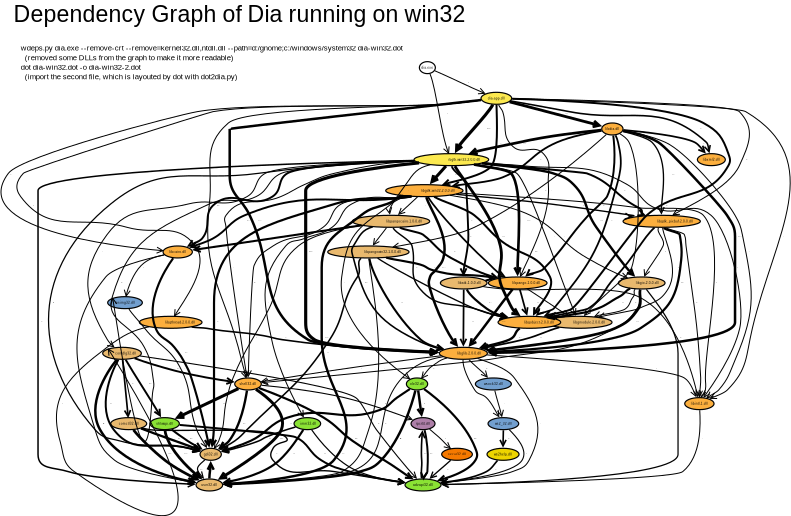 <?xml version="1.0" encoding="UTF-8"?>
<dia:diagram xmlns:dia="http://www.lysator.liu.se/~alla/dia/">
  <dia:layer name="Background" visible="true" active="true">
    <dia:object type="Standard - Ellipse" version="0" id="O0">
      <dia:attribute name="obj_pos">
        <dia:point val="24.76,36.344"/>
      </dia:attribute>
      <dia:attribute name="obj_bb">
        <dia:rectangle val="24.71,36.294;27.032,37.394"/>
      </dia:attribute>
      <dia:attribute name="meta">
        <dia:composite type="dict">
          <dia:attribute name="style">
            <dia:string>#filled#</dia:string>
          </dia:attribute>
          <dia:attribute name="width">
            <dia:string>#1.056#</dia:string>
          </dia:attribute>
          <dia:attribute name="URL">
            <dia:string>##imm32.dll#</dia:string>
          </dia:attribute>
          <dia:attribute name="label">
            <dia:string>#\N#</dia:string>
          </dia:attribute>
          <dia:attribute name="fillcolor">
            <dia:string>##8ae234#</dia:string>
          </dia:attribute>
          <dia:attribute name="pos">
            <dia:string>#921.27,234#</dia:string>
          </dia:attribute>
          <dia:attribute name="height">
            <dia:string>#0.5#</dia:string>
          </dia:attribute>
          <dia:attribute name="fontsize">
            <dia:string>#12.0#</dia:string>
          </dia:attribute>
        </dia:composite>
      </dia:attribute>
      <dia:attribute name="elem_corner">
        <dia:point val="24.76,36.344"/>
      </dia:attribute>
      <dia:attribute name="elem_width">
        <dia:real val="2.222"/>
      </dia:attribute>
      <dia:attribute name="elem_height">
        <dia:real val="1"/>
      </dia:attribute>
      <dia:attribute name="inner_color">
        <dia:color val="#8ae234"/>
      </dia:attribute>
    </dia:object>
    <dia:object type="Standard - Text" version="1" id="O1">
      <dia:attribute name="obj_pos">
        <dia:point val="25.871,36.844"/>
      </dia:attribute>
      <dia:attribute name="obj_bb">
        <dia:rectangle val="25.291,36.695;26.451,36.993"/>
      </dia:attribute>
      <dia:attribute name="text">
        <dia:composite type="text">
          <dia:attribute name="string">
            <dia:string>#imm32.dll#</dia:string>
          </dia:attribute>
          <dia:attribute name="font">
            <dia:font family="arial" style="0" name="Helvetica"/>
          </dia:attribute>
          <dia:attribute name="height">
            <dia:real val="0.333"/>
          </dia:attribute>
          <dia:attribute name="pos">
            <dia:point val="25.871,36.935"/>
          </dia:attribute>
          <dia:attribute name="color">
            <dia:color val="#000000"/>
          </dia:attribute>
          <dia:attribute name="alignment">
            <dia:enum val="1"/>
          </dia:attribute>
        </dia:composite>
      </dia:attribute>
      <dia:attribute name="valign">
        <dia:enum val="2"/>
      </dia:attribute>
      <dia:connections>
        <dia:connection handle="0" to="O0" connection="8"/>
      </dia:connections>
    </dia:object>
    <dia:object type="Standard - Ellipse" version="0" id="O2">
      <dia:attribute name="obj_pos">
        <dia:point val="35.206,6.677"/>
      </dia:attribute>
      <dia:attribute name="obj_bb">
        <dia:rectangle val="35.156,6.627;36.589,7.727"/>
      </dia:attribute>
      <dia:attribute name="meta">
        <dia:composite type="dict">
          <dia:attribute name="pos">
            <dia:string>#1273.3,1302#</dia:string>
          </dia:attribute>
          <dia:attribute name="width">
            <dia:string>#0.833#</dia:string>
          </dia:attribute>
          <dia:attribute name="label">
            <dia:string>#\N#</dia:string>
          </dia:attribute>
          <dia:attribute name="height">
            <dia:string>#0.5#</dia:string>
          </dia:attribute>
          <dia:attribute name="fontsize">
            <dia:string>#12.0#</dia:string>
          </dia:attribute>
        </dia:composite>
      </dia:attribute>
      <dia:attribute name="elem_corner">
        <dia:point val="35.206,6.677"/>
      </dia:attribute>
      <dia:attribute name="elem_width">
        <dia:real val="1.333"/>
      </dia:attribute>
      <dia:attribute name="elem_height">
        <dia:real val="1"/>
      </dia:attribute>
    </dia:object>
    <dia:object type="Standard - Text" version="1" id="O3">
      <dia:attribute name="obj_pos">
        <dia:point val="35.872,7.177"/>
      </dia:attribute>
      <dia:attribute name="obj_bb">
        <dia:rectangle val="35.438,7.028;36.306,7.326"/>
      </dia:attribute>
      <dia:attribute name="text">
        <dia:composite type="text">
          <dia:attribute name="string">
            <dia:string>#dia.exe#</dia:string>
          </dia:attribute>
          <dia:attribute name="font">
            <dia:font family="arial" style="0" name="Helvetica"/>
          </dia:attribute>
          <dia:attribute name="height">
            <dia:real val="0.333"/>
          </dia:attribute>
          <dia:attribute name="pos">
            <dia:point val="35.872,7.268"/>
          </dia:attribute>
          <dia:attribute name="color">
            <dia:color val="#000000"/>
          </dia:attribute>
          <dia:attribute name="alignment">
            <dia:enum val="1"/>
          </dia:attribute>
        </dia:composite>
      </dia:attribute>
      <dia:attribute name="valign">
        <dia:enum val="2"/>
      </dia:attribute>
      <dia:connections>
        <dia:connection handle="0" to="O2" connection="8"/>
      </dia:connections>
    </dia:object>
    <dia:object type="Standard - Ellipse" version="0" id="O4">
      <dia:attribute name="obj_pos">
        <dia:point val="16.927,38.899"/>
      </dia:attribute>
      <dia:attribute name="obj_bb">
        <dia:rectangle val="16.877,38.849;18.755,39.949"/>
      </dia:attribute>
      <dia:attribute name="meta">
        <dia:composite type="dict">
          <dia:attribute name="style">
            <dia:string>#filled#</dia:string>
          </dia:attribute>
          <dia:attribute name="width">
            <dia:string>#0.944#</dia:string>
          </dia:attribute>
          <dia:attribute name="URL">
            <dia:string>##gdi32.dll#</dia:string>
          </dia:attribute>
          <dia:attribute name="label">
            <dia:string>#\N#</dia:string>
          </dia:attribute>
          <dia:attribute name="fillcolor">
            <dia:string>##e9b96e#</dia:string>
          </dia:attribute>
          <dia:attribute name="pos">
            <dia:string>#627.27,142#</dia:string>
          </dia:attribute>
          <dia:attribute name="height">
            <dia:string>#0.5#</dia:string>
          </dia:attribute>
          <dia:attribute name="fontsize">
            <dia:string>#12.0#</dia:string>
          </dia:attribute>
        </dia:composite>
      </dia:attribute>
      <dia:attribute name="elem_corner">
        <dia:point val="16.927,38.899"/>
      </dia:attribute>
      <dia:attribute name="elem_width">
        <dia:real val="1.778"/>
      </dia:attribute>
      <dia:attribute name="elem_height">
        <dia:real val="1.0"/>
      </dia:attribute>
      <dia:attribute name="inner_color">
        <dia:color val="#e9b96e"/>
      </dia:attribute>
    </dia:object>
    <dia:object type="Standard - Text" version="1" id="O5">
      <dia:attribute name="obj_pos">
        <dia:point val="17.816,39.399"/>
      </dia:attribute>
      <dia:attribute name="obj_bb">
        <dia:rectangle val="17.313,39.251;18.318,39.548"/>
      </dia:attribute>
      <dia:attribute name="text">
        <dia:composite type="text">
          <dia:attribute name="string">
            <dia:string>#gdi32.dll#</dia:string>
          </dia:attribute>
          <dia:attribute name="font">
            <dia:font family="arial" style="0" name="Helvetica"/>
          </dia:attribute>
          <dia:attribute name="height">
            <dia:real val="0.333"/>
          </dia:attribute>
          <dia:attribute name="pos">
            <dia:point val="17.816,39.491"/>
          </dia:attribute>
          <dia:attribute name="color">
            <dia:color val="#000000"/>
          </dia:attribute>
          <dia:attribute name="alignment">
            <dia:enum val="1"/>
          </dia:attribute>
        </dia:composite>
      </dia:attribute>
      <dia:attribute name="valign">
        <dia:enum val="2"/>
      </dia:attribute>
      <dia:connections>
        <dia:connection handle="0" to="O4" connection="8"/>
      </dia:connections>
    </dia:object>
    <dia:object type="Standard - Ellipse" version="0" id="O6">
      <dia:attribute name="obj_pos">
        <dia:point val="52.178,19.483"/>
      </dia:attribute>
      <dia:attribute name="obj_bb">
        <dia:rectangle val="52.128,19.433;58.672,20.533"/>
      </dia:attribute>
      <dia:attribute name="meta">
        <dia:composite type="dict">
          <dia:attribute name="style">
            <dia:string>#filled#</dia:string>
          </dia:attribute>
          <dia:attribute name="width">
            <dia:string>#2.111#</dia:string>
          </dia:attribute>
          <dia:attribute name="URL">
            <dia:string>##libgdk_pixbuf-2.0-0.dll#</dia:string>
          </dia:attribute>
          <dia:attribute name="label">
            <dia:string>#\N#</dia:string>
          </dia:attribute>
          <dia:attribute name="fillcolor">
            <dia:string>##fcaf3e#</dia:string>
          </dia:attribute>
          <dia:attribute name="pos">
            <dia:string>#2022.3,841#</dia:string>
          </dia:attribute>
          <dia:attribute name="height">
            <dia:string>#0.5#</dia:string>
          </dia:attribute>
          <dia:attribute name="fontsize">
            <dia:string>#12.0#</dia:string>
          </dia:attribute>
        </dia:composite>
      </dia:attribute>
      <dia:attribute name="elem_corner">
        <dia:point val="52.178,19.483"/>
      </dia:attribute>
      <dia:attribute name="elem_width">
        <dia:real val="6.444"/>
      </dia:attribute>
      <dia:attribute name="elem_height">
        <dia:real val="1"/>
      </dia:attribute>
      <dia:attribute name="inner_color">
        <dia:color val="#fcaf3e"/>
      </dia:attribute>
    </dia:object>
    <dia:object type="Standard - Text" version="1" id="O7">
      <dia:attribute name="obj_pos">
        <dia:point val="56.511,19.983"/>
      </dia:attribute>
      <dia:attribute name="obj_bb">
        <dia:rectangle val="55.2,19.834;57.822,20.131"/>
      </dia:attribute>
      <dia:attribute name="text">
        <dia:composite type="text">
          <dia:attribute name="string">
            <dia:string>#libgdk_pixbuf-2.0-0.dll#</dia:string>
          </dia:attribute>
          <dia:attribute name="font">
            <dia:font family="arial" style="0" name="Helvetica"/>
          </dia:attribute>
          <dia:attribute name="height">
            <dia:real val="0.333"/>
          </dia:attribute>
          <dia:attribute name="pos">
            <dia:point val="56.511,20.074"/>
          </dia:attribute>
          <dia:attribute name="color">
            <dia:color val="#000000"/>
          </dia:attribute>
          <dia:attribute name="alignment">
            <dia:enum val="1"/>
          </dia:attribute>
        </dia:composite>
      </dia:attribute>
      <dia:attribute name="valign">
        <dia:enum val="2"/>
      </dia:attribute>
    </dia:object>
    <dia:object type="Standard - Ellipse" version="0" id="O8">
      <dia:attribute name="obj_pos">
        <dia:point val="58.372,14.344"/>
      </dia:attribute>
      <dia:attribute name="obj_bb">
        <dia:rectangle val="58.322,14.294;60.755,15.394"/>
      </dia:attribute>
      <dia:attribute name="meta">
        <dia:composite type="dict">
          <dia:attribute name="style">
            <dia:string>#filled#</dia:string>
          </dia:attribute>
          <dia:attribute name="width">
            <dia:string>#1.083#</dia:string>
          </dia:attribute>
          <dia:attribute name="URL">
            <dia:string>##libxml2.dll#</dia:string>
          </dia:attribute>
          <dia:attribute name="label">
            <dia:string>#\N#</dia:string>
          </dia:attribute>
          <dia:attribute name="fillcolor">
            <dia:string>##fcaf3e#</dia:string>
          </dia:attribute>
          <dia:attribute name="pos">
            <dia:string>#2134.3,1026#</dia:string>
          </dia:attribute>
          <dia:attribute name="height">
            <dia:string>#0.5#</dia:string>
          </dia:attribute>
          <dia:attribute name="fontsize">
            <dia:string>#12.0#</dia:string>
          </dia:attribute>
        </dia:composite>
      </dia:attribute>
      <dia:attribute name="elem_corner">
        <dia:point val="58.372,14.344"/>
      </dia:attribute>
      <dia:attribute name="elem_width">
        <dia:real val="2.333"/>
      </dia:attribute>
      <dia:attribute name="elem_height">
        <dia:real val="1"/>
      </dia:attribute>
      <dia:attribute name="inner_color">
        <dia:color val="#fcaf3e"/>
      </dia:attribute>
    </dia:object>
    <dia:object type="Standard - Text" version="1" id="O9">
      <dia:attribute name="obj_pos">
        <dia:point val="59.539,14.844"/>
      </dia:attribute>
      <dia:attribute name="obj_bb">
        <dia:rectangle val="58.946,14.695;60.131,14.993"/>
      </dia:attribute>
      <dia:attribute name="text">
        <dia:composite type="text">
          <dia:attribute name="string">
            <dia:string>#libxml2.dll#</dia:string>
          </dia:attribute>
          <dia:attribute name="font">
            <dia:font family="arial" style="0" name="Helvetica"/>
          </dia:attribute>
          <dia:attribute name="height">
            <dia:real val="0.333"/>
          </dia:attribute>
          <dia:attribute name="pos">
            <dia:point val="59.539,14.935"/>
          </dia:attribute>
          <dia:attribute name="color">
            <dia:color val="#000000"/>
          </dia:attribute>
          <dia:attribute name="alignment">
            <dia:enum val="1"/>
          </dia:attribute>
        </dia:composite>
      </dia:attribute>
      <dia:attribute name="valign">
        <dia:enum val="2"/>
      </dia:attribute>
      <dia:connections>
        <dia:connection handle="0" to="O8" connection="8"/>
      </dia:connections>
    </dia:object>
    <dia:object type="Standard - Ellipse" version="0" id="O10">
      <dia:attribute name="obj_pos">
        <dia:point val="9.232,26.261"/>
      </dia:attribute>
      <dia:attribute name="obj_bb">
        <dia:rectangle val="9.182,26.21;12.171,27.311"/>
      </dia:attribute>
      <dia:attribute name="meta">
        <dia:composite type="dict">
          <dia:attribute name="style">
            <dia:string>#filled#</dia:string>
          </dia:attribute>
          <dia:attribute name="width">
            <dia:string>#1.222#</dia:string>
          </dia:attribute>
          <dia:attribute name="URL">
            <dia:string>##msimg32.dll#</dia:string>
          </dia:attribute>
          <dia:attribute name="label">
            <dia:string>#\N#</dia:string>
          </dia:attribute>
          <dia:attribute name="fillcolor">
            <dia:string>##729fcf#</dia:string>
          </dia:attribute>
          <dia:attribute name="pos">
            <dia:string>#380.27,597#</dia:string>
          </dia:attribute>
          <dia:attribute name="height">
            <dia:string>#0.5#</dia:string>
          </dia:attribute>
          <dia:attribute name="fontsize">
            <dia:string>#12.0#</dia:string>
          </dia:attribute>
        </dia:composite>
      </dia:attribute>
      <dia:attribute name="elem_corner">
        <dia:point val="9.232,26.261"/>
      </dia:attribute>
      <dia:attribute name="elem_width">
        <dia:real val="2.889"/>
      </dia:attribute>
      <dia:attribute name="elem_height">
        <dia:real val="1"/>
      </dia:attribute>
      <dia:attribute name="inner_color">
        <dia:color val="#729fcf"/>
      </dia:attribute>
    </dia:object>
    <dia:object type="Standard - Text" version="1" id="O11">
      <dia:attribute name="obj_pos">
        <dia:point val="10.677,26.761"/>
      </dia:attribute>
      <dia:attribute name="obj_bb">
        <dia:rectangle val="9.954,26.612;11.399,26.909"/>
      </dia:attribute>
      <dia:attribute name="text">
        <dia:composite type="text">
          <dia:attribute name="string">
            <dia:string>#msimg32.dll#</dia:string>
          </dia:attribute>
          <dia:attribute name="font">
            <dia:font family="arial" style="0" name="Helvetica"/>
          </dia:attribute>
          <dia:attribute name="height">
            <dia:real val="0.333"/>
          </dia:attribute>
          <dia:attribute name="pos">
            <dia:point val="10.677,26.852"/>
          </dia:attribute>
          <dia:attribute name="color">
            <dia:color val="#000000"/>
          </dia:attribute>
          <dia:attribute name="alignment">
            <dia:enum val="1"/>
          </dia:attribute>
        </dia:composite>
      </dia:attribute>
      <dia:attribute name="valign">
        <dia:enum val="2"/>
      </dia:attribute>
      <dia:connections>
        <dia:connection handle="0" to="O10" connection="8"/>
      </dia:connections>
    </dia:object>
    <dia:object type="Standard - Ellipse" version="0" id="O12">
      <dia:attribute name="obj_pos">
        <dia:point val="12.76,36.344"/>
      </dia:attribute>
      <dia:attribute name="obj_bb">
        <dia:rectangle val="12.71,36.294;15.255,37.394"/>
      </dia:attribute>
      <dia:attribute name="meta">
        <dia:composite type="dict">
          <dia:attribute name="style">
            <dia:string>#filled#</dia:string>
          </dia:attribute>
          <dia:attribute name="width">
            <dia:string>#1.111#</dia:string>
          </dia:attribute>
          <dia:attribute name="URL">
            <dia:string>##shlwapi.dll#</dia:string>
          </dia:attribute>
          <dia:attribute name="label">
            <dia:string>#\N#</dia:string>
          </dia:attribute>
          <dia:attribute name="fillcolor">
            <dia:string>##8ae234#</dia:string>
          </dia:attribute>
          <dia:attribute name="pos">
            <dia:string>#495.27,234#</dia:string>
          </dia:attribute>
          <dia:attribute name="height">
            <dia:string>#0.5#</dia:string>
          </dia:attribute>
          <dia:attribute name="fontsize">
            <dia:string>#12.0#</dia:string>
          </dia:attribute>
        </dia:composite>
      </dia:attribute>
      <dia:attribute name="elem_corner">
        <dia:point val="12.76,36.344"/>
      </dia:attribute>
      <dia:attribute name="elem_width">
        <dia:real val="2.444"/>
      </dia:attribute>
      <dia:attribute name="elem_height">
        <dia:real val="1"/>
      </dia:attribute>
      <dia:attribute name="inner_color">
        <dia:color val="#8ae234"/>
      </dia:attribute>
    </dia:object>
    <dia:object type="Standard - Text" version="1" id="O13">
      <dia:attribute name="obj_pos">
        <dia:point val="13.982,36.844"/>
      </dia:attribute>
      <dia:attribute name="obj_bb">
        <dia:rectangle val="13.361,36.695;14.604,36.993"/>
      </dia:attribute>
      <dia:attribute name="text">
        <dia:composite type="text">
          <dia:attribute name="string">
            <dia:string>#shlwapi.dll#</dia:string>
          </dia:attribute>
          <dia:attribute name="font">
            <dia:font family="arial" style="0" name="Helvetica"/>
          </dia:attribute>
          <dia:attribute name="height">
            <dia:real val="0.333"/>
          </dia:attribute>
          <dia:attribute name="pos">
            <dia:point val="13.982,36.935"/>
          </dia:attribute>
          <dia:attribute name="color">
            <dia:color val="#000000"/>
          </dia:attribute>
          <dia:attribute name="alignment">
            <dia:enum val="1"/>
          </dia:attribute>
        </dia:composite>
      </dia:attribute>
      <dia:attribute name="valign">
        <dia:enum val="2"/>
      </dia:attribute>
      <dia:connections>
        <dia:connection handle="0" to="O12" connection="8"/>
      </dia:connections>
    </dia:object>
    <dia:object type="Standard - Ellipse" version="0" id="O14">
      <dia:attribute name="obj_pos">
        <dia:point val="29.622,19.483"/>
      </dia:attribute>
      <dia:attribute name="obj_bb">
        <dia:rectangle val="29.572,19.433;36.117,20.533"/>
      </dia:attribute>
      <dia:attribute name="meta">
        <dia:composite type="dict">
          <dia:attribute name="style">
            <dia:string>#filled#</dia:string>
          </dia:attribute>
          <dia:attribute name="width">
            <dia:string>#2.111#</dia:string>
          </dia:attribute>
          <dia:attribute name="URL">
            <dia:string>##libpangocairo-1.0-0.dll#</dia:string>
          </dia:attribute>
          <dia:attribute name="label">
            <dia:string>#\N#</dia:string>
          </dia:attribute>
          <dia:attribute name="fillcolor">
            <dia:string>##e9b96e#</dia:string>
          </dia:attribute>
          <dia:attribute name="pos">
            <dia:string>#1210.3,841#</dia:string>
          </dia:attribute>
          <dia:attribute name="height">
            <dia:string>#0.5#</dia:string>
          </dia:attribute>
          <dia:attribute name="fontsize">
            <dia:string>#12.0#</dia:string>
          </dia:attribute>
        </dia:composite>
      </dia:attribute>
      <dia:attribute name="elem_corner">
        <dia:point val="29.622,19.483"/>
      </dia:attribute>
      <dia:attribute name="elem_width">
        <dia:real val="6.444"/>
      </dia:attribute>
      <dia:attribute name="elem_height">
        <dia:real val="1"/>
      </dia:attribute>
      <dia:attribute name="inner_color">
        <dia:color val="#e9b96e"/>
      </dia:attribute>
    </dia:object>
    <dia:object type="Standard - Text" version="1" id="O15">
      <dia:attribute name="obj_pos">
        <dia:point val="33.955,19.983"/>
      </dia:attribute>
      <dia:attribute name="obj_bb">
        <dia:rectangle val="32.628,19.834;35.283,20.131"/>
      </dia:attribute>
      <dia:attribute name="text">
        <dia:composite type="text">
          <dia:attribute name="string">
            <dia:string>#libpangocairo-1.0-0.dll#</dia:string>
          </dia:attribute>
          <dia:attribute name="font">
            <dia:font family="arial" style="0" name="Helvetica"/>
          </dia:attribute>
          <dia:attribute name="height">
            <dia:real val="0.333"/>
          </dia:attribute>
          <dia:attribute name="pos">
            <dia:point val="33.955,20.074"/>
          </dia:attribute>
          <dia:attribute name="color">
            <dia:color val="#000000"/>
          </dia:attribute>
          <dia:attribute name="alignment">
            <dia:enum val="1"/>
          </dia:attribute>
        </dia:composite>
      </dia:attribute>
      <dia:attribute name="valign">
        <dia:enum val="2"/>
      </dia:attribute>
    </dia:object>
    <dia:object type="Standard - Ellipse" version="0" id="O16">
      <dia:attribute name="obj_pos">
        <dia:point val="40.344,9.233"/>
      </dia:attribute>
      <dia:attribute name="obj_bb">
        <dia:rectangle val="40.294,9.183;42.95,10.283"/>
      </dia:attribute>
      <dia:attribute name="meta">
        <dia:composite type="dict">
          <dia:attribute name="style">
            <dia:string>#filled#</dia:string>
          </dia:attribute>
          <dia:attribute name="width">
            <dia:string>#1.139#</dia:string>
          </dia:attribute>
          <dia:attribute name="URL">
            <dia:string>##dia-app.dll#</dia:string>
          </dia:attribute>
          <dia:attribute name="label">
            <dia:string>#\N#</dia:string>
          </dia:attribute>
          <dia:attribute name="fillcolor">
            <dia:string>##fce94f#</dia:string>
          </dia:attribute>
          <dia:attribute name="pos">
            <dia:string>#1491.3,1210#</dia:string>
          </dia:attribute>
          <dia:attribute name="height">
            <dia:string>#0.5#</dia:string>
          </dia:attribute>
          <dia:attribute name="fontsize">
            <dia:string>#12.0#</dia:string>
          </dia:attribute>
        </dia:composite>
      </dia:attribute>
      <dia:attribute name="elem_corner">
        <dia:point val="40.344,9.233"/>
      </dia:attribute>
      <dia:attribute name="elem_width">
        <dia:real val="2.556"/>
      </dia:attribute>
      <dia:attribute name="elem_height">
        <dia:real val="1"/>
      </dia:attribute>
      <dia:attribute name="inner_color">
        <dia:color val="#fce94f"/>
      </dia:attribute>
    </dia:object>
    <dia:object type="Standard - Text" version="1" id="O17">
      <dia:attribute name="obj_pos">
        <dia:point val="41.622,9.733"/>
      </dia:attribute>
      <dia:attribute name="obj_bb">
        <dia:rectangle val="41.0,9.584;42.245,9.882"/>
      </dia:attribute>
      <dia:attribute name="text">
        <dia:composite type="text">
          <dia:attribute name="string">
            <dia:string>#dia-app.dll#</dia:string>
          </dia:attribute>
          <dia:attribute name="font">
            <dia:font family="arial" style="0" name="Helvetica"/>
          </dia:attribute>
          <dia:attribute name="height">
            <dia:real val="0.333"/>
          </dia:attribute>
          <dia:attribute name="pos">
            <dia:point val="41.622,9.824"/>
          </dia:attribute>
          <dia:attribute name="color">
            <dia:color val="#000000"/>
          </dia:attribute>
          <dia:attribute name="alignment">
            <dia:enum val="1"/>
          </dia:attribute>
        </dia:composite>
      </dia:attribute>
      <dia:attribute name="valign">
        <dia:enum val="2"/>
      </dia:attribute>
      <dia:connections>
        <dia:connection handle="0" to="O16" connection="8"/>
      </dia:connections>
    </dia:object>
    <dia:object type="Standard - Ellipse" version="0" id="O18">
      <dia:attribute name="obj_pos">
        <dia:point val="45.705,27.899"/>
      </dia:attribute>
      <dia:attribute name="obj_bb">
        <dia:rectangle val="45.655,27.849;51.311,28.949"/>
      </dia:attribute>
      <dia:attribute name="meta">
        <dia:composite type="dict">
          <dia:attribute name="style">
            <dia:string>#filled#</dia:string>
          </dia:attribute>
          <dia:attribute name="width">
            <dia:string>#1.889#</dia:string>
          </dia:attribute>
          <dia:attribute name="URL">
            <dia:string>##libgmodule-2.0-0.dll#</dia:string>
          </dia:attribute>
          <dia:attribute name="label">
            <dia:string>#\N#</dia:string>
          </dia:attribute>
          <dia:attribute name="fillcolor">
            <dia:string>##e9b96e#</dia:string>
          </dia:attribute>
          <dia:attribute name="pos">
            <dia:string>#1765.3,538#</dia:string>
          </dia:attribute>
          <dia:attribute name="height">
            <dia:string>#0.5#</dia:string>
          </dia:attribute>
          <dia:attribute name="fontsize">
            <dia:string>#12.0#</dia:string>
          </dia:attribute>
        </dia:composite>
      </dia:attribute>
      <dia:attribute name="elem_corner">
        <dia:point val="45.705,27.899"/>
      </dia:attribute>
      <dia:attribute name="elem_width">
        <dia:real val="5.556"/>
      </dia:attribute>
      <dia:attribute name="elem_height">
        <dia:real val="1"/>
      </dia:attribute>
      <dia:attribute name="inner_color">
        <dia:color val="#e9b96e"/>
      </dia:attribute>
    </dia:object>
    <dia:object type="Standard - Text" version="1" id="O19">
      <dia:attribute name="obj_pos">
        <dia:point val="49.372,28.399"/>
      </dia:attribute>
      <dia:attribute name="obj_bb">
        <dia:rectangle val="48.193,28.251;50.551,28.548"/>
      </dia:attribute>
      <dia:attribute name="text">
        <dia:composite type="text">
          <dia:attribute name="string">
            <dia:string>#libgmodule-2.0-0.dll#</dia:string>
          </dia:attribute>
          <dia:attribute name="font">
            <dia:font family="arial" style="0" name="Helvetica"/>
          </dia:attribute>
          <dia:attribute name="height">
            <dia:real val="0.333"/>
          </dia:attribute>
          <dia:attribute name="pos">
            <dia:point val="49.372,28.491"/>
          </dia:attribute>
          <dia:attribute name="color">
            <dia:color val="#000000"/>
          </dia:attribute>
          <dia:attribute name="alignment">
            <dia:enum val="1"/>
          </dia:attribute>
        </dia:composite>
      </dia:attribute>
      <dia:attribute name="valign">
        <dia:enum val="2"/>
      </dia:attribute>
    </dia:object>
    <dia:object type="Standard - Ellipse" version="0" id="O20">
      <dia:attribute name="obj_pos">
        <dia:point val="34.011,41.455"/>
      </dia:attribute>
      <dia:attribute name="obj_bb">
        <dia:rectangle val="33.961,41.405;37.061,42.505"/>
      </dia:attribute>
      <dia:attribute name="meta">
        <dia:composite type="dict">
          <dia:attribute name="style">
            <dia:string>#filled#</dia:string>
          </dia:attribute>
          <dia:attribute name="width">
            <dia:string>#1.25#</dia:string>
          </dia:attribute>
          <dia:attribute name="URL">
            <dia:string>##advapi32.dll#</dia:string>
          </dia:attribute>
          <dia:attribute name="label">
            <dia:string>#\N#</dia:string>
          </dia:attribute>
          <dia:attribute name="fillcolor">
            <dia:string>##8ae234#</dia:string>
          </dia:attribute>
          <dia:attribute name="pos">
            <dia:string>#1275.3,50#</dia:string>
          </dia:attribute>
          <dia:attribute name="height">
            <dia:string>#0.5#</dia:string>
          </dia:attribute>
          <dia:attribute name="fontsize">
            <dia:string>#12.0#</dia:string>
          </dia:attribute>
        </dia:composite>
      </dia:attribute>
      <dia:attribute name="elem_corner">
        <dia:point val="34.011,41.455"/>
      </dia:attribute>
      <dia:attribute name="elem_width">
        <dia:real val="3"/>
      </dia:attribute>
      <dia:attribute name="elem_height">
        <dia:real val="1"/>
      </dia:attribute>
      <dia:attribute name="inner_color">
        <dia:color val="#8ae234"/>
      </dia:attribute>
    </dia:object>
    <dia:object type="Standard - Text" version="1" id="O21">
      <dia:attribute name="obj_pos">
        <dia:point val="35.511,41.955"/>
      </dia:attribute>
      <dia:attribute name="obj_bb">
        <dia:rectangle val="34.792,41.806;36.23,42.104"/>
      </dia:attribute>
      <dia:attribute name="text">
        <dia:composite type="text">
          <dia:attribute name="string">
            <dia:string>#advapi32.dll#</dia:string>
          </dia:attribute>
          <dia:attribute name="font">
            <dia:font family="arial" style="0" name="Helvetica"/>
          </dia:attribute>
          <dia:attribute name="height">
            <dia:real val="0.333"/>
          </dia:attribute>
          <dia:attribute name="pos">
            <dia:point val="35.511,42.046"/>
          </dia:attribute>
          <dia:attribute name="color">
            <dia:color val="#000000"/>
          </dia:attribute>
          <dia:attribute name="alignment">
            <dia:enum val="1"/>
          </dia:attribute>
        </dia:composite>
      </dia:attribute>
      <dia:attribute name="valign">
        <dia:enum val="2"/>
      </dia:attribute>
      <dia:connections>
        <dia:connection handle="0" to="O20" connection="8"/>
      </dia:connections>
    </dia:object>
    <dia:object type="Standard - Ellipse" version="0" id="O22">
      <dia:attribute name="obj_pos">
        <dia:point val="34.122,33.038"/>
      </dia:attribute>
      <dia:attribute name="obj_bb">
        <dia:rectangle val="34.072,32.988;35.95,34.088"/>
      </dia:attribute>
      <dia:attribute name="meta">
        <dia:composite type="dict">
          <dia:attribute name="style">
            <dia:string>#filled#</dia:string>
          </dia:attribute>
          <dia:attribute name="width">
            <dia:string>#0.944#</dia:string>
          </dia:attribute>
          <dia:attribute name="URL">
            <dia:string>##ole32.dll#</dia:string>
          </dia:attribute>
          <dia:attribute name="label">
            <dia:string>#\N#</dia:string>
          </dia:attribute>
          <dia:attribute name="fillcolor">
            <dia:string>##8ae234#</dia:string>
          </dia:attribute>
          <dia:attribute name="pos">
            <dia:string>#1246.3,353#</dia:string>
          </dia:attribute>
          <dia:attribute name="height">
            <dia:string>#0.5#</dia:string>
          </dia:attribute>
          <dia:attribute name="fontsize">
            <dia:string>#12.0#</dia:string>
          </dia:attribute>
        </dia:composite>
      </dia:attribute>
      <dia:attribute name="elem_corner">
        <dia:point val="34.122,33.038"/>
      </dia:attribute>
      <dia:attribute name="elem_width">
        <dia:real val="1.778"/>
      </dia:attribute>
      <dia:attribute name="elem_height">
        <dia:real val="1"/>
      </dia:attribute>
      <dia:attribute name="inner_color">
        <dia:color val="#8ae234"/>
      </dia:attribute>
    </dia:object>
    <dia:object type="Standard - Text" version="1" id="O23">
      <dia:attribute name="obj_pos">
        <dia:point val="35.011,33.538"/>
      </dia:attribute>
      <dia:attribute name="obj_bb">
        <dia:rectangle val="34.508,33.39;35.514,33.687"/>
      </dia:attribute>
      <dia:attribute name="text">
        <dia:composite type="text">
          <dia:attribute name="string">
            <dia:string>#ole32.dll#</dia:string>
          </dia:attribute>
          <dia:attribute name="font">
            <dia:font family="arial" style="0" name="Helvetica"/>
          </dia:attribute>
          <dia:attribute name="height">
            <dia:real val="0.333"/>
          </dia:attribute>
          <dia:attribute name="pos">
            <dia:point val="35.011,33.63"/>
          </dia:attribute>
          <dia:attribute name="color">
            <dia:color val="#000000"/>
          </dia:attribute>
          <dia:attribute name="alignment">
            <dia:enum val="1"/>
          </dia:attribute>
        </dia:composite>
      </dia:attribute>
      <dia:attribute name="valign">
        <dia:enum val="2"/>
      </dia:attribute>
      <dia:connections>
        <dia:connection handle="0" to="O22" connection="8"/>
      </dia:connections>
    </dia:object>
    <dia:object type="Standard - Ellipse" version="0" id="O24">
      <dia:attribute name="obj_pos">
        <dia:point val="9.482,36.344"/>
      </dia:attribute>
      <dia:attribute name="obj_bb">
        <dia:rectangle val="9.432,36.294;12.532,37.394"/>
      </dia:attribute>
      <dia:attribute name="meta">
        <dia:composite type="dict">
          <dia:attribute name="style">
            <dia:string>#filled#</dia:string>
          </dia:attribute>
          <dia:attribute name="width">
            <dia:string>#1.25#</dia:string>
          </dia:attribute>
          <dia:attribute name="URL">
            <dia:string>##comctl32.dll#</dia:string>
          </dia:attribute>
          <dia:attribute name="label">
            <dia:string>#\N#</dia:string>
          </dia:attribute>
          <dia:attribute name="fillcolor">
            <dia:string>##e9b96e#</dia:string>
          </dia:attribute>
          <dia:attribute name="pos">
            <dia:string>#392.27,234#</dia:string>
          </dia:attribute>
          <dia:attribute name="height">
            <dia:string>#0.5#</dia:string>
          </dia:attribute>
          <dia:attribute name="fontsize">
            <dia:string>#12.0#</dia:string>
          </dia:attribute>
        </dia:composite>
      </dia:attribute>
      <dia:attribute name="elem_corner">
        <dia:point val="9.482,36.344"/>
      </dia:attribute>
      <dia:attribute name="elem_width">
        <dia:real val="3"/>
      </dia:attribute>
      <dia:attribute name="elem_height">
        <dia:real val="1"/>
      </dia:attribute>
      <dia:attribute name="inner_color">
        <dia:color val="#e9b96e"/>
      </dia:attribute>
    </dia:object>
    <dia:object type="Standard - Text" version="1" id="O25">
      <dia:attribute name="obj_pos">
        <dia:point val="10.982,36.844"/>
      </dia:attribute>
      <dia:attribute name="obj_bb">
        <dia:rectangle val="10.269,36.695;11.696,36.993"/>
      </dia:attribute>
      <dia:attribute name="text">
        <dia:composite type="text">
          <dia:attribute name="string">
            <dia:string>#comctl32.dll#</dia:string>
          </dia:attribute>
          <dia:attribute name="font">
            <dia:font family="arial" style="0" name="Helvetica"/>
          </dia:attribute>
          <dia:attribute name="height">
            <dia:real val="0.333"/>
          </dia:attribute>
          <dia:attribute name="pos">
            <dia:point val="10.982,36.935"/>
          </dia:attribute>
          <dia:attribute name="color">
            <dia:color val="#000000"/>
          </dia:attribute>
          <dia:attribute name="alignment">
            <dia:enum val="1"/>
          </dia:attribute>
        </dia:composite>
      </dia:attribute>
      <dia:attribute name="valign">
        <dia:enum val="2"/>
      </dia:attribute>
      <dia:connections>
        <dia:connection handle="0" to="O24" connection="8"/>
      </dia:connections>
    </dia:object>
    <dia:object type="Standard - Ellipse" version="0" id="O26">
      <dia:attribute name="obj_pos">
        <dia:point val="40.928,36.344"/>
      </dia:attribute>
      <dia:attribute name="obj_bb">
        <dia:rectangle val="40.878,36.294;43.533,37.394"/>
      </dia:attribute>
      <dia:attribute name="meta">
        <dia:composite type="dict">
          <dia:attribute name="style">
            <dia:string>#filled#</dia:string>
          </dia:attribute>
          <dia:attribute name="width">
            <dia:string>#1.139#</dia:string>
          </dia:attribute>
          <dia:attribute name="URL">
            <dia:string>##ws2_32.dll#</dia:string>
          </dia:attribute>
          <dia:attribute name="label">
            <dia:string>#\N#</dia:string>
          </dia:attribute>
          <dia:attribute name="fillcolor">
            <dia:string>##729fcf#</dia:string>
          </dia:attribute>
          <dia:attribute name="pos">
            <dia:string>#1512.3,234#</dia:string>
          </dia:attribute>
          <dia:attribute name="height">
            <dia:string>#0.5#</dia:string>
          </dia:attribute>
          <dia:attribute name="fontsize">
            <dia:string>#12.0#</dia:string>
          </dia:attribute>
        </dia:composite>
      </dia:attribute>
      <dia:attribute name="elem_corner">
        <dia:point val="40.928,36.344"/>
      </dia:attribute>
      <dia:attribute name="elem_width">
        <dia:real val="2.556"/>
      </dia:attribute>
      <dia:attribute name="elem_height">
        <dia:real val="1"/>
      </dia:attribute>
      <dia:attribute name="inner_color">
        <dia:color val="#729fcf"/>
      </dia:attribute>
    </dia:object>
    <dia:object type="Standard - Text" version="1" id="O27">
      <dia:attribute name="obj_pos">
        <dia:point val="42.205,36.844"/>
      </dia:attribute>
      <dia:attribute name="obj_bb">
        <dia:rectangle val="41.569,36.695;42.842,36.993"/>
      </dia:attribute>
      <dia:attribute name="text">
        <dia:composite type="text">
          <dia:attribute name="string">
            <dia:string>#ws2_32.dll#</dia:string>
          </dia:attribute>
          <dia:attribute name="font">
            <dia:font family="arial" style="0" name="Helvetica"/>
          </dia:attribute>
          <dia:attribute name="height">
            <dia:real val="0.333"/>
          </dia:attribute>
          <dia:attribute name="pos">
            <dia:point val="42.205,36.935"/>
          </dia:attribute>
          <dia:attribute name="color">
            <dia:color val="#000000"/>
          </dia:attribute>
          <dia:attribute name="alignment">
            <dia:enum val="1"/>
          </dia:attribute>
        </dia:composite>
      </dia:attribute>
      <dia:attribute name="valign">
        <dia:enum val="2"/>
      </dia:attribute>
      <dia:connections>
        <dia:connection handle="0" to="O26" connection="8"/>
      </dia:connections>
    </dia:object>
    <dia:object type="Standard - Ellipse" version="0" id="O28">
      <dia:attribute name="obj_pos">
        <dia:point val="13.844,22.038"/>
      </dia:attribute>
      <dia:attribute name="obj_bb">
        <dia:rectangle val="13.793,21.988;16.338,23.088"/>
      </dia:attribute>
      <dia:attribute name="meta">
        <dia:composite type="dict">
          <dia:attribute name="style">
            <dia:string>#filled#</dia:string>
          </dia:attribute>
          <dia:attribute name="width">
            <dia:string>#1.111#</dia:string>
          </dia:attribute>
          <dia:attribute name="URL">
            <dia:string>##libcairo.dll#</dia:string>
          </dia:attribute>
          <dia:attribute name="label">
            <dia:string>#\N#</dia:string>
          </dia:attribute>
          <dia:attribute name="fillcolor">
            <dia:string>##fcaf3e#</dia:string>
          </dia:attribute>
          <dia:attribute name="pos">
            <dia:string>#534.27,749#</dia:string>
          </dia:attribute>
          <dia:attribute name="height">
            <dia:string>#0.5#</dia:string>
          </dia:attribute>
          <dia:attribute name="fontsize">
            <dia:string>#12.0#</dia:string>
          </dia:attribute>
        </dia:composite>
      </dia:attribute>
      <dia:attribute name="elem_corner">
        <dia:point val="13.844,22.038"/>
      </dia:attribute>
      <dia:attribute name="elem_width">
        <dia:real val="2.444"/>
      </dia:attribute>
      <dia:attribute name="elem_height">
        <dia:real val="1"/>
      </dia:attribute>
      <dia:attribute name="inner_color">
        <dia:color val="#fcaf3e"/>
      </dia:attribute>
    </dia:object>
    <dia:object type="Standard - Text" version="1" id="O29">
      <dia:attribute name="obj_pos">
        <dia:point val="15.066,22.538"/>
      </dia:attribute>
      <dia:attribute name="obj_bb">
        <dia:rectangle val="14.466,22.39;15.666,22.687"/>
      </dia:attribute>
      <dia:attribute name="text">
        <dia:composite type="text">
          <dia:attribute name="string">
            <dia:string>#libcairo.dll#</dia:string>
          </dia:attribute>
          <dia:attribute name="font">
            <dia:font family="arial" style="0" name="Helvetica"/>
          </dia:attribute>
          <dia:attribute name="height">
            <dia:real val="0.333"/>
          </dia:attribute>
          <dia:attribute name="pos">
            <dia:point val="15.066,22.63"/>
          </dia:attribute>
          <dia:attribute name="color">
            <dia:color val="#000000"/>
          </dia:attribute>
          <dia:attribute name="alignment">
            <dia:enum val="1"/>
          </dia:attribute>
        </dia:composite>
      </dia:attribute>
      <dia:attribute name="valign">
        <dia:enum val="2"/>
      </dia:attribute>
      <dia:connections>
        <dia:connection handle="0" to="O28" connection="8"/>
      </dia:connections>
    </dia:object>
    <dia:object type="Standard - Ellipse" version="0" id="O30">
      <dia:attribute name="obj_pos">
        <dia:point val="8.816,30.483"/>
      </dia:attribute>
      <dia:attribute name="obj_bb">
        <dia:rectangle val="8.766,30.433;12.088,31.533"/>
      </dia:attribute>
      <dia:attribute name="meta">
        <dia:composite type="dict">
          <dia:attribute name="style">
            <dia:string>#filled#</dia:string>
          </dia:attribute>
          <dia:attribute name="width">
            <dia:string>#1.306#</dia:string>
          </dia:attribute>
          <dia:attribute name="URL">
            <dia:string>##comdlg32.dll#</dia:string>
          </dia:attribute>
          <dia:attribute name="label">
            <dia:string>#\N#</dia:string>
          </dia:attribute>
          <dia:attribute name="fillcolor">
            <dia:string>##e9b96e#</dia:string>
          </dia:attribute>
          <dia:attribute name="pos">
            <dia:string>#374.27,445#</dia:string>
          </dia:attribute>
          <dia:attribute name="height">
            <dia:string>#0.5#</dia:string>
          </dia:attribute>
          <dia:attribute name="fontsize">
            <dia:string>#12.0#</dia:string>
          </dia:attribute>
        </dia:composite>
      </dia:attribute>
      <dia:attribute name="elem_corner">
        <dia:point val="8.816,30.483"/>
      </dia:attribute>
      <dia:attribute name="elem_width">
        <dia:real val="3.222"/>
      </dia:attribute>
      <dia:attribute name="elem_height">
        <dia:real val="1"/>
      </dia:attribute>
      <dia:attribute name="inner_color">
        <dia:color val="#e9b96e"/>
      </dia:attribute>
    </dia:object>
    <dia:object type="Standard - Text" version="1" id="O31">
      <dia:attribute name="obj_pos">
        <dia:point val="10.732,30.983"/>
      </dia:attribute>
      <dia:attribute name="obj_bb">
        <dia:rectangle val="9.974,30.834;11.491,31.131"/>
      </dia:attribute>
      <dia:attribute name="text">
        <dia:composite type="text">
          <dia:attribute name="string">
            <dia:string>#comdlg32.dll#</dia:string>
          </dia:attribute>
          <dia:attribute name="font">
            <dia:font family="arial" style="0" name="Helvetica"/>
          </dia:attribute>
          <dia:attribute name="height">
            <dia:real val="0.333"/>
          </dia:attribute>
          <dia:attribute name="pos">
            <dia:point val="10.732,31.074"/>
          </dia:attribute>
          <dia:attribute name="color">
            <dia:color val="#000000"/>
          </dia:attribute>
          <dia:attribute name="alignment">
            <dia:enum val="1"/>
          </dia:attribute>
        </dia:composite>
      </dia:attribute>
      <dia:attribute name="valign">
        <dia:enum val="2"/>
      </dia:attribute>
    </dia:object>
    <dia:object type="Standard - Ellipse" version="0" id="O32">
      <dia:attribute name="obj_pos">
        <dia:point val="27.567,22.038"/>
      </dia:attribute>
      <dia:attribute name="obj_bb">
        <dia:rectangle val="27.517,21.988;34.394,23.088"/>
      </dia:attribute>
      <dia:attribute name="meta">
        <dia:composite type="dict">
          <dia:attribute name="style">
            <dia:string>#filled#</dia:string>
          </dia:attribute>
          <dia:attribute name="width">
            <dia:string>#2.194#</dia:string>
          </dia:attribute>
          <dia:attribute name="URL">
            <dia:string>##libpangowin32-1.0-0.dll#</dia:string>
          </dia:attribute>
          <dia:attribute name="label">
            <dia:string>#\N#</dia:string>
          </dia:attribute>
          <dia:attribute name="fillcolor">
            <dia:string>##e9b96e#</dia:string>
          </dia:attribute>
          <dia:attribute name="pos">
            <dia:string>#1145.3,749#</dia:string>
          </dia:attribute>
          <dia:attribute name="height">
            <dia:string>#0.5#</dia:string>
          </dia:attribute>
          <dia:attribute name="fontsize">
            <dia:string>#12.0#</dia:string>
          </dia:attribute>
        </dia:composite>
      </dia:attribute>
      <dia:attribute name="elem_corner">
        <dia:point val="27.567,22.038"/>
      </dia:attribute>
      <dia:attribute name="elem_width">
        <dia:real val="6.778"/>
      </dia:attribute>
      <dia:attribute name="elem_height">
        <dia:real val="1"/>
      </dia:attribute>
      <dia:attribute name="inner_color">
        <dia:color val="#e9b96e"/>
      </dia:attribute>
    </dia:object>
    <dia:object type="Standard - Text" version="1" id="O33">
      <dia:attribute name="obj_pos">
        <dia:point val="32.15,22.538"/>
      </dia:attribute>
      <dia:attribute name="obj_bb">
        <dia:rectangle val="30.764,22.39;33.536,22.687"/>
      </dia:attribute>
      <dia:attribute name="text">
        <dia:composite type="text">
          <dia:attribute name="string">
            <dia:string>#libpangowin32-1.0-0.dll#</dia:string>
          </dia:attribute>
          <dia:attribute name="font">
            <dia:font family="arial" style="0" name="Helvetica"/>
          </dia:attribute>
          <dia:attribute name="height">
            <dia:real val="0.333"/>
          </dia:attribute>
          <dia:attribute name="pos">
            <dia:point val="32.15,22.63"/>
          </dia:attribute>
          <dia:attribute name="color">
            <dia:color val="#000000"/>
          </dia:attribute>
          <dia:attribute name="alignment">
            <dia:enum val="1"/>
          </dia:attribute>
        </dia:composite>
      </dia:attribute>
      <dia:attribute name="valign">
        <dia:enum val="2"/>
      </dia:attribute>
    </dia:object>
    <dia:object type="Standard - Ellipse" version="0" id="O34">
      <dia:attribute name="obj_pos">
        <dia:point val="51.789,24.622"/>
      </dia:attribute>
      <dia:attribute name="obj_bb">
        <dia:rectangle val="51.739,24.572;55.728,25.672"/>
      </dia:attribute>
      <dia:attribute name="meta">
        <dia:composite type="dict">
          <dia:attribute name="style">
            <dia:string>#filled#</dia:string>
          </dia:attribute>
          <dia:attribute name="width">
            <dia:string>#1.472#</dia:string>
          </dia:attribute>
          <dia:attribute name="URL">
            <dia:string>##libgio-2.0-0.dll#</dia:string>
          </dia:attribute>
          <dia:attribute name="label">
            <dia:string>#\N#</dia:string>
          </dia:attribute>
          <dia:attribute name="fillcolor">
            <dia:string>##e9b96e#</dia:string>
          </dia:attribute>
          <dia:attribute name="pos">
            <dia:string>#1939.3,656#</dia:string>
          </dia:attribute>
          <dia:attribute name="height">
            <dia:string>#0.5#</dia:string>
          </dia:attribute>
          <dia:attribute name="fontsize">
            <dia:string>#12.0#</dia:string>
          </dia:attribute>
        </dia:composite>
      </dia:attribute>
      <dia:attribute name="elem_corner">
        <dia:point val="51.789,24.622"/>
      </dia:attribute>
      <dia:attribute name="elem_width">
        <dia:real val="3.889"/>
      </dia:attribute>
      <dia:attribute name="elem_height">
        <dia:real val="1"/>
      </dia:attribute>
      <dia:attribute name="inner_color">
        <dia:color val="#e9b96e"/>
      </dia:attribute>
    </dia:object>
    <dia:object type="Standard - Text" version="1" id="O35">
      <dia:attribute name="obj_pos">
        <dia:point val="54.205,25.122"/>
      </dia:attribute>
      <dia:attribute name="obj_bb">
        <dia:rectangle val="53.365,24.973;55.045,25.27"/>
      </dia:attribute>
      <dia:attribute name="text">
        <dia:composite type="text">
          <dia:attribute name="string">
            <dia:string>#libgio-2.0-0.dll#</dia:string>
          </dia:attribute>
          <dia:attribute name="font">
            <dia:font family="arial" style="0" name="Helvetica"/>
          </dia:attribute>
          <dia:attribute name="height">
            <dia:real val="0.333"/>
          </dia:attribute>
          <dia:attribute name="pos">
            <dia:point val="54.205,25.213"/>
          </dia:attribute>
          <dia:attribute name="color">
            <dia:color val="#000000"/>
          </dia:attribute>
          <dia:attribute name="alignment">
            <dia:enum val="1"/>
          </dia:attribute>
        </dia:composite>
      </dia:attribute>
      <dia:attribute name="valign">
        <dia:enum val="2"/>
      </dia:attribute>
    </dia:object>
    <dia:object type="Standard - Ellipse" version="0" id="O36">
      <dia:attribute name="obj_pos">
        <dia:point val="40.844,38.899"/>
      </dia:attribute>
      <dia:attribute name="obj_bb">
        <dia:rectangle val="40.794,38.849;43.561,39.949"/>
      </dia:attribute>
      <dia:attribute name="meta">
        <dia:composite type="dict">
          <dia:attribute name="style">
            <dia:string>#filled#</dia:string>
          </dia:attribute>
          <dia:attribute name="width">
            <dia:string>#1.167#</dia:string>
          </dia:attribute>
          <dia:attribute name="URL">
            <dia:string>##ws2help.dll#</dia:string>
          </dia:attribute>
          <dia:attribute name="label">
            <dia:string>#\N#</dia:string>
          </dia:attribute>
          <dia:attribute name="fillcolor">
            <dia:string>##edd400#</dia:string>
          </dia:attribute>
          <dia:attribute name="pos">
            <dia:string>#1512.3,142#</dia:string>
          </dia:attribute>
          <dia:attribute name="height">
            <dia:string>#0.5#</dia:string>
          </dia:attribute>
          <dia:attribute name="fontsize">
            <dia:string>#12.0#</dia:string>
          </dia:attribute>
        </dia:composite>
      </dia:attribute>
      <dia:attribute name="elem_corner">
        <dia:point val="40.844,38.899"/>
      </dia:attribute>
      <dia:attribute name="elem_width">
        <dia:real val="2.667"/>
      </dia:attribute>
      <dia:attribute name="elem_height">
        <dia:real val="1.0"/>
      </dia:attribute>
      <dia:attribute name="inner_color">
        <dia:color val="#edd400"/>
      </dia:attribute>
    </dia:object>
    <dia:object type="Standard - Text" version="1" id="O37">
      <dia:attribute name="obj_pos">
        <dia:point val="42.178,39.399"/>
      </dia:attribute>
      <dia:attribute name="obj_bb">
        <dia:rectangle val="41.511,39.251;42.844,39.548"/>
      </dia:attribute>
      <dia:attribute name="text">
        <dia:composite type="text">
          <dia:attribute name="string">
            <dia:string>#ws2help.dll#</dia:string>
          </dia:attribute>
          <dia:attribute name="font">
            <dia:font family="arial" style="0" name="Helvetica"/>
          </dia:attribute>
          <dia:attribute name="height">
            <dia:real val="0.333"/>
          </dia:attribute>
          <dia:attribute name="pos">
            <dia:point val="42.178,39.491"/>
          </dia:attribute>
          <dia:attribute name="color">
            <dia:color val="#000000"/>
          </dia:attribute>
          <dia:attribute name="alignment">
            <dia:enum val="1"/>
          </dia:attribute>
        </dia:composite>
      </dia:attribute>
      <dia:attribute name="valign">
        <dia:enum val="2"/>
      </dia:attribute>
      <dia:connections>
        <dia:connection handle="0" to="O36" connection="8"/>
      </dia:connections>
    </dia:object>
    <dia:object type="Standard - Ellipse" version="0" id="O38">
      <dia:attribute name="obj_pos">
        <dia:point val="37.066,38.899"/>
      </dia:attribute>
      <dia:attribute name="obj_bb">
        <dia:rectangle val="37.017,38.849;39.672,39.949"/>
      </dia:attribute>
      <dia:attribute name="meta">
        <dia:composite type="dict">
          <dia:attribute name="style">
            <dia:string>#filled#</dia:string>
          </dia:attribute>
          <dia:attribute name="width">
            <dia:string>#1.139#</dia:string>
          </dia:attribute>
          <dia:attribute name="URL">
            <dia:string>##secur32.dll#</dia:string>
          </dia:attribute>
          <dia:attribute name="label">
            <dia:string>#\N#</dia:string>
          </dia:attribute>
          <dia:attribute name="fillcolor">
            <dia:string>##f57900#</dia:string>
          </dia:attribute>
          <dia:attribute name="pos">
            <dia:string>#1373.3,142#</dia:string>
          </dia:attribute>
          <dia:attribute name="height">
            <dia:string>#0.5#</dia:string>
          </dia:attribute>
          <dia:attribute name="fontsize">
            <dia:string>#12.0#</dia:string>
          </dia:attribute>
        </dia:composite>
      </dia:attribute>
      <dia:attribute name="elem_corner">
        <dia:point val="37.066,38.899"/>
      </dia:attribute>
      <dia:attribute name="elem_width">
        <dia:real val="2.556"/>
      </dia:attribute>
      <dia:attribute name="elem_height">
        <dia:real val="1.0"/>
      </dia:attribute>
      <dia:attribute name="inner_color">
        <dia:color val="#f57900"/>
      </dia:attribute>
    </dia:object>
    <dia:object type="Standard - Text" version="1" id="O39">
      <dia:attribute name="obj_pos">
        <dia:point val="38.344,39.399"/>
      </dia:attribute>
      <dia:attribute name="obj_bb">
        <dia:rectangle val="37.692,39.251;38.997,39.548"/>
      </dia:attribute>
      <dia:attribute name="text">
        <dia:composite type="text">
          <dia:attribute name="string">
            <dia:string>#secur32.dll#</dia:string>
          </dia:attribute>
          <dia:attribute name="font">
            <dia:font family="arial" style="0" name="Helvetica"/>
          </dia:attribute>
          <dia:attribute name="height">
            <dia:real val="0.333"/>
          </dia:attribute>
          <dia:attribute name="pos">
            <dia:point val="38.344,39.491"/>
          </dia:attribute>
          <dia:attribute name="color">
            <dia:color val="#000000"/>
          </dia:attribute>
          <dia:attribute name="alignment">
            <dia:enum val="1"/>
          </dia:attribute>
        </dia:composite>
      </dia:attribute>
      <dia:attribute name="valign">
        <dia:enum val="2"/>
      </dia:attribute>
      <dia:connections>
        <dia:connection handle="0" to="O38" connection="8"/>
      </dia:connections>
    </dia:object>
    <dia:object type="Standard - Ellipse" version="0" id="O40">
      <dia:attribute name="obj_pos">
        <dia:point val="39.872,33.038"/>
      </dia:attribute>
      <dia:attribute name="obj_bb">
        <dia:rectangle val="39.822,32.988;42.922,34.088"/>
      </dia:attribute>
      <dia:attribute name="meta">
        <dia:composite type="dict">
          <dia:attribute name="style">
            <dia:string>#filled#</dia:string>
          </dia:attribute>
          <dia:attribute name="width">
            <dia:string>#1.25#</dia:string>
          </dia:attribute>
          <dia:attribute name="URL">
            <dia:string>##wsock32.dll#</dia:string>
          </dia:attribute>
          <dia:attribute name="label">
            <dia:string>#\N#</dia:string>
          </dia:attribute>
          <dia:attribute name="fillcolor">
            <dia:string>##729fcf#</dia:string>
          </dia:attribute>
          <dia:attribute name="pos">
            <dia:string>#1486.3,353#</dia:string>
          </dia:attribute>
          <dia:attribute name="height">
            <dia:string>#0.5#</dia:string>
          </dia:attribute>
          <dia:attribute name="fontsize">
            <dia:string>#12.0#</dia:string>
          </dia:attribute>
        </dia:composite>
      </dia:attribute>
      <dia:attribute name="elem_corner">
        <dia:point val="39.872,33.038"/>
      </dia:attribute>
      <dia:attribute name="elem_width">
        <dia:real val="3"/>
      </dia:attribute>
      <dia:attribute name="elem_height">
        <dia:real val="1"/>
      </dia:attribute>
      <dia:attribute name="inner_color">
        <dia:color val="#729fcf"/>
      </dia:attribute>
    </dia:object>
    <dia:object type="Standard - Text" version="1" id="O41">
      <dia:attribute name="obj_pos">
        <dia:point val="41.372,33.538"/>
      </dia:attribute>
      <dia:attribute name="obj_bb">
        <dia:rectangle val="40.676,33.39;42.068,33.687"/>
      </dia:attribute>
      <dia:attribute name="text">
        <dia:composite type="text">
          <dia:attribute name="string">
            <dia:string>#wsock32.dll#</dia:string>
          </dia:attribute>
          <dia:attribute name="font">
            <dia:font family="arial" style="0" name="Helvetica"/>
          </dia:attribute>
          <dia:attribute name="height">
            <dia:real val="0.333"/>
          </dia:attribute>
          <dia:attribute name="pos">
            <dia:point val="41.372,33.63"/>
          </dia:attribute>
          <dia:attribute name="color">
            <dia:color val="#000000"/>
          </dia:attribute>
          <dia:attribute name="alignment">
            <dia:enum val="1"/>
          </dia:attribute>
        </dia:composite>
      </dia:attribute>
      <dia:attribute name="valign">
        <dia:enum val="2"/>
      </dia:attribute>
      <dia:connections>
        <dia:connection handle="0" to="O40" connection="8"/>
      </dia:connections>
    </dia:object>
    <dia:object type="Standard - Ellipse" version="0" id="O42">
      <dia:attribute name="obj_pos">
        <dia:point val="34.761,14.344"/>
      </dia:attribute>
      <dia:attribute name="obj_bb">
        <dia:rectangle val="34.711,14.294;41.033,15.394"/>
      </dia:attribute>
      <dia:attribute name="meta">
        <dia:composite type="dict">
          <dia:attribute name="style">
            <dia:string>#filled#</dia:string>
          </dia:attribute>
          <dia:attribute name="width">
            <dia:string>#2.056#</dia:string>
          </dia:attribute>
          <dia:attribute name="URL">
            <dia:string>##libgtk-win32-2.0-0.dll#</dia:string>
          </dia:attribute>
          <dia:attribute name="label">
            <dia:string>#\N#</dia:string>
          </dia:attribute>
          <dia:attribute name="fillcolor">
            <dia:string>##fce94f#</dia:string>
          </dia:attribute>
          <dia:attribute name="pos">
            <dia:string>#1389.3,1026#</dia:string>
          </dia:attribute>
          <dia:attribute name="height">
            <dia:string>#0.5#</dia:string>
          </dia:attribute>
          <dia:attribute name="fontsize">
            <dia:string>#12.0#</dia:string>
          </dia:attribute>
        </dia:composite>
      </dia:attribute>
      <dia:attribute name="elem_corner">
        <dia:point val="34.761,14.344"/>
      </dia:attribute>
      <dia:attribute name="elem_width">
        <dia:real val="6.222"/>
      </dia:attribute>
      <dia:attribute name="elem_height">
        <dia:real val="1"/>
      </dia:attribute>
      <dia:attribute name="inner_color">
        <dia:color val="#fce94f"/>
      </dia:attribute>
    </dia:object>
    <dia:object type="Standard - Text" version="1" id="O43">
      <dia:attribute name="obj_pos">
        <dia:point val="38.928,14.844"/>
      </dia:attribute>
      <dia:attribute name="obj_bb">
        <dia:rectangle val="37.691,14.695;40.164,14.993"/>
      </dia:attribute>
      <dia:attribute name="text">
        <dia:composite type="text">
          <dia:attribute name="string">
            <dia:string>#libgtk-win32-2.0-0.dll#</dia:string>
          </dia:attribute>
          <dia:attribute name="font">
            <dia:font family="arial" style="0" name="Helvetica"/>
          </dia:attribute>
          <dia:attribute name="height">
            <dia:real val="0.333"/>
          </dia:attribute>
          <dia:attribute name="pos">
            <dia:point val="38.928,14.935"/>
          </dia:attribute>
          <dia:attribute name="color">
            <dia:color val="#000000"/>
          </dia:attribute>
          <dia:attribute name="alignment">
            <dia:enum val="1"/>
          </dia:attribute>
        </dia:composite>
      </dia:attribute>
      <dia:attribute name="valign">
        <dia:enum val="2"/>
      </dia:attribute>
    </dia:object>
    <dia:object type="Standard - Ellipse" version="0" id="O44">
      <dia:attribute name="obj_pos">
        <dia:point val="40.956,24.622"/>
      </dia:attribute>
      <dia:attribute name="obj_bb">
        <dia:rectangle val="40.906,24.572;45.894,25.672"/>
      </dia:attribute>
      <dia:attribute name="meta">
        <dia:composite type="dict">
          <dia:attribute name="style">
            <dia:string>#filled#</dia:string>
          </dia:attribute>
          <dia:attribute name="width">
            <dia:string>#1.722#</dia:string>
          </dia:attribute>
          <dia:attribute name="URL">
            <dia:string>##libpango-1.0-0.dll#</dia:string>
          </dia:attribute>
          <dia:attribute name="label">
            <dia:string>#\N#</dia:string>
          </dia:attribute>
          <dia:attribute name="fillcolor">
            <dia:string>##fcaf3e#</dia:string>
          </dia:attribute>
          <dia:attribute name="pos">
            <dia:string>#1576.3,656#</dia:string>
          </dia:attribute>
          <dia:attribute name="height">
            <dia:string>#0.5#</dia:string>
          </dia:attribute>
          <dia:attribute name="fontsize">
            <dia:string>#12.0#</dia:string>
          </dia:attribute>
        </dia:composite>
      </dia:attribute>
      <dia:attribute name="elem_corner">
        <dia:point val="40.956,24.622"/>
      </dia:attribute>
      <dia:attribute name="elem_width">
        <dia:real val="4.889"/>
      </dia:attribute>
      <dia:attribute name="elem_height">
        <dia:real val="1"/>
      </dia:attribute>
      <dia:attribute name="inner_color">
        <dia:color val="#fcaf3e"/>
      </dia:attribute>
    </dia:object>
    <dia:object type="Standard - Text" version="1" id="O45">
      <dia:attribute name="obj_pos">
        <dia:point val="44.122,25.122"/>
      </dia:attribute>
      <dia:attribute name="obj_bb">
        <dia:rectangle val="43.087,24.973;45.157,25.27"/>
      </dia:attribute>
      <dia:attribute name="text">
        <dia:composite type="text">
          <dia:attribute name="string">
            <dia:string>#libpango-1.0-0.dll#</dia:string>
          </dia:attribute>
          <dia:attribute name="font">
            <dia:font family="arial" style="0" name="Helvetica"/>
          </dia:attribute>
          <dia:attribute name="height">
            <dia:real val="0.333"/>
          </dia:attribute>
          <dia:attribute name="pos">
            <dia:point val="44.122,25.213"/>
          </dia:attribute>
          <dia:attribute name="color">
            <dia:color val="#000000"/>
          </dia:attribute>
          <dia:attribute name="alignment">
            <dia:enum val="1"/>
          </dia:attribute>
        </dia:composite>
      </dia:attribute>
      <dia:attribute name="valign">
        <dia:enum val="2"/>
      </dia:attribute>
    </dia:object>
    <dia:object type="Standard - Ellipse" version="0" id="O46">
      <dia:attribute name="obj_pos">
        <dia:point val="50.4,11.788"/>
      </dia:attribute>
      <dia:attribute name="obj_bb">
        <dia:rectangle val="50.35,11.738;52.228,12.838"/>
      </dia:attribute>
      <dia:attribute name="meta">
        <dia:composite type="dict">
          <dia:attribute name="style">
            <dia:string>#filled#</dia:string>
          </dia:attribute>
          <dia:attribute name="width">
            <dia:string>#0.944#</dia:string>
          </dia:attribute>
          <dia:attribute name="URL">
            <dia:string>##libdia.dll#</dia:string>
          </dia:attribute>
          <dia:attribute name="label">
            <dia:string>#\N#</dia:string>
          </dia:attribute>
          <dia:attribute name="fillcolor">
            <dia:string>##fcaf3e#</dia:string>
          </dia:attribute>
          <dia:attribute name="pos">
            <dia:string>#1832.3,1118#</dia:string>
          </dia:attribute>
          <dia:attribute name="height">
            <dia:string>#0.5#</dia:string>
          </dia:attribute>
          <dia:attribute name="fontsize">
            <dia:string>#12.0#</dia:string>
          </dia:attribute>
        </dia:composite>
      </dia:attribute>
      <dia:attribute name="elem_corner">
        <dia:point val="50.4,11.788"/>
      </dia:attribute>
      <dia:attribute name="elem_width">
        <dia:real val="1.778"/>
      </dia:attribute>
      <dia:attribute name="elem_height">
        <dia:real val="1"/>
      </dia:attribute>
      <dia:attribute name="inner_color">
        <dia:color val="#fcaf3e"/>
      </dia:attribute>
    </dia:object>
    <dia:object type="Standard - Text" version="1" id="O47">
      <dia:attribute name="obj_pos">
        <dia:point val="51.289,12.288"/>
      </dia:attribute>
      <dia:attribute name="obj_bb">
        <dia:rectangle val="50.801,12.14;51.776,12.437"/>
      </dia:attribute>
      <dia:attribute name="text">
        <dia:composite type="text">
          <dia:attribute name="string">
            <dia:string>#libdia.dll#</dia:string>
          </dia:attribute>
          <dia:attribute name="font">
            <dia:font family="arial" style="0" name="Helvetica"/>
          </dia:attribute>
          <dia:attribute name="height">
            <dia:real val="0.333"/>
          </dia:attribute>
          <dia:attribute name="pos">
            <dia:point val="51.289,12.38"/>
          </dia:attribute>
          <dia:attribute name="color">
            <dia:color val="#000000"/>
          </dia:attribute>
          <dia:attribute name="alignment">
            <dia:enum val="1"/>
          </dia:attribute>
        </dia:composite>
      </dia:attribute>
      <dia:attribute name="valign">
        <dia:enum val="2"/>
      </dia:attribute>
      <dia:connections>
        <dia:connection handle="0" to="O46" connection="8"/>
      </dia:connections>
    </dia:object>
    <dia:object type="Standard - Ellipse" version="0" id="O48">
      <dia:attribute name="obj_pos">
        <dia:point val="36.872,30.483"/>
      </dia:attribute>
      <dia:attribute name="obj_bb">
        <dia:rectangle val="36.822,30.433;40.922,31.533"/>
      </dia:attribute>
      <dia:attribute name="meta">
        <dia:composite type="dict">
          <dia:attribute name="style">
            <dia:string>#filled#</dia:string>
          </dia:attribute>
          <dia:attribute name="width">
            <dia:string>#1.5#</dia:string>
          </dia:attribute>
          <dia:attribute name="URL">
            <dia:string>##libglib-2.0-0.dll#</dia:string>
          </dia:attribute>
          <dia:attribute name="label">
            <dia:string>#\N#</dia:string>
          </dia:attribute>
          <dia:attribute name="fillcolor">
            <dia:string>##fcaf3e#</dia:string>
          </dia:attribute>
          <dia:attribute name="pos">
            <dia:string>#1405.3,445#</dia:string>
          </dia:attribute>
          <dia:attribute name="height">
            <dia:string>#0.5#</dia:string>
          </dia:attribute>
          <dia:attribute name="fontsize">
            <dia:string>#12.0#</dia:string>
          </dia:attribute>
        </dia:composite>
      </dia:attribute>
      <dia:attribute name="elem_corner">
        <dia:point val="36.872,30.483"/>
      </dia:attribute>
      <dia:attribute name="elem_width">
        <dia:real val="4"/>
      </dia:attribute>
      <dia:attribute name="elem_height">
        <dia:real val="1"/>
      </dia:attribute>
      <dia:attribute name="inner_color">
        <dia:color val="#fcaf3e"/>
      </dia:attribute>
    </dia:object>
    <dia:object type="Standard - Text" version="1" id="O49">
      <dia:attribute name="obj_pos">
        <dia:point val="39.372,30.983"/>
      </dia:attribute>
      <dia:attribute name="obj_bb">
        <dia:rectangle val="38.502,30.834;40.242,31.131"/>
      </dia:attribute>
      <dia:attribute name="text">
        <dia:composite type="text">
          <dia:attribute name="string">
            <dia:string>#libglib-2.0-0.dll#</dia:string>
          </dia:attribute>
          <dia:attribute name="font">
            <dia:font family="arial" style="0" name="Helvetica"/>
          </dia:attribute>
          <dia:attribute name="height">
            <dia:real val="0.333"/>
          </dia:attribute>
          <dia:attribute name="pos">
            <dia:point val="39.372,31.074"/>
          </dia:attribute>
          <dia:attribute name="color">
            <dia:color val="#000000"/>
          </dia:attribute>
          <dia:attribute name="alignment">
            <dia:enum val="1"/>
          </dia:attribute>
        </dia:composite>
      </dia:attribute>
      <dia:attribute name="valign">
        <dia:enum val="2"/>
      </dia:attribute>
    </dia:object>
    <dia:object type="Standard - Ellipse" version="0" id="O50">
      <dia:attribute name="obj_pos">
        <dia:point val="11.871,27.899"/>
      </dia:attribute>
      <dia:attribute name="obj_bb">
        <dia:rectangle val="11.821,27.849;17.143,28.949"/>
      </dia:attribute>
      <dia:attribute name="meta">
        <dia:composite type="dict">
          <dia:attribute name="style">
            <dia:string>#filled#</dia:string>
          </dia:attribute>
          <dia:attribute name="width">
            <dia:string>#1.806#</dia:string>
          </dia:attribute>
          <dia:attribute name="URL">
            <dia:string>##libgthread-2.0-0.dll#</dia:string>
          </dia:attribute>
          <dia:attribute name="label">
            <dia:string>#\N#</dia:string>
          </dia:attribute>
          <dia:attribute name="fillcolor">
            <dia:string>##fcaf3e#</dia:string>
          </dia:attribute>
          <dia:attribute name="pos">
            <dia:string>#538.27,538#</dia:string>
          </dia:attribute>
          <dia:attribute name="height">
            <dia:string>#0.5#</dia:string>
          </dia:attribute>
          <dia:attribute name="fontsize">
            <dia:string>#12.0#</dia:string>
          </dia:attribute>
        </dia:composite>
      </dia:attribute>
      <dia:attribute name="elem_corner">
        <dia:point val="11.871,27.899"/>
      </dia:attribute>
      <dia:attribute name="elem_width">
        <dia:real val="5.222"/>
      </dia:attribute>
      <dia:attribute name="elem_height">
        <dia:real val="1"/>
      </dia:attribute>
      <dia:attribute name="inner_color">
        <dia:color val="#fcaf3e"/>
      </dia:attribute>
    </dia:object>
    <dia:object type="Standard - Text" version="1" id="O51">
      <dia:attribute name="obj_pos">
        <dia:point val="15.288,28.399"/>
      </dia:attribute>
      <dia:attribute name="obj_bb">
        <dia:rectangle val="14.17,28.251;16.405,28.548"/>
      </dia:attribute>
      <dia:attribute name="text">
        <dia:composite type="text">
          <dia:attribute name="string">
            <dia:string>#libgthread-2.0-0.dll#</dia:string>
          </dia:attribute>
          <dia:attribute name="font">
            <dia:font family="arial" style="0" name="Helvetica"/>
          </dia:attribute>
          <dia:attribute name="height">
            <dia:real val="0.333"/>
          </dia:attribute>
          <dia:attribute name="pos">
            <dia:point val="15.288,28.491"/>
          </dia:attribute>
          <dia:attribute name="color">
            <dia:color val="#000000"/>
          </dia:attribute>
          <dia:attribute name="alignment">
            <dia:enum val="1"/>
          </dia:attribute>
        </dia:composite>
      </dia:attribute>
      <dia:attribute name="valign">
        <dia:enum val="2"/>
      </dia:attribute>
    </dia:object>
    <dia:object type="Standard - Ellipse" version="0" id="O52">
      <dia:attribute name="obj_pos">
        <dia:point val="32.4,16.927"/>
      </dia:attribute>
      <dia:attribute name="obj_bb">
        <dia:rectangle val="32.35,16.877;38.894,17.977"/>
      </dia:attribute>
      <dia:attribute name="meta">
        <dia:composite type="dict">
          <dia:attribute name="style">
            <dia:string>#filled#</dia:string>
          </dia:attribute>
          <dia:attribute name="width">
            <dia:string>#2.111#</dia:string>
          </dia:attribute>
          <dia:attribute name="URL">
            <dia:string>##libgdk-win32-2.0-0.dll#</dia:string>
          </dia:attribute>
          <dia:attribute name="label">
            <dia:string>#\N#</dia:string>
          </dia:attribute>
          <dia:attribute name="fillcolor">
            <dia:string>##fcaf3e#</dia:string>
          </dia:attribute>
          <dia:attribute name="pos">
            <dia:string>#1310.3,933#</dia:string>
          </dia:attribute>
          <dia:attribute name="height">
            <dia:string>#0.5#</dia:string>
          </dia:attribute>
          <dia:attribute name="fontsize">
            <dia:string>#12.0#</dia:string>
          </dia:attribute>
        </dia:composite>
      </dia:attribute>
      <dia:attribute name="elem_corner">
        <dia:point val="32.4,16.927"/>
      </dia:attribute>
      <dia:attribute name="elem_width">
        <dia:real val="6.444"/>
      </dia:attribute>
      <dia:attribute name="elem_height">
        <dia:real val="1"/>
      </dia:attribute>
      <dia:attribute name="inner_color">
        <dia:color val="#fcaf3e"/>
      </dia:attribute>
    </dia:object>
    <dia:object type="Standard - Text" version="1" id="O53">
      <dia:attribute name="obj_pos">
        <dia:point val="36.733,17.427"/>
      </dia:attribute>
      <dia:attribute name="obj_bb">
        <dia:rectangle val="35.459,17.278;38.007,17.576"/>
      </dia:attribute>
      <dia:attribute name="text">
        <dia:composite type="text">
          <dia:attribute name="string">
            <dia:string>#libgdk-win32-2.0-0.dll#</dia:string>
          </dia:attribute>
          <dia:attribute name="font">
            <dia:font family="arial" style="0" name="Helvetica"/>
          </dia:attribute>
          <dia:attribute name="height">
            <dia:real val="0.333"/>
          </dia:attribute>
          <dia:attribute name="pos">
            <dia:point val="36.733,17.518"/>
          </dia:attribute>
          <dia:attribute name="color">
            <dia:color val="#000000"/>
          </dia:attribute>
          <dia:attribute name="alignment">
            <dia:enum val="1"/>
          </dia:attribute>
        </dia:composite>
      </dia:attribute>
      <dia:attribute name="valign">
        <dia:enum val="2"/>
      </dia:attribute>
    </dia:object>
    <dia:object type="Standard - Ellipse" version="0" id="O54">
      <dia:attribute name="obj_pos">
        <dia:point val="36.956,24.622"/>
      </dia:attribute>
      <dia:attribute name="obj_bb">
        <dia:rectangle val="36.906,24.572;40.894,25.672"/>
      </dia:attribute>
      <dia:attribute name="meta">
        <dia:composite type="dict">
          <dia:attribute name="style">
            <dia:string>#filled#</dia:string>
          </dia:attribute>
          <dia:attribute name="width">
            <dia:string>#1.472#</dia:string>
          </dia:attribute>
          <dia:attribute name="URL">
            <dia:string>##libatk-1.0-0.dll#</dia:string>
          </dia:attribute>
          <dia:attribute name="label">
            <dia:string>#\N#</dia:string>
          </dia:attribute>
          <dia:attribute name="fillcolor">
            <dia:string>##e9b96e#</dia:string>
          </dia:attribute>
          <dia:attribute name="pos">
            <dia:string>#1405.3,656#</dia:string>
          </dia:attribute>
          <dia:attribute name="height">
            <dia:string>#0.5#</dia:string>
          </dia:attribute>
          <dia:attribute name="fontsize">
            <dia:string>#12.0#</dia:string>
          </dia:attribute>
        </dia:composite>
      </dia:attribute>
      <dia:attribute name="elem_corner">
        <dia:point val="36.956,24.622"/>
      </dia:attribute>
      <dia:attribute name="elem_width">
        <dia:real val="3.889"/>
      </dia:attribute>
      <dia:attribute name="elem_height">
        <dia:real val="1"/>
      </dia:attribute>
      <dia:attribute name="inner_color">
        <dia:color val="#e9b96e"/>
      </dia:attribute>
    </dia:object>
    <dia:object type="Standard - Text" version="1" id="O55">
      <dia:attribute name="obj_pos">
        <dia:point val="39.372,25.122"/>
      </dia:attribute>
      <dia:attribute name="obj_bb">
        <dia:rectangle val="38.532,24.973;40.212,25.27"/>
      </dia:attribute>
      <dia:attribute name="text">
        <dia:composite type="text">
          <dia:attribute name="string">
            <dia:string>#libatk-1.0-0.dll#</dia:string>
          </dia:attribute>
          <dia:attribute name="font">
            <dia:font family="arial" style="0" name="Helvetica"/>
          </dia:attribute>
          <dia:attribute name="height">
            <dia:real val="0.333"/>
          </dia:attribute>
          <dia:attribute name="pos">
            <dia:point val="39.372,25.213"/>
          </dia:attribute>
          <dia:attribute name="color">
            <dia:color val="#000000"/>
          </dia:attribute>
          <dia:attribute name="alignment">
            <dia:enum val="1"/>
          </dia:attribute>
        </dia:composite>
      </dia:attribute>
      <dia:attribute name="valign">
        <dia:enum val="2"/>
      </dia:attribute>
    </dia:object>
    <dia:object type="Standard - Ellipse" version="0" id="O56">
      <dia:attribute name="obj_pos">
        <dia:point val="57.317,34.677"/>
      </dia:attribute>
      <dia:attribute name="obj_bb">
        <dia:rectangle val="57.267,34.627;59.811,35.727"/>
      </dia:attribute>
      <dia:attribute name="meta">
        <dia:composite type="dict">
          <dia:attribute name="style">
            <dia:string>#filled#</dia:string>
          </dia:attribute>
          <dia:attribute name="width">
            <dia:string>#1.111#</dia:string>
          </dia:attribute>
          <dia:attribute name="URL">
            <dia:string>##libintl-1.dll#</dia:string>
          </dia:attribute>
          <dia:attribute name="label">
            <dia:string>#\N#</dia:string>
          </dia:attribute>
          <dia:attribute name="fillcolor">
            <dia:string>##fcaf3e#</dia:string>
          </dia:attribute>
          <dia:attribute name="pos">
            <dia:string>#2099.3,294#</dia:string>
          </dia:attribute>
          <dia:attribute name="height">
            <dia:string>#0.5#</dia:string>
          </dia:attribute>
          <dia:attribute name="fontsize">
            <dia:string>#12.0#</dia:string>
          </dia:attribute>
        </dia:composite>
      </dia:attribute>
      <dia:attribute name="elem_corner">
        <dia:point val="57.317,34.677"/>
      </dia:attribute>
      <dia:attribute name="elem_width">
        <dia:real val="2.444"/>
      </dia:attribute>
      <dia:attribute name="elem_height">
        <dia:real val="1"/>
      </dia:attribute>
      <dia:attribute name="inner_color">
        <dia:color val="#fcaf3e"/>
      </dia:attribute>
    </dia:object>
    <dia:object type="Standard - Text" version="1" id="O57">
      <dia:attribute name="obj_pos">
        <dia:point val="58.539,35.177"/>
      </dia:attribute>
      <dia:attribute name="obj_bb">
        <dia:rectangle val="57.939,35.028;59.139,35.326"/>
      </dia:attribute>
      <dia:attribute name="text">
        <dia:composite type="text">
          <dia:attribute name="string">
            <dia:string>#libintl-1.dll#</dia:string>
          </dia:attribute>
          <dia:attribute name="font">
            <dia:font family="arial" style="0" name="Helvetica"/>
          </dia:attribute>
          <dia:attribute name="height">
            <dia:real val="0.333"/>
          </dia:attribute>
          <dia:attribute name="pos">
            <dia:point val="58.539,35.268"/>
          </dia:attribute>
          <dia:attribute name="color">
            <dia:color val="#000000"/>
          </dia:attribute>
          <dia:attribute name="alignment">
            <dia:enum val="1"/>
          </dia:attribute>
        </dia:composite>
      </dia:attribute>
      <dia:attribute name="valign">
        <dia:enum val="2"/>
      </dia:attribute>
      <dia:connections>
        <dia:connection handle="0" to="O56" connection="8"/>
      </dia:connections>
    </dia:object>
    <dia:object type="Standard - Ellipse" version="0" id="O58">
      <dia:attribute name="obj_pos">
        <dia:point val="19.816,33.038"/>
      </dia:attribute>
      <dia:attribute name="obj_bb">
        <dia:rectangle val="19.766,32.988;22.088,34.088"/>
      </dia:attribute>
      <dia:attribute name="meta">
        <dia:composite type="dict">
          <dia:attribute name="style">
            <dia:string>#filled#</dia:string>
          </dia:attribute>
          <dia:attribute name="width">
            <dia:string>#1.056#</dia:string>
          </dia:attribute>
          <dia:attribute name="URL">
            <dia:string>##shell32.dll#</dia:string>
          </dia:attribute>
          <dia:attribute name="label">
            <dia:string>#\N#</dia:string>
          </dia:attribute>
          <dia:attribute name="fillcolor">
            <dia:string>##fcaf3e#</dia:string>
          </dia:attribute>
          <dia:attribute name="pos">
            <dia:string>#743.27,353#</dia:string>
          </dia:attribute>
          <dia:attribute name="height">
            <dia:string>#0.5#</dia:string>
          </dia:attribute>
          <dia:attribute name="fontsize">
            <dia:string>#12.0#</dia:string>
          </dia:attribute>
        </dia:composite>
      </dia:attribute>
      <dia:attribute name="elem_corner">
        <dia:point val="19.816,33.038"/>
      </dia:attribute>
      <dia:attribute name="elem_width">
        <dia:real val="2.222"/>
      </dia:attribute>
      <dia:attribute name="elem_height">
        <dia:real val="1"/>
      </dia:attribute>
      <dia:attribute name="inner_color">
        <dia:color val="#fcaf3e"/>
      </dia:attribute>
    </dia:object>
    <dia:object type="Standard - Text" version="1" id="O59">
      <dia:attribute name="obj_pos">
        <dia:point val="20.927,33.538"/>
      </dia:attribute>
      <dia:attribute name="obj_bb">
        <dia:rectangle val="20.327,33.39;21.527,33.687"/>
      </dia:attribute>
      <dia:attribute name="text">
        <dia:composite type="text">
          <dia:attribute name="string">
            <dia:string>#shell32.dll#</dia:string>
          </dia:attribute>
          <dia:attribute name="font">
            <dia:font family="arial" style="0" name="Helvetica"/>
          </dia:attribute>
          <dia:attribute name="height">
            <dia:real val="0.333"/>
          </dia:attribute>
          <dia:attribute name="pos">
            <dia:point val="20.927,33.63"/>
          </dia:attribute>
          <dia:attribute name="color">
            <dia:color val="#000000"/>
          </dia:attribute>
          <dia:attribute name="alignment">
            <dia:enum val="1"/>
          </dia:attribute>
        </dia:composite>
      </dia:attribute>
      <dia:attribute name="valign">
        <dia:enum val="2"/>
      </dia:attribute>
      <dia:connections>
        <dia:connection handle="0" to="O58" connection="8"/>
      </dia:connections>
    </dia:object>
    <dia:object type="Standard - Ellipse" version="0" id="O60">
      <dia:attribute name="obj_pos">
        <dia:point val="34.511,36.344"/>
      </dia:attribute>
      <dia:attribute name="obj_bb">
        <dia:rectangle val="34.461,36.294;36.561,37.394"/>
      </dia:attribute>
      <dia:attribute name="meta">
        <dia:composite type="dict">
          <dia:attribute name="style">
            <dia:string>#filled#</dia:string>
          </dia:attribute>
          <dia:attribute name="width">
            <dia:string>#1#</dia:string>
          </dia:attribute>
          <dia:attribute name="URL">
            <dia:string>##rpcrt4.dll#</dia:string>
          </dia:attribute>
          <dia:attribute name="label">
            <dia:string>#\N#</dia:string>
          </dia:attribute>
          <dia:attribute name="fillcolor">
            <dia:string>##ad7fa8#</dia:string>
          </dia:attribute>
          <dia:attribute name="pos">
            <dia:string>#1266.3,234#</dia:string>
          </dia:attribute>
          <dia:attribute name="height">
            <dia:string>#0.5#</dia:string>
          </dia:attribute>
          <dia:attribute name="fontsize">
            <dia:string>#12.0#</dia:string>
          </dia:attribute>
        </dia:composite>
      </dia:attribute>
      <dia:attribute name="elem_corner">
        <dia:point val="34.511,36.344"/>
      </dia:attribute>
      <dia:attribute name="elem_width">
        <dia:real val="2"/>
      </dia:attribute>
      <dia:attribute name="elem_height">
        <dia:real val="1"/>
      </dia:attribute>
      <dia:attribute name="inner_color">
        <dia:color val="#ad7fa8"/>
      </dia:attribute>
    </dia:object>
    <dia:object type="Standard - Text" version="1" id="O61">
      <dia:attribute name="obj_pos">
        <dia:point val="35.511,36.844"/>
      </dia:attribute>
      <dia:attribute name="obj_bb">
        <dia:rectangle val="34.993,36.695;36.029,36.993"/>
      </dia:attribute>
      <dia:attribute name="text">
        <dia:composite type="text">
          <dia:attribute name="string">
            <dia:string>#rpcrt4.dll#</dia:string>
          </dia:attribute>
          <dia:attribute name="font">
            <dia:font family="arial" style="0" name="Helvetica"/>
          </dia:attribute>
          <dia:attribute name="height">
            <dia:real val="0.333"/>
          </dia:attribute>
          <dia:attribute name="pos">
            <dia:point val="35.511,36.935"/>
          </dia:attribute>
          <dia:attribute name="color">
            <dia:color val="#000000"/>
          </dia:attribute>
          <dia:attribute name="alignment">
            <dia:enum val="1"/>
          </dia:attribute>
        </dia:composite>
      </dia:attribute>
      <dia:attribute name="valign">
        <dia:enum val="2"/>
      </dia:attribute>
      <dia:connections>
        <dia:connection handle="0" to="O60" connection="8"/>
      </dia:connections>
    </dia:object>
    <dia:object type="Standard - Ellipse" version="0" id="O62">
      <dia:attribute name="obj_pos">
        <dia:point val="41.761,27.899"/>
      </dia:attribute>
      <dia:attribute name="obj_bb">
        <dia:rectangle val="41.711,27.849;47.033,28.949"/>
      </dia:attribute>
      <dia:attribute name="meta">
        <dia:composite type="dict">
          <dia:attribute name="style">
            <dia:string>#filled#</dia:string>
          </dia:attribute>
          <dia:attribute name="width">
            <dia:string>#1.806#</dia:string>
          </dia:attribute>
          <dia:attribute name="URL">
            <dia:string>##libgobject-2.0-0.dll#</dia:string>
          </dia:attribute>
          <dia:attribute name="label">
            <dia:string>#\N#</dia:string>
          </dia:attribute>
          <dia:attribute name="fillcolor">
            <dia:string>##fcaf3e#</dia:string>
          </dia:attribute>
          <dia:attribute name="pos">
            <dia:string>#1614.3,538#</dia:string>
          </dia:attribute>
          <dia:attribute name="height">
            <dia:string>#0.5#</dia:string>
          </dia:attribute>
          <dia:attribute name="fontsize">
            <dia:string>#12.0#</dia:string>
          </dia:attribute>
        </dia:composite>
      </dia:attribute>
      <dia:attribute name="elem_corner">
        <dia:point val="41.761,27.899"/>
      </dia:attribute>
      <dia:attribute name="elem_width">
        <dia:real val="5.222"/>
      </dia:attribute>
      <dia:attribute name="elem_height">
        <dia:real val="1"/>
      </dia:attribute>
      <dia:attribute name="inner_color">
        <dia:color val="#fcaf3e"/>
      </dia:attribute>
    </dia:object>
    <dia:object type="Standard - Text" version="1" id="O63">
      <dia:attribute name="obj_pos">
        <dia:point val="45.178,28.399"/>
      </dia:attribute>
      <dia:attribute name="obj_bb">
        <dia:rectangle val="44.081,28.251;46.274,28.548"/>
      </dia:attribute>
      <dia:attribute name="text">
        <dia:composite type="text">
          <dia:attribute name="string">
            <dia:string>#libgobject-2.0-0.dll#</dia:string>
          </dia:attribute>
          <dia:attribute name="font">
            <dia:font family="arial" style="0" name="Helvetica"/>
          </dia:attribute>
          <dia:attribute name="height">
            <dia:real val="0.333"/>
          </dia:attribute>
          <dia:attribute name="pos">
            <dia:point val="45.178,28.491"/>
          </dia:attribute>
          <dia:attribute name="color">
            <dia:color val="#000000"/>
          </dia:attribute>
          <dia:attribute name="alignment">
            <dia:enum val="1"/>
          </dia:attribute>
        </dia:composite>
      </dia:attribute>
      <dia:attribute name="valign">
        <dia:enum val="2"/>
      </dia:attribute>
    </dia:object>
    <dia:object type="Standard - Ellipse" version="0" id="O64">
      <dia:attribute name="obj_pos">
        <dia:point val="16.593,41.455"/>
      </dia:attribute>
      <dia:attribute name="obj_bb">
        <dia:rectangle val="16.543,41.405;18.866,42.505"/>
      </dia:attribute>
      <dia:attribute name="meta">
        <dia:composite type="dict">
          <dia:attribute name="style">
            <dia:string>#filled#</dia:string>
          </dia:attribute>
          <dia:attribute name="width">
            <dia:string>#1.056#</dia:string>
          </dia:attribute>
          <dia:attribute name="URL">
            <dia:string>##user32.dll#</dia:string>
          </dia:attribute>
          <dia:attribute name="label">
            <dia:string>#\N#</dia:string>
          </dia:attribute>
          <dia:attribute name="fillcolor">
            <dia:string>##e9b96e#</dia:string>
          </dia:attribute>
          <dia:attribute name="pos">
            <dia:string>#627.27,50#</dia:string>
          </dia:attribute>
          <dia:attribute name="height">
            <dia:string>#0.5#</dia:string>
          </dia:attribute>
          <dia:attribute name="fontsize">
            <dia:string>#12.0#</dia:string>
          </dia:attribute>
        </dia:composite>
      </dia:attribute>
      <dia:attribute name="elem_corner">
        <dia:point val="16.593,41.455"/>
      </dia:attribute>
      <dia:attribute name="elem_width">
        <dia:real val="2.222"/>
      </dia:attribute>
      <dia:attribute name="elem_height">
        <dia:real val="1"/>
      </dia:attribute>
      <dia:attribute name="inner_color">
        <dia:color val="#e9b96e"/>
      </dia:attribute>
    </dia:object>
    <dia:object type="Standard - Text" version="1" id="O65">
      <dia:attribute name="obj_pos">
        <dia:point val="17.705,41.955"/>
      </dia:attribute>
      <dia:attribute name="obj_bb">
        <dia:rectangle val="17.12,41.806;18.29,42.104"/>
      </dia:attribute>
      <dia:attribute name="text">
        <dia:composite type="text">
          <dia:attribute name="string">
            <dia:string>#user32.dll#</dia:string>
          </dia:attribute>
          <dia:attribute name="font">
            <dia:font family="arial" style="0" name="Helvetica"/>
          </dia:attribute>
          <dia:attribute name="height">
            <dia:real val="0.333"/>
          </dia:attribute>
          <dia:attribute name="pos">
            <dia:point val="17.705,42.046"/>
          </dia:attribute>
          <dia:attribute name="color">
            <dia:color val="#000000"/>
          </dia:attribute>
          <dia:attribute name="alignment">
            <dia:enum val="1"/>
          </dia:attribute>
        </dia:composite>
      </dia:attribute>
      <dia:attribute name="valign">
        <dia:enum val="2"/>
      </dia:attribute>
      <dia:connections>
        <dia:connection handle="0" to="O64" connection="8"/>
      </dia:connections>
    </dia:object>
    <dia:object type="Standard - BezierLine" version="0" id="O66">
      <dia:attribute name="obj_pos">
        <dia:point val="35.511,41.955"/>
      </dia:attribute>
      <dia:attribute name="obj_bb">
        <dia:rectangle val="35.295,37.319;35.54,41.488"/>
      </dia:attribute>
      <dia:attribute name="bez_points">
        <dia:point val="35.511,41.955"/>
        <dia:point val="35.422,41.541"/>
        <dia:point val="35.444,40.434"/>
        <dia:point val="35.4,39.899"/>
        <dia:point val="35.333,39.131"/>
        <dia:point val="35.461,37.462"/>
        <dia:point val="35.511,36.844"/>
      </dia:attribute>
      <dia:attribute name="corner_types">
        <dia:enum val="0"/>
        <dia:enum val="0"/>
        <dia:enum val="-1414812757"/>
      </dia:attribute>
      <dia:attribute name="line_width">
        <dia:real val="0.136"/>
      </dia:attribute>
      <dia:attribute name="end_arrow">
        <dia:enum val="1"/>
      </dia:attribute>
      <dia:attribute name="end_arrow_length">
        <dia:real val="0.5"/>
      </dia:attribute>
      <dia:attribute name="end_arrow_width">
        <dia:real val="0.5"/>
      </dia:attribute>
      <dia:connections>
        <dia:connection handle="0" to="O20" connection="8"/>
        <dia:connection handle="6" to="O60" connection="8"/>
      </dia:connections>
    </dia:object>
    <dia:object type="Standard - Text" version="1" id="O67">
      <dia:attribute name="obj_pos">
        <dia:point val="35.608,39.399"/>
      </dia:attribute>
      <dia:attribute name="obj_bb">
        <dia:rectangle val="35.608,39.327;35.753,39.417"/>
      </dia:attribute>
      <dia:attribute name="text">
        <dia:composite type="text">
          <dia:attribute name="string">
            <dia:string>#(23)#</dia:string>
          </dia:attribute>
          <dia:attribute name="font">
            <dia:font family="arial" style="0" name="Helvetica"/>
          </dia:attribute>
          <dia:attribute name="height">
            <dia:real val="0.1"/>
          </dia:attribute>
          <dia:attribute name="pos">
            <dia:point val="35.608,39.399"/>
          </dia:attribute>
          <dia:attribute name="color">
            <dia:color val="#000000"/>
          </dia:attribute>
          <dia:attribute name="alignment">
            <dia:enum val="0"/>
          </dia:attribute>
        </dia:composite>
      </dia:attribute>
      <dia:attribute name="valign">
        <dia:enum val="3"/>
      </dia:attribute>
    </dia:object>
    <dia:object type="Standard - BezierLine" version="0" id="O68">
      <dia:attribute name="obj_pos">
        <dia:point val="10.982,36.844"/>
      </dia:attribute>
      <dia:attribute name="obj_bb">
        <dia:rectangle val="12.043,37.132;34.139,41.822"/>
      </dia:attribute>
      <dia:attribute name="bez_points">
        <dia:point val="10.982,36.844"/>
        <dia:point val="11.175,36.905"/>
        <dia:point val="12.538,37.307"/>
        <dia:point val="12.732,37.344"/>
        <dia:point val="13.971,37.579"/>
        <dia:point val="23.198,37.04"/>
        <dia:point val="24.066,37.955"/>
        <dia:point val="24.593,38.512"/>
        <dia:point val="23.405,38.215"/>
        <dia:point val="23.01,38.899"/>
        <dia:point val="22.788,39.284"/>
        <dia:point val="22.726,39.558"/>
        <dia:point val="23.01,39.899"/>
        <dia:point val="24.497,41.684"/>
        <dia:point val="25.858,40.466"/>
        <dia:point val="28.15,40.844"/>
        <dia:point val="30.278,41.195"/>
        <dia:point val="33.978,41.744"/>
        <dia:point val="35.511,41.955"/>
      </dia:attribute>
      <dia:attribute name="corner_types">
        <dia:enum val="0"/>
        <dia:enum val="0"/>
        <dia:enum val="-1414812757"/>
        <dia:enum val="-1414812757"/>
        <dia:enum val="0"/>
        <dia:enum val="0"/>
        <dia:enum val="262150"/>
      </dia:attribute>
      <dia:attribute name="line_width">
        <dia:real val="0.115"/>
      </dia:attribute>
      <dia:attribute name="end_arrow">
        <dia:enum val="1"/>
      </dia:attribute>
      <dia:attribute name="end_arrow_length">
        <dia:real val="0.5"/>
      </dia:attribute>
      <dia:attribute name="end_arrow_width">
        <dia:real val="0.5"/>
      </dia:attribute>
      <dia:connections>
        <dia:connection handle="0" to="O24" connection="8"/>
        <dia:connection handle="18" to="O20" connection="8"/>
      </dia:connections>
    </dia:object>
    <dia:object type="Standard - Text" version="1" id="O69">
      <dia:attribute name="obj_pos">
        <dia:point val="23.218,39.399"/>
      </dia:attribute>
      <dia:attribute name="obj_bb">
        <dia:rectangle val="23.218,39.327;23.363,39.417"/>
      </dia:attribute>
      <dia:attribute name="text">
        <dia:composite type="text">
          <dia:attribute name="string">
            <dia:string>#(14)#</dia:string>
          </dia:attribute>
          <dia:attribute name="font">
            <dia:font family="arial" style="0" name="Helvetica"/>
          </dia:attribute>
          <dia:attribute name="height">
            <dia:real val="0.1"/>
          </dia:attribute>
          <dia:attribute name="pos">
            <dia:point val="23.218,39.399"/>
          </dia:attribute>
          <dia:attribute name="color">
            <dia:color val="#000000"/>
          </dia:attribute>
          <dia:attribute name="alignment">
            <dia:enum val="0"/>
          </dia:attribute>
        </dia:composite>
      </dia:attribute>
      <dia:attribute name="valign">
        <dia:enum val="3"/>
      </dia:attribute>
    </dia:object>
    <dia:object type="Standard - BezierLine" version="0" id="O70">
      <dia:attribute name="obj_pos">
        <dia:point val="10.982,36.844"/>
      </dia:attribute>
      <dia:attribute name="obj_bb">
        <dia:rectangle val="11.876,37.118;17.168,39.222"/>
      </dia:attribute>
      <dia:attribute name="bez_points">
        <dia:point val="10.982,36.844"/>
        <dia:point val="12.186,37.315"/>
        <dia:point val="16.548,38.903"/>
        <dia:point val="17.816,39.399"/>
      </dia:attribute>
      <dia:attribute name="corner_types">
        <dia:enum val="0"/>
        <dia:enum val="0"/>
      </dia:attribute>
      <dia:attribute name="line_width">
        <dia:real val="0.193"/>
      </dia:attribute>
      <dia:attribute name="end_arrow">
        <dia:enum val="1"/>
      </dia:attribute>
      <dia:attribute name="end_arrow_length">
        <dia:real val="0.5"/>
      </dia:attribute>
      <dia:attribute name="end_arrow_width">
        <dia:real val="0.5"/>
      </dia:attribute>
      <dia:connections>
        <dia:connection handle="0" to="O24" connection="8"/>
        <dia:connection handle="3" to="O4" connection="8"/>
      </dia:connections>
    </dia:object>
    <dia:object type="Standard - Text" version="1" id="O71">
      <dia:attribute name="obj_pos">
        <dia:point val="15.08,38.122"/>
      </dia:attribute>
      <dia:attribute name="obj_bb">
        <dia:rectangle val="15.08,38.049;15.225,38.139"/>
      </dia:attribute>
      <dia:attribute name="text">
        <dia:composite type="text">
          <dia:attribute name="string">
            <dia:string>#(85)#</dia:string>
          </dia:attribute>
          <dia:attribute name="font">
            <dia:font family="arial" style="0" name="Helvetica"/>
          </dia:attribute>
          <dia:attribute name="height">
            <dia:real val="0.1"/>
          </dia:attribute>
          <dia:attribute name="pos">
            <dia:point val="15.08,38.122"/>
          </dia:attribute>
          <dia:attribute name="color">
            <dia:color val="#000000"/>
          </dia:attribute>
          <dia:attribute name="alignment">
            <dia:enum val="0"/>
          </dia:attribute>
        </dia:composite>
      </dia:attribute>
      <dia:attribute name="valign">
        <dia:enum val="3"/>
      </dia:attribute>
    </dia:object>
    <dia:object type="Standard - BezierLine" version="0" id="O72">
      <dia:attribute name="obj_pos">
        <dia:point val="10.982,36.844"/>
      </dia:attribute>
      <dia:attribute name="obj_bb">
        <dia:rectangle val="11.223,37.208;17.043,41.724"/>
      </dia:attribute>
      <dia:attribute name="bez_points">
        <dia:point val="10.982,36.844"/>
        <dia:point val="11.474,37.487"/>
        <dia:point val="13.019,39.119"/>
        <dia:point val="14.01,39.899"/>
        <dia:point val="14.851,40.562"/>
        <dia:point val="16.919,41.585"/>
        <dia:point val="17.705,41.955"/>
      </dia:attribute>
      <dia:attribute name="corner_types">
        <dia:enum val="0"/>
        <dia:enum val="0"/>
        <dia:enum val="-1414812757"/>
      </dia:attribute>
      <dia:attribute name="line_width">
        <dia:real val="0.227"/>
      </dia:attribute>
      <dia:attribute name="end_arrow">
        <dia:enum val="1"/>
      </dia:attribute>
      <dia:attribute name="end_arrow_length">
        <dia:real val="0.5"/>
      </dia:attribute>
      <dia:attribute name="end_arrow_width">
        <dia:real val="0.5"/>
      </dia:attribute>
      <dia:connections>
        <dia:connection handle="0" to="O24" connection="8"/>
        <dia:connection handle="6" to="O64" connection="8"/>
      </dia:connections>
    </dia:object>
    <dia:object type="Standard - Text" version="1" id="O73">
      <dia:attribute name="obj_pos">
        <dia:point val="14.288,39.399"/>
      </dia:attribute>
      <dia:attribute name="obj_bb">
        <dia:rectangle val="14.288,39.327;14.478,39.417"/>
      </dia:attribute>
      <dia:attribute name="text">
        <dia:composite type="text">
          <dia:attribute name="string">
            <dia:string>#(188)#</dia:string>
          </dia:attribute>
          <dia:attribute name="font">
            <dia:font family="arial" style="0" name="Helvetica"/>
          </dia:attribute>
          <dia:attribute name="height">
            <dia:real val="0.1"/>
          </dia:attribute>
          <dia:attribute name="pos">
            <dia:point val="14.288,39.399"/>
          </dia:attribute>
          <dia:attribute name="color">
            <dia:color val="#000000"/>
          </dia:attribute>
          <dia:attribute name="alignment">
            <dia:enum val="0"/>
          </dia:attribute>
        </dia:composite>
      </dia:attribute>
      <dia:attribute name="valign">
        <dia:enum val="3"/>
      </dia:attribute>
    </dia:object>
    <dia:object type="Standard - BezierLine" version="0" id="O74">
      <dia:attribute name="obj_pos">
        <dia:point val="10.427,30.983"/>
      </dia:attribute>
      <dia:attribute name="obj_bb">
        <dia:rectangle val="11.88,31.153;35.078,41.507"/>
      </dia:attribute>
      <dia:attribute name="bez_points">
        <dia:point val="10.427,30.983"/>
        <dia:point val="14.415,31.569"/>
        <dia:point val="28.403,33.643"/>
        <dia:point val="29.9,34.677"/>
        <dia:point val="30.48,35.078"/>
        <dia:point val="31.194,36.783"/>
        <dia:point val="31.622,37.344"/>
        <dia:point val="32.747,38.818"/>
        <dia:point val="34.661,41.08"/>
        <dia:point val="35.511,41.955"/>
      </dia:attribute>
      <dia:attribute name="corner_types">
        <dia:enum val="0"/>
        <dia:enum val="0"/>
        <dia:enum val="-1414812757"/>
        <dia:enum val="-1414812757"/>
      </dia:attribute>
      <dia:attribute name="line_width">
        <dia:real val="0.09"/>
      </dia:attribute>
      <dia:attribute name="end_arrow">
        <dia:enum val="1"/>
      </dia:attribute>
      <dia:attribute name="end_arrow_length">
        <dia:real val="0.5"/>
      </dia:attribute>
      <dia:attribute name="end_arrow_width">
        <dia:real val="0.5"/>
      </dia:attribute>
      <dia:connections>
        <dia:connection handle="0" to="O30" connection="8"/>
        <dia:connection handle="9" to="O20" connection="8"/>
      </dia:connections>
    </dia:object>
    <dia:object type="Standard - Text" version="1" id="O75">
      <dia:attribute name="obj_pos">
        <dia:point val="31.775,36.844"/>
      </dia:attribute>
      <dia:attribute name="obj_bb">
        <dia:rectangle val="31.775,36.771;31.875,36.861"/>
      </dia:attribute>
      <dia:attribute name="text">
        <dia:composite type="text">
          <dia:attribute name="string">
            <dia:string>#(8)#</dia:string>
          </dia:attribute>
          <dia:attribute name="font">
            <dia:font family="arial" style="0" name="Helvetica"/>
          </dia:attribute>
          <dia:attribute name="height">
            <dia:real val="0.1"/>
          </dia:attribute>
          <dia:attribute name="pos">
            <dia:point val="31.775,36.844"/>
          </dia:attribute>
          <dia:attribute name="color">
            <dia:color val="#000000"/>
          </dia:attribute>
          <dia:attribute name="alignment">
            <dia:enum val="0"/>
          </dia:attribute>
        </dia:composite>
      </dia:attribute>
      <dia:attribute name="valign">
        <dia:enum val="3"/>
      </dia:attribute>
    </dia:object>
    <dia:object type="Standard - BezierLine" version="0" id="O76">
      <dia:attribute name="obj_pos">
        <dia:point val="10.427,30.983"/>
      </dia:attribute>
      <dia:attribute name="obj_bb">
        <dia:rectangle val="10.389,31.364;11.02,36.462"/>
      </dia:attribute>
      <dia:attribute name="bez_points">
        <dia:point val="10.427,30.983"/>
        <dia:point val="10.514,32.009"/>
        <dia:point val="10.878,35.624"/>
        <dia:point val="10.982,36.844"/>
      </dia:attribute>
      <dia:attribute name="corner_types">
        <dia:enum val="0"/>
        <dia:enum val="0"/>
      </dia:attribute>
      <dia:attribute name="line_width">
        <dia:real val="0.141"/>
      </dia:attribute>
      <dia:attribute name="end_arrow">
        <dia:enum val="1"/>
      </dia:attribute>
      <dia:attribute name="end_arrow_length">
        <dia:real val="0.5"/>
      </dia:attribute>
      <dia:attribute name="end_arrow_width">
        <dia:real val="0.5"/>
      </dia:attribute>
      <dia:connections>
        <dia:connection handle="0" to="O30" connection="8"/>
        <dia:connection handle="3" to="O24" connection="8"/>
      </dia:connections>
    </dia:object>
    <dia:object type="Standard - Text" version="1" id="O77">
      <dia:attribute name="obj_pos">
        <dia:point val="11.219,33.538"/>
      </dia:attribute>
      <dia:attribute name="obj_bb">
        <dia:rectangle val="11.219,33.466;11.364,33.556"/>
      </dia:attribute>
      <dia:attribute name="text">
        <dia:composite type="text">
          <dia:attribute name="string">
            <dia:string>#(26)#</dia:string>
          </dia:attribute>
          <dia:attribute name="font">
            <dia:font family="arial" style="0" name="Helvetica"/>
          </dia:attribute>
          <dia:attribute name="height">
            <dia:real val="0.1"/>
          </dia:attribute>
          <dia:attribute name="pos">
            <dia:point val="11.219,33.538"/>
          </dia:attribute>
          <dia:attribute name="color">
            <dia:color val="#000000"/>
          </dia:attribute>
          <dia:attribute name="alignment">
            <dia:enum val="0"/>
          </dia:attribute>
        </dia:composite>
      </dia:attribute>
      <dia:attribute name="valign">
        <dia:enum val="3"/>
      </dia:attribute>
    </dia:object>
    <dia:object type="Standard - BezierLine" version="0" id="O78">
      <dia:attribute name="obj_pos">
        <dia:point val="10.427,30.983"/>
      </dia:attribute>
      <dia:attribute name="obj_bb">
        <dia:rectangle val="8.983,31.406;17.076,39.263"/>
      </dia:attribute>
      <dia:attribute name="bez_points">
        <dia:point val="10.427,30.983"/>
        <dia:point val="9.763,32.141"/>
        <dia:point val="8.341,35.565"/>
        <dia:point val="9.732,37.344"/>
        <dia:point val="11.504,39.608"/>
        <dia:point val="13.233,38.159"/>
        <dia:point val="16.01,38.899"/>
        <dia:point val="16.223,38.956"/>
        <dia:point val="17.599,39.338"/>
        <dia:point val="17.816,39.399"/>
      </dia:attribute>
      <dia:attribute name="corner_types">
        <dia:enum val="0"/>
        <dia:enum val="0"/>
        <dia:enum val="-1414812757"/>
        <dia:enum val="-1414812757"/>
      </dia:attribute>
      <dia:attribute name="line_width">
        <dia:real val="0.165"/>
      </dia:attribute>
      <dia:attribute name="end_arrow">
        <dia:enum val="1"/>
      </dia:attribute>
      <dia:attribute name="end_arrow_length">
        <dia:real val="0.5"/>
      </dia:attribute>
      <dia:attribute name="end_arrow_width">
        <dia:real val="0.5"/>
      </dia:attribute>
      <dia:connections>
        <dia:connection handle="0" to="O30" connection="8"/>
        <dia:connection handle="9" to="O4" connection="8"/>
      </dia:connections>
    </dia:object>
    <dia:object type="Standard - Text" version="1" id="O79">
      <dia:attribute name="obj_pos">
        <dia:point val="9.413,35.177"/>
      </dia:attribute>
      <dia:attribute name="obj_bb">
        <dia:rectangle val="9.413,35.105;9.558,35.195"/>
      </dia:attribute>
      <dia:attribute name="text">
        <dia:composite type="text">
          <dia:attribute name="string">
            <dia:string>#(45)#</dia:string>
          </dia:attribute>
          <dia:attribute name="font">
            <dia:font family="arial" style="0" name="Helvetica"/>
          </dia:attribute>
          <dia:attribute name="height">
            <dia:real val="0.1"/>
          </dia:attribute>
          <dia:attribute name="pos">
            <dia:point val="9.413,35.177"/>
          </dia:attribute>
          <dia:attribute name="color">
            <dia:color val="#000000"/>
          </dia:attribute>
          <dia:attribute name="alignment">
            <dia:enum val="0"/>
          </dia:attribute>
        </dia:composite>
      </dia:attribute>
      <dia:attribute name="valign">
        <dia:enum val="3"/>
      </dia:attribute>
    </dia:object>
    <dia:object type="Standard - BezierLine" version="0" id="O80">
      <dia:attribute name="obj_pos">
        <dia:point val="10.427,30.983"/>
      </dia:attribute>
      <dia:attribute name="obj_bb">
        <dia:rectangle val="11.367,31.288;19.911,33.471"/>
      </dia:attribute>
      <dia:attribute name="bez_points">
        <dia:point val="10.427,30.983"/>
        <dia:point val="11.246,31.304"/>
        <dia:point val="13.7,32.131"/>
        <dia:point val="14.816,32.427"/>
        <dia:point val="16.469,32.865"/>
        <dia:point val="19.669,33.358"/>
        <dia:point val="20.927,33.538"/>
      </dia:attribute>
      <dia:attribute name="corner_types">
        <dia:enum val="0"/>
        <dia:enum val="0"/>
        <dia:enum val="-1414812757"/>
      </dia:attribute>
      <dia:attribute name="line_width">
        <dia:real val="0.162"/>
      </dia:attribute>
      <dia:attribute name="end_arrow">
        <dia:enum val="1"/>
      </dia:attribute>
      <dia:attribute name="end_arrow_length">
        <dia:real val="0.5"/>
      </dia:attribute>
      <dia:attribute name="end_arrow_width">
        <dia:real val="0.5"/>
      </dia:attribute>
      <dia:connections>
        <dia:connection handle="0" to="O30" connection="8"/>
        <dia:connection handle="6" to="O58" connection="8"/>
      </dia:connections>
    </dia:object>
    <dia:object type="Standard - Text" version="1" id="O81">
      <dia:attribute name="obj_pos">
        <dia:point val="15.024,32.261"/>
      </dia:attribute>
      <dia:attribute name="obj_bb">
        <dia:rectangle val="15.024,32.188;15.169,32.278"/>
      </dia:attribute>
      <dia:attribute name="text">
        <dia:composite type="text">
          <dia:attribute name="string">
            <dia:string>#(42)#</dia:string>
          </dia:attribute>
          <dia:attribute name="font">
            <dia:font family="arial" style="0" name="Helvetica"/>
          </dia:attribute>
          <dia:attribute name="height">
            <dia:real val="0.1"/>
          </dia:attribute>
          <dia:attribute name="pos">
            <dia:point val="15.024,32.261"/>
          </dia:attribute>
          <dia:attribute name="color">
            <dia:color val="#000000"/>
          </dia:attribute>
          <dia:attribute name="alignment">
            <dia:enum val="0"/>
          </dia:attribute>
        </dia:composite>
      </dia:attribute>
      <dia:attribute name="valign">
        <dia:enum val="3"/>
      </dia:attribute>
    </dia:object>
    <dia:object type="Standard - BezierLine" version="0" id="O82">
      <dia:attribute name="obj_pos">
        <dia:point val="10.427,30.983"/>
      </dia:attribute>
      <dia:attribute name="obj_bb">
        <dia:rectangle val="10.623,31.408;13.788,36.424"/>
      </dia:attribute>
      <dia:attribute name="bez_points">
        <dia:point val="10.427,30.983"/>
        <dia:point val="11.016,32.011"/>
        <dia:point val="13.285,35.628"/>
        <dia:point val="13.982,36.844"/>
      </dia:attribute>
      <dia:attribute name="corner_types">
        <dia:enum val="0"/>
        <dia:enum val="0"/>
      </dia:attribute>
      <dia:attribute name="line_width">
        <dia:real val="0.161"/>
      </dia:attribute>
      <dia:attribute name="end_arrow">
        <dia:enum val="1"/>
      </dia:attribute>
      <dia:attribute name="end_arrow_length">
        <dia:real val="0.5"/>
      </dia:attribute>
      <dia:attribute name="end_arrow_width">
        <dia:real val="0.5"/>
      </dia:attribute>
      <dia:connections>
        <dia:connection handle="0" to="O30" connection="8"/>
        <dia:connection handle="3" to="O12" connection="8"/>
      </dia:connections>
    </dia:object>
    <dia:object type="Standard - Text" version="1" id="O83">
      <dia:attribute name="obj_pos">
        <dia:point val="12.691,33.538"/>
      </dia:attribute>
      <dia:attribute name="obj_bb">
        <dia:rectangle val="12.691,33.466;12.836,33.556"/>
      </dia:attribute>
      <dia:attribute name="text">
        <dia:composite type="text">
          <dia:attribute name="string">
            <dia:string>#(41)#</dia:string>
          </dia:attribute>
          <dia:attribute name="font">
            <dia:font family="arial" style="0" name="Helvetica"/>
          </dia:attribute>
          <dia:attribute name="height">
            <dia:real val="0.1"/>
          </dia:attribute>
          <dia:attribute name="pos">
            <dia:point val="12.691,33.538"/>
          </dia:attribute>
          <dia:attribute name="color">
            <dia:color val="#000000"/>
          </dia:attribute>
          <dia:attribute name="alignment">
            <dia:enum val="0"/>
          </dia:attribute>
        </dia:composite>
      </dia:attribute>
      <dia:attribute name="valign">
        <dia:enum val="3"/>
      </dia:attribute>
    </dia:object>
    <dia:object type="Standard - BezierLine" version="0" id="O84">
      <dia:attribute name="obj_pos">
        <dia:point val="10.427,30.983"/>
      </dia:attribute>
      <dia:attribute name="obj_bb">
        <dia:rectangle val="8.096,31.36;16.751,41.874"/>
      </dia:attribute>
      <dia:attribute name="bez_points">
        <dia:point val="10.427,30.983"/>
        <dia:point val="9.521,32.08"/>
        <dia:point val="7.444,35.31"/>
        <dia:point val="8.594,37.344"/>
        <dia:point val="10.229,40.236"/>
        <dia:point val="15.589,41.557"/>
        <dia:point val="17.705,41.955"/>
      </dia:attribute>
      <dia:attribute name="corner_types">
        <dia:enum val="0"/>
        <dia:enum val="0"/>
        <dia:enum val="-1414812757"/>
      </dia:attribute>
      <dia:attribute name="line_width">
        <dia:real val="0.208"/>
      </dia:attribute>
      <dia:attribute name="end_arrow">
        <dia:enum val="1"/>
      </dia:attribute>
      <dia:attribute name="end_arrow_length">
        <dia:real val="0.5"/>
      </dia:attribute>
      <dia:attribute name="end_arrow_width">
        <dia:real val="0.5"/>
      </dia:attribute>
      <dia:connections>
        <dia:connection handle="0" to="O30" connection="8"/>
        <dia:connection handle="6" to="O64" connection="8"/>
      </dia:connections>
    </dia:object>
    <dia:object type="Standard - Text" version="1" id="O85">
      <dia:attribute name="obj_pos">
        <dia:point val="8.871,36.844"/>
      </dia:attribute>
      <dia:attribute name="obj_bb">
        <dia:rectangle val="8.871,36.771;9.061,36.861"/>
      </dia:attribute>
      <dia:attribute name="text">
        <dia:composite type="text">
          <dia:attribute name="string">
            <dia:string>#(119)#</dia:string>
          </dia:attribute>
          <dia:attribute name="font">
            <dia:font family="arial" style="0" name="Helvetica"/>
          </dia:attribute>
          <dia:attribute name="height">
            <dia:real val="0.1"/>
          </dia:attribute>
          <dia:attribute name="pos">
            <dia:point val="8.871,36.844"/>
          </dia:attribute>
          <dia:attribute name="color">
            <dia:color val="#000000"/>
          </dia:attribute>
          <dia:attribute name="alignment">
            <dia:enum val="0"/>
          </dia:attribute>
        </dia:composite>
      </dia:attribute>
      <dia:attribute name="valign">
        <dia:enum val="3"/>
      </dia:attribute>
    </dia:object>
    <dia:object type="Standard - BezierLine" version="0" id="O86">
      <dia:attribute name="obj_pos">
        <dia:point val="41.622,9.733"/>
      </dia:attribute>
      <dia:attribute name="obj_bb">
        <dia:rectangle val="0.341,9.892;40.356,22.431"/>
      </dia:attribute>
      <dia:attribute name="bez_points">
        <dia:point val="41.622,9.733"/>
        <dia:point val="40.694,9.849"/>
        <dia:point val="38.369,10.149"/>
        <dia:point val="37.178,10.233"/>
        <dia:point val="32.636,10.547"/>
        <dia:point val="21.189,10.063"/>
        <dia:point val="16.705,10.844"/>
        <dia:point val="14.891,11.161"/>
        <dia:point val="2.058,14.508"/>
        <dia:point val="0.955,15.983"/>
        <dia:point val="-2.505,20.606"/>
        <dia:point val="10.854,22.174"/>
        <dia:point val="15.066,22.538"/>
      </dia:attribute>
      <dia:attribute name="corner_types">
        <dia:enum val="0"/>
        <dia:enum val="0"/>
        <dia:enum val="-1414812757"/>
        <dia:enum val="-1414812757"/>
        <dia:enum val="0"/>
      </dia:attribute>
      <dia:attribute name="line_width">
        <dia:real val="0"/>
      </dia:attribute>
      <dia:attribute name="end_arrow">
        <dia:enum val="1"/>
      </dia:attribute>
      <dia:attribute name="end_arrow_length">
        <dia:real val="0.5"/>
      </dia:attribute>
      <dia:attribute name="end_arrow_width">
        <dia:real val="0.5"/>
      </dia:attribute>
      <dia:connections>
        <dia:connection handle="0" to="O16" connection="8"/>
        <dia:connection handle="12" to="O28" connection="8"/>
      </dia:connections>
    </dia:object>
    <dia:object type="Standard - Text" version="1" id="O87">
      <dia:attribute name="obj_pos">
        <dia:point val="1.107,16.149"/>
      </dia:attribute>
      <dia:attribute name="obj_bb">
        <dia:rectangle val="1.107,16.077;1.207,16.167"/>
      </dia:attribute>
      <dia:attribute name="text">
        <dia:composite type="text">
          <dia:attribute name="string">
            <dia:string>#(1)#</dia:string>
          </dia:attribute>
          <dia:attribute name="font">
            <dia:font family="arial" style="0" name="Helvetica"/>
          </dia:attribute>
          <dia:attribute name="height">
            <dia:real val="0.1"/>
          </dia:attribute>
          <dia:attribute name="pos">
            <dia:point val="1.107,16.149"/>
          </dia:attribute>
          <dia:attribute name="color">
            <dia:color val="#000000"/>
          </dia:attribute>
          <dia:attribute name="alignment">
            <dia:enum val="0"/>
          </dia:attribute>
        </dia:composite>
      </dia:attribute>
      <dia:attribute name="valign">
        <dia:enum val="3"/>
      </dia:attribute>
    </dia:object>
    <dia:object type="Standard - BezierLine" version="0" id="O88">
      <dia:attribute name="obj_pos">
        <dia:point val="41.622,9.733"/>
      </dia:attribute>
      <dia:attribute name="obj_bb">
        <dia:rectangle val="42.577,9.884;50.584,12.204"/>
      </dia:attribute>
      <dia:attribute name="bez_points">
        <dia:point val="41.622,9.733"/>
        <dia:point val="43.394,10.21"/>
        <dia:point val="49.417,11.783"/>
        <dia:point val="51.289,12.288"/>
      </dia:attribute>
      <dia:attribute name="corner_types">
        <dia:enum val="0"/>
        <dia:enum val="0"/>
      </dia:attribute>
      <dia:attribute name="line_width">
        <dia:real val="0.236"/>
      </dia:attribute>
      <dia:attribute name="end_arrow">
        <dia:enum val="1"/>
      </dia:attribute>
      <dia:attribute name="end_arrow_length">
        <dia:real val="0.5"/>
      </dia:attribute>
      <dia:attribute name="end_arrow_width">
        <dia:real val="0.5"/>
      </dia:attribute>
      <dia:connections>
        <dia:connection handle="0" to="O16" connection="8"/>
        <dia:connection handle="3" to="O46" connection="8"/>
      </dia:connections>
    </dia:object>
    <dia:object type="Standard - Text" version="1" id="O89">
      <dia:attribute name="obj_pos">
        <dia:point val="47.317,11.011"/>
      </dia:attribute>
      <dia:attribute name="obj_bb">
        <dia:rectangle val="47.317,10.938;47.507,11.028"/>
      </dia:attribute>
      <dia:attribute name="text">
        <dia:composite type="text">
          <dia:attribute name="string">
            <dia:string>#(230)#</dia:string>
          </dia:attribute>
          <dia:attribute name="font">
            <dia:font family="arial" style="0" name="Helvetica"/>
          </dia:attribute>
          <dia:attribute name="height">
            <dia:real val="0.1"/>
          </dia:attribute>
          <dia:attribute name="pos">
            <dia:point val="47.317,11.011"/>
          </dia:attribute>
          <dia:attribute name="color">
            <dia:color val="#000000"/>
          </dia:attribute>
          <dia:attribute name="alignment">
            <dia:enum val="0"/>
          </dia:attribute>
        </dia:composite>
      </dia:attribute>
      <dia:attribute name="valign">
        <dia:enum val="3"/>
      </dia:attribute>
    </dia:object>
    <dia:object type="Standard - BezierLine" version="0" id="O90">
      <dia:attribute name="obj_pos">
        <dia:point val="41.622,9.733"/>
      </dia:attribute>
      <dia:attribute name="obj_bb">
        <dia:rectangle val="36.961,10.197;41.755,17.067"/>
      </dia:attribute>
      <dia:attribute name="bez_points">
        <dia:point val="41.622,9.733"/>
        <dia:point val="41.65,10.958"/>
        <dia:point val="41.808,14.53"/>
        <dia:point val="41.233,15.344"/>
        <dia:point val="40.625,16.204"/>
        <dia:point val="36.558,17.125"/>
        <dia:point val="35.622,17.427"/>
      </dia:attribute>
      <dia:attribute name="corner_types">
        <dia:enum val="0"/>
        <dia:enum val="0"/>
        <dia:enum val="-1414812757"/>
      </dia:attribute>
      <dia:attribute name="line_width">
        <dia:real val="0.167"/>
      </dia:attribute>
      <dia:attribute name="end_arrow">
        <dia:enum val="1"/>
      </dia:attribute>
      <dia:attribute name="end_arrow_length">
        <dia:real val="0.5"/>
      </dia:attribute>
      <dia:attribute name="end_arrow_width">
        <dia:real val="0.5"/>
      </dia:attribute>
      <dia:connections>
        <dia:connection handle="0" to="O16" connection="8"/>
        <dia:connection handle="6" to="O52" connection="8"/>
      </dia:connections>
    </dia:object>
    <dia:object type="Standard - Text" version="1" id="O91">
      <dia:attribute name="obj_pos">
        <dia:point val="41.886,13.566"/>
      </dia:attribute>
      <dia:attribute name="obj_bb">
        <dia:rectangle val="41.886,13.494;42.031,13.584"/>
      </dia:attribute>
      <dia:attribute name="text">
        <dia:composite type="text">
          <dia:attribute name="string">
            <dia:string>#(47)#</dia:string>
          </dia:attribute>
          <dia:attribute name="font">
            <dia:font family="arial" style="0" name="Helvetica"/>
          </dia:attribute>
          <dia:attribute name="height">
            <dia:real val="0.1"/>
          </dia:attribute>
          <dia:attribute name="pos">
            <dia:point val="41.886,13.566"/>
          </dia:attribute>
          <dia:attribute name="color">
            <dia:color val="#000000"/>
          </dia:attribute>
          <dia:attribute name="alignment">
            <dia:enum val="0"/>
          </dia:attribute>
        </dia:composite>
      </dia:attribute>
      <dia:attribute name="valign">
        <dia:enum val="3"/>
      </dia:attribute>
    </dia:object>
    <dia:object type="Standard - BezierLine" version="0" id="O92">
      <dia:attribute name="obj_pos">
        <dia:point val="41.622,9.733"/>
      </dia:attribute>
      <dia:attribute name="obj_bb">
        <dia:rectangle val="42.901,9.719;62.75,19.528"/>
      </dia:attribute>
      <dia:attribute name="bez_points">
        <dia:point val="41.622,9.733"/>
        <dia:point val="45.783,9.813"/>
        <dia:point val="61.217,10.152"/>
        <dia:point val="61.872,10.844"/>
        <dia:point val="63.247,12.297"/>
        <dia:point val="62.703,13.524"/>
        <dia:point val="61.872,15.344"/>
        <dia:point val="61.011,17.228"/>
        <dia:point val="56.7,19.237"/>
        <dia:point val="55.4,19.983"/>
      </dia:attribute>
      <dia:attribute name="corner_types">
        <dia:enum val="0"/>
        <dia:enum val="0"/>
        <dia:enum val="-1414812757"/>
        <dia:enum val="-1414812757"/>
      </dia:attribute>
      <dia:attribute name="line_width">
        <dia:real val="0.078"/>
      </dia:attribute>
      <dia:attribute name="end_arrow">
        <dia:enum val="1"/>
      </dia:attribute>
      <dia:attribute name="end_arrow_length">
        <dia:real val="0.5"/>
      </dia:attribute>
      <dia:attribute name="end_arrow_width">
        <dia:real val="0.5"/>
      </dia:attribute>
      <dia:connections>
        <dia:connection handle="0" to="O16" connection="8"/>
        <dia:connection handle="9" to="O6" connection="8"/>
      </dia:connections>
    </dia:object>
    <dia:object type="Standard - Text" version="1" id="O93">
      <dia:attribute name="obj_pos">
        <dia:point val="62.442,14.844"/>
      </dia:attribute>
      <dia:attribute name="obj_bb">
        <dia:rectangle val="62.442,14.771;62.542,14.861"/>
      </dia:attribute>
      <dia:attribute name="text">
        <dia:composite type="text">
          <dia:attribute name="string">
            <dia:string>#(6)#</dia:string>
          </dia:attribute>
          <dia:attribute name="font">
            <dia:font family="arial" style="0" name="Helvetica"/>
          </dia:attribute>
          <dia:attribute name="height">
            <dia:real val="0.1"/>
          </dia:attribute>
          <dia:attribute name="pos">
            <dia:point val="62.442,14.844"/>
          </dia:attribute>
          <dia:attribute name="color">
            <dia:color val="#000000"/>
          </dia:attribute>
          <dia:attribute name="alignment">
            <dia:enum val="0"/>
          </dia:attribute>
        </dia:composite>
      </dia:attribute>
      <dia:attribute name="valign">
        <dia:enum val="3"/>
      </dia:attribute>
    </dia:object>
    <dia:object type="Standard - BezierLine" version="0" id="O94">
      <dia:attribute name="obj_pos">
        <dia:point val="41.622,9.733"/>
      </dia:attribute>
      <dia:attribute name="obj_bb">
        <dia:rectangle val="19.294,9.759;40.459,31.014"/>
      </dia:attribute>
      <dia:attribute name="bez_points">
        <dia:point val="41.622,9.733"/>
        <dia:point val="37.108,10.236"/>
        <dia:point val="19.399,12.222"/>
        <dia:point val="19.399,12.288"/>
        <dia:point val="19.399,12.288"/>
        <dia:point val="19.399,12.288"/>
        <dia:point val="19.399,16.149"/>
        <dia:point val="19.399,17.806"/>
        <dia:point val="20.353,17.988"/>
        <dia:point val="21.066,19.483"/>
        <dia:point val="23.255,24.074"/>
        <dia:point val="21.593,27.181"/>
        <dia:point val="25.927,29.844"/>
        <dia:point val="26.899,30.441"/>
        <dia:point val="35.447,30.851"/>
        <dia:point val="38.872,30.983"/>
      </dia:attribute>
      <dia:attribute name="corner_types">
        <dia:enum val="0"/>
        <dia:enum val="0"/>
        <dia:enum val="-1414812757"/>
        <dia:enum val="-1414812757"/>
        <dia:enum val="-17891602"/>
        <dia:enum val="-17891602"/>
      </dia:attribute>
      <dia:attribute name="line_width">
        <dia:real val="0.21"/>
      </dia:attribute>
      <dia:attribute name="end_arrow">
        <dia:enum val="1"/>
      </dia:attribute>
      <dia:attribute name="end_arrow_length">
        <dia:real val="0.5"/>
      </dia:attribute>
      <dia:attribute name="end_arrow_width">
        <dia:real val="0.5"/>
      </dia:attribute>
      <dia:connections>
        <dia:connection handle="0" to="O16" connection="8"/>
        <dia:connection handle="15" to="O48" connection="8"/>
      </dia:connections>
    </dia:object>
    <dia:object type="Standard - Text" version="1" id="O95">
      <dia:attribute name="obj_pos">
        <dia:point val="21.76,19.983"/>
      </dia:attribute>
      <dia:attribute name="obj_bb">
        <dia:rectangle val="21.76,19.91;21.95,20.0"/>
      </dia:attribute>
      <dia:attribute name="text">
        <dia:composite type="text">
          <dia:attribute name="string">
            <dia:string>#(127)#</dia:string>
          </dia:attribute>
          <dia:attribute name="font">
            <dia:font family="arial" style="0" name="Helvetica"/>
          </dia:attribute>
          <dia:attribute name="height">
            <dia:real val="0.1"/>
          </dia:attribute>
          <dia:attribute name="pos">
            <dia:point val="21.76,19.983"/>
          </dia:attribute>
          <dia:attribute name="color">
            <dia:color val="#000000"/>
          </dia:attribute>
          <dia:attribute name="alignment">
            <dia:enum val="0"/>
          </dia:attribute>
        </dia:composite>
      </dia:attribute>
      <dia:attribute name="valign">
        <dia:enum val="3"/>
      </dia:attribute>
    </dia:object>
    <dia:object type="Standard - BezierLine" version="0" id="O96">
      <dia:attribute name="obj_pos">
        <dia:point val="41.622,9.733"/>
      </dia:attribute>
      <dia:attribute name="obj_bb">
        <dia:rectangle val="42.862,9.685;61.176,28.036"/>
      </dia:attribute>
      <dia:attribute name="bez_points">
        <dia:point val="41.622,9.733"/>
        <dia:point val="44.992,9.827"/>
        <dia:point val="56.108,10.263"/>
        <dia:point val="58.872,11.788"/>
        <dia:point val="60.155,12.497"/>
        <dia:point val="60.464,12.963"/>
        <dia:point val="60.955,14.344"/>
        <dia:point val="61.103,14.763"/>
        <dia:point val="61.172,14.958"/>
        <dia:point val="60.955,15.344"/>
        <dia:point val="59.219,18.43"/>
        <dia:point val="56.808,17.145"/>
        <dia:point val="54.15,19.483"/>
        <dia:point val="53.319,20.214"/>
        <dia:point val="48.811,26.596"/>
        <dia:point val="47.928,27.261"/>
        <dia:point val="47.558,27.538"/>
        <dia:point val="44.797,28.227"/>
        <dia:point val="44.372,28.399"/>
      </dia:attribute>
      <dia:attribute name="corner_types">
        <dia:enum val="0"/>
        <dia:enum val="0"/>
        <dia:enum val="-1414812757"/>
        <dia:enum val="-1414812757"/>
        <dia:enum val="-17891602"/>
        <dia:enum val="-17891602"/>
        <dia:enum val="0"/>
      </dia:attribute>
      <dia:attribute name="line_width">
        <dia:real val="0.165"/>
      </dia:attribute>
      <dia:attribute name="end_arrow">
        <dia:enum val="1"/>
      </dia:attribute>
      <dia:attribute name="end_arrow_length">
        <dia:real val="0.5"/>
      </dia:attribute>
      <dia:attribute name="end_arrow_width">
        <dia:real val="0.5"/>
      </dia:attribute>
      <dia:connections>
        <dia:connection handle="0" to="O16" connection="8"/>
        <dia:connection handle="18" to="O62" connection="8"/>
      </dia:connections>
    </dia:object>
    <dia:object type="Standard - Text" version="1" id="O97">
      <dia:attribute name="obj_pos">
        <dia:point val="55.719,18.705"/>
      </dia:attribute>
      <dia:attribute name="obj_bb">
        <dia:rectangle val="55.719,18.633;55.864,18.723"/>
      </dia:attribute>
      <dia:attribute name="text">
        <dia:composite type="text">
          <dia:attribute name="string">
            <dia:string>#(45)#</dia:string>
          </dia:attribute>
          <dia:attribute name="font">
            <dia:font family="arial" style="0" name="Helvetica"/>
          </dia:attribute>
          <dia:attribute name="height">
            <dia:real val="0.1"/>
          </dia:attribute>
          <dia:attribute name="pos">
            <dia:point val="55.719,18.705"/>
          </dia:attribute>
          <dia:attribute name="color">
            <dia:color val="#000000"/>
          </dia:attribute>
          <dia:attribute name="alignment">
            <dia:enum val="0"/>
          </dia:attribute>
        </dia:composite>
      </dia:attribute>
      <dia:attribute name="valign">
        <dia:enum val="3"/>
      </dia:attribute>
    </dia:object>
    <dia:object type="Standard - BezierLine" version="0" id="O98">
      <dia:attribute name="obj_pos">
        <dia:point val="41.622,9.733"/>
      </dia:attribute>
      <dia:attribute name="obj_bb">
        <dia:rectangle val="1.665,9.889;40.353,27.861"/>
      </dia:attribute>
      <dia:attribute name="bez_points">
        <dia:point val="41.622,9.733"/>
        <dia:point val="40.694,9.847"/>
        <dia:point val="38.369,10.149"/>
        <dia:point val="37.178,10.233"/>
        <dia:point val="32.925,10.533"/>
        <dia:point val="22.208,10.111"/>
        <dia:point val="18.01,10.844"/>
        <dia:point val="17.555,10.924"/>
        <dia:point val="2.517,15.643"/>
        <dia:point val="2.205,15.983"/>
        <dia:point val="1.616,16.623"/>
        <dia:point val="1.46,17.232"/>
        <dia:point val="1.982,17.927"/>
        <dia:point val="4.447,21.203"/>
        <dia:point val="6.897,19.375"/>
        <dia:point val="10.844,20.483"/>
        <dia:point val="13.37,21.192"/>
        <dia:point val="14.946,19.953"/>
        <dia:point val="16.538,22.038"/>
        <dia:point val="17.825,23.725"/>
        <dia:point val="15.25,27.118"/>
        <dia:point val="14.482,28.399"/>
      </dia:attribute>
      <dia:attribute name="corner_types">
        <dia:enum val="0"/>
        <dia:enum val="0"/>
        <dia:enum val="-1414812757"/>
        <dia:enum val="-1414812757"/>
        <dia:enum val="0"/>
        <dia:enum val="0"/>
        <dia:enum val="262151"/>
        <dia:enum val="51906491"/>
      </dia:attribute>
      <dia:attribute name="line_width">
        <dia:real val="0"/>
      </dia:attribute>
      <dia:attribute name="end_arrow">
        <dia:enum val="1"/>
      </dia:attribute>
      <dia:attribute name="end_arrow_length">
        <dia:real val="0.5"/>
      </dia:attribute>
      <dia:attribute name="end_arrow_width">
        <dia:real val="0.5"/>
      </dia:attribute>
      <dia:connections>
        <dia:connection handle="0" to="O16" connection="8"/>
        <dia:connection handle="21" to="O50" connection="8"/>
      </dia:connections>
    </dia:object>
    <dia:object type="Standard - Text" version="1" id="O99">
      <dia:attribute name="obj_pos">
        <dia:point val="2.996,18.705"/>
      </dia:attribute>
      <dia:attribute name="obj_bb">
        <dia:rectangle val="2.996,18.633;3.096,18.723"/>
      </dia:attribute>
      <dia:attribute name="text">
        <dia:composite type="text">
          <dia:attribute name="string">
            <dia:string>#(1)#</dia:string>
          </dia:attribute>
          <dia:attribute name="font">
            <dia:font family="arial" style="0" name="Helvetica"/>
          </dia:attribute>
          <dia:attribute name="height">
            <dia:real val="0.1"/>
          </dia:attribute>
          <dia:attribute name="pos">
            <dia:point val="2.996,18.705"/>
          </dia:attribute>
          <dia:attribute name="color">
            <dia:color val="#000000"/>
          </dia:attribute>
          <dia:attribute name="alignment">
            <dia:enum val="0"/>
          </dia:attribute>
        </dia:composite>
      </dia:attribute>
      <dia:attribute name="valign">
        <dia:enum val="3"/>
      </dia:attribute>
    </dia:object>
    <dia:object type="Standard - BezierLine" version="0" id="O100">
      <dia:attribute name="obj_pos">
        <dia:point val="41.622,9.733"/>
      </dia:attribute>
      <dia:attribute name="obj_bb">
        <dia:rectangle val="37.988,10.088;41.505,14.49"/>
      </dia:attribute>
      <dia:attribute name="bez_points">
        <dia:point val="41.622,9.733"/>
        <dia:point val="41.125,10.633"/>
        <dia:point val="38.458,13.783"/>
        <dia:point val="37.872,14.844"/>
      </dia:attribute>
      <dia:attribute name="corner_types">
        <dia:enum val="0"/>
        <dia:enum val="0"/>
      </dia:attribute>
      <dia:attribute name="line_width">
        <dia:real val="0.261"/>
      </dia:attribute>
      <dia:attribute name="end_arrow">
        <dia:enum val="1"/>
      </dia:attribute>
      <dia:attribute name="end_arrow_length">
        <dia:real val="0.5"/>
      </dia:attribute>
      <dia:attribute name="end_arrow_width">
        <dia:real val="0.5"/>
      </dia:attribute>
      <dia:connections>
        <dia:connection handle="0" to="O16" connection="8"/>
        <dia:connection handle="3" to="O42" connection="8"/>
      </dia:connections>
    </dia:object>
    <dia:object type="Standard - Text" version="1" id="O101">
      <dia:attribute name="obj_pos">
        <dia:point val="40.844,12.288"/>
      </dia:attribute>
      <dia:attribute name="obj_bb">
        <dia:rectangle val="40.844,12.216;41.034,12.306"/>
      </dia:attribute>
      <dia:attribute name="text">
        <dia:composite type="text">
          <dia:attribute name="string">
            <dia:string>#(404)#</dia:string>
          </dia:attribute>
          <dia:attribute name="font">
            <dia:font family="arial" style="0" name="Helvetica"/>
          </dia:attribute>
          <dia:attribute name="height">
            <dia:real val="0.1"/>
          </dia:attribute>
          <dia:attribute name="pos">
            <dia:point val="40.844,12.288"/>
          </dia:attribute>
          <dia:attribute name="color">
            <dia:color val="#000000"/>
          </dia:attribute>
          <dia:attribute name="alignment">
            <dia:enum val="0"/>
          </dia:attribute>
        </dia:composite>
      </dia:attribute>
      <dia:attribute name="valign">
        <dia:enum val="3"/>
      </dia:attribute>
    </dia:object>
    <dia:object type="Standard - BezierLine" version="0" id="O102">
      <dia:attribute name="obj_pos">
        <dia:point val="41.622,9.733"/>
      </dia:attribute>
      <dia:attribute name="obj_bb">
        <dia:rectangle val="42.904,9.731;66.147,34.828"/>
      </dia:attribute>
      <dia:attribute name="bez_points">
        <dia:point val="41.622,9.733"/>
        <dia:point val="45.825,9.855"/>
        <dia:point val="61.555,10.344"/>
        <dia:point val="62.4,10.844"/>
        <dia:point val="69.303,14.941"/>
        <dia:point val="64.797,21.085"/>
        <dia:point val="62.955,28.899"/>
        <dia:point val="62.389,31.298"/>
        <dia:point val="62.597,32.279"/>
        <dia:point val="60.872,34.038"/>
        <dia:point val="60.572,34.343"/>
        <dia:point val="58.914,34.999"/>
        <dia:point val="58.539,35.177"/>
      </dia:attribute>
      <dia:attribute name="corner_types">
        <dia:enum val="0"/>
        <dia:enum val="0"/>
        <dia:enum val="-1414812757"/>
        <dia:enum val="-1414812757"/>
        <dia:enum val="-17891602"/>
      </dia:attribute>
      <dia:attribute name="line_width">
        <dia:real val="0.078"/>
      </dia:attribute>
      <dia:attribute name="end_arrow">
        <dia:enum val="1"/>
      </dia:attribute>
      <dia:attribute name="end_arrow_length">
        <dia:real val="0.5"/>
      </dia:attribute>
      <dia:attribute name="end_arrow_width">
        <dia:real val="0.5"/>
      </dia:attribute>
      <dia:connections>
        <dia:connection handle="0" to="O16" connection="8"/>
        <dia:connection handle="12" to="O56" connection="8"/>
      </dia:connections>
    </dia:object>
    <dia:object type="Standard - Text" version="1" id="O103">
      <dia:attribute name="obj_pos">
        <dia:point val="65.469,21.261"/>
      </dia:attribute>
      <dia:attribute name="obj_bb">
        <dia:rectangle val="65.469,21.188;65.569,21.278"/>
      </dia:attribute>
      <dia:attribute name="text">
        <dia:composite type="text">
          <dia:attribute name="string">
            <dia:string>#(6)#</dia:string>
          </dia:attribute>
          <dia:attribute name="font">
            <dia:font family="arial" style="0" name="Helvetica"/>
          </dia:attribute>
          <dia:attribute name="height">
            <dia:real val="0.1"/>
          </dia:attribute>
          <dia:attribute name="pos">
            <dia:point val="65.469,21.261"/>
          </dia:attribute>
          <dia:attribute name="color">
            <dia:color val="#000000"/>
          </dia:attribute>
          <dia:attribute name="alignment">
            <dia:enum val="0"/>
          </dia:attribute>
        </dia:composite>
      </dia:attribute>
      <dia:attribute name="valign">
        <dia:enum val="3"/>
      </dia:attribute>
    </dia:object>
    <dia:object type="Standard - BezierLine" version="0" id="O104">
      <dia:attribute name="obj_pos">
        <dia:point val="41.622,9.733"/>
      </dia:attribute>
      <dia:attribute name="obj_bb">
        <dia:rectangle val="41.792,10.256;46.023,24.597"/>
      </dia:attribute>
      <dia:attribute name="bez_points">
        <dia:point val="41.622,9.733"/>
        <dia:point val="41.689,9.924"/>
        <dia:point val="42.083,10.641"/>
        <dia:point val="42.15,10.844"/>
        <dia:point val="42.555,12.116"/>
        <dia:point val="42.017,12.81"/>
        <dia:point val="42.983,13.733"/>
        <dia:point val="43.828,14.538"/>
        <dia:point val="44.744,13.488"/>
        <dia:point val="45.539,14.344"/>
        <dia:point val="46.328,15.197"/>
        <dia:point val="45.861,15.768"/>
        <dia:point val="45.955,16.927"/>
        <dia:point val="46.178,19.713"/>
        <dia:point val="43.986,23.686"/>
        <dia:point val="43.4,25.122"/>
      </dia:attribute>
      <dia:attribute name="corner_types">
        <dia:enum val="0"/>
        <dia:enum val="0"/>
        <dia:enum val="-1414812757"/>
        <dia:enum val="-1414812757"/>
        <dia:enum val="0"/>
        <dia:enum val="0"/>
      </dia:attribute>
      <dia:attribute name="line_width">
        <dia:real val="0.03"/>
      </dia:attribute>
      <dia:attribute name="end_arrow">
        <dia:enum val="1"/>
      </dia:attribute>
      <dia:attribute name="end_arrow_length">
        <dia:real val="0.5"/>
      </dia:attribute>
      <dia:attribute name="end_arrow_width">
        <dia:real val="0.5"/>
      </dia:attribute>
      <dia:connections>
        <dia:connection handle="0" to="O16" connection="8"/>
        <dia:connection handle="15" to="O44" connection="8"/>
      </dia:connections>
    </dia:object>
    <dia:object type="Standard - Text" version="1" id="O105">
      <dia:attribute name="obj_pos">
        <dia:point val="46.136,17.427"/>
      </dia:attribute>
      <dia:attribute name="obj_bb">
        <dia:rectangle val="46.136,17.355;46.236,17.445"/>
      </dia:attribute>
      <dia:attribute name="text">
        <dia:composite type="text">
          <dia:attribute name="string">
            <dia:string>#(2)#</dia:string>
          </dia:attribute>
          <dia:attribute name="font">
            <dia:font family="arial" style="0" name="Helvetica"/>
          </dia:attribute>
          <dia:attribute name="height">
            <dia:real val="0.1"/>
          </dia:attribute>
          <dia:attribute name="pos">
            <dia:point val="46.136,17.427"/>
          </dia:attribute>
          <dia:attribute name="color">
            <dia:color val="#000000"/>
          </dia:attribute>
          <dia:attribute name="alignment">
            <dia:enum val="0"/>
          </dia:attribute>
        </dia:composite>
      </dia:attribute>
      <dia:attribute name="valign">
        <dia:enum val="3"/>
      </dia:attribute>
    </dia:object>
    <dia:object type="Standard - BezierLine" version="0" id="O106">
      <dia:attribute name="obj_pos">
        <dia:point val="41.622,9.733"/>
      </dia:attribute>
      <dia:attribute name="obj_bb">
        <dia:rectangle val="42.748,9.878;59.465,14.399"/>
      </dia:attribute>
      <dia:attribute name="bez_points">
        <dia:point val="41.622,9.733"/>
        <dia:point val="42.811,9.952"/>
        <dia:point val="45.994,10.513"/>
        <dia:point val="47.705,10.844"/>
        <dia:point val="52.811,11.833"/>
        <dia:point val="55.269,9.905"/>
        <dia:point val="59.122,13.399"/>
        <dia:point val="59.311,13.572"/>
        <dia:point val="59.467,14.599"/>
        <dia:point val="59.539,14.844"/>
      </dia:attribute>
      <dia:attribute name="corner_types">
        <dia:enum val="0"/>
        <dia:enum val="0"/>
        <dia:enum val="-1414812757"/>
        <dia:enum val="-1414812757"/>
      </dia:attribute>
      <dia:attribute name="line_width">
        <dia:real val="0.132"/>
      </dia:attribute>
      <dia:attribute name="end_arrow">
        <dia:enum val="1"/>
      </dia:attribute>
      <dia:attribute name="end_arrow_length">
        <dia:real val="0.5"/>
      </dia:attribute>
      <dia:attribute name="end_arrow_width">
        <dia:real val="0.5"/>
      </dia:attribute>
      <dia:connections>
        <dia:connection handle="0" to="O16" connection="8"/>
        <dia:connection handle="9" to="O8" connection="8"/>
      </dia:connections>
    </dia:object>
    <dia:object type="Standard - Text" version="1" id="O107">
      <dia:attribute name="obj_pos">
        <dia:point val="58.553,12.288"/>
      </dia:attribute>
      <dia:attribute name="obj_bb">
        <dia:rectangle val="58.553,12.216;58.698,12.306"/>
      </dia:attribute>
      <dia:attribute name="text">
        <dia:composite type="text">
          <dia:attribute name="string">
            <dia:string>#(21)#</dia:string>
          </dia:attribute>
          <dia:attribute name="font">
            <dia:font family="arial" style="0" name="Helvetica"/>
          </dia:attribute>
          <dia:attribute name="height">
            <dia:real val="0.1"/>
          </dia:attribute>
          <dia:attribute name="pos">
            <dia:point val="58.553,12.288"/>
          </dia:attribute>
          <dia:attribute name="color">
            <dia:color val="#000000"/>
          </dia:attribute>
          <dia:attribute name="alignment">
            <dia:enum val="0"/>
          </dia:attribute>
        </dia:composite>
      </dia:attribute>
      <dia:attribute name="valign">
        <dia:enum val="3"/>
      </dia:attribute>
    </dia:object>
    <dia:object type="Standard - BezierLine" version="0" id="O108">
      <dia:attribute name="obj_pos">
        <dia:point val="41.622,9.733"/>
      </dia:attribute>
      <dia:attribute name="obj_bb">
        <dia:rectangle val="17.568,9.882;40.348,32.996"/>
      </dia:attribute>
      <dia:attribute name="bez_points">
        <dia:point val="41.622,9.733"/>
        <dia:point val="40.694,9.841"/>
        <dia:point val="38.369,10.122"/>
        <dia:point val="37.178,10.233"/>
        <dia:point val="35.192,10.416"/>
        <dia:point val="20.79,10.474"/>
        <dia:point val="19.288,11.788"/>
        <dia:point val="16.967,13.816"/>
        <dia:point val="18.059,15.477"/>
        <dia:point val="17.705,18.538"/>
        <dia:point val="17.03,24.373"/>
        <dia:point val="19.012,25.768"/>
        <dia:point val="20.371,31.483"/>
        <dia:point val="20.472,31.905"/>
        <dia:point val="20.498,32.011"/>
        <dia:point val="20.621,32.427"/>
        <dia:point val="20.655,32.541"/>
        <dia:point val="20.89,33.421"/>
        <dia:point val="20.927,33.538"/>
      </dia:attribute>
      <dia:attribute name="corner_types">
        <dia:enum val="0"/>
        <dia:enum val="0"/>
        <dia:enum val="-1414812757"/>
        <dia:enum val="-1414812757"/>
        <dia:enum val="0"/>
        <dia:enum val="0"/>
        <dia:enum val="262148"/>
      </dia:attribute>
      <dia:attribute name="line_width">
        <dia:real val="0"/>
      </dia:attribute>
      <dia:attribute name="end_arrow">
        <dia:enum val="1"/>
      </dia:attribute>
      <dia:attribute name="end_arrow_length">
        <dia:real val="0.5"/>
      </dia:attribute>
      <dia:attribute name="end_arrow_width">
        <dia:real val="0.5"/>
      </dia:attribute>
      <dia:connections>
        <dia:connection handle="0" to="O16" connection="8"/>
        <dia:connection handle="18" to="O58" connection="8"/>
      </dia:connections>
    </dia:object>
    <dia:object type="Standard - Text" version="1" id="O109">
      <dia:attribute name="obj_pos">
        <dia:point val="17.718,21.261"/>
      </dia:attribute>
      <dia:attribute name="obj_bb">
        <dia:rectangle val="17.718,21.188;17.819,21.278"/>
      </dia:attribute>
      <dia:attribute name="text">
        <dia:composite type="text">
          <dia:attribute name="string">
            <dia:string>#(1)#</dia:string>
          </dia:attribute>
          <dia:attribute name="font">
            <dia:font family="arial" style="0" name="Helvetica"/>
          </dia:attribute>
          <dia:attribute name="height">
            <dia:real val="0.1"/>
          </dia:attribute>
          <dia:attribute name="pos">
            <dia:point val="17.718,21.261"/>
          </dia:attribute>
          <dia:attribute name="color">
            <dia:color val="#000000"/>
          </dia:attribute>
          <dia:attribute name="alignment">
            <dia:enum val="0"/>
          </dia:attribute>
        </dia:composite>
      </dia:attribute>
      <dia:attribute name="valign">
        <dia:enum val="3"/>
      </dia:attribute>
    </dia:object>
    <dia:object type="Standard - BezierLine" version="0" id="O110">
      <dia:attribute name="obj_pos">
        <dia:point val="35.872,7.177"/>
      </dia:attribute>
      <dia:attribute name="obj_bb">
        <dia:rectangle val="36.46,7.402;40.746,9.386"/>
      </dia:attribute>
      <dia:attribute name="bez_points">
        <dia:point val="35.872,7.177"/>
        <dia:point val="36.914,7.616"/>
        <dia:point val="40.378,9.208"/>
        <dia:point val="41.622,9.733"/>
      </dia:attribute>
      <dia:attribute name="corner_types">
        <dia:enum val="0"/>
        <dia:enum val="0"/>
      </dia:attribute>
      <dia:attribute name="line_width">
        <dia:real val="0.06"/>
      </dia:attribute>
      <dia:attribute name="end_arrow">
        <dia:enum val="1"/>
      </dia:attribute>
      <dia:attribute name="end_arrow_length">
        <dia:real val="0.5"/>
      </dia:attribute>
      <dia:attribute name="end_arrow_width">
        <dia:real val="0.5"/>
      </dia:attribute>
      <dia:connections>
        <dia:connection handle="0" to="O2" connection="8"/>
        <dia:connection handle="3" to="O16" connection="8"/>
      </dia:connections>
    </dia:object>
    <dia:object type="Standard - Text" version="1" id="O111">
      <dia:attribute name="obj_pos">
        <dia:point val="39.247,8.455"/>
      </dia:attribute>
      <dia:attribute name="obj_bb">
        <dia:rectangle val="39.247,8.382;39.347,8.472"/>
      </dia:attribute>
      <dia:attribute name="text">
        <dia:composite type="text">
          <dia:attribute name="string">
            <dia:string>#(4)#</dia:string>
          </dia:attribute>
          <dia:attribute name="font">
            <dia:font family="arial" style="0" name="Helvetica"/>
          </dia:attribute>
          <dia:attribute name="height">
            <dia:real val="0.1"/>
          </dia:attribute>
          <dia:attribute name="pos">
            <dia:point val="39.247,8.455"/>
          </dia:attribute>
          <dia:attribute name="color">
            <dia:color val="#000000"/>
          </dia:attribute>
          <dia:attribute name="alignment">
            <dia:enum val="0"/>
          </dia:attribute>
        </dia:composite>
      </dia:attribute>
      <dia:attribute name="valign">
        <dia:enum val="3"/>
      </dia:attribute>
    </dia:object>
    <dia:object type="Standard - BezierLine" version="0" id="O112">
      <dia:attribute name="obj_pos">
        <dia:point val="35.872,7.177"/>
      </dia:attribute>
      <dia:attribute name="obj_bb">
        <dia:rectangle val="36.092,7.7;37.643,14.3"/>
      </dia:attribute>
      <dia:attribute name="bez_points">
        <dia:point val="35.872,7.177"/>
        <dia:point val="36.419,8.477"/>
        <dia:point val="37.211,13.274"/>
        <dia:point val="37.872,14.844"/>
      </dia:attribute>
      <dia:attribute name="corner_types">
        <dia:enum val="0"/>
        <dia:enum val="0"/>
      </dia:attribute>
      <dia:attribute name="line_width">
        <dia:real val="0"/>
      </dia:attribute>
      <dia:attribute name="end_arrow">
        <dia:enum val="1"/>
      </dia:attribute>
      <dia:attribute name="end_arrow_length">
        <dia:real val="0.5"/>
      </dia:attribute>
      <dia:attribute name="end_arrow_width">
        <dia:real val="0.5"/>
      </dia:attribute>
      <dia:connections>
        <dia:connection handle="0" to="O2" connection="8"/>
        <dia:connection handle="3" to="O42" connection="8"/>
      </dia:connections>
    </dia:object>
    <dia:object type="Standard - Text" version="1" id="O113">
      <dia:attribute name="obj_pos">
        <dia:point val="37.497,11.011"/>
      </dia:attribute>
      <dia:attribute name="obj_bb">
        <dia:rectangle val="37.497,10.938;37.597,11.028"/>
      </dia:attribute>
      <dia:attribute name="text">
        <dia:composite type="text">
          <dia:attribute name="string">
            <dia:string>#(1)#</dia:string>
          </dia:attribute>
          <dia:attribute name="font">
            <dia:font family="arial" style="0" name="Helvetica"/>
          </dia:attribute>
          <dia:attribute name="height">
            <dia:real val="0.1"/>
          </dia:attribute>
          <dia:attribute name="pos">
            <dia:point val="37.497,11.011"/>
          </dia:attribute>
          <dia:attribute name="color">
            <dia:color val="#000000"/>
          </dia:attribute>
          <dia:attribute name="alignment">
            <dia:enum val="0"/>
          </dia:attribute>
        </dia:composite>
      </dia:attribute>
      <dia:attribute name="valign">
        <dia:enum val="3"/>
      </dia:attribute>
    </dia:object>
    <dia:object type="Standard - BezierLine" version="0" id="O114">
      <dia:attribute name="obj_pos">
        <dia:point val="17.816,39.399"/>
      </dia:attribute>
      <dia:attribute name="obj_bb">
        <dia:rectangle val="16.664,39.795;17.401,41.522"/>
      </dia:attribute>
      <dia:attribute name="bez_points">
        <dia:point val="17.816,39.399"/>
        <dia:point val="17.62,39.587"/>
        <dia:point val="16.836,40.246"/>
        <dia:point val="16.732,40.511"/>
        <dia:point val="16.618,40.803"/>
        <dia:point val="17.495,41.713"/>
        <dia:point val="17.705,41.955"/>
      </dia:attribute>
      <dia:attribute name="corner_types">
        <dia:enum val="0"/>
        <dia:enum val="0"/>
        <dia:enum val="-1414812757"/>
      </dia:attribute>
      <dia:attribute name="end_arrow">
        <dia:enum val="1"/>
      </dia:attribute>
      <dia:attribute name="end_arrow_length">
        <dia:real val="0.5"/>
      </dia:attribute>
      <dia:attribute name="end_arrow_width">
        <dia:real val="0.5"/>
      </dia:attribute>
      <dia:connections>
        <dia:connection handle="0" to="O4" connection="8"/>
        <dia:connection handle="6" to="O64" connection="8"/>
      </dia:connections>
    </dia:object>
    <dia:object type="Standard - Text" version="1" id="O115">
      <dia:attribute name="obj_pos">
        <dia:point val="16.941,40.677"/>
      </dia:attribute>
      <dia:attribute name="obj_bb">
        <dia:rectangle val="16.941,40.605;17.086,40.695"/>
      </dia:attribute>
      <dia:attribute name="text">
        <dia:composite type="text">
          <dia:attribute name="string">
            <dia:string>#(10)#</dia:string>
          </dia:attribute>
          <dia:attribute name="font">
            <dia:font family="arial" style="0" name="Helvetica"/>
          </dia:attribute>
          <dia:attribute name="height">
            <dia:real val="0.1"/>
          </dia:attribute>
          <dia:attribute name="pos">
            <dia:point val="16.941,40.677"/>
          </dia:attribute>
          <dia:attribute name="color">
            <dia:color val="#000000"/>
          </dia:attribute>
          <dia:attribute name="alignment">
            <dia:enum val="0"/>
          </dia:attribute>
        </dia:composite>
      </dia:attribute>
      <dia:attribute name="valign">
        <dia:enum val="3"/>
      </dia:attribute>
    </dia:object>
    <dia:object type="Standard - BezierLine" version="0" id="O116">
      <dia:attribute name="obj_pos">
        <dia:point val="25.871,36.844"/>
      </dia:attribute>
      <dia:attribute name="obj_bb">
        <dia:rectangle val="26.163,37.292;34.113,41.829"/>
      </dia:attribute>
      <dia:attribute name="bez_points">
        <dia:point val="25.871,36.844"/>
        <dia:point val="26.498,37.74"/>
        <dia:point val="28.353,40.112"/>
        <dia:point val="30.15,40.844"/>
        <dia:point val="31.478,41.386"/>
        <dia:point val="34.355,41.81"/>
        <dia:point val="35.511,41.955"/>
      </dia:attribute>
      <dia:attribute name="corner_types">
        <dia:enum val="0"/>
        <dia:enum val="0"/>
        <dia:enum val="-1414812757"/>
      </dia:attribute>
      <dia:attribute name="end_arrow">
        <dia:enum val="1"/>
      </dia:attribute>
      <dia:attribute name="end_arrow_length">
        <dia:real val="0.5"/>
      </dia:attribute>
      <dia:attribute name="end_arrow_width">
        <dia:real val="0.5"/>
      </dia:attribute>
      <dia:connections>
        <dia:connection handle="0" to="O0" connection="8"/>
        <dia:connection handle="6" to="O20" connection="8"/>
      </dia:connections>
    </dia:object>
    <dia:object type="Standard - Text" version="1" id="O117">
      <dia:attribute name="obj_pos">
        <dia:point val="28.775,39.399"/>
      </dia:attribute>
      <dia:attribute name="obj_bb">
        <dia:rectangle val="28.775,39.327;28.92,39.417"/>
      </dia:attribute>
      <dia:attribute name="text">
        <dia:composite type="text">
          <dia:attribute name="string">
            <dia:string>#(10)#</dia:string>
          </dia:attribute>
          <dia:attribute name="font">
            <dia:font family="arial" style="0" name="Helvetica"/>
          </dia:attribute>
          <dia:attribute name="height">
            <dia:real val="0.1"/>
          </dia:attribute>
          <dia:attribute name="pos">
            <dia:point val="28.775,39.399"/>
          </dia:attribute>
          <dia:attribute name="color">
            <dia:color val="#000000"/>
          </dia:attribute>
          <dia:attribute name="alignment">
            <dia:enum val="0"/>
          </dia:attribute>
        </dia:composite>
      </dia:attribute>
      <dia:attribute name="valign">
        <dia:enum val="3"/>
      </dia:attribute>
    </dia:object>
    <dia:object type="Standard - BezierLine" version="0" id="O118">
      <dia:attribute name="obj_pos">
        <dia:point val="25.871,36.844"/>
      </dia:attribute>
      <dia:attribute name="obj_bb">
        <dia:rectangle val="18.608,37.046;24.963,39.273"/>
      </dia:attribute>
      <dia:attribute name="bez_points">
        <dia:point val="25.871,36.844"/>
        <dia:point val="25.163,37.046"/>
        <dia:point val="23.299,37.603"/>
        <dia:point val="22.455,37.955"/>
        <dia:point val="22.159,38.078"/>
        <dia:point val="22.114,38.171"/>
        <dia:point val="21.816,38.288"/>
        <dia:point val="20.865,38.662"/>
        <dia:point val="18.639,39.207"/>
        <dia:point val="17.816,39.399"/>
      </dia:attribute>
      <dia:attribute name="corner_types">
        <dia:enum val="0"/>
        <dia:enum val="0"/>
        <dia:enum val="-1414812757"/>
        <dia:enum val="-1414812757"/>
      </dia:attribute>
      <dia:attribute name="line_width">
        <dia:real val="0.128"/>
      </dia:attribute>
      <dia:attribute name="end_arrow">
        <dia:enum val="1"/>
      </dia:attribute>
      <dia:attribute name="end_arrow_length">
        <dia:real val="0.5"/>
      </dia:attribute>
      <dia:attribute name="end_arrow_width">
        <dia:real val="0.5"/>
      </dia:attribute>
      <dia:connections>
        <dia:connection handle="0" to="O0" connection="8"/>
        <dia:connection handle="9" to="O4" connection="8"/>
      </dia:connections>
    </dia:object>
    <dia:object type="Standard - Text" version="1" id="O119">
      <dia:attribute name="obj_pos">
        <dia:point val="22.663,38.122"/>
      </dia:attribute>
      <dia:attribute name="obj_bb">
        <dia:rectangle val="22.663,38.049;22.808,38.139"/>
      </dia:attribute>
      <dia:attribute name="text">
        <dia:composite type="text">
          <dia:attribute name="string">
            <dia:string>#(19)#</dia:string>
          </dia:attribute>
          <dia:attribute name="font">
            <dia:font family="arial" style="0" name="Helvetica"/>
          </dia:attribute>
          <dia:attribute name="height">
            <dia:real val="0.1"/>
          </dia:attribute>
          <dia:attribute name="pos">
            <dia:point val="22.663,38.122"/>
          </dia:attribute>
          <dia:attribute name="color">
            <dia:color val="#000000"/>
          </dia:attribute>
          <dia:attribute name="alignment">
            <dia:enum val="0"/>
          </dia:attribute>
        </dia:composite>
      </dia:attribute>
      <dia:attribute name="valign">
        <dia:enum val="3"/>
      </dia:attribute>
    </dia:object>
    <dia:object type="Standard - BezierLine" version="0" id="O120">
      <dia:attribute name="obj_pos">
        <dia:point val="25.871,36.844"/>
      </dia:attribute>
      <dia:attribute name="obj_bb">
        <dia:rectangle val="18.683,37.239;25.654,41.871"/>
      </dia:attribute>
      <dia:attribute name="bez_points">
        <dia:point val="25.871,36.844"/>
        <dia:point val="25.452,37.481"/>
        <dia:point val="24.402,39.098"/>
        <dia:point val="23.538,39.899"/>
        <dia:point val="22.293,41.054"/>
        <dia:point val="18.987,41.731"/>
        <dia:point val="17.705,41.955"/>
      </dia:attribute>
      <dia:attribute name="corner_types">
        <dia:enum val="0"/>
        <dia:enum val="0"/>
        <dia:enum val="-1414812757"/>
      </dia:attribute>
      <dia:attribute name="line_width">
        <dia:real val="0.181"/>
      </dia:attribute>
      <dia:attribute name="end_arrow">
        <dia:enum val="1"/>
      </dia:attribute>
      <dia:attribute name="end_arrow_length">
        <dia:real val="0.5"/>
      </dia:attribute>
      <dia:attribute name="end_arrow_width">
        <dia:real val="0.5"/>
      </dia:attribute>
      <dia:connections>
        <dia:connection handle="0" to="O0" connection="8"/>
        <dia:connection handle="6" to="O64" connection="8"/>
      </dia:connections>
    </dia:object>
    <dia:object type="Standard - Text" version="1" id="O121">
      <dia:attribute name="obj_pos">
        <dia:point val="24.663,39.399"/>
      </dia:attribute>
      <dia:attribute name="obj_bb">
        <dia:rectangle val="24.663,39.327;24.808,39.417"/>
      </dia:attribute>
      <dia:attribute name="text">
        <dia:composite type="text">
          <dia:attribute name="string">
            <dia:string>#(64)#</dia:string>
          </dia:attribute>
          <dia:attribute name="font">
            <dia:font family="arial" style="0" name="Helvetica"/>
          </dia:attribute>
          <dia:attribute name="height">
            <dia:real val="0.1"/>
          </dia:attribute>
          <dia:attribute name="pos">
            <dia:point val="24.663,39.399"/>
          </dia:attribute>
          <dia:attribute name="color">
            <dia:color val="#000000"/>
          </dia:attribute>
          <dia:attribute name="alignment">
            <dia:enum val="0"/>
          </dia:attribute>
        </dia:composite>
      </dia:attribute>
      <dia:attribute name="valign">
        <dia:enum val="3"/>
      </dia:attribute>
    </dia:object>
    <dia:object type="Standard - BezierLine" version="0" id="O122">
      <dia:attribute name="obj_pos">
        <dia:point val="38.9,25.122"/>
      </dia:attribute>
      <dia:attribute name="obj_bb">
        <dia:rectangle val="38.8,25.599;38.972,30.505"/>
      </dia:attribute>
      <dia:attribute name="bez_points">
        <dia:point val="38.9,25.122"/>
        <dia:point val="38.9,26.148"/>
        <dia:point val="38.872,29.763"/>
        <dia:point val="38.872,30.983"/>
      </dia:attribute>
      <dia:attribute name="corner_types">
        <dia:enum val="0"/>
        <dia:enum val="0"/>
      </dia:attribute>
      <dia:attribute name="line_width">
        <dia:real val="0.145"/>
      </dia:attribute>
      <dia:attribute name="end_arrow">
        <dia:enum val="1"/>
      </dia:attribute>
      <dia:attribute name="end_arrow_length">
        <dia:real val="0.5"/>
      </dia:attribute>
      <dia:attribute name="end_arrow_width">
        <dia:real val="0.5"/>
      </dia:attribute>
      <dia:connections>
        <dia:connection handle="0" to="O54" connection="8"/>
        <dia:connection handle="3" to="O48" connection="8"/>
      </dia:connections>
    </dia:object>
    <dia:object type="Standard - Text" version="1" id="O123">
      <dia:attribute name="obj_pos">
        <dia:point val="39.58,28.399"/>
      </dia:attribute>
      <dia:attribute name="obj_bb">
        <dia:rectangle val="39.58,28.327;39.725,28.417"/>
      </dia:attribute>
      <dia:attribute name="text">
        <dia:composite type="text">
          <dia:attribute name="string">
            <dia:string>#(28)#</dia:string>
          </dia:attribute>
          <dia:attribute name="font">
            <dia:font family="arial" style="0" name="Helvetica"/>
          </dia:attribute>
          <dia:attribute name="height">
            <dia:real val="0.1"/>
          </dia:attribute>
          <dia:attribute name="pos">
            <dia:point val="39.58,28.399"/>
          </dia:attribute>
          <dia:attribute name="color">
            <dia:color val="#000000"/>
          </dia:attribute>
          <dia:attribute name="alignment">
            <dia:enum val="0"/>
          </dia:attribute>
        </dia:composite>
      </dia:attribute>
      <dia:attribute name="valign">
        <dia:enum val="3"/>
      </dia:attribute>
    </dia:object>
    <dia:object type="Standard - BezierLine" version="0" id="O124">
      <dia:attribute name="obj_pos">
        <dia:point val="38.9,25.122"/>
      </dia:attribute>
      <dia:attribute name="obj_bb">
        <dia:rectangle val="39.034,25.539;42.783,28.111"/>
      </dia:attribute>
      <dia:attribute name="bez_points">
        <dia:point val="38.9,25.122"/>
        <dia:point val="39.133,25.613"/>
        <dia:point val="40.23,26.846"/>
        <dia:point val="40.817,27.261"/>
        <dia:point val="41.042,27.421"/>
        <dia:point val="43.242,28.135"/>
        <dia:point val="44.372,28.399"/>
      </dia:attribute>
      <dia:attribute name="corner_types">
        <dia:enum val="0"/>
        <dia:enum val="0"/>
        <dia:enum val="-1414812757"/>
      </dia:attribute>
      <dia:attribute name="line_width">
        <dia:real val="0.183"/>
      </dia:attribute>
      <dia:attribute name="end_arrow">
        <dia:enum val="1"/>
      </dia:attribute>
      <dia:attribute name="end_arrow_length">
        <dia:real val="0.5"/>
      </dia:attribute>
      <dia:attribute name="end_arrow_width">
        <dia:real val="0.5"/>
      </dia:attribute>
      <dia:connections>
        <dia:connection handle="0" to="O54" connection="8"/>
        <dia:connection handle="6" to="O62" connection="8"/>
      </dia:connections>
    </dia:object>
    <dia:object type="Standard - Text" version="1" id="O125">
      <dia:attribute name="obj_pos">
        <dia:point val="41.025,26.761"/>
      </dia:attribute>
      <dia:attribute name="obj_bb">
        <dia:rectangle val="41.025,26.688;41.17,26.778"/>
      </dia:attribute>
      <dia:attribute name="text">
        <dia:composite type="text">
          <dia:attribute name="string">
            <dia:string>#(67)#</dia:string>
          </dia:attribute>
          <dia:attribute name="font">
            <dia:font family="arial" style="0" name="Helvetica"/>
          </dia:attribute>
          <dia:attribute name="height">
            <dia:real val="0.1"/>
          </dia:attribute>
          <dia:attribute name="pos">
            <dia:point val="41.025,26.761"/>
          </dia:attribute>
          <dia:attribute name="color">
            <dia:color val="#000000"/>
          </dia:attribute>
          <dia:attribute name="alignment">
            <dia:enum val="0"/>
          </dia:attribute>
        </dia:composite>
      </dia:attribute>
      <dia:attribute name="valign">
        <dia:enum val="3"/>
      </dia:attribute>
    </dia:object>
    <dia:object type="Standard - BezierLine" version="0" id="O126">
      <dia:attribute name="obj_pos">
        <dia:point val="38.9,25.122"/>
      </dia:attribute>
      <dia:attribute name="obj_bb">
        <dia:rectangle val="40.491,25.398;58.444,34.659"/>
      </dia:attribute>
      <dia:attribute name="bez_points">
        <dia:point val="38.9,25.122"/>
        <dia:point val="39.372,25.21"/>
        <dia:point val="41.653,25.563"/>
        <dia:point val="42.15,25.622"/>
        <dia:point val="44.647,25.916"/>
        <dia:point val="51.194,25.156"/>
        <dia:point val="53.455,26.261"/>
        <dia:point val="56.725,27.857"/>
        <dia:point val="58.119,33.314"/>
        <dia:point val="58.539,35.177"/>
      </dia:attribute>
      <dia:attribute name="corner_types">
        <dia:enum val="0"/>
        <dia:enum val="0"/>
        <dia:enum val="-1414812757"/>
        <dia:enum val="-1414812757"/>
      </dia:attribute>
      <dia:attribute name="line_width">
        <dia:real val="0.048"/>
      </dia:attribute>
      <dia:attribute name="end_arrow">
        <dia:enum val="1"/>
      </dia:attribute>
      <dia:attribute name="end_arrow_length">
        <dia:real val="0.5"/>
      </dia:attribute>
      <dia:attribute name="end_arrow_width">
        <dia:real val="0.5"/>
      </dia:attribute>
      <dia:connections>
        <dia:connection handle="0" to="O54" connection="8"/>
        <dia:connection handle="9" to="O56" connection="8"/>
      </dia:connections>
    </dia:object>
    <dia:object type="Standard - Text" version="1" id="O127">
      <dia:attribute name="obj_pos">
        <dia:point val="56.942,29.677"/>
      </dia:attribute>
      <dia:attribute name="obj_bb">
        <dia:rectangle val="56.942,29.605;57.042,29.695"/>
      </dia:attribute>
      <dia:attribute name="text">
        <dia:composite type="text">
          <dia:attribute name="string">
            <dia:string>#(3)#</dia:string>
          </dia:attribute>
          <dia:attribute name="font">
            <dia:font family="arial" style="0" name="Helvetica"/>
          </dia:attribute>
          <dia:attribute name="height">
            <dia:real val="0.1"/>
          </dia:attribute>
          <dia:attribute name="pos">
            <dia:point val="56.942,29.677"/>
          </dia:attribute>
          <dia:attribute name="color">
            <dia:color val="#000000"/>
          </dia:attribute>
          <dia:attribute name="alignment">
            <dia:enum val="0"/>
          </dia:attribute>
        </dia:composite>
      </dia:attribute>
      <dia:attribute name="valign">
        <dia:enum val="3"/>
      </dia:attribute>
    </dia:object>
    <dia:object type="Standard - BezierLine" version="0" id="O128">
      <dia:attribute name="obj_pos">
        <dia:point val="15.066,22.538"/>
      </dia:attribute>
      <dia:attribute name="obj_bb">
        <dia:rectangle val="12.884,22.933;17.811,38.959"/>
      </dia:attribute>
      <dia:attribute name="bez_points">
        <dia:point val="15.066,22.538"/>
        <dia:point val="14.29,23.609"/>
        <dia:point val="12.358,26.762"/>
        <dia:point val="13.232,28.899"/>
        <dia:point val="13.606,29.812"/>
        <dia:point val="14.174,29.711"/>
        <dia:point val="14.788,30.483"/>
        <dia:point val="15.317,31.147"/>
        <dia:point val="15.424,31.34"/>
        <dia:point val="15.816,32.094"/>
        <dia:point val="16.025,32.497"/>
        <dia:point val="16.064,32.607"/>
        <dia:point val="16.205,33.038"/>
        <dia:point val="16.849,35.016"/>
        <dia:point val="17.573,38.191"/>
        <dia:point val="17.816,39.399"/>
      </dia:attribute>
      <dia:attribute name="corner_types">
        <dia:enum val="0"/>
        <dia:enum val="0"/>
        <dia:enum val="-1414812757"/>
        <dia:enum val="-1414812757"/>
        <dia:enum val="0"/>
        <dia:enum val="0"/>
      </dia:attribute>
      <dia:attribute name="line_width">
        <dia:real val="0.178"/>
      </dia:attribute>
      <dia:attribute name="end_arrow">
        <dia:enum val="1"/>
      </dia:attribute>
      <dia:attribute name="end_arrow_length">
        <dia:real val="0.5"/>
      </dia:attribute>
      <dia:attribute name="end_arrow_width">
        <dia:real val="0.5"/>
      </dia:attribute>
      <dia:connections>
        <dia:connection handle="0" to="O28" connection="8"/>
        <dia:connection handle="15" to="O4" connection="8"/>
      </dia:connections>
    </dia:object>
    <dia:object type="Standard - Text" version="1" id="O129">
      <dia:attribute name="obj_pos">
        <dia:point val="15.691,30.983"/>
      </dia:attribute>
      <dia:attribute name="obj_bb">
        <dia:rectangle val="15.691,30.91;15.836,31.0"/>
      </dia:attribute>
      <dia:attribute name="text">
        <dia:composite type="text">
          <dia:attribute name="string">
            <dia:string>#(60)#</dia:string>
          </dia:attribute>
          <dia:attribute name="font">
            <dia:font family="arial" style="0" name="Helvetica"/>
          </dia:attribute>
          <dia:attribute name="height">
            <dia:real val="0.1"/>
          </dia:attribute>
          <dia:attribute name="pos">
            <dia:point val="15.691,30.983"/>
          </dia:attribute>
          <dia:attribute name="color">
            <dia:color val="#000000"/>
          </dia:attribute>
          <dia:attribute name="alignment">
            <dia:enum val="0"/>
          </dia:attribute>
        </dia:composite>
      </dia:attribute>
      <dia:attribute name="valign">
        <dia:enum val="3"/>
      </dia:attribute>
    </dia:object>
    <dia:object type="Standard - BezierLine" version="0" id="O130">
      <dia:attribute name="obj_pos">
        <dia:point val="15.066,22.538"/>
      </dia:attribute>
      <dia:attribute name="obj_bb">
        <dia:rectangle val="10.774,22.779;13.933,26.212"/>
      </dia:attribute>
      <dia:attribute name="bez_points">
        <dia:point val="15.066,22.538"/>
        <dia:point val="14.384,22.683"/>
        <dia:point val="12.572,23.116"/>
        <dia:point val="12.01,23.677"/>
        <dia:point val="11.39,24.297"/>
        <dia:point val="10.799,26.07"/>
        <dia:point val="10.677,26.761"/>
      </dia:attribute>
      <dia:attribute name="corner_types">
        <dia:enum val="0"/>
        <dia:enum val="0"/>
        <dia:enum val="-1414812757"/>
      </dia:attribute>
      <dia:attribute name="line_width">
        <dia:real val="0"/>
      </dia:attribute>
      <dia:attribute name="end_arrow">
        <dia:enum val="1"/>
      </dia:attribute>
      <dia:attribute name="end_arrow_length">
        <dia:real val="0.5"/>
      </dia:attribute>
      <dia:attribute name="end_arrow_width">
        <dia:real val="0.5"/>
      </dia:attribute>
      <dia:connections>
        <dia:connection handle="0" to="O28" connection="8"/>
        <dia:connection handle="6" to="O10" connection="8"/>
      </dia:connections>
    </dia:object>
    <dia:object type="Standard - Text" version="1" id="O131">
      <dia:attribute name="obj_pos">
        <dia:point val="12.163,23.844"/>
      </dia:attribute>
      <dia:attribute name="obj_bb">
        <dia:rectangle val="12.163,23.771;12.263,23.861"/>
      </dia:attribute>
      <dia:attribute name="text">
        <dia:composite type="text">
          <dia:attribute name="string">
            <dia:string>#(1)#</dia:string>
          </dia:attribute>
          <dia:attribute name="font">
            <dia:font family="arial" style="0" name="Helvetica"/>
          </dia:attribute>
          <dia:attribute name="height">
            <dia:real val="0.1"/>
          </dia:attribute>
          <dia:attribute name="pos">
            <dia:point val="12.163,23.844"/>
          </dia:attribute>
          <dia:attribute name="color">
            <dia:color val="#000000"/>
          </dia:attribute>
          <dia:attribute name="alignment">
            <dia:enum val="0"/>
          </dia:attribute>
        </dia:composite>
      </dia:attribute>
      <dia:attribute name="valign">
        <dia:enum val="3"/>
      </dia:attribute>
    </dia:object>
    <dia:object type="Standard - BezierLine" version="0" id="O132">
      <dia:attribute name="obj_pos">
        <dia:point val="15.066,22.538"/>
      </dia:attribute>
      <dia:attribute name="obj_bb">
        <dia:rectangle val="6.641,22.75;16.648,41.808"/>
      </dia:attribute>
      <dia:attribute name="bez_points">
        <dia:point val="15.066,22.538"/>
        <dia:point val="13.504,22.882"/>
        <dia:point val="9.715,23.817"/>
        <dia:point val="9.066,24.622"/>
        <dia:point val="5.505,29.032"/>
        <dia:point val="6.537,31.918"/>
        <dia:point val="8.177,37.344"/>
        <dia:point val="8.567,38.636"/>
        <dia:point val="8.767,39.05"/>
        <dia:point val="9.816,39.899"/>
        <dia:point val="10.835,40.725"/>
        <dia:point val="15.729,41.626"/>
        <dia:point val="17.705,41.955"/>
      </dia:attribute>
      <dia:attribute name="corner_types">
        <dia:enum val="0"/>
        <dia:enum val="0"/>
        <dia:enum val="-1414812757"/>
        <dia:enum val="-1414812757"/>
        <dia:enum val="0"/>
      </dia:attribute>
      <dia:attribute name="line_width">
        <dia:real val="0.06"/>
      </dia:attribute>
      <dia:attribute name="end_arrow">
        <dia:enum val="1"/>
      </dia:attribute>
      <dia:attribute name="end_arrow_length">
        <dia:real val="0.5"/>
      </dia:attribute>
      <dia:attribute name="end_arrow_width">
        <dia:real val="0.5"/>
      </dia:attribute>
      <dia:connections>
        <dia:connection handle="0" to="O28" connection="8"/>
        <dia:connection handle="12" to="O64" connection="8"/>
      </dia:connections>
    </dia:object>
    <dia:object type="Standard - Text" version="1" id="O133">
      <dia:attribute name="obj_pos">
        <dia:point val="7.024,32.261"/>
      </dia:attribute>
      <dia:attribute name="obj_bb">
        <dia:rectangle val="7.024,32.188;7.124,32.278"/>
      </dia:attribute>
      <dia:attribute name="text">
        <dia:composite type="text">
          <dia:attribute name="string">
            <dia:string>#(4)#</dia:string>
          </dia:attribute>
          <dia:attribute name="font">
            <dia:font family="arial" style="0" name="Helvetica"/>
          </dia:attribute>
          <dia:attribute name="height">
            <dia:real val="0.1"/>
          </dia:attribute>
          <dia:attribute name="pos">
            <dia:point val="7.024,32.261"/>
          </dia:attribute>
          <dia:attribute name="color">
            <dia:color val="#000000"/>
          </dia:attribute>
          <dia:attribute name="alignment">
            <dia:enum val="0"/>
          </dia:attribute>
        </dia:composite>
      </dia:attribute>
      <dia:attribute name="valign">
        <dia:enum val="3"/>
      </dia:attribute>
    </dia:object>
    <dia:object type="Standard - BezierLine" version="0" id="O134">
      <dia:attribute name="obj_pos">
        <dia:point val="51.289,12.288"/>
      </dia:attribute>
      <dia:attribute name="obj_bb">
        <dia:rectangle val="37.782,12.351;50.477,17.142"/>
      </dia:attribute>
      <dia:attribute name="bez_points">
        <dia:point val="51.289,12.288"/>
        <dia:point val="50.347,12.447"/>
        <dia:point val="47.88,12.883"/>
        <dia:point val="46.678,13.399"/>
        <dia:point val="44.478,14.344"/>
        <dia:point val="44.367,15.413"/>
        <dia:point val="42.15,16.316"/>
        <dia:point val="41.13,16.732"/>
        <dia:point val="36.628,17.26"/>
        <dia:point val="35.622,17.427"/>
      </dia:attribute>
      <dia:attribute name="corner_types">
        <dia:enum val="0"/>
        <dia:enum val="0"/>
        <dia:enum val="-1414812757"/>
        <dia:enum val="-1414812757"/>
      </dia:attribute>
      <dia:attribute name="line_width">
        <dia:real val="0.153"/>
      </dia:attribute>
      <dia:attribute name="end_arrow">
        <dia:enum val="1"/>
      </dia:attribute>
      <dia:attribute name="end_arrow_length">
        <dia:real val="0.5"/>
      </dia:attribute>
      <dia:attribute name="end_arrow_width">
        <dia:real val="0.5"/>
      </dia:attribute>
      <dia:connections>
        <dia:connection handle="0" to="O46" connection="8"/>
        <dia:connection handle="9" to="O52" connection="8"/>
      </dia:connections>
    </dia:object>
    <dia:object type="Standard - Text" version="1" id="O135">
      <dia:attribute name="obj_pos">
        <dia:point val="45.219,14.844"/>
      </dia:attribute>
      <dia:attribute name="obj_bb">
        <dia:rectangle val="45.219,14.771;45.364,14.861"/>
      </dia:attribute>
      <dia:attribute name="text">
        <dia:composite type="text">
          <dia:attribute name="string">
            <dia:string>#(34)#</dia:string>
          </dia:attribute>
          <dia:attribute name="font">
            <dia:font family="arial" style="0" name="Helvetica"/>
          </dia:attribute>
          <dia:attribute name="height">
            <dia:real val="0.1"/>
          </dia:attribute>
          <dia:attribute name="pos">
            <dia:point val="45.219,14.844"/>
          </dia:attribute>
          <dia:attribute name="color">
            <dia:color val="#000000"/>
          </dia:attribute>
          <dia:attribute name="alignment">
            <dia:enum val="0"/>
          </dia:attribute>
        </dia:composite>
      </dia:attribute>
      <dia:attribute name="valign">
        <dia:enum val="3"/>
      </dia:attribute>
    </dia:object>
    <dia:object type="Standard - BezierLine" version="0" id="O136">
      <dia:attribute name="obj_pos">
        <dia:point val="51.289,12.288"/>
      </dia:attribute>
      <dia:attribute name="obj_bb">
        <dia:rectangle val="52.088,12.428;55.608,19.491"/>
      </dia:attribute>
      <dia:attribute name="bez_points">
        <dia:point val="51.289,12.288"/>
        <dia:point val="52.164,12.497"/>
        <dia:point val="54.247,13.041"/>
        <dia:point val="54.594,13.399"/>
        <dia:point val="56.153,15.016"/>
        <dia:point val="55.35,18.617"/>
        <dia:point val="55.4,19.983"/>
      </dia:attribute>
      <dia:attribute name="corner_types">
        <dia:enum val="0"/>
        <dia:enum val="0"/>
        <dia:enum val="-1414812757"/>
      </dia:attribute>
      <dia:attribute name="line_width">
        <dia:real val="0.111"/>
      </dia:attribute>
      <dia:attribute name="end_arrow">
        <dia:enum val="1"/>
      </dia:attribute>
      <dia:attribute name="end_arrow_length">
        <dia:real val="0.5"/>
      </dia:attribute>
      <dia:attribute name="end_arrow_width">
        <dia:real val="0.5"/>
      </dia:attribute>
      <dia:connections>
        <dia:connection handle="0" to="O46" connection="8"/>
        <dia:connection handle="6" to="O6" connection="8"/>
      </dia:connections>
    </dia:object>
    <dia:object type="Standard - Text" version="1" id="O137">
      <dia:attribute name="obj_pos">
        <dia:point val="56.275,16.149"/>
      </dia:attribute>
      <dia:attribute name="obj_bb">
        <dia:rectangle val="56.275,16.077;56.42,16.167"/>
      </dia:attribute>
      <dia:attribute name="text">
        <dia:composite type="text">
          <dia:attribute name="string">
            <dia:string>#(13)#</dia:string>
          </dia:attribute>
          <dia:attribute name="font">
            <dia:font family="arial" style="0" name="Helvetica"/>
          </dia:attribute>
          <dia:attribute name="height">
            <dia:real val="0.1"/>
          </dia:attribute>
          <dia:attribute name="pos">
            <dia:point val="56.275,16.149"/>
          </dia:attribute>
          <dia:attribute name="color">
            <dia:color val="#000000"/>
          </dia:attribute>
          <dia:attribute name="alignment">
            <dia:enum val="0"/>
          </dia:attribute>
        </dia:composite>
      </dia:attribute>
      <dia:attribute name="valign">
        <dia:enum val="3"/>
      </dia:attribute>
    </dia:object>
    <dia:object type="Standard - BezierLine" version="0" id="O138">
      <dia:attribute name="obj_pos">
        <dia:point val="51.289,12.288"/>
      </dia:attribute>
      <dia:attribute name="obj_bb">
        <dia:rectangle val="40.81,12.321;61.616,31.056"/>
      </dia:attribute>
      <dia:attribute name="bez_points">
        <dia:point val="51.289,12.288"/>
        <dia:point val="52.114,12.43"/>
        <dia:point val="54.197,12.835"/>
        <dia:point val="55.122,13.399"/>
        <dia:point val="55.914,13.883"/>
        <dia:point val="60.353,18.695"/>
        <dia:point val="60.844,19.483"/>
        <dia:point val="61.289,20.199"/>
        <dia:point val="61.511,20.417"/>
        <dia:point val="61.511,21.261"/>
        <dia:point val="61.511,21.261"/>
        <dia:point val="61.511,21.261"/>
        <dia:point val="61.511,28.399"/>
        <dia:point val="61.511,30.444"/>
        <dia:point val="44.136,30.895"/>
        <dia:point val="38.872,30.983"/>
      </dia:attribute>
      <dia:attribute name="corner_types">
        <dia:enum val="0"/>
        <dia:enum val="0"/>
        <dia:enum val="-1414812757"/>
        <dia:enum val="-1414812757"/>
        <dia:enum val="0"/>
        <dia:enum val="0"/>
      </dia:attribute>
      <dia:attribute name="line_width">
        <dia:real val="0.21"/>
      </dia:attribute>
      <dia:attribute name="end_arrow">
        <dia:enum val="1"/>
      </dia:attribute>
      <dia:attribute name="end_arrow_length">
        <dia:real val="0.5"/>
      </dia:attribute>
      <dia:attribute name="end_arrow_width">
        <dia:real val="0.5"/>
      </dia:attribute>
      <dia:connections>
        <dia:connection handle="0" to="O46" connection="8"/>
        <dia:connection handle="15" to="O48" connection="8"/>
      </dia:connections>
    </dia:object>
    <dia:object type="Standard - Text" version="1" id="O139">
      <dia:attribute name="obj_pos">
        <dia:point val="61.789,21.261"/>
      </dia:attribute>
      <dia:attribute name="obj_bb">
        <dia:rectangle val="61.789,21.188;61.979,21.278"/>
      </dia:attribute>
      <dia:attribute name="text">
        <dia:composite type="text">
          <dia:attribute name="string">
            <dia:string>#(127)#</dia:string>
          </dia:attribute>
          <dia:attribute name="font">
            <dia:font family="arial" style="0" name="Helvetica"/>
          </dia:attribute>
          <dia:attribute name="height">
            <dia:real val="0.1"/>
          </dia:attribute>
          <dia:attribute name="pos">
            <dia:point val="61.789,21.261"/>
          </dia:attribute>
          <dia:attribute name="color">
            <dia:color val="#000000"/>
          </dia:attribute>
          <dia:attribute name="alignment">
            <dia:enum val="0"/>
          </dia:attribute>
        </dia:composite>
      </dia:attribute>
      <dia:attribute name="valign">
        <dia:enum val="3"/>
      </dia:attribute>
    </dia:object>
    <dia:object type="Standard - BezierLine" version="0" id="O140">
      <dia:attribute name="obj_pos">
        <dia:point val="51.289,12.288"/>
      </dia:attribute>
      <dia:attribute name="obj_bb">
        <dia:rectangle val="48.89,12.647;53.479,27.909"/>
      </dia:attribute>
      <dia:attribute name="bez_points">
        <dia:point val="51.289,12.288"/>
        <dia:point val="51.578,12.472"/>
        <dia:point val="52.514,13.077"/>
        <dia:point val="52.678,13.399"/>
        <dia:point val="53.736,15.508"/>
        <dia:point val="53.619,21.783"/>
        <dia:point val="52.844,24.011"/>
        <dia:point val="52.694,24.438"/>
        <dia:point val="49.436,27.271"/>
        <dia:point val="48.483,28.399"/>
      </dia:attribute>
      <dia:attribute name="corner_types">
        <dia:enum val="0"/>
        <dia:enum val="0"/>
        <dia:enum val="-1414812757"/>
        <dia:enum val="-1414812757"/>
      </dia:attribute>
      <dia:attribute name="line_width">
        <dia:real val="0.06"/>
      </dia:attribute>
      <dia:attribute name="end_arrow">
        <dia:enum val="1"/>
      </dia:attribute>
      <dia:attribute name="end_arrow_length">
        <dia:real val="0.5"/>
      </dia:attribute>
      <dia:attribute name="end_arrow_width">
        <dia:real val="0.5"/>
      </dia:attribute>
      <dia:connections>
        <dia:connection handle="0" to="O46" connection="8"/>
        <dia:connection handle="9" to="O18" connection="8"/>
      </dia:connections>
    </dia:object>
    <dia:object type="Standard - Text" version="1" id="O141">
      <dia:attribute name="obj_pos">
        <dia:point val="53.58,19.983"/>
      </dia:attribute>
      <dia:attribute name="obj_bb">
        <dia:rectangle val="53.58,19.91;53.68,20.0"/>
      </dia:attribute>
      <dia:attribute name="text">
        <dia:composite type="text">
          <dia:attribute name="string">
            <dia:string>#(4)#</dia:string>
          </dia:attribute>
          <dia:attribute name="font">
            <dia:font family="arial" style="0" name="Helvetica"/>
          </dia:attribute>
          <dia:attribute name="height">
            <dia:real val="0.1"/>
          </dia:attribute>
          <dia:attribute name="pos">
            <dia:point val="53.58,19.983"/>
          </dia:attribute>
          <dia:attribute name="color">
            <dia:color val="#000000"/>
          </dia:attribute>
          <dia:attribute name="alignment">
            <dia:enum val="0"/>
          </dia:attribute>
        </dia:composite>
      </dia:attribute>
      <dia:attribute name="valign">
        <dia:enum val="3"/>
      </dia:attribute>
    </dia:object>
    <dia:object type="Standard - BezierLine" version="0" id="O142">
      <dia:attribute name="obj_pos">
        <dia:point val="51.289,12.288"/>
      </dia:attribute>
      <dia:attribute name="obj_bb">
        <dia:rectangle val="44.805,12.714;52.067,27.978"/>
      </dia:attribute>
      <dia:attribute name="bez_points">
        <dia:point val="51.289,12.288"/>
        <dia:point val="51.386,12.48"/>
        <dia:point val="51.708,13.183"/>
        <dia:point val="51.761,13.399"/>
        <dia:point val="52.233,15.363"/>
        <dia:point val="51.919,15.977"/>
        <dia:point val="51.4,17.927"/>
        <dia:point val="50.183,22.474"/>
        <dia:point val="49.369,23.61"/>
        <dia:point val="46.4,27.261"/>
        <dia:point val="46.269,27.421"/>
        <dia:point val="44.522,28.253"/>
        <dia:point val="44.372,28.399"/>
      </dia:attribute>
      <dia:attribute name="corner_types">
        <dia:enum val="0"/>
        <dia:enum val="0"/>
        <dia:enum val="-1414812757"/>
        <dia:enum val="-1414812757"/>
        <dia:enum val="0"/>
      </dia:attribute>
      <dia:attribute name="line_width">
        <dia:real val="0.148"/>
      </dia:attribute>
      <dia:attribute name="end_arrow">
        <dia:enum val="1"/>
      </dia:attribute>
      <dia:attribute name="end_arrow_length">
        <dia:real val="0.5"/>
      </dia:attribute>
      <dia:attribute name="end_arrow_width">
        <dia:real val="0.5"/>
      </dia:attribute>
      <dia:connections>
        <dia:connection handle="0" to="O46" connection="8"/>
        <dia:connection handle="12" to="O62" connection="8"/>
      </dia:connections>
    </dia:object>
    <dia:object type="Standard - Text" version="1" id="O143">
      <dia:attribute name="obj_pos">
        <dia:point val="51.136,19.983"/>
      </dia:attribute>
      <dia:attribute name="obj_bb">
        <dia:rectangle val="51.136,19.91;51.281,20.0"/>
      </dia:attribute>
      <dia:attribute name="text">
        <dia:composite type="text">
          <dia:attribute name="string">
            <dia:string>#(30)#</dia:string>
          </dia:attribute>
          <dia:attribute name="font">
            <dia:font family="arial" style="0" name="Helvetica"/>
          </dia:attribute>
          <dia:attribute name="height">
            <dia:real val="0.1"/>
          </dia:attribute>
          <dia:attribute name="pos">
            <dia:point val="51.136,19.983"/>
          </dia:attribute>
          <dia:attribute name="color">
            <dia:color val="#000000"/>
          </dia:attribute>
          <dia:attribute name="alignment">
            <dia:enum val="0"/>
          </dia:attribute>
        </dia:composite>
      </dia:attribute>
      <dia:attribute name="valign">
        <dia:enum val="3"/>
      </dia:attribute>
    </dia:object>
    <dia:object type="Standard - BezierLine" version="0" id="O144">
      <dia:attribute name="obj_pos">
        <dia:point val="51.289,12.288"/>
      </dia:attribute>
      <dia:attribute name="obj_bb">
        <dia:rectangle val="39.145,12.257;50.488,14.522"/>
      </dia:attribute>
      <dia:attribute name="bez_points">
        <dia:point val="51.289,12.288"/>
        <dia:point val="49.833,12.433"/>
        <dia:point val="45.947,12.852"/>
        <dia:point val="43.539,13.399"/>
        <dia:point val="42.939,13.536"/>
        <dia:point val="38.98,14.48"/>
        <dia:point val="37.872,14.844"/>
      </dia:attribute>
      <dia:attribute name="corner_types">
        <dia:enum val="0"/>
        <dia:enum val="0"/>
        <dia:enum val="-1414812757"/>
      </dia:attribute>
      <dia:attribute name="line_width">
        <dia:real val="0.226"/>
      </dia:attribute>
      <dia:attribute name="end_arrow">
        <dia:enum val="1"/>
      </dia:attribute>
      <dia:attribute name="end_arrow_length">
        <dia:real val="0.5"/>
      </dia:attribute>
      <dia:attribute name="end_arrow_width">
        <dia:real val="0.5"/>
      </dia:attribute>
      <dia:connections>
        <dia:connection handle="0" to="O46" connection="8"/>
        <dia:connection handle="6" to="O42" connection="8"/>
      </dia:connections>
    </dia:object>
    <dia:object type="Standard - Text" version="1" id="O145">
      <dia:attribute name="obj_pos">
        <dia:point val="43.817,13.566"/>
      </dia:attribute>
      <dia:attribute name="obj_bb">
        <dia:rectangle val="43.817,13.494;44.007,13.584"/>
      </dia:attribute>
      <dia:attribute name="text">
        <dia:composite type="text">
          <dia:attribute name="string">
            <dia:string>#(181)#</dia:string>
          </dia:attribute>
          <dia:attribute name="font">
            <dia:font family="arial" style="0" name="Helvetica"/>
          </dia:attribute>
          <dia:attribute name="height">
            <dia:real val="0.1"/>
          </dia:attribute>
          <dia:attribute name="pos">
            <dia:point val="43.817,13.566"/>
          </dia:attribute>
          <dia:attribute name="color">
            <dia:color val="#000000"/>
          </dia:attribute>
          <dia:attribute name="alignment">
            <dia:enum val="0"/>
          </dia:attribute>
        </dia:composite>
      </dia:attribute>
      <dia:attribute name="valign">
        <dia:enum val="3"/>
      </dia:attribute>
    </dia:object>
    <dia:object type="Standard - BezierLine" version="0" id="O146">
      <dia:attribute name="obj_pos">
        <dia:point val="51.289,12.288"/>
      </dia:attribute>
      <dia:attribute name="obj_bb">
        <dia:rectangle val="52.17,12.419;62.875,34.731"/>
      </dia:attribute>
      <dia:attribute name="bez_points">
        <dia:point val="51.289,12.288"/>
        <dia:point val="52.217,12.441"/>
        <dia:point val="54.536,12.869"/>
        <dia:point val="55.705,13.399"/>
        <dia:point val="57.408,14.169"/>
        <dia:point val="60.586,17.858"/>
        <dia:point val="61.511,19.483"/>
        <dia:point val="61.889,20.149"/>
        <dia:point val="61.969,20.343"/>
        <dia:point val="62.122,21.094"/>
        <dia:point val="63.042,25.626"/>
        <dia:point val="63.358,27.232"/>
        <dia:point val="61.539,31.483"/>
        <dia:point val="61.028,32.671"/>
        <dia:point val="60.992,33.058"/>
        <dia:point val="60.15,34.038"/>
        <dia:point val="59.972,34.244"/>
        <dia:point val="58.755,35.011"/>
        <dia:point val="58.539,35.177"/>
      </dia:attribute>
      <dia:attribute name="corner_types">
        <dia:enum val="0"/>
        <dia:enum val="0"/>
        <dia:enum val="-1414812757"/>
        <dia:enum val="-1414812757"/>
        <dia:enum val="0"/>
        <dia:enum val="0"/>
        <dia:enum val="262186"/>
      </dia:attribute>
      <dia:attribute name="line_width">
        <dia:real val="0.03"/>
      </dia:attribute>
      <dia:attribute name="end_arrow">
        <dia:enum val="1"/>
      </dia:attribute>
      <dia:attribute name="end_arrow_length">
        <dia:real val="0.5"/>
      </dia:attribute>
      <dia:attribute name="end_arrow_width">
        <dia:real val="0.5"/>
      </dia:attribute>
      <dia:connections>
        <dia:connection handle="0" to="O46" connection="8"/>
        <dia:connection handle="18" to="O56" connection="8"/>
      </dia:connections>
    </dia:object>
    <dia:object type="Standard - Text" version="1" id="O147">
      <dia:attribute name="obj_pos">
        <dia:point val="62.636,22.538"/>
      </dia:attribute>
      <dia:attribute name="obj_bb">
        <dia:rectangle val="62.636,22.466;62.736,22.556"/>
      </dia:attribute>
      <dia:attribute name="text">
        <dia:composite type="text">
          <dia:attribute name="string">
            <dia:string>#(2)#</dia:string>
          </dia:attribute>
          <dia:attribute name="font">
            <dia:font family="arial" style="0" name="Helvetica"/>
          </dia:attribute>
          <dia:attribute name="height">
            <dia:real val="0.1"/>
          </dia:attribute>
          <dia:attribute name="pos">
            <dia:point val="62.636,22.538"/>
          </dia:attribute>
          <dia:attribute name="color">
            <dia:color val="#000000"/>
          </dia:attribute>
          <dia:attribute name="alignment">
            <dia:enum val="0"/>
          </dia:attribute>
        </dia:composite>
      </dia:attribute>
      <dia:attribute name="valign">
        <dia:enum val="3"/>
      </dia:attribute>
    </dia:object>
    <dia:object type="Standard - BezierLine" version="0" id="O148">
      <dia:attribute name="obj_pos">
        <dia:point val="51.289,12.288"/>
      </dia:attribute>
      <dia:attribute name="obj_bb">
        <dia:rectangle val="43.906,12.744;51.549,24.72"/>
      </dia:attribute>
      <dia:attribute name="bez_points">
        <dia:point val="51.289,12.288"/>
        <dia:point val="51.425,13.31"/>
        <dia:point val="51.639,16.181"/>
        <dia:point val="50.844,17.927"/>
        <dia:point val="50.742,18.15"/>
        <dia:point val="49.453,19.302"/>
        <dia:point val="49.289,19.483"/>
        <dia:point val="47.511,21.42"/>
        <dia:point val="47.355,22.165"/>
        <dia:point val="45.483,24.011"/>
        <dia:point val="45.325,24.167"/>
        <dia:point val="43.575,24.976"/>
        <dia:point val="43.4,25.122"/>
      </dia:attribute>
      <dia:attribute name="corner_types">
        <dia:enum val="0"/>
        <dia:enum val="0"/>
        <dia:enum val="-1414812757"/>
        <dia:enum val="-1414812757"/>
        <dia:enum val="0"/>
      </dia:attribute>
      <dia:attribute name="line_width">
        <dia:real val="0.163"/>
      </dia:attribute>
      <dia:attribute name="end_arrow">
        <dia:enum val="1"/>
      </dia:attribute>
      <dia:attribute name="end_arrow_length">
        <dia:real val="0.5"/>
      </dia:attribute>
      <dia:attribute name="end_arrow_width">
        <dia:real val="0.5"/>
      </dia:attribute>
      <dia:connections>
        <dia:connection handle="0" to="O46" connection="8"/>
        <dia:connection handle="12" to="O44" connection="8"/>
      </dia:connections>
    </dia:object>
    <dia:object type="Standard - Text" version="1" id="O149">
      <dia:attribute name="obj_pos">
        <dia:point val="50.469,18.705"/>
      </dia:attribute>
      <dia:attribute name="obj_bb">
        <dia:rectangle val="50.469,18.633;50.614,18.723"/>
      </dia:attribute>
      <dia:attribute name="text">
        <dia:composite type="text">
          <dia:attribute name="string">
            <dia:string>#(43)#</dia:string>
          </dia:attribute>
          <dia:attribute name="font">
            <dia:font family="arial" style="0" name="Helvetica"/>
          </dia:attribute>
          <dia:attribute name="height">
            <dia:real val="0.1"/>
          </dia:attribute>
          <dia:attribute name="pos">
            <dia:point val="50.469,18.705"/>
          </dia:attribute>
          <dia:attribute name="color">
            <dia:color val="#000000"/>
          </dia:attribute>
          <dia:attribute name="alignment">
            <dia:enum val="0"/>
          </dia:attribute>
        </dia:composite>
      </dia:attribute>
      <dia:attribute name="valign">
        <dia:enum val="3"/>
      </dia:attribute>
    </dia:object>
    <dia:object type="Standard - BezierLine" version="0" id="O150">
      <dia:attribute name="obj_pos">
        <dia:point val="51.289,12.288"/>
      </dia:attribute>
      <dia:attribute name="obj_bb">
        <dia:rectangle val="33.022,12.747;50.785,22.127"/>
      </dia:attribute>
      <dia:attribute name="bez_points">
        <dia:point val="51.289,12.288"/>
        <dia:point val="49.797,13.647"/>
        <dia:point val="44.48,18.261"/>
        <dia:point val="39.789,20.483"/>
        <dia:point val="37.994,21.332"/>
        <dia:point val="32.533,22.224"/>
        <dia:point val="30.956,22.538"/>
      </dia:attribute>
      <dia:attribute name="corner_types">
        <dia:enum val="0"/>
        <dia:enum val="0"/>
        <dia:enum val="-1414812757"/>
      </dia:attribute>
      <dia:attribute name="line_width">
        <dia:real val="0"/>
      </dia:attribute>
      <dia:attribute name="end_arrow">
        <dia:enum val="1"/>
      </dia:attribute>
      <dia:attribute name="end_arrow_length">
        <dia:real val="0.5"/>
      </dia:attribute>
      <dia:attribute name="end_arrow_width">
        <dia:real val="0.5"/>
      </dia:attribute>
      <dia:connections>
        <dia:connection handle="0" to="O46" connection="8"/>
        <dia:connection handle="6" to="O32" connection="8"/>
      </dia:connections>
    </dia:object>
    <dia:object type="Standard - Text" version="1" id="O151">
      <dia:attribute name="obj_pos">
        <dia:point val="45.692,17.427"/>
      </dia:attribute>
      <dia:attribute name="obj_bb">
        <dia:rectangle val="45.692,17.355;45.792,17.445"/>
      </dia:attribute>
      <dia:attribute name="text">
        <dia:composite type="text">
          <dia:attribute name="string">
            <dia:string>#(1)#</dia:string>
          </dia:attribute>
          <dia:attribute name="font">
            <dia:font family="arial" style="0" name="Helvetica"/>
          </dia:attribute>
          <dia:attribute name="height">
            <dia:real val="0.1"/>
          </dia:attribute>
          <dia:attribute name="pos">
            <dia:point val="45.692,17.427"/>
          </dia:attribute>
          <dia:attribute name="color">
            <dia:color val="#000000"/>
          </dia:attribute>
          <dia:attribute name="alignment">
            <dia:enum val="0"/>
          </dia:attribute>
        </dia:composite>
      </dia:attribute>
      <dia:attribute name="valign">
        <dia:enum val="3"/>
      </dia:attribute>
    </dia:object>
    <dia:object type="Standard - BezierLine" version="0" id="O152">
      <dia:attribute name="obj_pos">
        <dia:point val="51.289,12.288"/>
      </dia:attribute>
      <dia:attribute name="obj_bb">
        <dia:rectangle val="52.135,12.293;59.185,14.445"/>
      </dia:attribute>
      <dia:attribute name="bez_points">
        <dia:point val="51.289,12.288"/>
        <dia:point val="52.928,12.438"/>
        <dia:point val="57.117,12.88"/>
        <dia:point val="58.15,13.399"/>
        <dia:point val="58.505,13.58"/>
        <dia:point val="59.286,14.566"/>
        <dia:point val="59.539,14.844"/>
      </dia:attribute>
      <dia:attribute name="corner_types">
        <dia:enum val="0"/>
        <dia:enum val="0"/>
        <dia:enum val="-1414812757"/>
      </dia:attribute>
      <dia:attribute name="line_width">
        <dia:real val="0.146"/>
      </dia:attribute>
      <dia:attribute name="end_arrow">
        <dia:enum val="1"/>
      </dia:attribute>
      <dia:attribute name="end_arrow_length">
        <dia:real val="0.5"/>
      </dia:attribute>
      <dia:attribute name="end_arrow_width">
        <dia:real val="0.5"/>
      </dia:attribute>
      <dia:connections>
        <dia:connection handle="0" to="O46" connection="8"/>
        <dia:connection handle="6" to="O8" connection="8"/>
      </dia:connections>
    </dia:object>
    <dia:object type="Standard - Text" version="1" id="O153">
      <dia:attribute name="obj_pos">
        <dia:point val="58.803,13.566"/>
      </dia:attribute>
      <dia:attribute name="obj_bb">
        <dia:rectangle val="58.803,13.494;58.948,13.584"/>
      </dia:attribute>
      <dia:attribute name="text">
        <dia:composite type="text">
          <dia:attribute name="string">
            <dia:string>#(29)#</dia:string>
          </dia:attribute>
          <dia:attribute name="font">
            <dia:font family="arial" style="0" name="Helvetica"/>
          </dia:attribute>
          <dia:attribute name="height">
            <dia:real val="0.1"/>
          </dia:attribute>
          <dia:attribute name="pos">
            <dia:point val="58.803,13.566"/>
          </dia:attribute>
          <dia:attribute name="color">
            <dia:color val="#000000"/>
          </dia:attribute>
          <dia:attribute name="alignment">
            <dia:enum val="0"/>
          </dia:attribute>
        </dia:composite>
      </dia:attribute>
      <dia:attribute name="valign">
        <dia:enum val="3"/>
      </dia:attribute>
    </dia:object>
    <dia:object type="Standard - BezierLine" version="0" id="O154">
      <dia:attribute name="obj_pos">
        <dia:point val="35.622,17.427"/>
      </dia:attribute>
      <dia:attribute name="obj_bb">
        <dia:rectangle val="17.804,17.73;34.605,38.959"/>
      </dia:attribute>
      <dia:attribute name="bez_points">
        <dia:point val="35.622,17.427"/>
        <dia:point val="35.367,17.48"/>
        <dia:point val="34.73,17.888"/>
        <dia:point val="34.483,17.927"/>
        <dia:point val="31.689,18.37"/>
        <dia:point val="30.855,17.716"/>
        <dia:point val="28.15,18.538"/>
        <dia:point val="22.626,20.217"/>
        <dia:point val="18.093,20.988"/>
        <dia:point val="18.093,26.761"/>
        <dia:point val="18.093,26.761"/>
        <dia:point val="18.093,26.761"/>
        <dia:point val="18.093,36.844"/>
        <dia:point val="18.093,37.442"/>
        <dia:point val="17.903,38.895"/>
        <dia:point val="17.816,39.399"/>
      </dia:attribute>
      <dia:attribute name="corner_types">
        <dia:enum val="0"/>
        <dia:enum val="0"/>
        <dia:enum val="-1414812757"/>
        <dia:enum val="-1414812757"/>
        <dia:enum val="0"/>
        <dia:enum val="0"/>
      </dia:attribute>
      <dia:attribute name="line_width">
        <dia:real val="0.183"/>
      </dia:attribute>
      <dia:attribute name="end_arrow">
        <dia:enum val="1"/>
      </dia:attribute>
      <dia:attribute name="end_arrow_length">
        <dia:real val="0.5"/>
      </dia:attribute>
      <dia:attribute name="end_arrow_width">
        <dia:real val="0.5"/>
      </dia:attribute>
      <dia:connections>
        <dia:connection handle="0" to="O52" connection="8"/>
        <dia:connection handle="15" to="O4" connection="8"/>
      </dia:connections>
    </dia:object>
    <dia:object type="Standard - Text" version="1" id="O155">
      <dia:attribute name="obj_pos">
        <dia:point val="18.302,28.399"/>
      </dia:attribute>
      <dia:attribute name="obj_bb">
        <dia:rectangle val="18.302,28.327;18.447,28.417"/>
      </dia:attribute>
      <dia:attribute name="text">
        <dia:composite type="text">
          <dia:attribute name="string">
            <dia:string>#(68)#</dia:string>
          </dia:attribute>
          <dia:attribute name="font">
            <dia:font family="arial" style="0" name="Helvetica"/>
          </dia:attribute>
          <dia:attribute name="height">
            <dia:real val="0.1"/>
          </dia:attribute>
          <dia:attribute name="pos">
            <dia:point val="18.302,28.399"/>
          </dia:attribute>
          <dia:attribute name="color">
            <dia:color val="#000000"/>
          </dia:attribute>
          <dia:attribute name="alignment">
            <dia:enum val="0"/>
          </dia:attribute>
        </dia:composite>
      </dia:attribute>
      <dia:attribute name="valign">
        <dia:enum val="3"/>
      </dia:attribute>
    </dia:object>
    <dia:object type="Standard - BezierLine" version="0" id="O156">
      <dia:attribute name="obj_pos">
        <dia:point val="35.622,17.427"/>
      </dia:attribute>
      <dia:attribute name="obj_bb">
        <dia:rectangle val="22.314,17.806;34.544,36.358"/>
      </dia:attribute>
      <dia:attribute name="bez_points">
        <dia:point val="35.622,17.427"/>
        <dia:point val="35.372,17.48"/>
        <dia:point val="34.728,17.885"/>
        <dia:point val="34.483,17.927"/>
        <dia:point val="32.314,18.302"/>
        <dia:point val="31.503,17.488"/>
        <dia:point val="29.567,18.538"/>
        <dia:point val="28.572,19.077"/>
        <dia:point val="28.842,19.819"/>
        <dia:point val="27.927,20.483"/>
        <dia:point val="27.021,21.14"/>
        <dia:point val="26.632,21.01"/>
        <dia:point val="25.593,21.427"/>
        <dia:point val="24.915,21.7"/>
        <dia:point val="24.54,21.481"/>
        <dia:point val="24.066,22.038"/>
        <dia:point val="21.792,24.709"/>
        <dia:point val="22.188,26.409"/>
        <dia:point val="22.899,29.844"/>
        <dia:point val="23.4,32.265"/>
        <dia:point val="25.16,35.607"/>
        <dia:point val="25.871,36.844"/>
      </dia:attribute>
      <dia:attribute name="corner_types">
        <dia:enum val="0"/>
        <dia:enum val="0"/>
        <dia:enum val="-1414812757"/>
        <dia:enum val="-1414812757"/>
        <dia:enum val="0"/>
        <dia:enum val="0"/>
        <dia:enum val="262148"/>
        <dia:enum val="68683757"/>
      </dia:attribute>
      <dia:attribute name="line_width">
        <dia:real val="0.06"/>
      </dia:attribute>
      <dia:attribute name="end_arrow">
        <dia:enum val="1"/>
      </dia:attribute>
      <dia:attribute name="end_arrow_length">
        <dia:real val="0.5"/>
      </dia:attribute>
      <dia:attribute name="end_arrow_width">
        <dia:real val="0.5"/>
      </dia:attribute>
      <dia:connections>
        <dia:connection handle="0" to="O52" connection="8"/>
        <dia:connection handle="21" to="O0" connection="8"/>
      </dia:connections>
    </dia:object>
    <dia:object type="Standard - Text" version="1" id="O157">
      <dia:attribute name="obj_pos">
        <dia:point val="22.552,26.761"/>
      </dia:attribute>
      <dia:attribute name="obj_bb">
        <dia:rectangle val="22.552,26.688;22.652,26.778"/>
      </dia:attribute>
      <dia:attribute name="text">
        <dia:composite type="text">
          <dia:attribute name="string">
            <dia:string>#(4)#</dia:string>
          </dia:attribute>
          <dia:attribute name="font">
            <dia:font family="arial" style="0" name="Helvetica"/>
          </dia:attribute>
          <dia:attribute name="height">
            <dia:real val="0.1"/>
          </dia:attribute>
          <dia:attribute name="pos">
            <dia:point val="22.552,26.761"/>
          </dia:attribute>
          <dia:attribute name="color">
            <dia:color val="#000000"/>
          </dia:attribute>
          <dia:attribute name="alignment">
            <dia:enum val="0"/>
          </dia:attribute>
        </dia:composite>
      </dia:attribute>
      <dia:attribute name="valign">
        <dia:enum val="3"/>
      </dia:attribute>
    </dia:object>
    <dia:object type="Standard - BezierLine" version="0" id="O158">
      <dia:attribute name="obj_pos">
        <dia:point val="35.622,17.427"/>
      </dia:attribute>
      <dia:attribute name="obj_bb">
        <dia:rectangle val="15.917,17.742;34.595,22.291"/>
      </dia:attribute>
      <dia:attribute name="bez_points">
        <dia:point val="35.622,17.427"/>
        <dia:point val="35.367,17.48"/>
        <dia:point val="34.73,17.89"/>
        <dia:point val="34.483,17.927"/>
        <dia:point val="28.364,18.844"/>
        <dia:point val="26.367,17.119"/>
        <dia:point val="20.649,19.483"/>
        <dia:point val="19.294,20.043"/>
        <dia:point val="19.267,20.719"/>
        <dia:point val="17.982,21.427"/>
        <dia:point val="17.469,21.71"/>
        <dia:point val="15.579,22.349"/>
        <dia:point val="15.066,22.538"/>
      </dia:attribute>
      <dia:attribute name="corner_types">
        <dia:enum val="0"/>
        <dia:enum val="0"/>
        <dia:enum val="-1414812757"/>
        <dia:enum val="-1414812757"/>
        <dia:enum val="0"/>
      </dia:attribute>
      <dia:attribute name="line_width">
        <dia:real val="0.162"/>
      </dia:attribute>
      <dia:attribute name="end_arrow">
        <dia:enum val="1"/>
      </dia:attribute>
      <dia:attribute name="end_arrow_length">
        <dia:real val="0.5"/>
      </dia:attribute>
      <dia:attribute name="end_arrow_width">
        <dia:real val="0.5"/>
      </dia:attribute>
      <dia:connections>
        <dia:connection handle="0" to="O52" connection="8"/>
        <dia:connection handle="12" to="O28" connection="8"/>
      </dia:connections>
    </dia:object>
    <dia:object type="Standard - Text" version="1" id="O159">
      <dia:attribute name="obj_pos">
        <dia:point val="20.857,19.983"/>
      </dia:attribute>
      <dia:attribute name="obj_bb">
        <dia:rectangle val="20.857,19.91;21.002,20.0"/>
      </dia:attribute>
      <dia:attribute name="text">
        <dia:composite type="text">
          <dia:attribute name="string">
            <dia:string>#(42)#</dia:string>
          </dia:attribute>
          <dia:attribute name="font">
            <dia:font family="arial" style="0" name="Helvetica"/>
          </dia:attribute>
          <dia:attribute name="height">
            <dia:real val="0.1"/>
          </dia:attribute>
          <dia:attribute name="pos">
            <dia:point val="20.857,19.983"/>
          </dia:attribute>
          <dia:attribute name="color">
            <dia:color val="#000000"/>
          </dia:attribute>
          <dia:attribute name="alignment">
            <dia:enum val="0"/>
          </dia:attribute>
        </dia:composite>
      </dia:attribute>
      <dia:attribute name="valign">
        <dia:enum val="3"/>
      </dia:attribute>
    </dia:object>
    <dia:object type="Standard - BezierLine" version="0" id="O160">
      <dia:attribute name="obj_pos">
        <dia:point val="35.622,17.427"/>
      </dia:attribute>
      <dia:attribute name="obj_bb">
        <dia:rectangle val="38.207,17.665;53.149,19.705"/>
      </dia:attribute>
      <dia:attribute name="bez_points">
        <dia:point val="35.622,17.427"/>
        <dia:point val="37.522,17.643"/>
        <dia:point val="43.533,18.206"/>
        <dia:point val="46.122,18.538"/>
        <dia:point val="49.161,18.928"/>
        <dia:point val="49.919,19.059"/>
        <dia:point val="52.955,19.483"/>
        <dia:point val="53.428,19.549"/>
        <dia:point val="54.919,19.915"/>
        <dia:point val="55.4,19.983"/>
      </dia:attribute>
      <dia:attribute name="corner_types">
        <dia:enum val="0"/>
        <dia:enum val="0"/>
        <dia:enum val="-1414812757"/>
        <dia:enum val="-1414812757"/>
      </dia:attribute>
      <dia:attribute name="line_width">
        <dia:real val="0.115"/>
      </dia:attribute>
      <dia:attribute name="end_arrow">
        <dia:enum val="1"/>
      </dia:attribute>
      <dia:attribute name="end_arrow_length">
        <dia:real val="0.5"/>
      </dia:attribute>
      <dia:attribute name="end_arrow_width">
        <dia:real val="0.5"/>
      </dia:attribute>
      <dia:connections>
        <dia:connection handle="0" to="O52" connection="8"/>
        <dia:connection handle="9" to="O6" connection="8"/>
      </dia:connections>
    </dia:object>
    <dia:object type="Standard - Text" version="1" id="O161">
      <dia:attribute name="obj_pos">
        <dia:point val="48.803,18.705"/>
      </dia:attribute>
      <dia:attribute name="obj_bb">
        <dia:rectangle val="48.803,18.633;48.948,18.723"/>
      </dia:attribute>
      <dia:attribute name="text">
        <dia:composite type="text">
          <dia:attribute name="string">
            <dia:string>#(14)#</dia:string>
          </dia:attribute>
          <dia:attribute name="font">
            <dia:font family="arial" style="0" name="Helvetica"/>
          </dia:attribute>
          <dia:attribute name="height">
            <dia:real val="0.1"/>
          </dia:attribute>
          <dia:attribute name="pos">
            <dia:point val="48.803,18.705"/>
          </dia:attribute>
          <dia:attribute name="color">
            <dia:color val="#000000"/>
          </dia:attribute>
          <dia:attribute name="alignment">
            <dia:enum val="0"/>
          </dia:attribute>
        </dia:composite>
      </dia:attribute>
      <dia:attribute name="valign">
        <dia:enum val="3"/>
      </dia:attribute>
    </dia:object>
    <dia:object type="Standard - BezierLine" version="0" id="O162">
      <dia:attribute name="obj_pos">
        <dia:point val="35.622,17.427"/>
      </dia:attribute>
      <dia:attribute name="obj_bb">
        <dia:rectangle val="37.747,17.799;52.574,24.717"/>
      </dia:attribute>
      <dia:attribute name="bez_points">
        <dia:point val="35.622,17.427"/>
        <dia:point val="37.233,17.72"/>
        <dia:point val="42.53,18.547"/>
        <dia:point val="44.455,19.483"/>
        <dia:point val="46.817,20.632"/>
        <dia:point val="46.897,21.735"/>
        <dia:point val="49.178,23.038"/>
        <dia:point val="50.375,23.723"/>
        <dia:point val="52.694,24.748"/>
        <dia:point val="53.733,25.122"/>
      </dia:attribute>
      <dia:attribute name="corner_types">
        <dia:enum val="0"/>
        <dia:enum val="0"/>
        <dia:enum val="-1414812757"/>
        <dia:enum val="-1414812757"/>
      </dia:attribute>
      <dia:attribute name="line_width">
        <dia:real val="0.03"/>
      </dia:attribute>
      <dia:attribute name="end_arrow">
        <dia:enum val="1"/>
      </dia:attribute>
      <dia:attribute name="end_arrow_length">
        <dia:real val="0.5"/>
      </dia:attribute>
      <dia:attribute name="end_arrow_width">
        <dia:real val="0.5"/>
      </dia:attribute>
      <dia:connections>
        <dia:connection handle="0" to="O52" connection="8"/>
        <dia:connection handle="9" to="O34" connection="8"/>
      </dia:connections>
    </dia:object>
    <dia:object type="Standard - Text" version="1" id="O163">
      <dia:attribute name="obj_pos">
        <dia:point val="47.219,21.261"/>
      </dia:attribute>
      <dia:attribute name="obj_bb">
        <dia:rectangle val="47.219,21.188;47.319,21.278"/>
      </dia:attribute>
      <dia:attribute name="text">
        <dia:composite type="text">
          <dia:attribute name="string">
            <dia:string>#(2)#</dia:string>
          </dia:attribute>
          <dia:attribute name="font">
            <dia:font family="arial" style="0" name="Helvetica"/>
          </dia:attribute>
          <dia:attribute name="height">
            <dia:real val="0.1"/>
          </dia:attribute>
          <dia:attribute name="pos">
            <dia:point val="47.219,21.261"/>
          </dia:attribute>
          <dia:attribute name="color">
            <dia:color val="#000000"/>
          </dia:attribute>
          <dia:attribute name="alignment">
            <dia:enum val="0"/>
          </dia:attribute>
        </dia:composite>
      </dia:attribute>
      <dia:attribute name="valign">
        <dia:enum val="3"/>
      </dia:attribute>
    </dia:object>
    <dia:object type="Standard - BezierLine" version="0" id="O164">
      <dia:attribute name="obj_pos">
        <dia:point val="35.622,17.427"/>
      </dia:attribute>
      <dia:attribute name="obj_bb">
        <dia:rectangle val="35.653,17.841;38.587,30.602"/>
      </dia:attribute>
      <dia:attribute name="bez_points">
        <dia:point val="35.622,17.427"/>
        <dia:point val="35.917,18.422"/>
        <dia:point val="37.73,21.211"/>
        <dia:point val="37.205,23.038"/>
        <dia:point val="37.064,23.529"/>
        <dia:point val="36.892,23.596"/>
        <dia:point val="36.594,24.011"/>
        <dia:point val="36.389,24.296"/>
        <dia:point val="36.211,24.291"/>
        <dia:point val="36.094,24.622"/>
        <dia:point val="35.944,25.04"/>
        <dia:point val="35.972,25.194"/>
        <dia:point val="36.094,25.622"/>
        <dia:point val="36.614,27.474"/>
        <dia:point val="38.078,30.014"/>
        <dia:point val="38.872,30.983"/>
      </dia:attribute>
      <dia:attribute name="corner_types">
        <dia:enum val="0"/>
        <dia:enum val="0"/>
        <dia:enum val="-1414812757"/>
        <dia:enum val="-1414812757"/>
        <dia:enum val="0"/>
        <dia:enum val="0"/>
      </dia:attribute>
      <dia:attribute name="line_width">
        <dia:real val="0.21"/>
      </dia:attribute>
      <dia:attribute name="end_arrow">
        <dia:enum val="1"/>
      </dia:attribute>
      <dia:attribute name="end_arrow_length">
        <dia:real val="0.5"/>
      </dia:attribute>
      <dia:attribute name="end_arrow_width">
        <dia:real val="0.5"/>
      </dia:attribute>
      <dia:connections>
        <dia:connection handle="0" to="O52" connection="8"/>
        <dia:connection handle="15" to="O48" connection="8"/>
      </dia:connections>
    </dia:object>
    <dia:object type="Standard - Text" version="1" id="O165">
      <dia:attribute name="obj_pos">
        <dia:point val="37.122,23.844"/>
      </dia:attribute>
      <dia:attribute name="obj_bb">
        <dia:rectangle val="37.122,23.771;37.312,23.861"/>
      </dia:attribute>
      <dia:attribute name="text">
        <dia:composite type="text">
          <dia:attribute name="string">
            <dia:string>#(127)#</dia:string>
          </dia:attribute>
          <dia:attribute name="font">
            <dia:font family="arial" style="0" name="Helvetica"/>
          </dia:attribute>
          <dia:attribute name="height">
            <dia:real val="0.1"/>
          </dia:attribute>
          <dia:attribute name="pos">
            <dia:point val="37.122,23.844"/>
          </dia:attribute>
          <dia:attribute name="color">
            <dia:color val="#000000"/>
          </dia:attribute>
          <dia:attribute name="alignment">
            <dia:enum val="0"/>
          </dia:attribute>
        </dia:composite>
      </dia:attribute>
      <dia:attribute name="valign">
        <dia:enum val="3"/>
      </dia:attribute>
    </dia:object>
    <dia:object type="Standard - BezierLine" version="0" id="O166">
      <dia:attribute name="obj_pos">
        <dia:point val="35.622,17.427"/>
      </dia:attribute>
      <dia:attribute name="obj_bb">
        <dia:rectangle val="36.326,17.822;46.278,27.974"/>
      </dia:attribute>
      <dia:attribute name="bez_points">
        <dia:point val="35.622,17.427"/>
        <dia:point val="36.255,17.822"/>
        <dia:point val="39.053,18.886"/>
        <dia:point val="39.789,19.483"/>
        <dia:point val="40.75,20.264"/>
        <dia:point val="40.844,20.624"/>
        <dia:point val="41.789,21.427"/>
        <dia:point val="43.603,22.971"/>
        <dia:point val="45.022,22.493"/>
        <dia:point val="46.094,24.622"/>
        <dia:point val="46.586,25.602"/>
        <dia:point val="44.805,27.611"/>
        <dia:point val="44.372,28.399"/>
      </dia:attribute>
      <dia:attribute name="corner_types">
        <dia:enum val="0"/>
        <dia:enum val="0"/>
        <dia:enum val="-1414812757"/>
        <dia:enum val="-1414812757"/>
        <dia:enum val="0"/>
      </dia:attribute>
      <dia:attribute name="line_width">
        <dia:real val="0.169"/>
      </dia:attribute>
      <dia:attribute name="end_arrow">
        <dia:enum val="1"/>
      </dia:attribute>
      <dia:attribute name="end_arrow_length">
        <dia:real val="0.5"/>
      </dia:attribute>
      <dia:attribute name="end_arrow_width">
        <dia:real val="0.5"/>
      </dia:attribute>
      <dia:connections>
        <dia:connection handle="0" to="O52" connection="8"/>
        <dia:connection handle="12" to="O62" connection="8"/>
      </dia:connections>
    </dia:object>
    <dia:object type="Standard - Text" version="1" id="O167">
      <dia:attribute name="obj_pos">
        <dia:point val="44.858,22.538"/>
      </dia:attribute>
      <dia:attribute name="obj_bb">
        <dia:rectangle val="44.858,22.466;45.003,22.556"/>
      </dia:attribute>
      <dia:attribute name="text">
        <dia:composite type="text">
          <dia:attribute name="string">
            <dia:string>#(49)#</dia:string>
          </dia:attribute>
          <dia:attribute name="font">
            <dia:font family="arial" style="0" name="Helvetica"/>
          </dia:attribute>
          <dia:attribute name="height">
            <dia:real val="0.1"/>
          </dia:attribute>
          <dia:attribute name="pos">
            <dia:point val="44.858,22.538"/>
          </dia:attribute>
          <dia:attribute name="color">
            <dia:color val="#000000"/>
          </dia:attribute>
          <dia:attribute name="alignment">
            <dia:enum val="0"/>
          </dia:attribute>
        </dia:composite>
      </dia:attribute>
      <dia:attribute name="valign">
        <dia:enum val="3"/>
      </dia:attribute>
    </dia:object>
    <dia:object type="Standard - BezierLine" version="0" id="O168">
      <dia:attribute name="obj_pos">
        <dia:point val="35.622,17.427"/>
      </dia:attribute>
      <dia:attribute name="obj_bb">
        <dia:rectangle val="38.617,17.633;59.809,34.635"/>
      </dia:attribute>
      <dia:attribute name="bez_points">
        <dia:point val="35.622,17.427"/>
        <dia:point val="38.358,17.616"/>
        <dia:point val="46.519,18.116"/>
        <dia:point val="50.789,18.538"/>
        <dia:point val="52.039,18.662"/>
        <dia:point val="52.347,18.725"/>
        <dia:point val="53.594,18.872"/>
        <dia:point val="54.767,19.009"/>
        <dia:point val="58.08,18.606"/>
        <dia:point val="58.872,19.483"/>
        <dia:point val="60.889,21.72"/>
        <dia:point val="59.019,30.026"/>
        <dia:point val="59.039,33.038"/>
        <dia:point val="59.042,33.483"/>
        <dia:point val="59.111,33.6"/>
        <dia:point val="59.039,34.038"/>
        <dia:point val="59.019,34.159"/>
        <dia:point val="58.575,35.056"/>
        <dia:point val="58.539,35.177"/>
      </dia:attribute>
      <dia:attribute name="corner_types">
        <dia:enum val="0"/>
        <dia:enum val="0"/>
        <dia:enum val="-1414812757"/>
        <dia:enum val="-1414812757"/>
        <dia:enum val="0"/>
        <dia:enum val="0"/>
        <dia:enum val="262151"/>
      </dia:attribute>
      <dia:attribute name="line_width">
        <dia:real val="0"/>
      </dia:attribute>
      <dia:attribute name="end_arrow">
        <dia:enum val="1"/>
      </dia:attribute>
      <dia:attribute name="end_arrow_length">
        <dia:real val="0.5"/>
      </dia:attribute>
      <dia:attribute name="end_arrow_width">
        <dia:real val="0.5"/>
      </dia:attribute>
      <dia:connections>
        <dia:connection handle="0" to="O52" connection="8"/>
        <dia:connection handle="18" to="O56" connection="8"/>
      </dia:connections>
    </dia:object>
    <dia:object type="Standard - Text" version="1" id="O169">
      <dia:attribute name="obj_pos">
        <dia:point val="59.914,25.122"/>
      </dia:attribute>
      <dia:attribute name="obj_bb">
        <dia:rectangle val="59.914,25.049;60.014,25.139"/>
      </dia:attribute>
      <dia:attribute name="text">
        <dia:composite type="text">
          <dia:attribute name="string">
            <dia:string>#(1)#</dia:string>
          </dia:attribute>
          <dia:attribute name="font">
            <dia:font family="arial" style="0" name="Helvetica"/>
          </dia:attribute>
          <dia:attribute name="height">
            <dia:real val="0.1"/>
          </dia:attribute>
          <dia:attribute name="pos">
            <dia:point val="59.914,25.122"/>
          </dia:attribute>
          <dia:attribute name="color">
            <dia:color val="#000000"/>
          </dia:attribute>
          <dia:attribute name="alignment">
            <dia:enum val="0"/>
          </dia:attribute>
        </dia:composite>
      </dia:attribute>
      <dia:attribute name="valign">
        <dia:enum val="3"/>
      </dia:attribute>
    </dia:object>
    <dia:object type="Standard - BezierLine" version="0" id="O170">
      <dia:attribute name="obj_pos">
        <dia:point val="35.622,17.427"/>
      </dia:attribute>
      <dia:attribute name="obj_bb">
        <dia:rectangle val="35.84,17.869;42.511,24.735"/>
      </dia:attribute>
      <dia:attribute name="bez_points">
        <dia:point val="35.622,17.427"/>
        <dia:point val="36.339,18.65"/>
        <dia:point val="39.589,22.244"/>
        <dia:point val="40.483,23.038"/>
        <dia:point val="41.203,23.679"/>
        <dia:point val="42.65,24.754"/>
        <dia:point val="43.4,25.122"/>
      </dia:attribute>
      <dia:attribute name="corner_types">
        <dia:enum val="0"/>
        <dia:enum val="0"/>
        <dia:enum val="-1414812757"/>
      </dia:attribute>
      <dia:attribute name="line_width">
        <dia:real val="0.145"/>
      </dia:attribute>
      <dia:attribute name="end_arrow">
        <dia:enum val="1"/>
      </dia:attribute>
      <dia:attribute name="end_arrow_length">
        <dia:real val="0.5"/>
      </dia:attribute>
      <dia:attribute name="end_arrow_width">
        <dia:real val="0.5"/>
      </dia:attribute>
      <dia:connections>
        <dia:connection handle="0" to="O52" connection="8"/>
        <dia:connection handle="6" to="O44" connection="8"/>
      </dia:connections>
    </dia:object>
    <dia:object type="Standard - Text" version="1" id="O171">
      <dia:attribute name="obj_pos">
        <dia:point val="39.386,21.261"/>
      </dia:attribute>
      <dia:attribute name="obj_bb">
        <dia:rectangle val="39.386,21.188;39.531,21.278"/>
      </dia:attribute>
      <dia:attribute name="text">
        <dia:composite type="text">
          <dia:attribute name="string">
            <dia:string>#(28)#</dia:string>
          </dia:attribute>
          <dia:attribute name="font">
            <dia:font family="arial" style="0" name="Helvetica"/>
          </dia:attribute>
          <dia:attribute name="height">
            <dia:real val="0.1"/>
          </dia:attribute>
          <dia:attribute name="pos">
            <dia:point val="39.386,21.261"/>
          </dia:attribute>
          <dia:attribute name="color">
            <dia:color val="#000000"/>
          </dia:attribute>
          <dia:attribute name="alignment">
            <dia:enum val="0"/>
          </dia:attribute>
        </dia:composite>
      </dia:attribute>
      <dia:attribute name="valign">
        <dia:enum val="3"/>
      </dia:attribute>
    </dia:object>
    <dia:object type="Standard - BezierLine" version="0" id="O172">
      <dia:attribute name="obj_pos">
        <dia:point val="35.622,17.427"/>
      </dia:attribute>
      <dia:attribute name="obj_bb">
        <dia:rectangle val="33.36,17.894;35.108,19.516"/>
      </dia:attribute>
      <dia:attribute name="bez_points">
        <dia:point val="35.622,17.427"/>
        <dia:point val="35.194,17.82"/>
        <dia:point val="33.319,19.548"/>
        <dia:point val="32.844,19.983"/>
      </dia:attribute>
      <dia:attribute name="corner_types">
        <dia:enum val="0"/>
        <dia:enum val="0"/>
      </dia:attribute>
      <dia:attribute name="line_width">
        <dia:real val="0.085"/>
      </dia:attribute>
      <dia:attribute name="end_arrow">
        <dia:enum val="1"/>
      </dia:attribute>
      <dia:attribute name="end_arrow_length">
        <dia:real val="0.5"/>
      </dia:attribute>
      <dia:attribute name="end_arrow_width">
        <dia:real val="0.5"/>
      </dia:attribute>
      <dia:connections>
        <dia:connection handle="0" to="O52" connection="8"/>
        <dia:connection handle="3" to="O14" connection="8"/>
      </dia:connections>
    </dia:object>
    <dia:object type="Standard - Text" version="1" id="O173">
      <dia:attribute name="obj_pos">
        <dia:point val="35.636,18.705"/>
      </dia:attribute>
      <dia:attribute name="obj_bb">
        <dia:rectangle val="35.636,18.633;35.736,18.723"/>
      </dia:attribute>
      <dia:attribute name="text">
        <dia:composite type="text">
          <dia:attribute name="string">
            <dia:string>#(7)#</dia:string>
          </dia:attribute>
          <dia:attribute name="font">
            <dia:font family="arial" style="0" name="Helvetica"/>
          </dia:attribute>
          <dia:attribute name="height">
            <dia:real val="0.1"/>
          </dia:attribute>
          <dia:attribute name="pos">
            <dia:point val="35.636,18.705"/>
          </dia:attribute>
          <dia:attribute name="color">
            <dia:color val="#000000"/>
          </dia:attribute>
          <dia:attribute name="alignment">
            <dia:enum val="0"/>
          </dia:attribute>
        </dia:composite>
      </dia:attribute>
      <dia:attribute name="valign">
        <dia:enum val="3"/>
      </dia:attribute>
    </dia:object>
    <dia:object type="Standard - BezierLine" version="0" id="O174">
      <dia:attribute name="obj_pos">
        <dia:point val="35.622,17.427"/>
      </dia:attribute>
      <dia:attribute name="obj_bb">
        <dia:rectangle val="28.668,17.858;34.458,33.157"/>
      </dia:attribute>
      <dia:attribute name="bez_points">
        <dia:point val="35.622,17.427"/>
        <dia:point val="34.542,17.76"/>
        <dia:point val="32.747,18.692"/>
        <dia:point val="31.594,19.483"/>
        <dia:point val="29.436,20.96"/>
        <dia:point val="29.089,22.032"/>
        <dia:point val="28.733,24.622"/>
        <dia:point val="28.219,28.363"/>
        <dia:point val="33.197,32.257"/>
        <dia:point val="35.011,33.538"/>
      </dia:attribute>
      <dia:attribute name="corner_types">
        <dia:enum val="0"/>
        <dia:enum val="0"/>
        <dia:enum val="-1414812757"/>
        <dia:enum val="-1414812757"/>
      </dia:attribute>
      <dia:attribute name="line_width">
        <dia:real val="0.048"/>
      </dia:attribute>
      <dia:attribute name="end_arrow">
        <dia:enum val="1"/>
      </dia:attribute>
      <dia:attribute name="end_arrow_length">
        <dia:real val="0.5"/>
      </dia:attribute>
      <dia:attribute name="end_arrow_width">
        <dia:real val="0.5"/>
      </dia:attribute>
      <dia:connections>
        <dia:connection handle="0" to="O52" connection="8"/>
        <dia:connection handle="9" to="O22" connection="8"/>
      </dia:connections>
    </dia:object>
    <dia:object type="Standard - Text" version="1" id="O175">
      <dia:attribute name="obj_pos">
        <dia:point val="28.886,25.122"/>
      </dia:attribute>
      <dia:attribute name="obj_bb">
        <dia:rectangle val="28.886,25.049;28.986,25.139"/>
      </dia:attribute>
      <dia:attribute name="text">
        <dia:composite type="text">
          <dia:attribute name="string">
            <dia:string>#(3)#</dia:string>
          </dia:attribute>
          <dia:attribute name="font">
            <dia:font family="arial" style="0" name="Helvetica"/>
          </dia:attribute>
          <dia:attribute name="height">
            <dia:real val="0.1"/>
          </dia:attribute>
          <dia:attribute name="pos">
            <dia:point val="28.886,25.122"/>
          </dia:attribute>
          <dia:attribute name="color">
            <dia:color val="#000000"/>
          </dia:attribute>
          <dia:attribute name="alignment">
            <dia:enum val="0"/>
          </dia:attribute>
        </dia:composite>
      </dia:attribute>
      <dia:attribute name="valign">
        <dia:enum val="3"/>
      </dia:attribute>
    </dia:object>
    <dia:object type="Standard - BezierLine" version="0" id="O176">
      <dia:attribute name="obj_pos">
        <dia:point val="35.622,17.427"/>
      </dia:attribute>
      <dia:attribute name="obj_bb">
        <dia:rectangle val="20.901,17.794;34.553,33.029"/>
      </dia:attribute>
      <dia:attribute name="bez_points">
        <dia:point val="35.622,17.427"/>
        <dia:point val="35.372,17.48"/>
        <dia:point val="34.728,17.887"/>
        <dia:point val="34.483,17.927"/>
        <dia:point val="33.208,18.136"/>
        <dia:point val="29.833,17.914"/>
        <dia:point val="28.705,18.538"/>
        <dia:point val="27.743,19.07"/>
        <dia:point val="28.064,19.834"/>
        <dia:point val="27.177,20.483"/>
        <dia:point val="25.581,21.649"/>
        <dia:point val="24.664,20.955"/>
        <dia:point val="23.01,22.038"/>
        <dia:point val="22.163,22.593"/>
        <dia:point val="21.827,22.747"/>
        <dia:point val="21.427,23.677"/>
        <dia:point val="21.248,24.091"/>
        <dia:point val="20.987,31.278"/>
        <dia:point val="20.927,33.538"/>
      </dia:attribute>
      <dia:attribute name="corner_types">
        <dia:enum val="0"/>
        <dia:enum val="0"/>
        <dia:enum val="-1414812757"/>
        <dia:enum val="-1414812757"/>
        <dia:enum val="0"/>
        <dia:enum val="0"/>
        <dia:enum val="262151"/>
      </dia:attribute>
      <dia:attribute name="line_width">
        <dia:real val="0.078"/>
      </dia:attribute>
      <dia:attribute name="end_arrow">
        <dia:enum val="1"/>
      </dia:attribute>
      <dia:attribute name="end_arrow_length">
        <dia:real val="0.5"/>
      </dia:attribute>
      <dia:attribute name="end_arrow_width">
        <dia:real val="0.5"/>
      </dia:attribute>
      <dia:connections>
        <dia:connection handle="0" to="O52" connection="8"/>
        <dia:connection handle="18" to="O58" connection="8"/>
      </dia:connections>
    </dia:object>
    <dia:object type="Standard - Text" version="1" id="O177">
      <dia:attribute name="obj_pos">
        <dia:point val="21.441,25.122"/>
      </dia:attribute>
      <dia:attribute name="obj_bb">
        <dia:rectangle val="21.441,25.049;21.541,25.139"/>
      </dia:attribute>
      <dia:attribute name="text">
        <dia:composite type="text">
          <dia:attribute name="string">
            <dia:string>#(6)#</dia:string>
          </dia:attribute>
          <dia:attribute name="font">
            <dia:font family="arial" style="0" name="Helvetica"/>
          </dia:attribute>
          <dia:attribute name="height">
            <dia:real val="0.1"/>
          </dia:attribute>
          <dia:attribute name="pos">
            <dia:point val="21.441,25.122"/>
          </dia:attribute>
          <dia:attribute name="color">
            <dia:color val="#000000"/>
          </dia:attribute>
          <dia:attribute name="alignment">
            <dia:enum val="0"/>
          </dia:attribute>
        </dia:composite>
      </dia:attribute>
      <dia:attribute name="valign">
        <dia:enum val="3"/>
      </dia:attribute>
    </dia:object>
    <dia:object type="Standard - BezierLine" version="0" id="O178">
      <dia:attribute name="obj_pos">
        <dia:point val="35.622,17.427"/>
      </dia:attribute>
      <dia:attribute name="obj_bb">
        <dia:rectangle val="18.749,17.738;33.959,41.993"/>
      </dia:attribute>
      <dia:attribute name="bez_points">
        <dia:point val="35.622,17.427"/>
        <dia:point val="34.814,17.623"/>
        <dia:point val="33.383,18.235"/>
        <dia:point val="32.511,18.538"/>
        <dia:point val="31.517,18.883"/>
        <dia:point val="31.167,18.832"/>
        <dia:point val="30.344,19.483"/>
        <dia:point val="28.442,20.986"/>
        <dia:point val="27.066,21.419"/>
        <dia:point val="27.066,23.844"/>
        <dia:point val="27.066,23.844"/>
        <dia:point val="27.066,23.844"/>
        <dia:point val="27.066,29.677"/>
        <dia:point val="27.066,34.242"/>
        <dia:point val="30.961,36.37"/>
        <dia:point val="28.066,39.899"/>
        <dia:point val="26.945,41.266"/>
        <dia:point val="20.229,41.805"/>
        <dia:point val="17.705,41.955"/>
      </dia:attribute>
      <dia:attribute name="corner_types">
        <dia:enum val="0"/>
        <dia:enum val="0"/>
        <dia:enum val="-1414812757"/>
        <dia:enum val="-1414812757"/>
        <dia:enum val="-17891602"/>
        <dia:enum val="-17891602"/>
        <dia:enum val="0"/>
      </dia:attribute>
      <dia:attribute name="line_width">
        <dia:real val="0.203"/>
      </dia:attribute>
      <dia:attribute name="end_arrow">
        <dia:enum val="1"/>
      </dia:attribute>
      <dia:attribute name="end_arrow_length">
        <dia:real val="0.5"/>
      </dia:attribute>
      <dia:attribute name="end_arrow_width">
        <dia:real val="0.5"/>
      </dia:attribute>
      <dia:connections>
        <dia:connection handle="0" to="O52" connection="8"/>
        <dia:connection handle="18" to="O64" connection="8"/>
      </dia:connections>
    </dia:object>
    <dia:object type="Standard - Text" version="1" id="O179">
      <dia:attribute name="obj_pos">
        <dia:point val="27.343,29.677"/>
      </dia:attribute>
      <dia:attribute name="obj_bb">
        <dia:rectangle val="27.343,29.605;27.534,29.695"/>
      </dia:attribute>
      <dia:attribute name="text">
        <dia:composite type="text">
          <dia:attribute name="string">
            <dia:string>#(106)#</dia:string>
          </dia:attribute>
          <dia:attribute name="font">
            <dia:font family="arial" style="0" name="Helvetica"/>
          </dia:attribute>
          <dia:attribute name="height">
            <dia:real val="0.1"/>
          </dia:attribute>
          <dia:attribute name="pos">
            <dia:point val="27.343,29.677"/>
          </dia:attribute>
          <dia:attribute name="color">
            <dia:color val="#000000"/>
          </dia:attribute>
          <dia:attribute name="alignment">
            <dia:enum val="0"/>
          </dia:attribute>
        </dia:composite>
      </dia:attribute>
      <dia:attribute name="valign">
        <dia:enum val="3"/>
      </dia:attribute>
    </dia:object>
    <dia:object type="Standard - BezierLine" version="0" id="O180">
      <dia:attribute name="obj_pos">
        <dia:point val="55.4,19.983"/>
      </dia:attribute>
      <dia:attribute name="obj_bb">
        <dia:rectangle val="53.926,20.494;55.58,24.609"/>
      </dia:attribute>
      <dia:attribute name="bez_points">
        <dia:point val="55.4,19.983"/>
        <dia:point val="55.194,20.397"/>
        <dia:point val="55.753,21.504"/>
        <dia:point val="55.511,22.038"/>
        <dia:point val="55.153,22.822"/>
        <dia:point val="53.992,24.495"/>
        <dia:point val="53.733,25.122"/>
      </dia:attribute>
      <dia:attribute name="corner_types">
        <dia:enum val="0"/>
        <dia:enum val="0"/>
        <dia:enum val="-1414812757"/>
      </dia:attribute>
      <dia:attribute name="line_width">
        <dia:real val="0.048"/>
      </dia:attribute>
      <dia:attribute name="end_arrow">
        <dia:enum val="1"/>
      </dia:attribute>
      <dia:attribute name="end_arrow_length">
        <dia:real val="0.5"/>
      </dia:attribute>
      <dia:attribute name="end_arrow_width">
        <dia:real val="0.5"/>
      </dia:attribute>
      <dia:connections>
        <dia:connection handle="0" to="O6" connection="8"/>
        <dia:connection handle="6" to="O34" connection="8"/>
      </dia:connections>
    </dia:object>
    <dia:object type="Standard - Text" version="1" id="O181">
      <dia:attribute name="obj_pos">
        <dia:point val="55.664,22.538"/>
      </dia:attribute>
      <dia:attribute name="obj_bb">
        <dia:rectangle val="55.664,22.466;55.764,22.556"/>
      </dia:attribute>
      <dia:attribute name="text">
        <dia:composite type="text">
          <dia:attribute name="string">
            <dia:string>#(3)#</dia:string>
          </dia:attribute>
          <dia:attribute name="font">
            <dia:font family="arial" style="0" name="Helvetica"/>
          </dia:attribute>
          <dia:attribute name="height">
            <dia:real val="0.1"/>
          </dia:attribute>
          <dia:attribute name="pos">
            <dia:point val="55.664,22.538"/>
          </dia:attribute>
          <dia:attribute name="color">
            <dia:color val="#000000"/>
          </dia:attribute>
          <dia:attribute name="alignment">
            <dia:enum val="0"/>
          </dia:attribute>
        </dia:composite>
      </dia:attribute>
      <dia:attribute name="valign">
        <dia:enum val="3"/>
      </dia:attribute>
    </dia:object>
    <dia:object type="Standard - BezierLine" version="0" id="O182">
      <dia:attribute name="obj_pos">
        <dia:point val="55.4,19.983"/>
      </dia:attribute>
      <dia:attribute name="obj_bb">
        <dia:rectangle val="40.782,20.408;57.153,30.978"/>
      </dia:attribute>
      <dia:attribute name="bez_points">
        <dia:point val="55.4,19.983"/>
        <dia:point val="55.469,20.171"/>
        <dia:point val="56.864,20.889"/>
        <dia:point val="56.9,21.094"/>
        <dia:point val="57.122,22.371"/>
        <dia:point val="57.092,22.724"/>
        <dia:point val="56.928,24.011"/>
        <dia:point val="56.597,26.613"/>
        <dia:point val="55.819,27.466"/>
        <dia:point val="53.622,28.899"/>
        <dia:point val="51.597,30.22"/>
        <dia:point val="42.222,30.81"/>
        <dia:point val="38.872,30.983"/>
      </dia:attribute>
      <dia:attribute name="corner_types">
        <dia:enum val="0"/>
        <dia:enum val="0"/>
        <dia:enum val="-1414812757"/>
        <dia:enum val="-1414812757"/>
        <dia:enum val="0"/>
      </dia:attribute>
      <dia:attribute name="line_width">
        <dia:real val="0.188"/>
      </dia:attribute>
      <dia:attribute name="end_arrow">
        <dia:enum val="1"/>
      </dia:attribute>
      <dia:attribute name="end_arrow_length">
        <dia:real val="0.5"/>
      </dia:attribute>
      <dia:attribute name="end_arrow_width">
        <dia:real val="0.5"/>
      </dia:attribute>
      <dia:connections>
        <dia:connection handle="0" to="O6" connection="8"/>
        <dia:connection handle="12" to="O48" connection="8"/>
      </dia:connections>
    </dia:object>
    <dia:object type="Standard - Text" version="1" id="O183">
      <dia:attribute name="obj_pos">
        <dia:point val="57.025,25.122"/>
      </dia:attribute>
      <dia:attribute name="obj_bb">
        <dia:rectangle val="57.025,25.049;57.17,25.139"/>
      </dia:attribute>
      <dia:attribute name="text">
        <dia:composite type="text">
          <dia:attribute name="string">
            <dia:string>#(76)#</dia:string>
          </dia:attribute>
          <dia:attribute name="font">
            <dia:font family="arial" style="0" name="Helvetica"/>
          </dia:attribute>
          <dia:attribute name="height">
            <dia:real val="0.1"/>
          </dia:attribute>
          <dia:attribute name="pos">
            <dia:point val="57.025,25.122"/>
          </dia:attribute>
          <dia:attribute name="color">
            <dia:color val="#000000"/>
          </dia:attribute>
          <dia:attribute name="alignment">
            <dia:enum val="0"/>
          </dia:attribute>
        </dia:composite>
      </dia:attribute>
      <dia:attribute name="valign">
        <dia:enum val="3"/>
      </dia:attribute>
    </dia:object>
    <dia:object type="Standard - BezierLine" version="0" id="O184">
      <dia:attribute name="obj_pos">
        <dia:point val="55.4,19.983"/>
      </dia:attribute>
      <dia:attribute name="obj_bb">
        <dia:rectangle val="50.094,20.505;56.325,28.007"/>
      </dia:attribute>
      <dia:attribute name="bez_points">
        <dia:point val="55.4,19.983"/>
        <dia:point val="55.544,21.026"/>
        <dia:point val="56.928,23.967"/>
        <dia:point val="55.928,25.622"/>
        <dia:point val="55.244,26.749"/>
        <dia:point val="54.653,26.712"/>
        <dia:point val="53.455,27.261"/>
        <dia:point val="53.017,27.46"/>
        <dia:point val="49.411,28.161"/>
        <dia:point val="48.483,28.399"/>
      </dia:attribute>
      <dia:attribute name="corner_types">
        <dia:enum val="0"/>
        <dia:enum val="0"/>
        <dia:enum val="-1414812757"/>
        <dia:enum val="-1414812757"/>
      </dia:attribute>
      <dia:attribute name="line_width">
        <dia:real val="0.048"/>
      </dia:attribute>
      <dia:attribute name="end_arrow">
        <dia:enum val="1"/>
      </dia:attribute>
      <dia:attribute name="end_arrow_length">
        <dia:real val="0.5"/>
      </dia:attribute>
      <dia:attribute name="end_arrow_width">
        <dia:real val="0.5"/>
      </dia:attribute>
      <dia:connections>
        <dia:connection handle="0" to="O6" connection="8"/>
        <dia:connection handle="9" to="O18" connection="8"/>
      </dia:connections>
    </dia:object>
    <dia:object type="Standard - Text" version="1" id="O185">
      <dia:attribute name="obj_pos">
        <dia:point val="56.747,23.844"/>
      </dia:attribute>
      <dia:attribute name="obj_bb">
        <dia:rectangle val="56.747,23.771;56.847,23.861"/>
      </dia:attribute>
      <dia:attribute name="text">
        <dia:composite type="text">
          <dia:attribute name="string">
            <dia:string>#(3)#</dia:string>
          </dia:attribute>
          <dia:attribute name="font">
            <dia:font family="arial" style="0" name="Helvetica"/>
          </dia:attribute>
          <dia:attribute name="height">
            <dia:real val="0.1"/>
          </dia:attribute>
          <dia:attribute name="pos">
            <dia:point val="56.747,23.844"/>
          </dia:attribute>
          <dia:attribute name="color">
            <dia:color val="#000000"/>
          </dia:attribute>
          <dia:attribute name="alignment">
            <dia:enum val="0"/>
          </dia:attribute>
        </dia:composite>
      </dia:attribute>
      <dia:attribute name="valign">
        <dia:enum val="3"/>
      </dia:attribute>
    </dia:object>
    <dia:object type="Standard - BezierLine" version="0" id="O186">
      <dia:attribute name="obj_pos">
        <dia:point val="55.4,19.983"/>
      </dia:attribute>
      <dia:attribute name="obj_bb">
        <dia:rectangle val="45.884,20.401;54.908,28.078"/>
      </dia:attribute>
      <dia:attribute name="bez_points">
        <dia:point val="55.4,19.983"/>
        <dia:point val="54.461,20.806"/>
        <dia:point val="53.069,23.031"/>
        <dia:point val="51.539,24.622"/>
        <dia:point val="50.464,25.738"/>
        <dia:point val="50.569,26.43"/>
        <dia:point val="49.261,27.261"/>
        <dia:point val="49.042,27.399"/>
        <dia:point val="45.414,28.131"/>
        <dia:point val="44.372,28.399"/>
      </dia:attribute>
      <dia:attribute name="corner_types">
        <dia:enum val="0"/>
        <dia:enum val="0"/>
        <dia:enum val="-1414812757"/>
        <dia:enum val="-1414812757"/>
      </dia:attribute>
      <dia:attribute name="line_width">
        <dia:real val="0.151"/>
      </dia:attribute>
      <dia:attribute name="end_arrow">
        <dia:enum val="1"/>
      </dia:attribute>
      <dia:attribute name="end_arrow_length">
        <dia:real val="0.5"/>
      </dia:attribute>
      <dia:attribute name="end_arrow_width">
        <dia:real val="0.5"/>
      </dia:attribute>
      <dia:connections>
        <dia:connection handle="0" to="O6" connection="8"/>
        <dia:connection handle="9" to="O62" connection="8"/>
      </dia:connections>
    </dia:object>
    <dia:object type="Standard - Text" version="1" id="O187">
      <dia:attribute name="obj_pos">
        <dia:point val="52.636,23.844"/>
      </dia:attribute>
      <dia:attribute name="obj_bb">
        <dia:rectangle val="52.636,23.771;52.781,23.861"/>
      </dia:attribute>
      <dia:attribute name="text">
        <dia:composite type="text">
          <dia:attribute name="string">
            <dia:string>#(32)#</dia:string>
          </dia:attribute>
          <dia:attribute name="font">
            <dia:font family="arial" style="0" name="Helvetica"/>
          </dia:attribute>
          <dia:attribute name="height">
            <dia:real val="0.1"/>
          </dia:attribute>
          <dia:attribute name="pos">
            <dia:point val="52.636,23.844"/>
          </dia:attribute>
          <dia:attribute name="color">
            <dia:color val="#000000"/>
          </dia:attribute>
          <dia:attribute name="alignment">
            <dia:enum val="0"/>
          </dia:attribute>
        </dia:composite>
      </dia:attribute>
      <dia:attribute name="valign">
        <dia:enum val="3"/>
      </dia:attribute>
    </dia:object>
    <dia:object type="Standard - BezierLine" version="0" id="O188">
      <dia:attribute name="obj_pos">
        <dia:point val="55.4,19.983"/>
      </dia:attribute>
      <dia:attribute name="obj_bb">
        <dia:rectangle val="55.776,20.498;58.668,34.643"/>
      </dia:attribute>
      <dia:attribute name="bez_points">
        <dia:point val="55.4,19.983"/>
        <dia:point val="55.536,20.167"/>
        <dia:point val="57.2,20.875"/>
        <dia:point val="57.289,21.094"/>
        <dia:point val="57.444,21.488"/>
        <dia:point val="57.372,21.617"/>
        <dia:point val="57.428,22.038"/>
        <dia:point val="58.055,26.917"/>
        <dia:point val="58.378,28.127"/>
        <dia:point val="58.65,33.038"/>
        <dia:point val="58.675,33.484"/>
        <dia:point val="58.544,34.773"/>
        <dia:point val="58.539,35.177"/>
      </dia:attribute>
      <dia:attribute name="corner_types">
        <dia:enum val="0"/>
        <dia:enum val="0"/>
        <dia:enum val="-1414812757"/>
        <dia:enum val="-1414812757"/>
        <dia:enum val="0"/>
      </dia:attribute>
      <dia:attribute name="line_width">
        <dia:real val="0.03"/>
      </dia:attribute>
      <dia:attribute name="end_arrow">
        <dia:enum val="1"/>
      </dia:attribute>
      <dia:attribute name="end_arrow_length">
        <dia:real val="0.5"/>
      </dia:attribute>
      <dia:attribute name="end_arrow_width">
        <dia:real val="0.5"/>
      </dia:attribute>
      <dia:connections>
        <dia:connection handle="0" to="O6" connection="8"/>
        <dia:connection handle="12" to="O56" connection="8"/>
      </dia:connections>
    </dia:object>
    <dia:object type="Standard - Text" version="1" id="O189">
      <dia:attribute name="obj_pos">
        <dia:point val="58.275,26.761"/>
      </dia:attribute>
      <dia:attribute name="obj_bb">
        <dia:rectangle val="58.275,26.688;58.375,26.778"/>
      </dia:attribute>
      <dia:attribute name="text">
        <dia:composite type="text">
          <dia:attribute name="string">
            <dia:string>#(2)#</dia:string>
          </dia:attribute>
          <dia:attribute name="font">
            <dia:font family="arial" style="0" name="Helvetica"/>
          </dia:attribute>
          <dia:attribute name="height">
            <dia:real val="0.1"/>
          </dia:attribute>
          <dia:attribute name="pos">
            <dia:point val="58.275,26.761"/>
          </dia:attribute>
          <dia:attribute name="color">
            <dia:color val="#000000"/>
          </dia:attribute>
          <dia:attribute name="alignment">
            <dia:enum val="0"/>
          </dia:attribute>
        </dia:composite>
      </dia:attribute>
      <dia:attribute name="valign">
        <dia:enum val="3"/>
      </dia:attribute>
    </dia:object>
    <dia:object type="Standard - BezierLine" version="0" id="O190">
      <dia:attribute name="obj_pos">
        <dia:point val="53.733,25.122"/>
      </dia:attribute>
      <dia:attribute name="obj_bb">
        <dia:rectangle val="37.005,25.58;56.813,41.976"/>
      </dia:attribute>
      <dia:attribute name="bez_points">
        <dia:point val="53.733,25.122"/>
        <dia:point val="54.444,26.088"/>
        <dia:point val="56.761,28.829"/>
        <dia:point val="56.761,30.983"/>
        <dia:point val="56.761,30.983"/>
        <dia:point val="56.761,30.983"/>
        <dia:point val="56.761,39.399"/>
        <dia:point val="56.761,41.361"/>
        <dia:point val="40.353,41.854"/>
        <dia:point val="35.511,41.955"/>
      </dia:attribute>
      <dia:attribute name="corner_types">
        <dia:enum val="0"/>
        <dia:enum val="0"/>
        <dia:enum val="-1414812757"/>
        <dia:enum val="-1414812757"/>
      </dia:attribute>
      <dia:attribute name="line_width">
        <dia:real val="0.104"/>
      </dia:attribute>
      <dia:attribute name="end_arrow">
        <dia:enum val="1"/>
      </dia:attribute>
      <dia:attribute name="end_arrow_length">
        <dia:real val="0.5"/>
      </dia:attribute>
      <dia:attribute name="end_arrow_width">
        <dia:real val="0.5"/>
      </dia:attribute>
      <dia:connections>
        <dia:connection handle="0" to="O34" connection="8"/>
        <dia:connection handle="9" to="O20" connection="8"/>
      </dia:connections>
    </dia:object>
    <dia:object type="Standard - Text" version="1" id="O191">
      <dia:attribute name="obj_pos">
        <dia:point val="56.969,33.538"/>
      </dia:attribute>
      <dia:attribute name="obj_bb">
        <dia:rectangle val="56.969,33.466;57.114,33.556"/>
      </dia:attribute>
      <dia:attribute name="text">
        <dia:composite type="text">
          <dia:attribute name="string">
            <dia:string>#(11)#</dia:string>
          </dia:attribute>
          <dia:attribute name="font">
            <dia:font family="arial" style="0" name="Helvetica"/>
          </dia:attribute>
          <dia:attribute name="height">
            <dia:real val="0.1"/>
          </dia:attribute>
          <dia:attribute name="pos">
            <dia:point val="56.969,33.538"/>
          </dia:attribute>
          <dia:attribute name="color">
            <dia:color val="#000000"/>
          </dia:attribute>
          <dia:attribute name="alignment">
            <dia:enum val="0"/>
          </dia:attribute>
        </dia:composite>
      </dia:attribute>
      <dia:attribute name="valign">
        <dia:enum val="3"/>
      </dia:attribute>
    </dia:object>
    <dia:object type="Standard - BezierLine" version="0" id="O192">
      <dia:attribute name="obj_pos">
        <dia:point val="53.733,25.122"/>
      </dia:attribute>
      <dia:attribute name="obj_bb">
        <dia:rectangle val="40.62,25.536;53.74,30.895"/>
      </dia:attribute>
      <dia:attribute name="bez_points">
        <dia:point val="53.733,25.122"/>
        <dia:point val="53.628,25.579"/>
        <dia:point val="53.8,26.759"/>
        <dia:point val="53.455,27.261"/>
        <dia:point val="52.814,28.191"/>
        <dia:point val="52.536,28.423"/>
        <dia:point val="51.511,28.899"/>
        <dia:point val="49.686,29.748"/>
        <dia:point val="41.764,30.657"/>
        <dia:point val="38.872,30.983"/>
      </dia:attribute>
      <dia:attribute name="corner_types">
        <dia:enum val="0"/>
        <dia:enum val="0"/>
        <dia:enum val="-1414812757"/>
        <dia:enum val="-1414812757"/>
      </dia:attribute>
      <dia:attribute name="line_width">
        <dia:real val="0.223"/>
      </dia:attribute>
      <dia:attribute name="end_arrow">
        <dia:enum val="1"/>
      </dia:attribute>
      <dia:attribute name="end_arrow_length">
        <dia:real val="0.5"/>
      </dia:attribute>
      <dia:attribute name="end_arrow_width">
        <dia:real val="0.5"/>
      </dia:attribute>
      <dia:connections>
        <dia:connection handle="0" to="O34" connection="8"/>
        <dia:connection handle="9" to="O48" connection="8"/>
      </dia:connections>
    </dia:object>
    <dia:object type="Standard - Text" version="1" id="O193">
      <dia:attribute name="obj_pos">
        <dia:point val="53.233,28.399"/>
      </dia:attribute>
      <dia:attribute name="obj_bb">
        <dia:rectangle val="53.233,28.327;53.423,28.417"/>
      </dia:attribute>
      <dia:attribute name="text">
        <dia:composite type="text">
          <dia:attribute name="string">
            <dia:string>#(169)#</dia:string>
          </dia:attribute>
          <dia:attribute name="font">
            <dia:font family="arial" style="0" name="Helvetica"/>
          </dia:attribute>
          <dia:attribute name="height">
            <dia:real val="0.1"/>
          </dia:attribute>
          <dia:attribute name="pos">
            <dia:point val="53.233,28.399"/>
          </dia:attribute>
          <dia:attribute name="color">
            <dia:color val="#000000"/>
          </dia:attribute>
          <dia:attribute name="alignment">
            <dia:enum val="0"/>
          </dia:attribute>
        </dia:composite>
      </dia:attribute>
      <dia:attribute name="valign">
        <dia:enum val="3"/>
      </dia:attribute>
    </dia:object>
    <dia:object type="Standard - BezierLine" version="0" id="O194">
      <dia:attribute name="obj_pos">
        <dia:point val="53.733,25.122"/>
      </dia:attribute>
      <dia:attribute name="obj_bb">
        <dia:rectangle val="49.706,25.589;53.24,27.978"/>
      </dia:attribute>
      <dia:attribute name="bez_points">
        <dia:point val="53.733,25.122"/>
        <dia:point val="53.528,25.317"/>
        <dia:point val="53.228,26.028"/>
        <dia:point val="53.039,26.261"/>
        <dia:point val="52.705,26.67"/>
        <dia:point val="52.808,26.929"/>
        <dia:point val="52.4,27.261"/>
        <dia:point val="52.014,27.574"/>
        <dia:point val="48.947,28.229"/>
        <dia:point val="48.483,28.399"/>
      </dia:attribute>
      <dia:attribute name="corner_types">
        <dia:enum val="0"/>
        <dia:enum val="0"/>
        <dia:enum val="-1414812757"/>
        <dia:enum val="-1414812757"/>
      </dia:attribute>
      <dia:attribute name="line_width">
        <dia:real val="0.07"/>
      </dia:attribute>
      <dia:attribute name="end_arrow">
        <dia:enum val="1"/>
      </dia:attribute>
      <dia:attribute name="end_arrow_length">
        <dia:real val="0.5"/>
      </dia:attribute>
      <dia:attribute name="end_arrow_width">
        <dia:real val="0.5"/>
      </dia:attribute>
      <dia:connections>
        <dia:connection handle="0" to="O34" connection="8"/>
        <dia:connection handle="9" to="O18" connection="8"/>
      </dia:connections>
    </dia:object>
    <dia:object type="Standard - Text" version="1" id="O195">
      <dia:attribute name="obj_pos">
        <dia:point val="53.192,26.761"/>
      </dia:attribute>
      <dia:attribute name="obj_bb">
        <dia:rectangle val="53.192,26.688;53.292,26.778"/>
      </dia:attribute>
      <dia:attribute name="text">
        <dia:composite type="text">
          <dia:attribute name="string">
            <dia:string>#(5)#</dia:string>
          </dia:attribute>
          <dia:attribute name="font">
            <dia:font family="arial" style="0" name="Helvetica"/>
          </dia:attribute>
          <dia:attribute name="height">
            <dia:real val="0.1"/>
          </dia:attribute>
          <dia:attribute name="pos">
            <dia:point val="53.192,26.761"/>
          </dia:attribute>
          <dia:attribute name="color">
            <dia:color val="#000000"/>
          </dia:attribute>
          <dia:attribute name="alignment">
            <dia:enum val="0"/>
          </dia:attribute>
        </dia:composite>
      </dia:attribute>
      <dia:attribute name="valign">
        <dia:enum val="3"/>
      </dia:attribute>
    </dia:object>
    <dia:object type="Standard - BezierLine" version="0" id="O196">
      <dia:attribute name="obj_pos">
        <dia:point val="53.733,25.122"/>
      </dia:attribute>
      <dia:attribute name="obj_bb">
        <dia:rectangle val="45.934,25.463;52.891,28.106"/>
      </dia:attribute>
      <dia:attribute name="bez_points">
        <dia:point val="53.733,25.122"/>
        <dia:point val="53.289,25.335"/>
        <dia:point val="52.355,26.01"/>
        <dia:point val="51.872,26.261"/>
        <dia:point val="51.047,26.686"/>
        <dia:point val="50.905,26.932"/>
        <dia:point val="50.039,27.261"/>
        <dia:point val="48.842,27.713"/>
        <dia:point val="48.478,27.606"/>
        <dia:point val="47.233,27.899"/>
        <dia:point val="47.094,27.932"/>
        <dia:point val="44.514,28.365"/>
        <dia:point val="44.372,28.399"/>
      </dia:attribute>
      <dia:attribute name="corner_types">
        <dia:enum val="0"/>
        <dia:enum val="0"/>
        <dia:enum val="-1414812757"/>
        <dia:enum val="-1414812757"/>
        <dia:enum val="0"/>
      </dia:attribute>
      <dia:attribute name="line_width">
        <dia:real val="0.181"/>
      </dia:attribute>
      <dia:attribute name="end_arrow">
        <dia:enum val="1"/>
      </dia:attribute>
      <dia:attribute name="end_arrow_length">
        <dia:real val="0.5"/>
      </dia:attribute>
      <dia:attribute name="end_arrow_width">
        <dia:real val="0.5"/>
      </dia:attribute>
      <dia:connections>
        <dia:connection handle="0" to="O34" connection="8"/>
        <dia:connection handle="12" to="O62" connection="8"/>
      </dia:connections>
    </dia:object>
    <dia:object type="Standard - Text" version="1" id="O197">
      <dia:attribute name="obj_pos">
        <dia:point val="52.08,26.761"/>
      </dia:attribute>
      <dia:attribute name="obj_bb">
        <dia:rectangle val="52.08,26.688;52.225,26.778"/>
      </dia:attribute>
      <dia:attribute name="text">
        <dia:composite type="text">
          <dia:attribute name="string">
            <dia:string>#(65)#</dia:string>
          </dia:attribute>
          <dia:attribute name="font">
            <dia:font family="arial" style="0" name="Helvetica"/>
          </dia:attribute>
          <dia:attribute name="height">
            <dia:real val="0.1"/>
          </dia:attribute>
          <dia:attribute name="pos">
            <dia:point val="52.08,26.761"/>
          </dia:attribute>
          <dia:attribute name="color">
            <dia:color val="#000000"/>
          </dia:attribute>
          <dia:attribute name="alignment">
            <dia:enum val="0"/>
          </dia:attribute>
        </dia:composite>
      </dia:attribute>
      <dia:attribute name="valign">
        <dia:enum val="3"/>
      </dia:attribute>
    </dia:object>
    <dia:object type="Standard - BezierLine" version="0" id="O198">
      <dia:attribute name="obj_pos">
        <dia:point val="53.733,25.122"/>
      </dia:attribute>
      <dia:attribute name="obj_bb">
        <dia:rectangle val="22.036,25.637;53.603,33.453"/>
      </dia:attribute>
      <dia:attribute name="bez_points">
        <dia:point val="53.733,25.122"/>
        <dia:point val="53.6,25.577"/>
        <dia:point val="53.7,26.753"/>
        <dia:point val="53.344,27.261"/>
        <dia:point val="52.717,28.155"/>
        <dia:point val="52.478,28.388"/>
        <dia:point val="51.511,28.899"/>
        <dia:point val="47.305,31.124"/>
        <dia:point val="45.808,30.665"/>
        <dia:point val="41.122,31.483"/>
        <dia:point val="40.192,31.645"/>
        <dia:point val="25.263,33.112"/>
        <dia:point val="20.927,33.538"/>
      </dia:attribute>
      <dia:attribute name="corner_types">
        <dia:enum val="0"/>
        <dia:enum val="0"/>
        <dia:enum val="-1414812757"/>
        <dia:enum val="-1414812757"/>
        <dia:enum val="0"/>
      </dia:attribute>
      <dia:attribute name="line_width">
        <dia:real val="0.048"/>
      </dia:attribute>
      <dia:attribute name="end_arrow">
        <dia:enum val="1"/>
      </dia:attribute>
      <dia:attribute name="end_arrow_length">
        <dia:real val="0.5"/>
      </dia:attribute>
      <dia:attribute name="end_arrow_width">
        <dia:real val="0.5"/>
      </dia:attribute>
      <dia:connections>
        <dia:connection handle="0" to="O34" connection="8"/>
        <dia:connection handle="12" to="O58" connection="8"/>
      </dia:connections>
    </dia:object>
    <dia:object type="Standard - Text" version="1" id="O199">
      <dia:attribute name="obj_pos">
        <dia:point val="50.386,29.677"/>
      </dia:attribute>
      <dia:attribute name="obj_bb">
        <dia:rectangle val="50.386,29.605;50.486,29.695"/>
      </dia:attribute>
      <dia:attribute name="text">
        <dia:composite type="text">
          <dia:attribute name="string">
            <dia:string>#(3)#</dia:string>
          </dia:attribute>
          <dia:attribute name="font">
            <dia:font family="arial" style="0" name="Helvetica"/>
          </dia:attribute>
          <dia:attribute name="height">
            <dia:real val="0.1"/>
          </dia:attribute>
          <dia:attribute name="pos">
            <dia:point val="50.386,29.677"/>
          </dia:attribute>
          <dia:attribute name="color">
            <dia:color val="#000000"/>
          </dia:attribute>
          <dia:attribute name="alignment">
            <dia:enum val="0"/>
          </dia:attribute>
        </dia:composite>
      </dia:attribute>
      <dia:attribute name="valign">
        <dia:enum val="3"/>
      </dia:attribute>
    </dia:object>
    <dia:object type="Standard - BezierLine" version="0" id="O200">
      <dia:attribute name="obj_pos">
        <dia:point val="38.872,30.983"/>
      </dia:attribute>
      <dia:attribute name="obj_bb">
        <dia:rectangle val="36.986,31.412;45.082,41.793"/>
      </dia:attribute>
      <dia:attribute name="bez_points">
        <dia:point val="38.872,30.983"/>
        <dia:point val="39.722,31.292"/>
        <dia:point val="42.478,32.17"/>
        <dia:point val="43.122,33.038"/>
        <dia:point val="44.964,35.528"/>
        <dia:point val="45.792,37.162"/>
        <dia:point val="44.344,39.899"/>
        <dia:point val="43.994,40.559"/>
        <dia:point val="43.65,40.57"/>
        <dia:point val="42.955,40.844"/>
        <dia:point val="41.944,41.242"/>
        <dia:point val="37.305,41.758"/>
        <dia:point val="35.511,41.955"/>
      </dia:attribute>
      <dia:attribute name="corner_types">
        <dia:enum val="0"/>
        <dia:enum val="0"/>
        <dia:enum val="-1414812757"/>
        <dia:enum val="-1414812757"/>
        <dia:enum val="-17891602"/>
      </dia:attribute>
      <dia:attribute name="line_width">
        <dia:real val="0"/>
      </dia:attribute>
      <dia:attribute name="end_arrow">
        <dia:enum val="1"/>
      </dia:attribute>
      <dia:attribute name="end_arrow_length">
        <dia:real val="0.5"/>
      </dia:attribute>
      <dia:attribute name="end_arrow_width">
        <dia:real val="0.5"/>
      </dia:attribute>
      <dia:connections>
        <dia:connection handle="0" to="O48" connection="8"/>
        <dia:connection handle="12" to="O20" connection="8"/>
      </dia:connections>
    </dia:object>
    <dia:object type="Standard - Text" version="1" id="O201">
      <dia:attribute name="obj_pos">
        <dia:point val="45.219,36.844"/>
      </dia:attribute>
      <dia:attribute name="obj_bb">
        <dia:rectangle val="45.219,36.771;45.319,36.861"/>
      </dia:attribute>
      <dia:attribute name="text">
        <dia:composite type="text">
          <dia:attribute name="string">
            <dia:string>#(1)#</dia:string>
          </dia:attribute>
          <dia:attribute name="font">
            <dia:font family="arial" style="0" name="Helvetica"/>
          </dia:attribute>
          <dia:attribute name="height">
            <dia:real val="0.1"/>
          </dia:attribute>
          <dia:attribute name="pos">
            <dia:point val="45.219,36.844"/>
          </dia:attribute>
          <dia:attribute name="color">
            <dia:color val="#000000"/>
          </dia:attribute>
          <dia:attribute name="alignment">
            <dia:enum val="0"/>
          </dia:attribute>
        </dia:composite>
      </dia:attribute>
      <dia:attribute name="valign">
        <dia:enum val="3"/>
      </dia:attribute>
    </dia:object>
    <dia:object type="Standard - BezierLine" version="0" id="O202">
      <dia:attribute name="obj_pos">
        <dia:point val="38.872,30.983"/>
      </dia:attribute>
      <dia:attribute name="obj_bb">
        <dia:rectangle val="40.809,31.076;58.343,34.693"/>
      </dia:attribute>
      <dia:attribute name="bez_points">
        <dia:point val="38.872,30.983"/>
        <dia:point val="42.911,31.257"/>
        <dia:point val="55.905,32.172"/>
        <dia:point val="57.289,33.038"/>
        <dia:point val="57.794,33.354"/>
        <dia:point val="58.319,34.701"/>
        <dia:point val="58.539,35.177"/>
      </dia:attribute>
      <dia:attribute name="corner_types">
        <dia:enum val="0"/>
        <dia:enum val="0"/>
        <dia:enum val="-1414812757"/>
      </dia:attribute>
      <dia:attribute name="line_width">
        <dia:real val="0.078"/>
      </dia:attribute>
      <dia:attribute name="end_arrow">
        <dia:enum val="1"/>
      </dia:attribute>
      <dia:attribute name="end_arrow_length">
        <dia:real val="0.5"/>
      </dia:attribute>
      <dia:attribute name="end_arrow_width">
        <dia:real val="0.5"/>
      </dia:attribute>
      <dia:connections>
        <dia:connection handle="0" to="O48" connection="8"/>
        <dia:connection handle="6" to="O56" connection="8"/>
      </dia:connections>
    </dia:object>
    <dia:object type="Standard - Text" version="1" id="O203">
      <dia:attribute name="obj_pos">
        <dia:point val="54.914,32.261"/>
      </dia:attribute>
      <dia:attribute name="obj_bb">
        <dia:rectangle val="54.914,32.188;55.014,32.278"/>
      </dia:attribute>
      <dia:attribute name="text">
        <dia:composite type="text">
          <dia:attribute name="string">
            <dia:string>#(6)#</dia:string>
          </dia:attribute>
          <dia:attribute name="font">
            <dia:font family="arial" style="0" name="Helvetica"/>
          </dia:attribute>
          <dia:attribute name="height">
            <dia:real val="0.1"/>
          </dia:attribute>
          <dia:attribute name="pos">
            <dia:point val="54.914,32.261"/>
          </dia:attribute>
          <dia:attribute name="color">
            <dia:color val="#000000"/>
          </dia:attribute>
          <dia:attribute name="alignment">
            <dia:enum val="0"/>
          </dia:attribute>
        </dia:composite>
      </dia:attribute>
      <dia:attribute name="valign">
        <dia:enum val="3"/>
      </dia:attribute>
    </dia:object>
    <dia:object type="Standard - BezierLine" version="0" id="O204">
      <dia:attribute name="obj_pos">
        <dia:point val="38.872,30.983"/>
      </dia:attribute>
      <dia:attribute name="obj_bb">
        <dia:rectangle val="35.407,31.372;37.504,33.044"/>
      </dia:attribute>
      <dia:attribute name="bez_points">
        <dia:point val="38.872,30.983"/>
        <dia:point val="38.258,31.157"/>
        <dia:point val="36.78,31.702"/>
        <dia:point val="36.205,32.094"/>
        <dia:point val="35.911,32.293"/>
        <dia:point val="35.222,33.275"/>
        <dia:point val="35.011,33.538"/>
      </dia:attribute>
      <dia:attribute name="corner_types">
        <dia:enum val="0"/>
        <dia:enum val="0"/>
        <dia:enum val="-1414812757"/>
      </dia:attribute>
      <dia:attribute name="line_width">
        <dia:real val="0"/>
      </dia:attribute>
      <dia:attribute name="end_arrow">
        <dia:enum val="1"/>
      </dia:attribute>
      <dia:attribute name="end_arrow_length">
        <dia:real val="0.5"/>
      </dia:attribute>
      <dia:attribute name="end_arrow_width">
        <dia:real val="0.5"/>
      </dia:attribute>
      <dia:connections>
        <dia:connection handle="0" to="O48" connection="8"/>
        <dia:connection handle="6" to="O22" connection="8"/>
      </dia:connections>
    </dia:object>
    <dia:object type="Standard - Text" version="1" id="O205">
      <dia:attribute name="obj_pos">
        <dia:point val="36.358,32.261"/>
      </dia:attribute>
      <dia:attribute name="obj_bb">
        <dia:rectangle val="36.358,32.188;36.458,32.278"/>
      </dia:attribute>
      <dia:attribute name="text">
        <dia:composite type="text">
          <dia:attribute name="string">
            <dia:string>#(1)#</dia:string>
          </dia:attribute>
          <dia:attribute name="font">
            <dia:font family="arial" style="0" name="Helvetica"/>
          </dia:attribute>
          <dia:attribute name="height">
            <dia:real val="0.1"/>
          </dia:attribute>
          <dia:attribute name="pos">
            <dia:point val="36.358,32.261"/>
          </dia:attribute>
          <dia:attribute name="color">
            <dia:color val="#000000"/>
          </dia:attribute>
          <dia:attribute name="alignment">
            <dia:enum val="0"/>
          </dia:attribute>
        </dia:composite>
      </dia:attribute>
      <dia:attribute name="valign">
        <dia:enum val="3"/>
      </dia:attribute>
    </dia:object>
    <dia:object type="Standard - BezierLine" version="0" id="O206">
      <dia:attribute name="obj_pos">
        <dia:point val="38.872,30.983"/>
      </dia:attribute>
      <dia:attribute name="obj_bb">
        <dia:rectangle val="21.997,31.175;37.012,33.374"/>
      </dia:attribute>
      <dia:attribute name="bez_points">
        <dia:point val="38.872,30.983"/>
        <dia:point val="37.061,31.185"/>
        <dia:point val="32.919,31.713"/>
        <dia:point val="30.178,32.094"/>
        <dia:point val="27.349,32.487"/>
        <dia:point val="22.703,33.242"/>
        <dia:point val="20.927,33.538"/>
      </dia:attribute>
      <dia:attribute name="corner_types">
        <dia:enum val="0"/>
        <dia:enum val="0"/>
        <dia:enum val="-1414812757"/>
      </dia:attribute>
      <dia:attribute name="line_width">
        <dia:real val="0.03"/>
      </dia:attribute>
      <dia:attribute name="end_arrow">
        <dia:enum val="1"/>
      </dia:attribute>
      <dia:attribute name="end_arrow_length">
        <dia:real val="0.5"/>
      </dia:attribute>
      <dia:attribute name="end_arrow_width">
        <dia:real val="0.5"/>
      </dia:attribute>
      <dia:connections>
        <dia:connection handle="0" to="O48" connection="8"/>
        <dia:connection handle="6" to="O58" connection="8"/>
      </dia:connections>
    </dia:object>
    <dia:object type="Standard - Text" version="1" id="O207">
      <dia:attribute name="obj_pos">
        <dia:point val="30.33,32.261"/>
      </dia:attribute>
      <dia:attribute name="obj_bb">
        <dia:rectangle val="30.33,32.188;30.43,32.278"/>
      </dia:attribute>
      <dia:attribute name="text">
        <dia:composite type="text">
          <dia:attribute name="string">
            <dia:string>#(2)#</dia:string>
          </dia:attribute>
          <dia:attribute name="font">
            <dia:font family="arial" style="0" name="Helvetica"/>
          </dia:attribute>
          <dia:attribute name="height">
            <dia:real val="0.1"/>
          </dia:attribute>
          <dia:attribute name="pos">
            <dia:point val="30.33,32.261"/>
          </dia:attribute>
          <dia:attribute name="color">
            <dia:color val="#000000"/>
          </dia:attribute>
          <dia:attribute name="alignment">
            <dia:enum val="0"/>
          </dia:attribute>
        </dia:composite>
      </dia:attribute>
      <dia:attribute name="valign">
        <dia:enum val="3"/>
      </dia:attribute>
    </dia:object>
    <dia:object type="Standard - BezierLine" version="0" id="O208">
      <dia:attribute name="obj_pos">
        <dia:point val="38.872,30.983"/>
      </dia:attribute>
      <dia:attribute name="obj_bb">
        <dia:rectangle val="18.825,31.23;37.206,41.943"/>
      </dia:attribute>
      <dia:attribute name="bez_points">
        <dia:point val="38.872,30.983"/>
        <dia:point val="37.6,31.198"/>
        <dia:point val="34.844,31.859"/>
        <dia:point val="33.761,33.038"/>
        <dia:point val="31.078,35.954"/>
        <dia:point val="33.205,39.566"/>
        <dia:point val="29.455,40.844"/>
        <dia:point val="27.568,41.486"/>
        <dia:point val="20.354,41.845"/>
        <dia:point val="17.705,41.955"/>
      </dia:attribute>
      <dia:attribute name="corner_types">
        <dia:enum val="0"/>
        <dia:enum val="0"/>
        <dia:enum val="-1414812757"/>
        <dia:enum val="-1414812757"/>
      </dia:attribute>
      <dia:attribute name="line_width">
        <dia:real val="0.07"/>
      </dia:attribute>
      <dia:attribute name="end_arrow">
        <dia:enum val="1"/>
      </dia:attribute>
      <dia:attribute name="end_arrow_length">
        <dia:real val="0.5"/>
      </dia:attribute>
      <dia:attribute name="end_arrow_width">
        <dia:real val="0.5"/>
      </dia:attribute>
      <dia:connections>
        <dia:connection handle="0" to="O48" connection="8"/>
        <dia:connection handle="9" to="O64" connection="8"/>
      </dia:connections>
    </dia:object>
    <dia:object type="Standard - Text" version="1" id="O209">
      <dia:attribute name="obj_pos">
        <dia:point val="32.358,36.844"/>
      </dia:attribute>
      <dia:attribute name="obj_bb">
        <dia:rectangle val="32.358,36.771;32.458,36.861"/>
      </dia:attribute>
      <dia:attribute name="text">
        <dia:composite type="text">
          <dia:attribute name="string">
            <dia:string>#(5)#</dia:string>
          </dia:attribute>
          <dia:attribute name="font">
            <dia:font family="arial" style="0" name="Helvetica"/>
          </dia:attribute>
          <dia:attribute name="height">
            <dia:real val="0.1"/>
          </dia:attribute>
          <dia:attribute name="pos">
            <dia:point val="32.358,36.844"/>
          </dia:attribute>
          <dia:attribute name="color">
            <dia:color val="#000000"/>
          </dia:attribute>
          <dia:attribute name="alignment">
            <dia:enum val="0"/>
          </dia:attribute>
        </dia:composite>
      </dia:attribute>
      <dia:attribute name="valign">
        <dia:enum val="3"/>
      </dia:attribute>
    </dia:object>
    <dia:object type="Standard - BezierLine" version="0" id="O210">
      <dia:attribute name="obj_pos">
        <dia:point val="38.872,30.983"/>
      </dia:attribute>
      <dia:attribute name="obj_bb">
        <dia:rectangle val="38.804,31.496;41.919,36.365"/>
      </dia:attribute>
      <dia:attribute name="bez_points">
        <dia:point val="38.872,30.983"/>
        <dia:point val="38.836,31.627"/>
        <dia:point val="39.317,33.256"/>
        <dia:point val="39.817,34.038"/>
        <dia:point val="40.094,34.474"/>
        <dia:point val="40.414,34.319"/>
        <dia:point val="40.789,34.677"/>
        <dia:point val="41.23,35.1"/>
        <dia:point val="41.922,36.398"/>
        <dia:point val="42.205,36.844"/>
      </dia:attribute>
      <dia:attribute name="corner_types">
        <dia:enum val="0"/>
        <dia:enum val="0"/>
        <dia:enum val="-1414812757"/>
        <dia:enum val="-1414812757"/>
      </dia:attribute>
      <dia:attribute name="line_width">
        <dia:real val="0.07"/>
      </dia:attribute>
      <dia:attribute name="end_arrow">
        <dia:enum val="1"/>
      </dia:attribute>
      <dia:attribute name="end_arrow_length">
        <dia:real val="0.5"/>
      </dia:attribute>
      <dia:attribute name="end_arrow_width">
        <dia:real val="0.5"/>
      </dia:attribute>
      <dia:connections>
        <dia:connection handle="0" to="O48" connection="8"/>
        <dia:connection handle="9" to="O26" connection="8"/>
      </dia:connections>
    </dia:object>
    <dia:object type="Standard - Text" version="1" id="O211">
      <dia:attribute name="obj_pos">
        <dia:point val="39.872,33.538"/>
      </dia:attribute>
      <dia:attribute name="obj_bb">
        <dia:rectangle val="39.872,33.466;39.972,33.556"/>
      </dia:attribute>
      <dia:attribute name="text">
        <dia:composite type="text">
          <dia:attribute name="string">
            <dia:string>#(5)#</dia:string>
          </dia:attribute>
          <dia:attribute name="font">
            <dia:font family="arial" style="0" name="Helvetica"/>
          </dia:attribute>
          <dia:attribute name="height">
            <dia:real val="0.1"/>
          </dia:attribute>
          <dia:attribute name="pos">
            <dia:point val="39.872,33.538"/>
          </dia:attribute>
          <dia:attribute name="color">
            <dia:color val="#000000"/>
          </dia:attribute>
          <dia:attribute name="alignment">
            <dia:enum val="0"/>
          </dia:attribute>
        </dia:composite>
      </dia:attribute>
      <dia:attribute name="valign">
        <dia:enum val="3"/>
      </dia:attribute>
      <dia:connections>
        <dia:connection handle="0" to="O40" connection="3"/>
      </dia:connections>
    </dia:object>
    <dia:object type="Standard - BezierLine" version="0" id="O212">
      <dia:attribute name="obj_pos">
        <dia:point val="38.872,30.983"/>
      </dia:attribute>
      <dia:attribute name="obj_bb">
        <dia:rectangle val="39.279,31.453;40.973,33.076"/>
      </dia:attribute>
      <dia:attribute name="bez_points">
        <dia:point val="38.872,30.983"/>
        <dia:point val="39.214,31.372"/>
        <dia:point val="40.989,33.101"/>
        <dia:point val="41.372,33.538"/>
      </dia:attribute>
      <dia:attribute name="corner_types">
        <dia:enum val="0"/>
        <dia:enum val="0"/>
      </dia:attribute>
      <dia:attribute name="line_width">
        <dia:real val="0.078"/>
      </dia:attribute>
      <dia:attribute name="end_arrow">
        <dia:enum val="1"/>
      </dia:attribute>
      <dia:attribute name="end_arrow_length">
        <dia:real val="0.5"/>
      </dia:attribute>
      <dia:attribute name="end_arrow_width">
        <dia:real val="0.5"/>
      </dia:attribute>
      <dia:connections>
        <dia:connection handle="0" to="O48" connection="8"/>
        <dia:connection handle="3" to="O40" connection="8"/>
      </dia:connections>
    </dia:object>
    <dia:object type="Standard - Text" version="1" id="O213">
      <dia:attribute name="obj_pos">
        <dia:point val="40.775,32.261"/>
      </dia:attribute>
      <dia:attribute name="obj_bb">
        <dia:rectangle val="40.775,32.188;40.875,32.278"/>
      </dia:attribute>
      <dia:attribute name="text">
        <dia:composite type="text">
          <dia:attribute name="string">
            <dia:string>#(6)#</dia:string>
          </dia:attribute>
          <dia:attribute name="font">
            <dia:font family="arial" style="0" name="Helvetica"/>
          </dia:attribute>
          <dia:attribute name="height">
            <dia:real val="0.1"/>
          </dia:attribute>
          <dia:attribute name="pos">
            <dia:point val="40.775,32.261"/>
          </dia:attribute>
          <dia:attribute name="color">
            <dia:color val="#000000"/>
          </dia:attribute>
          <dia:attribute name="alignment">
            <dia:enum val="0"/>
          </dia:attribute>
        </dia:composite>
      </dia:attribute>
      <dia:attribute name="valign">
        <dia:enum val="3"/>
      </dia:attribute>
    </dia:object>
    <dia:object type="Standard - BezierLine" version="0" id="O214">
      <dia:attribute name="obj_pos">
        <dia:point val="48.483,28.399"/>
      </dia:attribute>
      <dia:attribute name="obj_bb">
        <dia:rectangle val="40.236,28.736;46.956,30.702"/>
      </dia:attribute>
      <dia:attribute name="bez_points">
        <dia:point val="48.483,28.399"/>
        <dia:point val="47.367,28.693"/>
        <dia:point val="45.275,29.475"/>
        <dia:point val="43.844,29.844"/>
        <dia:point val="42.842,30.102"/>
        <dia:point val="39.744,30.761"/>
        <dia:point val="38.872,30.983"/>
      </dia:attribute>
      <dia:attribute name="corner_types">
        <dia:enum val="0"/>
        <dia:enum val="0"/>
        <dia:enum val="-1414812757"/>
      </dia:attribute>
      <dia:attribute name="line_width">
        <dia:real val="0.145"/>
      </dia:attribute>
      <dia:attribute name="end_arrow">
        <dia:enum val="1"/>
      </dia:attribute>
      <dia:attribute name="end_arrow_length">
        <dia:real val="0.5"/>
      </dia:attribute>
      <dia:attribute name="end_arrow_width">
        <dia:real val="0.5"/>
      </dia:attribute>
      <dia:connections>
        <dia:connection handle="0" to="O18" connection="8"/>
        <dia:connection handle="6" to="O48" connection="8"/>
      </dia:connections>
    </dia:object>
    <dia:object type="Standard - Text" version="1" id="O215">
      <dia:attribute name="obj_pos">
        <dia:point val="45.247,29.677"/>
      </dia:attribute>
      <dia:attribute name="obj_bb">
        <dia:rectangle val="45.247,29.605;45.392,29.695"/>
      </dia:attribute>
      <dia:attribute name="text">
        <dia:composite type="text">
          <dia:attribute name="string">
            <dia:string>#(28)#</dia:string>
          </dia:attribute>
          <dia:attribute name="font">
            <dia:font family="arial" style="0" name="Helvetica"/>
          </dia:attribute>
          <dia:attribute name="height">
            <dia:real val="0.1"/>
          </dia:attribute>
          <dia:attribute name="pos">
            <dia:point val="45.247,29.677"/>
          </dia:attribute>
          <dia:attribute name="color">
            <dia:color val="#000000"/>
          </dia:attribute>
          <dia:attribute name="alignment">
            <dia:enum val="0"/>
          </dia:attribute>
        </dia:composite>
      </dia:attribute>
      <dia:attribute name="valign">
        <dia:enum val="3"/>
      </dia:attribute>
    </dia:object>
    <dia:object type="Standard - BezierLine" version="0" id="O216">
      <dia:attribute name="obj_pos">
        <dia:point val="44.372,28.399"/>
      </dia:attribute>
      <dia:attribute name="obj_bb">
        <dia:rectangle val="40.019,28.767;43.709,30.698"/>
      </dia:attribute>
      <dia:attribute name="bez_points">
        <dia:point val="44.372,28.399"/>
        <dia:point val="43.889,28.704"/>
        <dia:point val="43.325,29.561"/>
        <dia:point val="42.705,29.844"/>
        <dia:point val="42.089,30.125"/>
        <dia:point val="39.475,30.789"/>
        <dia:point val="38.872,30.983"/>
      </dia:attribute>
      <dia:attribute name="corner_types">
        <dia:enum val="0"/>
        <dia:enum val="0"/>
        <dia:enum val="-1414812757"/>
      </dia:attribute>
      <dia:attribute name="line_width">
        <dia:real val="0.199"/>
      </dia:attribute>
      <dia:attribute name="end_arrow">
        <dia:enum val="1"/>
      </dia:attribute>
      <dia:attribute name="end_arrow_length">
        <dia:real val="0.5"/>
      </dia:attribute>
      <dia:attribute name="end_arrow_width">
        <dia:real val="0.5"/>
      </dia:attribute>
      <dia:connections>
        <dia:connection handle="0" to="O62" connection="8"/>
        <dia:connection handle="6" to="O48" connection="8"/>
      </dia:connections>
    </dia:object>
    <dia:object type="Standard - Text" version="1" id="O217">
      <dia:attribute name="obj_pos">
        <dia:point val="43.525,29.677"/>
      </dia:attribute>
      <dia:attribute name="obj_bb">
        <dia:rectangle val="43.525,29.605;43.67,29.695"/>
      </dia:attribute>
      <dia:attribute name="text">
        <dia:composite type="text">
          <dia:attribute name="string">
            <dia:string>#(97)#</dia:string>
          </dia:attribute>
          <dia:attribute name="font">
            <dia:font family="arial" style="0" name="Helvetica"/>
          </dia:attribute>
          <dia:attribute name="height">
            <dia:real val="0.1"/>
          </dia:attribute>
          <dia:attribute name="pos">
            <dia:point val="43.525,29.677"/>
          </dia:attribute>
          <dia:attribute name="color">
            <dia:color val="#000000"/>
          </dia:attribute>
          <dia:attribute name="alignment">
            <dia:enum val="0"/>
          </dia:attribute>
        </dia:composite>
      </dia:attribute>
      <dia:attribute name="valign">
        <dia:enum val="3"/>
      </dia:attribute>
    </dia:object>
    <dia:object type="Standard - BezierLine" version="0" id="O218">
      <dia:attribute name="obj_pos">
        <dia:point val="14.482,28.399"/>
      </dia:attribute>
      <dia:attribute name="obj_bb">
        <dia:rectangle val="16.161,28.709;36.909,30.982"/>
      </dia:attribute>
      <dia:attribute name="bez_points">
        <dia:point val="14.482,28.399"/>
        <dia:point val="14.756,28.46"/>
        <dia:point val="17.213,28.851"/>
        <dia:point val="17.482,28.899"/>
        <dia:point val="19.566,29.271"/>
        <dia:point val="20.119,29.153"/>
        <dia:point val="22.205,29.511"/>
        <dia:point val="22.902,29.63"/>
        <dia:point val="23.06,29.744"/>
        <dia:point val="23.76,29.844"/>
        <dia:point val="28.739,30.555"/>
        <dia:point val="35.961,30.883"/>
        <dia:point val="38.872,30.983"/>
      </dia:attribute>
      <dia:attribute name="corner_types">
        <dia:enum val="0"/>
        <dia:enum val="0"/>
        <dia:enum val="-1414812757"/>
        <dia:enum val="-1414812757"/>
        <dia:enum val="0"/>
      </dia:attribute>
      <dia:attribute name="line_width">
        <dia:real val="0.132"/>
      </dia:attribute>
      <dia:attribute name="end_arrow">
        <dia:enum val="1"/>
      </dia:attribute>
      <dia:attribute name="end_arrow_length">
        <dia:real val="0.5"/>
      </dia:attribute>
      <dia:attribute name="end_arrow_width">
        <dia:real val="0.5"/>
      </dia:attribute>
      <dia:connections>
        <dia:connection handle="0" to="O50" connection="8"/>
        <dia:connection handle="12" to="O48" connection="8"/>
      </dia:connections>
    </dia:object>
    <dia:object type="Standard - Text" version="1" id="O219">
      <dia:attribute name="obj_pos">
        <dia:point val="23.968,29.677"/>
      </dia:attribute>
      <dia:attribute name="obj_bb">
        <dia:rectangle val="23.968,29.605;24.113,29.695"/>
      </dia:attribute>
      <dia:attribute name="text">
        <dia:composite type="text">
          <dia:attribute name="string">
            <dia:string>#(21)#</dia:string>
          </dia:attribute>
          <dia:attribute name="font">
            <dia:font family="arial" style="0" name="Helvetica"/>
          </dia:attribute>
          <dia:attribute name="height">
            <dia:real val="0.1"/>
          </dia:attribute>
          <dia:attribute name="pos">
            <dia:point val="23.968,29.677"/>
          </dia:attribute>
          <dia:attribute name="color">
            <dia:color val="#000000"/>
          </dia:attribute>
          <dia:attribute name="alignment">
            <dia:enum val="0"/>
          </dia:attribute>
        </dia:composite>
      </dia:attribute>
      <dia:attribute name="valign">
        <dia:enum val="3"/>
      </dia:attribute>
    </dia:object>
    <dia:object type="Standard - BezierLine" version="0" id="O220">
      <dia:attribute name="obj_pos">
        <dia:point val="14.482,28.399"/>
      </dia:attribute>
      <dia:attribute name="obj_bb">
        <dia:rectangle val="4.962,28.777;15.104,44.516"/>
      </dia:attribute>
      <dia:attribute name="bez_points">
        <dia:point val="14.482,28.399"/>
        <dia:point val="13.165,28.672"/>
        <dia:point val="10.521,29.464"/>
        <dia:point val="9.177,30.483"/>
        <dia:point val="6.084,32.828"/>
        <dia:point val="4.198,34.555"/>
        <dia:point val="5.26,38.288"/>
        <dia:point val="5.603,39.494"/>
        <dia:point val="5.431,40.12"/>
        <dia:point val="6.455,40.844"/>
        <dia:point val="7.253,41.408"/>
        <dia:point val="23.522,53.441"/>
        <dia:point val="9.287,30.629"/>
      </dia:attribute>
      <dia:attribute name="corner_types">
        <dia:enum val="0"/>
        <dia:enum val="0"/>
        <dia:enum val="-1414812757"/>
        <dia:enum val="-1414812757"/>
        <dia:enum val="0"/>
      </dia:attribute>
      <dia:attribute name="line_width">
        <dia:real val="0"/>
      </dia:attribute>
      <dia:attribute name="end_arrow">
        <dia:enum val="1"/>
      </dia:attribute>
      <dia:attribute name="end_arrow_length">
        <dia:real val="0.5"/>
      </dia:attribute>
      <dia:attribute name="end_arrow_width">
        <dia:real val="0.5"/>
      </dia:attribute>
      <dia:connections>
        <dia:connection handle="0" to="O50" connection="8"/>
        <dia:connection handle="3" to="O30" connection="0"/>
        <dia:connection handle="12" to="O64" connection="8"/>
      </dia:connections>
    </dia:object>
    <dia:object type="Standard - Text" version="1" id="O221">
      <dia:attribute name="obj_pos">
        <dia:point val="5.413,35.177"/>
      </dia:attribute>
      <dia:attribute name="obj_bb">
        <dia:rectangle val="5.413,35.105;5.513,35.195"/>
      </dia:attribute>
      <dia:attribute name="text">
        <dia:composite type="text">
          <dia:attribute name="string">
            <dia:string>#(1)#</dia:string>
          </dia:attribute>
          <dia:attribute name="font">
            <dia:font family="arial" style="0" name="Helvetica"/>
          </dia:attribute>
          <dia:attribute name="height">
            <dia:real val="0.1"/>
          </dia:attribute>
          <dia:attribute name="pos">
            <dia:point val="5.413,35.177"/>
          </dia:attribute>
          <dia:attribute name="color">
            <dia:color val="#000000"/>
          </dia:attribute>
          <dia:attribute name="alignment">
            <dia:enum val="0"/>
          </dia:attribute>
        </dia:composite>
      </dia:attribute>
      <dia:attribute name="valign">
        <dia:enum val="3"/>
      </dia:attribute>
    </dia:object>
    <dia:object type="Standard - BezierLine" version="0" id="O222">
      <dia:attribute name="obj_pos">
        <dia:point val="37.872,14.844"/>
      </dia:attribute>
      <dia:attribute name="obj_bb">
        <dia:rectangle val="9.513,14.969;34.81,38.342"/>
      </dia:attribute>
      <dia:attribute name="bez_points">
        <dia:point val="37.872,14.844"/>
        <dia:point val="34.003,15.002"/>
        <dia:point val="24.885,15.472"/>
        <dia:point val="23.705,15.983"/>
        <dia:point val="22.535,16.491"/>
        <dia:point val="22.742,17.372"/>
        <dia:point val="21.593,17.927"/>
        <dia:point val="20.018,18.688"/>
        <dia:point val="19.294,17.808"/>
        <dia:point val="17.705,18.538"/>
        <dia:point val="13.19,20.614"/>
        <dia:point val="11.024,21.494"/>
        <dia:point val="9.621,26.261"/>
        <dia:point val="8.995,28.39"/>
        <dia:point val="11.257,28.517"/>
        <dia:point val="12.288,30.483"/>
        <dia:point val="12.837,31.528"/>
        <dia:point val="12.848,31.869"/>
        <dia:point val="13.01,33.038"/>
        <dia:point val="13.071,33.479"/>
        <dia:point val="13.134,33.611"/>
        <dia:point val="13.01,34.038"/>
        <dia:point val="12.781,34.829"/>
        <dia:point val="12.799,47.037"/>
        <dia:point val="9.656,26.407"/>
      </dia:attribute>
      <dia:attribute name="corner_types">
        <dia:enum val="0"/>
        <dia:enum val="0"/>
        <dia:enum val="-1414812757"/>
        <dia:enum val="-1414812757"/>
        <dia:enum val="0"/>
        <dia:enum val="0"/>
        <dia:enum val="262146"/>
        <dia:enum val="82707694"/>
        <dia:enum val="33682632"/>
      </dia:attribute>
      <dia:attribute name="line_width">
        <dia:real val="0"/>
      </dia:attribute>
      <dia:attribute name="end_arrow">
        <dia:enum val="1"/>
      </dia:attribute>
      <dia:attribute name="end_arrow_length">
        <dia:real val="0.5"/>
      </dia:attribute>
      <dia:attribute name="end_arrow_width">
        <dia:real val="0.5"/>
      </dia:attribute>
      <dia:connections>
        <dia:connection handle="0" to="O42" connection="8"/>
        <dia:connection handle="12" to="O10" connection="0"/>
        <dia:connection handle="24" to="O24" connection="8"/>
      </dia:connections>
    </dia:object>
    <dia:object type="Standard - Text" version="1" id="O223">
      <dia:attribute name="obj_pos">
        <dia:point val="10.357,25.122"/>
      </dia:attribute>
      <dia:attribute name="obj_bb">
        <dia:rectangle val="10.357,25.049;10.457,25.139"/>
      </dia:attribute>
      <dia:attribute name="text">
        <dia:composite type="text">
          <dia:attribute name="string">
            <dia:string>#(1)#</dia:string>
          </dia:attribute>
          <dia:attribute name="font">
            <dia:font family="arial" style="0" name="Helvetica"/>
          </dia:attribute>
          <dia:attribute name="height">
            <dia:real val="0.1"/>
          </dia:attribute>
          <dia:attribute name="pos">
            <dia:point val="10.357,25.122"/>
          </dia:attribute>
          <dia:attribute name="color">
            <dia:color val="#000000"/>
          </dia:attribute>
          <dia:attribute name="alignment">
            <dia:enum val="0"/>
          </dia:attribute>
        </dia:composite>
      </dia:attribute>
      <dia:attribute name="valign">
        <dia:enum val="3"/>
      </dia:attribute>
    </dia:object>
    <dia:object type="Standard - BezierLine" version="0" id="O224">
      <dia:attribute name="obj_pos">
        <dia:point val="37.872,14.844"/>
      </dia:attribute>
      <dia:attribute name="obj_bb">
        <dia:rectangle val="7.542,14.892;34.79,30.536"/>
      </dia:attribute>
      <dia:attribute name="bez_points">
        <dia:point val="37.872,14.844"/>
        <dia:point val="33.725,14.955"/>
        <dia:point val="23.624,15.319"/>
        <dia:point val="22.371,15.983"/>
        <dia:point val="21.4,16.497"/>
        <dia:point val="21.8,17.386"/>
        <dia:point val="20.843,17.927"/>
        <dia:point val="18.937,19.005"/>
        <dia:point val="18.08,18.012"/>
        <dia:point val="15.955,18.538"/>
        <dia:point val="12.83,19.311"/>
        <dia:point val="11.093,18.506"/>
        <dia:point val="9.177,21.094"/>
        <dia:point val="6.863,24.219"/>
        <dia:point val="7.223,26.497"/>
        <dia:point val="9.205,29.844"/>
        <dia:point val="9.333,30.061"/>
        <dia:point val="10.227,30.825"/>
        <dia:point val="10.427,30.983"/>
      </dia:attribute>
      <dia:attribute name="corner_types">
        <dia:enum val="0"/>
        <dia:enum val="0"/>
        <dia:enum val="-1414812757"/>
        <dia:enum val="-1414812757"/>
        <dia:enum val="0"/>
        <dia:enum val="0"/>
        <dia:enum val="262148"/>
      </dia:attribute>
      <dia:attribute name="line_width">
        <dia:real val="0.07"/>
      </dia:attribute>
      <dia:attribute name="end_arrow">
        <dia:enum val="1"/>
      </dia:attribute>
      <dia:attribute name="end_arrow_length">
        <dia:real val="0.5"/>
      </dia:attribute>
      <dia:attribute name="end_arrow_width">
        <dia:real val="0.5"/>
      </dia:attribute>
      <dia:connections>
        <dia:connection handle="0" to="O42" connection="8"/>
        <dia:connection handle="18" to="O30" connection="8"/>
      </dia:connections>
    </dia:object>
    <dia:object type="Standard - Text" version="1" id="O225">
      <dia:attribute name="obj_pos">
        <dia:point val="8.719,22.538"/>
      </dia:attribute>
      <dia:attribute name="obj_bb">
        <dia:rectangle val="8.719,22.466;8.819,22.556"/>
      </dia:attribute>
      <dia:attribute name="text">
        <dia:composite type="text">
          <dia:attribute name="string">
            <dia:string>#(5)#</dia:string>
          </dia:attribute>
          <dia:attribute name="font">
            <dia:font family="arial" style="0" name="Helvetica"/>
          </dia:attribute>
          <dia:attribute name="height">
            <dia:real val="0.1"/>
          </dia:attribute>
          <dia:attribute name="pos">
            <dia:point val="8.719,22.538"/>
          </dia:attribute>
          <dia:attribute name="color">
            <dia:color val="#000000"/>
          </dia:attribute>
          <dia:attribute name="alignment">
            <dia:enum val="0"/>
          </dia:attribute>
        </dia:composite>
      </dia:attribute>
      <dia:attribute name="valign">
        <dia:enum val="3"/>
      </dia:attribute>
    </dia:object>
    <dia:object type="Standard - BezierLine" version="0" id="O226">
      <dia:attribute name="obj_pos">
        <dia:point val="37.872,14.844"/>
      </dia:attribute>
      <dia:attribute name="obj_bb">
        <dia:rectangle val="4.251,14.879;34.825,39.231"/>
      </dia:attribute>
      <dia:attribute name="bez_points">
        <dia:point val="37.872,14.844"/>
        <dia:point val="34.65,14.935"/>
        <dia:point val="27.222,15.247"/>
        <dia:point val="21.816,15.983"/>
        <dia:point val="16.269,16.738"/>
        <dia:point val="13.829,15.011"/>
        <dia:point val="9.482,18.538"/>
        <dia:point val="2.977,23.818"/>
        <dia:point val="2.665,31.034"/>
        <dia:point val="8.177,37.344"/>
        <dia:point val="8.846,38.109"/>
        <dia:point val="9.279,38.021"/>
        <dia:point val="10.26,38.288"/>
        <dia:point val="12.74,38.963"/>
        <dia:point val="13.488,38.409"/>
        <dia:point val="16.01,38.899"/>
        <dia:point val="16.228,38.942"/>
        <dia:point val="17.596,39.339"/>
        <dia:point val="17.816,39.399"/>
      </dia:attribute>
      <dia:attribute name="corner_types">
        <dia:enum val="0"/>
        <dia:enum val="0"/>
        <dia:enum val="-1414812757"/>
        <dia:enum val="-1414812757"/>
        <dia:enum val="0"/>
        <dia:enum val="0"/>
        <dia:enum val="262152"/>
      </dia:attribute>
      <dia:attribute name="line_width">
        <dia:real val="0.104"/>
      </dia:attribute>
      <dia:attribute name="end_arrow">
        <dia:enum val="1"/>
      </dia:attribute>
      <dia:attribute name="end_arrow_length">
        <dia:real val="0.5"/>
      </dia:attribute>
      <dia:attribute name="end_arrow_width">
        <dia:real val="0.5"/>
      </dia:attribute>
      <dia:connections>
        <dia:connection handle="0" to="O42" connection="8"/>
        <dia:connection handle="18" to="O4" connection="8"/>
      </dia:connections>
    </dia:object>
    <dia:object type="Standard - Text" version="1" id="O227">
      <dia:attribute name="obj_pos">
        <dia:point val="4.691,26.761"/>
      </dia:attribute>
      <dia:attribute name="obj_bb">
        <dia:rectangle val="4.691,26.688;4.836,26.778"/>
      </dia:attribute>
      <dia:attribute name="text">
        <dia:composite type="text">
          <dia:attribute name="string">
            <dia:string>#(11)#</dia:string>
          </dia:attribute>
          <dia:attribute name="font">
            <dia:font family="arial" style="0" name="Helvetica"/>
          </dia:attribute>
          <dia:attribute name="height">
            <dia:real val="0.1"/>
          </dia:attribute>
          <dia:attribute name="pos">
            <dia:point val="4.691,26.761"/>
          </dia:attribute>
          <dia:attribute name="color">
            <dia:color val="#000000"/>
          </dia:attribute>
          <dia:attribute name="alignment">
            <dia:enum val="0"/>
          </dia:attribute>
        </dia:composite>
      </dia:attribute>
      <dia:attribute name="valign">
        <dia:enum val="3"/>
      </dia:attribute>
    </dia:object>
    <dia:object type="Standard - BezierLine" version="0" id="O228">
      <dia:attribute name="obj_pos">
        <dia:point val="37.872,14.844"/>
      </dia:attribute>
      <dia:attribute name="obj_bb">
        <dia:rectangle val="37.834,15.308;39.37,24.657"/>
      </dia:attribute>
      <dia:attribute name="bez_points">
        <dia:point val="37.872,14.844"/>
        <dia:point val="37.908,15.265"/>
        <dia:point val="39.058,16.388"/>
        <dia:point val="39.094,16.927"/>
        <dia:point val="39.211,18.777"/>
        <dia:point val="39.225,19.241"/>
        <dia:point val="39.289,21.094"/>
        <dia:point val="39.325,22.216"/>
        <dia:point val="38.889,24.309"/>
        <dia:point val="38.9,25.122"/>
      </dia:attribute>
      <dia:attribute name="corner_types">
        <dia:enum val="0"/>
        <dia:enum val="0"/>
        <dia:enum val="-1414812757"/>
        <dia:enum val="-1414812757"/>
      </dia:attribute>
      <dia:attribute name="line_width">
        <dia:real val="0.158"/>
      </dia:attribute>
      <dia:attribute name="end_arrow">
        <dia:enum val="1"/>
      </dia:attribute>
      <dia:attribute name="end_arrow_length">
        <dia:real val="0.5"/>
      </dia:attribute>
      <dia:attribute name="end_arrow_width">
        <dia:real val="0.5"/>
      </dia:attribute>
      <dia:connections>
        <dia:connection handle="0" to="O42" connection="8"/>
        <dia:connection handle="9" to="O54" connection="8"/>
      </dia:connections>
    </dia:object>
    <dia:object type="Standard - Text" version="1" id="O229">
      <dia:attribute name="obj_pos">
        <dia:point val="39.469,19.983"/>
      </dia:attribute>
      <dia:attribute name="obj_bb">
        <dia:rectangle val="39.469,19.91;39.614,20.0"/>
      </dia:attribute>
      <dia:attribute name="text">
        <dia:composite type="text">
          <dia:attribute name="string">
            <dia:string>#(38)#</dia:string>
          </dia:attribute>
          <dia:attribute name="font">
            <dia:font family="arial" style="0" name="Helvetica"/>
          </dia:attribute>
          <dia:attribute name="height">
            <dia:real val="0.1"/>
          </dia:attribute>
          <dia:attribute name="pos">
            <dia:point val="39.469,19.983"/>
          </dia:attribute>
          <dia:attribute name="color">
            <dia:color val="#000000"/>
          </dia:attribute>
          <dia:attribute name="alignment">
            <dia:enum val="0"/>
          </dia:attribute>
        </dia:composite>
      </dia:attribute>
      <dia:attribute name="valign">
        <dia:enum val="3"/>
      </dia:attribute>
    </dia:object>
    <dia:object type="Standard - BezierLine" version="0" id="O230">
      <dia:attribute name="obj_pos">
        <dia:point val="37.872,14.844"/>
      </dia:attribute>
      <dia:attribute name="obj_bb">
        <dia:rectangle val="15.716,14.859;34.868,22.22"/>
      </dia:attribute>
      <dia:attribute name="bez_points">
        <dia:point val="37.872,14.844"/>
        <dia:point val="34.083,14.966"/>
        <dia:point val="25.267,15.349"/>
        <dia:point val="24.205,15.983"/>
        <dia:point val="23.323,16.509"/>
        <dia:point val="23.823,17.379"/>
        <dia:point val="22.955,17.927"/>
        <dia:point val="21.134,19.076"/>
        <dia:point val="19.832,17.195"/>
        <dia:point val="18.149,18.538"/>
        <dia:point val="17.081,19.391"/>
        <dia:point val="17.972,20.38"/>
        <dia:point val="17.093,21.427"/>
        <dia:point val="16.872,21.692"/>
        <dia:point val="15.365,22.37"/>
        <dia:point val="15.066,22.538"/>
      </dia:attribute>
      <dia:attribute name="corner_types">
        <dia:enum val="0"/>
        <dia:enum val="0"/>
        <dia:enum val="-1414812757"/>
        <dia:enum val="-1414812757"/>
        <dia:enum val="0"/>
        <dia:enum val="0"/>
      </dia:attribute>
      <dia:attribute name="line_width">
        <dia:real val="0.163"/>
      </dia:attribute>
      <dia:attribute name="end_arrow">
        <dia:enum val="1"/>
      </dia:attribute>
      <dia:attribute name="end_arrow_length">
        <dia:real val="0.5"/>
      </dia:attribute>
      <dia:attribute name="end_arrow_width">
        <dia:real val="0.5"/>
      </dia:attribute>
      <dia:connections>
        <dia:connection handle="0" to="O42" connection="8"/>
        <dia:connection handle="15" to="O28" connection="8"/>
      </dia:connections>
    </dia:object>
    <dia:object type="Standard - Text" version="1" id="O231">
      <dia:attribute name="obj_pos">
        <dia:point val="18.357,18.705"/>
      </dia:attribute>
      <dia:attribute name="obj_bb">
        <dia:rectangle val="18.357,18.633;18.502,18.723"/>
      </dia:attribute>
      <dia:attribute name="text">
        <dia:composite type="text">
          <dia:attribute name="string">
            <dia:string>#(43)#</dia:string>
          </dia:attribute>
          <dia:attribute name="font">
            <dia:font family="arial" style="0" name="Helvetica"/>
          </dia:attribute>
          <dia:attribute name="height">
            <dia:real val="0.1"/>
          </dia:attribute>
          <dia:attribute name="pos">
            <dia:point val="18.357,18.705"/>
          </dia:attribute>
          <dia:attribute name="color">
            <dia:color val="#000000"/>
          </dia:attribute>
          <dia:attribute name="alignment">
            <dia:enum val="0"/>
          </dia:attribute>
        </dia:composite>
      </dia:attribute>
      <dia:attribute name="valign">
        <dia:enum val="3"/>
      </dia:attribute>
    </dia:object>
    <dia:object type="Standard - BezierLine" version="0" id="O232">
      <dia:attribute name="obj_pos">
        <dia:point val="37.872,14.844"/>
      </dia:attribute>
      <dia:attribute name="obj_bb">
        <dia:rectangle val="35.895,15.197;37.601,17.073"/>
      </dia:attribute>
      <dia:attribute name="bez_points">
        <dia:point val="37.872,14.844"/>
        <dia:point val="37.541,15.234"/>
        <dia:point val="35.992,16.991"/>
        <dia:point val="35.622,17.427"/>
      </dia:attribute>
      <dia:attribute name="corner_types">
        <dia:enum val="0"/>
        <dia:enum val="0"/>
      </dia:attribute>
      <dia:attribute name="line_width">
        <dia:real val="0.255"/>
      </dia:attribute>
      <dia:attribute name="end_arrow">
        <dia:enum val="1"/>
      </dia:attribute>
      <dia:attribute name="end_arrow_length">
        <dia:real val="0.5"/>
      </dia:attribute>
      <dia:attribute name="end_arrow_width">
        <dia:real val="0.5"/>
      </dia:attribute>
      <dia:connections>
        <dia:connection handle="0" to="O42" connection="8"/>
        <dia:connection handle="3" to="O52" connection="8"/>
      </dia:connections>
    </dia:object>
    <dia:object type="Standard - Text" version="1" id="O233">
      <dia:attribute name="obj_pos">
        <dia:point val="38.15,16.149"/>
      </dia:attribute>
      <dia:attribute name="obj_bb">
        <dia:rectangle val="38.15,16.077;38.34,16.167"/>
      </dia:attribute>
      <dia:attribute name="text">
        <dia:composite type="text">
          <dia:attribute name="string">
            <dia:string>#(354)#</dia:string>
          </dia:attribute>
          <dia:attribute name="font">
            <dia:font family="arial" style="0" name="Helvetica"/>
          </dia:attribute>
          <dia:attribute name="height">
            <dia:real val="0.1"/>
          </dia:attribute>
          <dia:attribute name="pos">
            <dia:point val="38.15,16.149"/>
          </dia:attribute>
          <dia:attribute name="color">
            <dia:color val="#000000"/>
          </dia:attribute>
          <dia:attribute name="alignment">
            <dia:enum val="0"/>
          </dia:attribute>
        </dia:composite>
      </dia:attribute>
      <dia:attribute name="valign">
        <dia:enum val="3"/>
      </dia:attribute>
    </dia:object>
    <dia:object type="Standard - BezierLine" version="0" id="O234">
      <dia:attribute name="obj_pos">
        <dia:point val="37.872,14.844"/>
      </dia:attribute>
      <dia:attribute name="obj_bb">
        <dia:rectangle val="40.432,15.032;54.192,19.612"/>
      </dia:attribute>
      <dia:attribute name="bez_points">
        <dia:point val="37.872,14.844"/>
        <dia:point val="40.772,15.149"/>
        <dia:point val="48.955,15.912"/>
        <dia:point val="49.15,15.983"/>
        <dia:point val="51.336,16.776"/>
        <dia:point val="51.436,17.819"/>
        <dia:point val="53.511,18.872"/>
        <dia:point val="53.967,19.104"/>
        <dia:point val="54.925,19.81"/>
        <dia:point val="55.4,19.983"/>
      </dia:attribute>
      <dia:attribute name="corner_types">
        <dia:enum val="0"/>
        <dia:enum val="0"/>
        <dia:enum val="-1414812757"/>
        <dia:enum val="-1414812757"/>
      </dia:attribute>
      <dia:attribute name="line_width">
        <dia:real val="0.165"/>
      </dia:attribute>
      <dia:attribute name="end_arrow">
        <dia:enum val="1"/>
      </dia:attribute>
      <dia:attribute name="end_arrow_length">
        <dia:real val="0.5"/>
      </dia:attribute>
      <dia:attribute name="end_arrow_width">
        <dia:real val="0.5"/>
      </dia:attribute>
      <dia:connections>
        <dia:connection handle="0" to="O42" connection="8"/>
        <dia:connection handle="9" to="O6" connection="8"/>
      </dia:connections>
    </dia:object>
    <dia:object type="Standard - Text" version="1" id="O235">
      <dia:attribute name="obj_pos">
        <dia:point val="52.219,17.427"/>
      </dia:attribute>
      <dia:attribute name="obj_bb">
        <dia:rectangle val="52.219,17.355;52.364,17.445"/>
      </dia:attribute>
      <dia:attribute name="text">
        <dia:composite type="text">
          <dia:attribute name="string">
            <dia:string>#(45)#</dia:string>
          </dia:attribute>
          <dia:attribute name="font">
            <dia:font family="arial" style="0" name="Helvetica"/>
          </dia:attribute>
          <dia:attribute name="height">
            <dia:real val="0.1"/>
          </dia:attribute>
          <dia:attribute name="pos">
            <dia:point val="52.219,17.427"/>
          </dia:attribute>
          <dia:attribute name="color">
            <dia:color val="#000000"/>
          </dia:attribute>
          <dia:attribute name="alignment">
            <dia:enum val="0"/>
          </dia:attribute>
        </dia:composite>
      </dia:attribute>
      <dia:attribute name="valign">
        <dia:enum val="3"/>
      </dia:attribute>
    </dia:object>
    <dia:object type="Standard - BezierLine" version="0" id="O236">
      <dia:attribute name="obj_pos">
        <dia:point val="37.872,14.844"/>
      </dia:attribute>
      <dia:attribute name="obj_bb">
        <dia:rectangle val="40.289,15.039;53.337,24.747"/>
      </dia:attribute>
      <dia:attribute name="bez_points">
        <dia:point val="37.872,14.844"/>
        <dia:point val="39.722,15.069"/>
        <dia:point val="45.347,15.644"/>
        <dia:point val="46.344,15.983"/>
        <dia:point val="47.169,16.263"/>
        <dia:point val="47.453,16.306"/>
        <dia:point val="48.067,16.927"/>
        <dia:point val="49.322,18.201"/>
        <dia:point val="48.922,19.021"/>
        <dia:point val="49.955,20.483"/>
        <dia:point val="51.039,22.019"/>
        <dia:point val="52.836,24.259"/>
        <dia:point val="53.733,25.122"/>
      </dia:attribute>
      <dia:attribute name="corner_types">
        <dia:enum val="0"/>
        <dia:enum val="0"/>
        <dia:enum val="-1414812757"/>
        <dia:enum val="-1414812757"/>
        <dia:enum val="-17891602"/>
      </dia:attribute>
      <dia:attribute name="line_width">
        <dia:real val="0.202"/>
      </dia:attribute>
      <dia:attribute name="end_arrow">
        <dia:enum val="1"/>
      </dia:attribute>
      <dia:attribute name="end_arrow_length">
        <dia:real val="0.5"/>
      </dia:attribute>
      <dia:attribute name="end_arrow_width">
        <dia:real val="0.5"/>
      </dia:attribute>
      <dia:connections>
        <dia:connection handle="0" to="O42" connection="8"/>
        <dia:connection handle="12" to="O34" connection="8"/>
      </dia:connections>
    </dia:object>
    <dia:object type="Standard - Text" version="1" id="O237">
      <dia:attribute name="obj_pos">
        <dia:point val="50.233,19.983"/>
      </dia:attribute>
      <dia:attribute name="obj_bb">
        <dia:rectangle val="50.233,19.91;50.423,20.0"/>
      </dia:attribute>
      <dia:attribute name="text">
        <dia:composite type="text">
          <dia:attribute name="string">
            <dia:string>#(104)#</dia:string>
          </dia:attribute>
          <dia:attribute name="font">
            <dia:font family="arial" style="0" name="Helvetica"/>
          </dia:attribute>
          <dia:attribute name="height">
            <dia:real val="0.1"/>
          </dia:attribute>
          <dia:attribute name="pos">
            <dia:point val="50.233,19.983"/>
          </dia:attribute>
          <dia:attribute name="color">
            <dia:color val="#000000"/>
          </dia:attribute>
          <dia:attribute name="alignment">
            <dia:enum val="0"/>
          </dia:attribute>
        </dia:composite>
      </dia:attribute>
      <dia:attribute name="valign">
        <dia:enum val="3"/>
      </dia:attribute>
    </dia:object>
    <dia:object type="Standard - BezierLine" version="0" id="O238">
      <dia:attribute name="obj_pos">
        <dia:point val="37.872,14.844"/>
      </dia:attribute>
      <dia:attribute name="obj_bb">
        <dia:rectangle val="25.601,14.969;36.983,31.041"/>
      </dia:attribute>
      <dia:attribute name="bez_points">
        <dia:point val="37.872,14.844"/>
        <dia:point val="34.211,15.21"/>
        <dia:point val="25.732,16.293"/>
        <dia:point val="25.732,17.427"/>
        <dia:point val="25.732,17.427"/>
        <dia:point val="25.732,17.427"/>
        <dia:point val="25.732,28.399"/>
        <dia:point val="25.732,29.117"/>
        <dia:point val="25.861,29.44"/>
        <dia:point val="26.455,29.844"/>
        <dia:point val="27.354,30.456"/>
        <dia:point val="35.544,30.854"/>
        <dia:point val="38.872,30.983"/>
      </dia:attribute>
      <dia:attribute name="corner_types">
        <dia:enum val="0"/>
        <dia:enum val="0"/>
        <dia:enum val="-1414812757"/>
        <dia:enum val="-1414812757"/>
        <dia:enum val="0"/>
      </dia:attribute>
      <dia:attribute name="line_width">
        <dia:real val="0.263"/>
      </dia:attribute>
      <dia:attribute name="end_arrow">
        <dia:enum val="1"/>
      </dia:attribute>
      <dia:attribute name="end_arrow_length">
        <dia:real val="0.5"/>
      </dia:attribute>
      <dia:attribute name="end_arrow_width">
        <dia:real val="0.5"/>
      </dia:attribute>
      <dia:connections>
        <dia:connection handle="0" to="O42" connection="8"/>
        <dia:connection handle="12" to="O48" connection="8"/>
      </dia:connections>
    </dia:object>
    <dia:object type="Standard - Text" version="1" id="O239">
      <dia:attribute name="obj_pos">
        <dia:point val="26.01,22.538"/>
      </dia:attribute>
      <dia:attribute name="obj_bb">
        <dia:rectangle val="26.01,22.466;26.2,22.556"/>
      </dia:attribute>
      <dia:attribute name="text">
        <dia:composite type="text">
          <dia:attribute name="string">
            <dia:string>#(430)#</dia:string>
          </dia:attribute>
          <dia:attribute name="font">
            <dia:font family="arial" style="0" name="Helvetica"/>
          </dia:attribute>
          <dia:attribute name="height">
            <dia:real val="0.1"/>
          </dia:attribute>
          <dia:attribute name="pos">
            <dia:point val="26.01,22.538"/>
          </dia:attribute>
          <dia:attribute name="color">
            <dia:color val="#000000"/>
          </dia:attribute>
          <dia:attribute name="alignment">
            <dia:enum val="0"/>
          </dia:attribute>
        </dia:composite>
      </dia:attribute>
      <dia:attribute name="valign">
        <dia:enum val="3"/>
      </dia:attribute>
    </dia:object>
    <dia:object type="Standard - BezierLine" version="0" id="O240">
      <dia:attribute name="obj_pos">
        <dia:point val="37.872,14.844"/>
      </dia:attribute>
      <dia:attribute name="obj_bb">
        <dia:rectangle val="39.828,15.192;48.305,27.911"/>
      </dia:attribute>
      <dia:attribute name="bez_points">
        <dia:point val="37.872,14.844"/>
        <dia:point val="38.922,15.052"/>
        <dia:point val="42.892,15.647"/>
        <dia:point val="43.317,15.983"/>
        <dia:point val="44.33,16.785"/>
        <dia:point val="47.378,25.824"/>
        <dia:point val="48.483,28.399"/>
      </dia:attribute>
      <dia:attribute name="corner_types">
        <dia:enum val="0"/>
        <dia:enum val="0"/>
        <dia:enum val="-1414812757"/>
      </dia:attribute>
      <dia:attribute name="line_width">
        <dia:real val="0.085"/>
      </dia:attribute>
      <dia:attribute name="end_arrow">
        <dia:enum val="1"/>
      </dia:attribute>
      <dia:attribute name="end_arrow_length">
        <dia:real val="0.5"/>
      </dia:attribute>
      <dia:attribute name="end_arrow_width">
        <dia:real val="0.5"/>
      </dia:attribute>
      <dia:connections>
        <dia:connection handle="0" to="O42" connection="8"/>
        <dia:connection handle="6" to="O18" connection="8"/>
      </dia:connections>
    </dia:object>
    <dia:object type="Standard - Text" version="1" id="O241">
      <dia:attribute name="obj_pos">
        <dia:point val="46.386,21.261"/>
      </dia:attribute>
      <dia:attribute name="obj_bb">
        <dia:rectangle val="46.386,21.188;46.486,21.278"/>
      </dia:attribute>
      <dia:attribute name="text">
        <dia:composite type="text">
          <dia:attribute name="string">
            <dia:string>#(7)#</dia:string>
          </dia:attribute>
          <dia:attribute name="font">
            <dia:font family="arial" style="0" name="Helvetica"/>
          </dia:attribute>
          <dia:attribute name="height">
            <dia:real val="0.1"/>
          </dia:attribute>
          <dia:attribute name="pos">
            <dia:point val="46.386,21.261"/>
          </dia:attribute>
          <dia:attribute name="color">
            <dia:color val="#000000"/>
          </dia:attribute>
          <dia:attribute name="alignment">
            <dia:enum val="0"/>
          </dia:attribute>
        </dia:composite>
      </dia:attribute>
      <dia:attribute name="valign">
        <dia:enum val="3"/>
      </dia:attribute>
    </dia:object>
    <dia:object type="Standard - BezierLine" version="0" id="O242">
      <dia:attribute name="obj_pos">
        <dia:point val="37.872,14.844"/>
      </dia:attribute>
      <dia:attribute name="obj_bb">
        <dia:rectangle val="38.01,15.225;43.807,28.053"/>
      </dia:attribute>
      <dia:attribute name="bez_points">
        <dia:point val="37.872,14.844"/>
        <dia:point val="38.503,15.989"/>
        <dia:point val="41.347,19.397"/>
        <dia:point val="41.955,22.038"/>
        <dia:point val="42.314,23.593"/>
        <dia:point val="41.467,24.179"/>
        <dia:point val="42.15,25.622"/>
        <dia:point val="42.58,26.537"/>
        <dia:point val="43.672,27.909"/>
        <dia:point val="44.372,28.399"/>
      </dia:attribute>
      <dia:attribute name="corner_types">
        <dia:enum val="0"/>
        <dia:enum val="0"/>
        <dia:enum val="-1414812757"/>
        <dia:enum val="-1414812757"/>
      </dia:attribute>
      <dia:attribute name="line_width">
        <dia:real val="0.236"/>
      </dia:attribute>
      <dia:attribute name="end_arrow">
        <dia:enum val="1"/>
      </dia:attribute>
      <dia:attribute name="end_arrow_length">
        <dia:real val="0.5"/>
      </dia:attribute>
      <dia:attribute name="end_arrow_width">
        <dia:real val="0.5"/>
      </dia:attribute>
      <dia:connections>
        <dia:connection handle="0" to="O42" connection="8"/>
        <dia:connection handle="9" to="O62" connection="8"/>
      </dia:connections>
    </dia:object>
    <dia:object type="Standard - Text" version="1" id="O243">
      <dia:attribute name="obj_pos">
        <dia:point val="42.067,21.261"/>
      </dia:attribute>
      <dia:attribute name="obj_bb">
        <dia:rectangle val="42.067,21.188;42.257,21.278"/>
      </dia:attribute>
      <dia:attribute name="text">
        <dia:composite type="text">
          <dia:attribute name="string">
            <dia:string>#(229)#</dia:string>
          </dia:attribute>
          <dia:attribute name="font">
            <dia:font family="arial" style="0" name="Helvetica"/>
          </dia:attribute>
          <dia:attribute name="height">
            <dia:real val="0.1"/>
          </dia:attribute>
          <dia:attribute name="pos">
            <dia:point val="42.067,21.261"/>
          </dia:attribute>
          <dia:attribute name="color">
            <dia:color val="#000000"/>
          </dia:attribute>
          <dia:attribute name="alignment">
            <dia:enum val="0"/>
          </dia:attribute>
        </dia:composite>
      </dia:attribute>
      <dia:attribute name="valign">
        <dia:enum val="3"/>
      </dia:attribute>
    </dia:object>
    <dia:object type="Standard - BezierLine" version="0" id="O244">
      <dia:attribute name="obj_pos">
        <dia:point val="37.872,14.844"/>
      </dia:attribute>
      <dia:attribute name="obj_bb">
        <dia:rectangle val="40.517,15.104;62.02,34.676"/>
      </dia:attribute>
      <dia:attribute name="bez_points">
        <dia:point val="37.872,14.844"/>
        <dia:point val="38.755,14.935"/>
        <dia:point val="42.772,15.244"/>
        <dia:point val="43.733,15.344"/>
        <dia:point val="47.689,15.754"/>
        <dia:point val="49.092,14.944"/>
        <dia:point val="52.539,16.927"/>
        <dia:point val="53.7,17.596"/>
        <dia:point val="53.617,18.331"/>
        <dia:point val="54.844,18.872"/>
        <dia:point val="56.758,19.716"/>
        <dia:point val="57.928,18.116"/>
        <dia:point val="59.511,19.483"/>
        <dia:point val="61.144,20.894"/>
        <dia:point val="62.38,26.795"/>
        <dia:point val="61.9,28.899"/>
        <dia:point val="61.4,31.09"/>
        <dia:point val="59.322,34.063"/>
        <dia:point val="58.539,35.177"/>
      </dia:attribute>
      <dia:attribute name="corner_types">
        <dia:enum val="0"/>
        <dia:enum val="0"/>
        <dia:enum val="-1414812757"/>
        <dia:enum val="-1414812757"/>
        <dia:enum val="0"/>
        <dia:enum val="0"/>
        <dia:enum val="262151"/>
      </dia:attribute>
      <dia:attribute name="line_width">
        <dia:real val="0.03"/>
      </dia:attribute>
      <dia:attribute name="end_arrow">
        <dia:enum val="1"/>
      </dia:attribute>
      <dia:attribute name="end_arrow_length">
        <dia:real val="0.5"/>
      </dia:attribute>
      <dia:attribute name="end_arrow_width">
        <dia:real val="0.5"/>
      </dia:attribute>
      <dia:connections>
        <dia:connection handle="0" to="O42" connection="8"/>
        <dia:connection handle="18" to="O56" connection="8"/>
      </dia:connections>
    </dia:object>
    <dia:object type="Standard - Text" version="1" id="O245">
      <dia:attribute name="obj_pos">
        <dia:point val="61.664,23.844"/>
      </dia:attribute>
      <dia:attribute name="obj_bb">
        <dia:rectangle val="61.664,23.771;61.764,23.861"/>
      </dia:attribute>
      <dia:attribute name="text">
        <dia:composite type="text">
          <dia:attribute name="string">
            <dia:string>#(2)#</dia:string>
          </dia:attribute>
          <dia:attribute name="font">
            <dia:font family="arial" style="0" name="Helvetica"/>
          </dia:attribute>
          <dia:attribute name="height">
            <dia:real val="0.1"/>
          </dia:attribute>
          <dia:attribute name="pos">
            <dia:point val="61.664,23.844"/>
          </dia:attribute>
          <dia:attribute name="color">
            <dia:color val="#000000"/>
          </dia:attribute>
          <dia:attribute name="alignment">
            <dia:enum val="0"/>
          </dia:attribute>
        </dia:composite>
      </dia:attribute>
      <dia:attribute name="valign">
        <dia:enum val="3"/>
      </dia:attribute>
    </dia:object>
    <dia:object type="Standard - BezierLine" version="0" id="O246">
      <dia:attribute name="obj_pos">
        <dia:point val="37.872,14.844"/>
      </dia:attribute>
      <dia:attribute name="obj_bb">
        <dia:rectangle val="39.618,15.118;43.623,24.684"/>
      </dia:attribute>
      <dia:attribute name="bez_points">
        <dia:point val="37.872,14.844"/>
        <dia:point val="38.797,15.044"/>
        <dia:point val="42.539,15.631"/>
        <dia:point val="42.844,15.983"/>
        <dia:point val="43.919,17.227"/>
        <dia:point val="43.375,23.143"/>
        <dia:point val="43.4,25.122"/>
      </dia:attribute>
      <dia:attribute name="corner_types">
        <dia:enum val="0"/>
        <dia:enum val="0"/>
        <dia:enum val="-1414812757"/>
      </dia:attribute>
      <dia:attribute name="line_width">
        <dia:real val="0.222"/>
      </dia:attribute>
      <dia:attribute name="end_arrow">
        <dia:enum val="1"/>
      </dia:attribute>
      <dia:attribute name="end_arrow_length">
        <dia:real val="0.5"/>
      </dia:attribute>
      <dia:attribute name="end_arrow_width">
        <dia:real val="0.5"/>
      </dia:attribute>
      <dia:connections>
        <dia:connection handle="0" to="O42" connection="8"/>
        <dia:connection handle="6" to="O44" connection="8"/>
      </dia:connections>
    </dia:object>
    <dia:object type="Standard - Text" version="1" id="O247">
      <dia:attribute name="obj_pos">
        <dia:point val="44.205,19.983"/>
      </dia:attribute>
      <dia:attribute name="obj_bb">
        <dia:rectangle val="44.205,19.91;44.395,20.0"/>
      </dia:attribute>
      <dia:attribute name="text">
        <dia:composite type="text">
          <dia:attribute name="string">
            <dia:string>#(166)#</dia:string>
          </dia:attribute>
          <dia:attribute name="font">
            <dia:font family="arial" style="0" name="Helvetica"/>
          </dia:attribute>
          <dia:attribute name="height">
            <dia:real val="0.1"/>
          </dia:attribute>
          <dia:attribute name="pos">
            <dia:point val="44.205,19.983"/>
          </dia:attribute>
          <dia:attribute name="color">
            <dia:color val="#000000"/>
          </dia:attribute>
          <dia:attribute name="alignment">
            <dia:enum val="0"/>
          </dia:attribute>
        </dia:composite>
      </dia:attribute>
      <dia:attribute name="valign">
        <dia:enum val="3"/>
      </dia:attribute>
    </dia:object>
    <dia:object type="Standard - BezierLine" version="0" id="O248">
      <dia:attribute name="obj_pos">
        <dia:point val="37.872,14.844"/>
      </dia:attribute>
      <dia:attribute name="obj_bb">
        <dia:rectangle val="32.702,15.221;36.155,19.483"/>
      </dia:attribute>
      <dia:attribute name="bez_points">
        <dia:point val="37.872,14.844"/>
        <dia:point val="36.783,15.108"/>
        <dia:point val="34.769,15.901"/>
        <dia:point val="34.067,16.927"/>
        <dia:point val="33.611,17.591"/>
        <dia:point val="32.733,19.319"/>
        <dia:point val="32.844,19.983"/>
      </dia:attribute>
      <dia:attribute name="corner_types">
        <dia:enum val="0"/>
        <dia:enum val="0"/>
        <dia:enum val="-1414812757"/>
      </dia:attribute>
      <dia:attribute name="line_width">
        <dia:real val="0.085"/>
      </dia:attribute>
      <dia:attribute name="end_arrow">
        <dia:enum val="1"/>
      </dia:attribute>
      <dia:attribute name="end_arrow_length">
        <dia:real val="0.5"/>
      </dia:attribute>
      <dia:attribute name="end_arrow_width">
        <dia:real val="0.5"/>
      </dia:attribute>
      <dia:connections>
        <dia:connection handle="0" to="O42" connection="8"/>
        <dia:connection handle="6" to="O14" connection="8"/>
      </dia:connections>
    </dia:object>
    <dia:object type="Standard - Text" version="1" id="O249">
      <dia:attribute name="obj_pos">
        <dia:point val="34.219,17.427"/>
      </dia:attribute>
      <dia:attribute name="obj_bb">
        <dia:rectangle val="34.219,17.355;34.319,17.445"/>
      </dia:attribute>
      <dia:attribute name="text">
        <dia:composite type="text">
          <dia:attribute name="string">
            <dia:string>#(7)#</dia:string>
          </dia:attribute>
          <dia:attribute name="font">
            <dia:font family="arial" style="0" name="Helvetica"/>
          </dia:attribute>
          <dia:attribute name="height">
            <dia:real val="0.1"/>
          </dia:attribute>
          <dia:attribute name="pos">
            <dia:point val="34.219,17.427"/>
          </dia:attribute>
          <dia:attribute name="color">
            <dia:color val="#000000"/>
          </dia:attribute>
          <dia:attribute name="alignment">
            <dia:enum val="0"/>
          </dia:attribute>
        </dia:composite>
      </dia:attribute>
      <dia:attribute name="valign">
        <dia:enum val="3"/>
      </dia:attribute>
    </dia:object>
    <dia:object type="Standard - BezierLine" version="0" id="O250">
      <dia:attribute name="obj_pos">
        <dia:point val="37.872,14.844"/>
      </dia:attribute>
      <dia:attribute name="obj_bb">
        <dia:rectangle val="18.941,14.951;34.86,33.027"/>
      </dia:attribute>
      <dia:attribute name="bez_points">
        <dia:point val="37.872,14.844"/>
        <dia:point val="35.678,14.944"/>
        <dia:point val="31.117,15.272"/>
        <dia:point val="28.122,15.983"/>
        <dia:point val="26.966,16.257"/>
        <dia:point val="26.708,16.448"/>
        <dia:point val="25.621,16.927"/>
        <dia:point val="24.722,17.324"/>
        <dia:point val="24.555,17.545"/>
        <dia:point val="23.649,17.927"/>
        <dia:point val="21.678,18.759"/>
        <dia:point val="20.338,17.742"/>
        <dia:point val="19.093,19.483"/>
        <dia:point val="18.835,19.844"/>
        <dia:point val="19.062,20.039"/>
        <dia:point val="19.093,20.483"/>
        <dia:point val="19.268,22.914"/>
        <dia:point val="20.531,31.109"/>
        <dia:point val="20.927,33.538"/>
      </dia:attribute>
      <dia:attribute name="corner_types">
        <dia:enum val="0"/>
        <dia:enum val="0"/>
        <dia:enum val="-1414812757"/>
        <dia:enum val="-1414812757"/>
        <dia:enum val="0"/>
        <dia:enum val="0"/>
        <dia:enum val="262151"/>
      </dia:attribute>
      <dia:attribute name="line_width">
        <dia:real val="0.06"/>
      </dia:attribute>
      <dia:attribute name="end_arrow">
        <dia:enum val="1"/>
      </dia:attribute>
      <dia:attribute name="end_arrow_length">
        <dia:real val="0.5"/>
      </dia:attribute>
      <dia:attribute name="end_arrow_width">
        <dia:real val="0.5"/>
      </dia:attribute>
      <dia:connections>
        <dia:connection handle="0" to="O42" connection="8"/>
        <dia:connection handle="18" to="O58" connection="8"/>
      </dia:connections>
    </dia:object>
    <dia:object type="Standard - Text" version="1" id="O251">
      <dia:attribute name="obj_pos">
        <dia:point val="19.635,23.844"/>
      </dia:attribute>
      <dia:attribute name="obj_bb">
        <dia:rectangle val="19.635,23.771;19.735,23.861"/>
      </dia:attribute>
      <dia:attribute name="text">
        <dia:composite type="text">
          <dia:attribute name="string">
            <dia:string>#(4)#</dia:string>
          </dia:attribute>
          <dia:attribute name="font">
            <dia:font family="arial" style="0" name="Helvetica"/>
          </dia:attribute>
          <dia:attribute name="height">
            <dia:real val="0.1"/>
          </dia:attribute>
          <dia:attribute name="pos">
            <dia:point val="19.635,23.844"/>
          </dia:attribute>
          <dia:attribute name="color">
            <dia:color val="#000000"/>
          </dia:attribute>
          <dia:attribute name="alignment">
            <dia:enum val="0"/>
          </dia:attribute>
        </dia:composite>
      </dia:attribute>
      <dia:attribute name="valign">
        <dia:enum val="3"/>
      </dia:attribute>
    </dia:object>
    <dia:object type="Standard - BezierLine" version="0" id="O252">
      <dia:attribute name="obj_pos">
        <dia:point val="37.872,14.844"/>
      </dia:attribute>
      <dia:attribute name="obj_bb">
        <dia:rectangle val="3.364,14.848;34.805,41.968"/>
      </dia:attribute>
      <dia:attribute name="bez_points">
        <dia:point val="37.872,14.844"/>
        <dia:point val="30.311,15.008"/>
        <dia:point val="3.427,15.739"/>
        <dia:point val="3.427,17.427"/>
        <dia:point val="3.427,17.427"/>
        <dia:point val="3.427,17.427"/>
        <dia:point val="3.427,39.399"/>
        <dia:point val="3.427,40.693"/>
        <dia:point val="4.721,40.454"/>
        <dia:point val="5.955,40.844"/>
        <dia:point val="7.877,41.452"/>
        <dia:point val="15.043,41.834"/>
        <dia:point val="17.705,41.955"/>
      </dia:attribute>
      <dia:attribute name="corner_types">
        <dia:enum val="0"/>
        <dia:enum val="0"/>
        <dia:enum val="-1414812757"/>
        <dia:enum val="-1414812757"/>
        <dia:enum val="0"/>
      </dia:attribute>
      <dia:attribute name="line_width">
        <dia:real val="0.126"/>
      </dia:attribute>
      <dia:attribute name="end_arrow">
        <dia:enum val="1"/>
      </dia:attribute>
      <dia:attribute name="end_arrow_length">
        <dia:real val="0.5"/>
      </dia:attribute>
      <dia:attribute name="end_arrow_width">
        <dia:real val="0.5"/>
      </dia:attribute>
      <dia:connections>
        <dia:connection handle="0" to="O42" connection="8"/>
        <dia:connection handle="12" to="O64" connection="8"/>
      </dia:connections>
    </dia:object>
    <dia:object type="Standard - Text" version="1" id="O253">
      <dia:attribute name="obj_pos">
        <dia:point val="3.635,28.399"/>
      </dia:attribute>
      <dia:attribute name="obj_bb">
        <dia:rectangle val="3.635,28.327;3.78,28.417"/>
      </dia:attribute>
      <dia:attribute name="text">
        <dia:composite type="text">
          <dia:attribute name="string">
            <dia:string>#(18)#</dia:string>
          </dia:attribute>
          <dia:attribute name="font">
            <dia:font family="arial" style="0" name="Helvetica"/>
          </dia:attribute>
          <dia:attribute name="height">
            <dia:real val="0.1"/>
          </dia:attribute>
          <dia:attribute name="pos">
            <dia:point val="3.635,28.399"/>
          </dia:attribute>
          <dia:attribute name="color">
            <dia:color val="#000000"/>
          </dia:attribute>
          <dia:attribute name="alignment">
            <dia:enum val="0"/>
          </dia:attribute>
        </dia:composite>
      </dia:attribute>
      <dia:attribute name="valign">
        <dia:enum val="3"/>
      </dia:attribute>
    </dia:object>
    <dia:object type="Standard - BezierLine" version="0" id="O254">
      <dia:attribute name="obj_pos">
        <dia:point val="58.539,35.177"/>
      </dia:attribute>
      <dia:attribute name="obj_bb">
        <dia:rectangle val="37.032,35.702;58.623,41.947"/>
      </dia:attribute>
      <dia:attribute name="bez_points">
        <dia:point val="58.539,35.177"/>
        <dia:point val="58.603,36.308"/>
        <dia:point val="58.733,39.558"/>
        <dia:point val="57.15,40.844"/>
        <dia:point val="56.38,41.468"/>
        <dia:point val="40.28,41.854"/>
        <dia:point val="35.511,41.955"/>
      </dia:attribute>
      <dia:attribute name="corner_types">
        <dia:enum val="0"/>
        <dia:enum val="0"/>
        <dia:enum val="-1414812757"/>
      </dia:attribute>
      <dia:attribute name="line_width">
        <dia:real val="0.048"/>
      </dia:attribute>
      <dia:attribute name="end_arrow">
        <dia:enum val="1"/>
      </dia:attribute>
      <dia:attribute name="end_arrow_length">
        <dia:real val="0.5"/>
      </dia:attribute>
      <dia:attribute name="end_arrow_width">
        <dia:real val="0.5"/>
      </dia:attribute>
      <dia:connections>
        <dia:connection handle="0" to="O56" connection="8"/>
        <dia:connection handle="6" to="O20" connection="8"/>
      </dia:connections>
    </dia:object>
    <dia:object type="Standard - Text" version="1" id="O255">
      <dia:attribute name="obj_pos">
        <dia:point val="58.719,38.122"/>
      </dia:attribute>
      <dia:attribute name="obj_bb">
        <dia:rectangle val="58.719,38.049;58.819,38.139"/>
      </dia:attribute>
      <dia:attribute name="text">
        <dia:composite type="text">
          <dia:attribute name="string">
            <dia:string>#(3)#</dia:string>
          </dia:attribute>
          <dia:attribute name="font">
            <dia:font family="arial" style="0" name="Helvetica"/>
          </dia:attribute>
          <dia:attribute name="height">
            <dia:real val="0.1"/>
          </dia:attribute>
          <dia:attribute name="pos">
            <dia:point val="58.719,38.122"/>
          </dia:attribute>
          <dia:attribute name="color">
            <dia:color val="#000000"/>
          </dia:attribute>
          <dia:attribute name="alignment">
            <dia:enum val="0"/>
          </dia:attribute>
        </dia:composite>
      </dia:attribute>
      <dia:attribute name="valign">
        <dia:enum val="3"/>
      </dia:attribute>
    </dia:object>
    <dia:object type="Standard - BezierLine" version="0" id="O256">
      <dia:attribute name="obj_pos">
        <dia:point val="43.4,25.122"/>
      </dia:attribute>
      <dia:attribute name="obj_bb">
        <dia:rectangle val="39.155,25.507;43.115,30.6"/>
      </dia:attribute>
      <dia:attribute name="bez_points">
        <dia:point val="43.4,25.122"/>
        <dia:point val="42.558,26.16"/>
        <dia:point val="39.847,29.78"/>
        <dia:point val="38.872,30.983"/>
      </dia:attribute>
      <dia:attribute name="corner_types">
        <dia:enum val="0"/>
        <dia:enum val="0"/>
      </dia:attribute>
      <dia:attribute name="line_width">
        <dia:real val="0.208"/>
      </dia:attribute>
      <dia:attribute name="end_arrow">
        <dia:enum val="1"/>
      </dia:attribute>
      <dia:attribute name="end_arrow_length">
        <dia:real val="0.5"/>
      </dia:attribute>
      <dia:attribute name="end_arrow_width">
        <dia:real val="0.5"/>
      </dia:attribute>
      <dia:connections>
        <dia:connection handle="0" to="O44" connection="8"/>
        <dia:connection handle="3" to="O48" connection="8"/>
      </dia:connections>
    </dia:object>
    <dia:object type="Standard - Text" version="1" id="O257">
      <dia:attribute name="obj_pos">
        <dia:point val="42.094,28.399"/>
      </dia:attribute>
      <dia:attribute name="obj_bb">
        <dia:rectangle val="42.094,28.327;42.284,28.417"/>
      </dia:attribute>
      <dia:attribute name="text">
        <dia:composite type="text">
          <dia:attribute name="string">
            <dia:string>#(120)#</dia:string>
          </dia:attribute>
          <dia:attribute name="font">
            <dia:font family="arial" style="0" name="Helvetica"/>
          </dia:attribute>
          <dia:attribute name="height">
            <dia:real val="0.1"/>
          </dia:attribute>
          <dia:attribute name="pos">
            <dia:point val="42.094,28.399"/>
          </dia:attribute>
          <dia:attribute name="color">
            <dia:color val="#000000"/>
          </dia:attribute>
          <dia:attribute name="alignment">
            <dia:enum val="0"/>
          </dia:attribute>
        </dia:composite>
      </dia:attribute>
      <dia:attribute name="valign">
        <dia:enum val="3"/>
      </dia:attribute>
    </dia:object>
    <dia:object type="Standard - BezierLine" version="0" id="O258">
      <dia:attribute name="obj_pos">
        <dia:point val="43.4,25.122"/>
      </dia:attribute>
      <dia:attribute name="obj_bb">
        <dia:rectangle val="44.161,25.581;47.713,27.934"/>
      </dia:attribute>
      <dia:attribute name="bez_points">
        <dia:point val="43.4,25.122"/>
        <dia:point val="44.319,25.695"/>
        <dia:point val="47.455,27.758"/>
        <dia:point val="48.483,28.399"/>
      </dia:attribute>
      <dia:attribute name="corner_types">
        <dia:enum val="0"/>
        <dia:enum val="0"/>
      </dia:attribute>
      <dia:attribute name="line_width">
        <dia:real val="0.06"/>
      </dia:attribute>
      <dia:attribute name="end_arrow">
        <dia:enum val="1"/>
      </dia:attribute>
      <dia:attribute name="end_arrow_length">
        <dia:real val="0.5"/>
      </dia:attribute>
      <dia:attribute name="end_arrow_width">
        <dia:real val="0.5"/>
      </dia:attribute>
      <dia:connections>
        <dia:connection handle="0" to="O44" connection="8"/>
        <dia:connection handle="3" to="O18" connection="8"/>
      </dia:connections>
    </dia:object>
    <dia:object type="Standard - Text" version="1" id="O259">
      <dia:attribute name="obj_pos">
        <dia:point val="47.664,26.761"/>
      </dia:attribute>
      <dia:attribute name="obj_bb">
        <dia:rectangle val="47.664,26.688;47.764,26.778"/>
      </dia:attribute>
      <dia:attribute name="text">
        <dia:composite type="text">
          <dia:attribute name="string">
            <dia:string>#(4)#</dia:string>
          </dia:attribute>
          <dia:attribute name="font">
            <dia:font family="arial" style="0" name="Helvetica"/>
          </dia:attribute>
          <dia:attribute name="height">
            <dia:real val="0.1"/>
          </dia:attribute>
          <dia:attribute name="pos">
            <dia:point val="47.664,26.761"/>
          </dia:attribute>
          <dia:attribute name="color">
            <dia:color val="#000000"/>
          </dia:attribute>
          <dia:attribute name="alignment">
            <dia:enum val="0"/>
          </dia:attribute>
        </dia:composite>
      </dia:attribute>
      <dia:attribute name="valign">
        <dia:enum val="3"/>
      </dia:attribute>
    </dia:object>
    <dia:object type="Standard - BezierLine" version="0" id="O260">
      <dia:attribute name="obj_pos">
        <dia:point val="43.4,25.122"/>
      </dia:attribute>
      <dia:attribute name="obj_bb">
        <dia:rectangle val="43.483,25.571;44.286,27.944"/>
      </dia:attribute>
      <dia:attribute name="bez_points">
        <dia:point val="43.4,25.122"/>
        <dia:point val="43.572,25.657"/>
        <dia:point val="44.172,27.781"/>
        <dia:point val="44.372,28.399"/>
      </dia:attribute>
      <dia:attribute name="corner_types">
        <dia:enum val="0"/>
        <dia:enum val="0"/>
      </dia:attribute>
      <dia:attribute name="line_width">
        <dia:real val="0.145"/>
      </dia:attribute>
      <dia:attribute name="end_arrow">
        <dia:enum val="1"/>
      </dia:attribute>
      <dia:attribute name="end_arrow_length">
        <dia:real val="0.5"/>
      </dia:attribute>
      <dia:attribute name="end_arrow_width">
        <dia:real val="0.5"/>
      </dia:attribute>
      <dia:connections>
        <dia:connection handle="0" to="O44" connection="8"/>
        <dia:connection handle="3" to="O62" connection="8"/>
      </dia:connections>
    </dia:object>
    <dia:object type="Standard - Text" version="1" id="O261">
      <dia:attribute name="obj_pos">
        <dia:point val="44.997,26.761"/>
      </dia:attribute>
      <dia:attribute name="obj_bb">
        <dia:rectangle val="44.997,26.688;45.142,26.778"/>
      </dia:attribute>
      <dia:attribute name="text">
        <dia:composite type="text">
          <dia:attribute name="string">
            <dia:string>#(28)#</dia:string>
          </dia:attribute>
          <dia:attribute name="font">
            <dia:font family="arial" style="0" name="Helvetica"/>
          </dia:attribute>
          <dia:attribute name="height">
            <dia:real val="0.1"/>
          </dia:attribute>
          <dia:attribute name="pos">
            <dia:point val="44.997,26.761"/>
          </dia:attribute>
          <dia:attribute name="color">
            <dia:color val="#000000"/>
          </dia:attribute>
          <dia:attribute name="alignment">
            <dia:enum val="0"/>
          </dia:attribute>
        </dia:composite>
      </dia:attribute>
      <dia:attribute name="valign">
        <dia:enum val="3"/>
      </dia:attribute>
    </dia:object>
    <dia:object type="Standard - BezierLine" version="0" id="O262">
      <dia:attribute name="obj_pos">
        <dia:point val="32.844,19.983"/>
      </dia:attribute>
      <dia:attribute name="obj_bb">
        <dia:rectangle val="18.127,20.328;30.426,38.883"/>
      </dia:attribute>
      <dia:attribute name="bez_points">
        <dia:point val="32.844,19.983"/>
        <dia:point val="30.581,20.306"/>
        <dia:point val="26.178,21.182"/>
        <dia:point val="25.121,22.038"/>
        <dia:point val="23.13,23.651"/>
        <dia:point val="23.811,24.962"/>
        <dia:point val="22.677,27.261"/>
        <dia:point val="21.397,29.855"/>
        <dia:point val="20.77,30.359"/>
        <dia:point val="19.677,33.038"/>
        <dia:point val="19.389,33.743"/>
        <dia:point val="19.36,33.938"/>
        <dia:point val="19.177,34.677"/>
        <dia:point val="18.784,36.264"/>
        <dia:point val="19.093,36.773"/>
        <dia:point val="18.482,38.288"/>
        <dia:point val="18.427,38.426"/>
        <dia:point val="17.895,39.269"/>
        <dia:point val="17.816,39.399"/>
      </dia:attribute>
      <dia:attribute name="corner_types">
        <dia:enum val="0"/>
        <dia:enum val="0"/>
        <dia:enum val="-1414812757"/>
        <dia:enum val="-1414812757"/>
        <dia:enum val="0"/>
        <dia:enum val="0"/>
        <dia:enum val="262148"/>
      </dia:attribute>
      <dia:attribute name="line_width">
        <dia:real val="0"/>
      </dia:attribute>
      <dia:attribute name="end_arrow">
        <dia:enum val="1"/>
      </dia:attribute>
      <dia:attribute name="end_arrow_length">
        <dia:real val="0.5"/>
      </dia:attribute>
      <dia:attribute name="end_arrow_width">
        <dia:real val="0.5"/>
      </dia:attribute>
      <dia:connections>
        <dia:connection handle="0" to="O14" connection="8"/>
        <dia:connection handle="18" to="O4" connection="8"/>
      </dia:connections>
    </dia:object>
    <dia:object type="Standard - Text" version="1" id="O263">
      <dia:attribute name="obj_pos">
        <dia:point val="21.58,29.677"/>
      </dia:attribute>
      <dia:attribute name="obj_bb">
        <dia:rectangle val="21.58,29.605;21.68,29.695"/>
      </dia:attribute>
      <dia:attribute name="text">
        <dia:composite type="text">
          <dia:attribute name="string">
            <dia:string>#(1)#</dia:string>
          </dia:attribute>
          <dia:attribute name="font">
            <dia:font family="arial" style="0" name="Helvetica"/>
          </dia:attribute>
          <dia:attribute name="height">
            <dia:real val="0.1"/>
          </dia:attribute>
          <dia:attribute name="pos">
            <dia:point val="21.58,29.677"/>
          </dia:attribute>
          <dia:attribute name="color">
            <dia:color val="#000000"/>
          </dia:attribute>
          <dia:attribute name="alignment">
            <dia:enum val="0"/>
          </dia:attribute>
        </dia:composite>
      </dia:attribute>
      <dia:attribute name="valign">
        <dia:enum val="3"/>
      </dia:attribute>
    </dia:object>
    <dia:object type="Standard - BezierLine" version="0" id="O264">
      <dia:attribute name="obj_pos">
        <dia:point val="32.844,19.983"/>
      </dia:attribute>
      <dia:attribute name="obj_bb">
        <dia:rectangle val="16.178,20.222;30.471,22.471"/>
      </dia:attribute>
      <dia:attribute name="bez_points">
        <dia:point val="32.844,19.983"/>
        <dia:point val="29.078,20.495"/>
        <dia:point val="18.371,22.089"/>
        <dia:point val="15.066,22.538"/>
      </dia:attribute>
      <dia:attribute name="corner_types">
        <dia:enum val="0"/>
        <dia:enum val="0"/>
      </dia:attribute>
      <dia:attribute name="line_width">
        <dia:real val="0.172"/>
      </dia:attribute>
      <dia:attribute name="end_arrow">
        <dia:enum val="1"/>
      </dia:attribute>
      <dia:attribute name="end_arrow_length">
        <dia:real val="0.5"/>
      </dia:attribute>
      <dia:attribute name="end_arrow_width">
        <dia:real val="0.5"/>
      </dia:attribute>
      <dia:connections>
        <dia:connection handle="0" to="O14" connection="8"/>
        <dia:connection handle="3" to="O28" connection="8"/>
      </dia:connections>
    </dia:object>
    <dia:object type="Standard - Text" version="1" id="O265">
      <dia:attribute name="obj_pos">
        <dia:point val="25.885,21.261"/>
      </dia:attribute>
      <dia:attribute name="obj_bb">
        <dia:rectangle val="25.885,21.188;26.03,21.278"/>
      </dia:attribute>
      <dia:attribute name="text">
        <dia:composite type="text">
          <dia:attribute name="string">
            <dia:string>#(53)#</dia:string>
          </dia:attribute>
          <dia:attribute name="font">
            <dia:font family="arial" style="0" name="Helvetica"/>
          </dia:attribute>
          <dia:attribute name="height">
            <dia:real val="0.1"/>
          </dia:attribute>
          <dia:attribute name="pos">
            <dia:point val="25.885,21.261"/>
          </dia:attribute>
          <dia:attribute name="color">
            <dia:color val="#000000"/>
          </dia:attribute>
          <dia:attribute name="alignment">
            <dia:enum val="0"/>
          </dia:attribute>
        </dia:composite>
      </dia:attribute>
      <dia:attribute name="valign">
        <dia:enum val="3"/>
      </dia:attribute>
    </dia:object>
    <dia:object type="Standard - BezierLine" version="0" id="O266">
      <dia:attribute name="obj_pos">
        <dia:point val="32.844,19.983"/>
      </dia:attribute>
      <dia:attribute name="obj_bb">
        <dia:rectangle val="29.504,20.359;37.341,30.738"/>
      </dia:attribute>
      <dia:attribute name="bez_points">
        <dia:point val="32.844,19.983"/>
        <dia:point val="31.897,20.268"/>
        <dia:point val="30.283,21.115"/>
        <dia:point val="29.705,22.038"/>
        <dia:point val="29.469,22.415"/>
        <dia:point val="29.592,22.608"/>
        <dia:point val="29.705,23.038"/>
        <dia:point val="30.664,26.721"/>
        <dia:point val="31.478,28.176"/>
        <dia:point val="34.9,29.844"/>
        <dia:point val="35.783,30.275"/>
        <dia:point val="38.003,30.808"/>
        <dia:point val="38.872,30.983"/>
      </dia:attribute>
      <dia:attribute name="corner_types">
        <dia:enum val="0"/>
        <dia:enum val="0"/>
        <dia:enum val="-1414812757"/>
        <dia:enum val="-1414812757"/>
        <dia:enum val="0"/>
      </dia:attribute>
      <dia:attribute name="line_width">
        <dia:real val="0.132"/>
      </dia:attribute>
      <dia:attribute name="end_arrow">
        <dia:enum val="1"/>
      </dia:attribute>
      <dia:attribute name="end_arrow_length">
        <dia:real val="0.5"/>
      </dia:attribute>
      <dia:attribute name="end_arrow_width">
        <dia:real val="0.5"/>
      </dia:attribute>
      <dia:connections>
        <dia:connection handle="0" to="O14" connection="8"/>
        <dia:connection handle="12" to="O48" connection="8"/>
      </dia:connections>
    </dia:object>
    <dia:object type="Standard - Text" version="1" id="O267">
      <dia:attribute name="obj_pos">
        <dia:point val="30.692,25.122"/>
      </dia:attribute>
      <dia:attribute name="obj_bb">
        <dia:rectangle val="30.692,25.049;30.837,25.139"/>
      </dia:attribute>
      <dia:attribute name="text">
        <dia:composite type="text">
          <dia:attribute name="string">
            <dia:string>#(21)#</dia:string>
          </dia:attribute>
          <dia:attribute name="font">
            <dia:font family="arial" style="0" name="Helvetica"/>
          </dia:attribute>
          <dia:attribute name="height">
            <dia:real val="0.1"/>
          </dia:attribute>
          <dia:attribute name="pos">
            <dia:point val="30.692,25.122"/>
          </dia:attribute>
          <dia:attribute name="color">
            <dia:color val="#000000"/>
          </dia:attribute>
          <dia:attribute name="alignment">
            <dia:enum val="0"/>
          </dia:attribute>
        </dia:composite>
      </dia:attribute>
      <dia:attribute name="valign">
        <dia:enum val="3"/>
      </dia:attribute>
    </dia:object>
    <dia:object type="Standard - BezierLine" version="0" id="O268">
      <dia:attribute name="obj_pos">
        <dia:point val="32.844,19.983"/>
      </dia:attribute>
      <dia:attribute name="obj_bb">
        <dia:rectangle val="32.952,20.452;42.595,28.098"/>
      </dia:attribute>
      <dia:attribute name="bez_points">
        <dia:point val="32.844,19.983"/>
        <dia:point val="32.983,20.396"/>
        <dia:point val="34.461,21.501"/>
        <dia:point val="34.594,22.038"/>
        <dia:point val="34.983,23.611"/>
        <dia:point val="34.211,24.387"/>
        <dia:point val="35.261,25.622"/>
        <dia:point val="36.655,27.261"/>
        <dia:point val="37.747,26.671"/>
        <dia:point val="39.817,27.261"/>
        <dia:point val="40.483,27.451"/>
        <dia:point val="43.08,28.139"/>
        <dia:point val="44.372,28.399"/>
      </dia:attribute>
      <dia:attribute name="corner_types">
        <dia:enum val="0"/>
        <dia:enum val="0"/>
        <dia:enum val="-1414812757"/>
        <dia:enum val="-1414812757"/>
        <dia:enum val="0"/>
      </dia:attribute>
      <dia:attribute name="line_width">
        <dia:real val="0.12"/>
      </dia:attribute>
      <dia:attribute name="end_arrow">
        <dia:enum val="1"/>
      </dia:attribute>
      <dia:attribute name="end_arrow_length">
        <dia:real val="0.5"/>
      </dia:attribute>
      <dia:attribute name="end_arrow_width">
        <dia:real val="0.5"/>
      </dia:attribute>
      <dia:connections>
        <dia:connection handle="0" to="O14" connection="8"/>
        <dia:connection handle="12" to="O62" connection="8"/>
      </dia:connections>
    </dia:object>
    <dia:object type="Standard - Text" version="1" id="O269">
      <dia:attribute name="obj_pos">
        <dia:point val="34.886,23.844"/>
      </dia:attribute>
      <dia:attribute name="obj_bb">
        <dia:rectangle val="34.886,23.771;35.031,23.861"/>
      </dia:attribute>
      <dia:attribute name="text">
        <dia:composite type="text">
          <dia:attribute name="string">
            <dia:string>#(16)#</dia:string>
          </dia:attribute>
          <dia:attribute name="font">
            <dia:font family="arial" style="0" name="Helvetica"/>
          </dia:attribute>
          <dia:attribute name="height">
            <dia:real val="0.1"/>
          </dia:attribute>
          <dia:attribute name="pos">
            <dia:point val="34.886,23.844"/>
          </dia:attribute>
          <dia:attribute name="color">
            <dia:color val="#000000"/>
          </dia:attribute>
          <dia:attribute name="alignment">
            <dia:enum val="0"/>
          </dia:attribute>
        </dia:composite>
      </dia:attribute>
      <dia:attribute name="valign">
        <dia:enum val="3"/>
      </dia:attribute>
    </dia:object>
    <dia:object type="Standard - BezierLine" version="0" id="O270">
      <dia:attribute name="obj_pos">
        <dia:point val="32.844,19.983"/>
      </dia:attribute>
      <dia:attribute name="obj_bb">
        <dia:rectangle val="33.457,20.382;41.922,24.822"/>
      </dia:attribute>
      <dia:attribute name="bez_points">
        <dia:point val="32.844,19.983"/>
        <dia:point val="33.117,20.175"/>
        <dia:point val="35.23,20.879"/>
        <dia:point val="35.511,21.094"/>
        <dia:point val="36.578,21.919"/>
        <dia:point val="36.664,22.382"/>
        <dia:point val="37.844,23.038"/>
        <dia:point val="39.314,23.856"/>
        <dia:point val="42.092,24.789"/>
        <dia:point val="43.4,25.122"/>
      </dia:attribute>
      <dia:attribute name="corner_types">
        <dia:enum val="0"/>
        <dia:enum val="0"/>
        <dia:enum val="-1414812757"/>
        <dia:enum val="-1414812757"/>
      </dia:attribute>
      <dia:attribute name="line_width">
        <dia:real val="0.169"/>
      </dia:attribute>
      <dia:attribute name="end_arrow">
        <dia:enum val="1"/>
      </dia:attribute>
      <dia:attribute name="end_arrow_length">
        <dia:real val="0.5"/>
      </dia:attribute>
      <dia:attribute name="end_arrow_width">
        <dia:real val="0.5"/>
      </dia:attribute>
      <dia:connections>
        <dia:connection handle="0" to="O14" connection="8"/>
        <dia:connection handle="9" to="O44" connection="8"/>
      </dia:connections>
    </dia:object>
    <dia:object type="Standard - Text" version="1" id="O271">
      <dia:attribute name="obj_pos">
        <dia:point val="38.053,22.538"/>
      </dia:attribute>
      <dia:attribute name="obj_bb">
        <dia:rectangle val="38.053,22.466;38.198,22.556"/>
      </dia:attribute>
      <dia:attribute name="text">
        <dia:composite type="text">
          <dia:attribute name="string">
            <dia:string>#(49)#</dia:string>
          </dia:attribute>
          <dia:attribute name="font">
            <dia:font family="arial" style="0" name="Helvetica"/>
          </dia:attribute>
          <dia:attribute name="height">
            <dia:real val="0.1"/>
          </dia:attribute>
          <dia:attribute name="pos">
            <dia:point val="38.053,22.538"/>
          </dia:attribute>
          <dia:attribute name="color">
            <dia:color val="#000000"/>
          </dia:attribute>
          <dia:attribute name="alignment">
            <dia:enum val="0"/>
          </dia:attribute>
        </dia:composite>
      </dia:attribute>
      <dia:attribute name="valign">
        <dia:enum val="3"/>
      </dia:attribute>
    </dia:object>
    <dia:object type="Standard - BezierLine" version="0" id="O272">
      <dia:attribute name="obj_pos">
        <dia:point val="32.844,19.983"/>
      </dia:attribute>
      <dia:attribute name="obj_bb">
        <dia:rectangle val="31.286,20.472;32.513,22.049"/>
      </dia:attribute>
      <dia:attribute name="bez_points">
        <dia:point val="32.844,19.983"/>
        <dia:point val="32.578,20.36"/>
        <dia:point val="31.253,22.116"/>
        <dia:point val="30.956,22.538"/>
      </dia:attribute>
      <dia:attribute name="corner_types">
        <dia:enum val="0"/>
        <dia:enum val="0"/>
      </dia:attribute>
      <dia:attribute name="line_width">
        <dia:real val="0.07"/>
      </dia:attribute>
      <dia:attribute name="end_arrow">
        <dia:enum val="1"/>
      </dia:attribute>
      <dia:attribute name="end_arrow_length">
        <dia:real val="0.5"/>
      </dia:attribute>
      <dia:attribute name="end_arrow_width">
        <dia:real val="0.5"/>
      </dia:attribute>
      <dia:connections>
        <dia:connection handle="0" to="O14" connection="8"/>
        <dia:connection handle="3" to="O32" connection="8"/>
      </dia:connections>
    </dia:object>
    <dia:object type="Standard - Text" version="1" id="O273">
      <dia:attribute name="obj_pos">
        <dia:point val="33.303,21.261"/>
      </dia:attribute>
      <dia:attribute name="obj_bb">
        <dia:rectangle val="33.303,21.188;33.403,21.278"/>
      </dia:attribute>
      <dia:attribute name="text">
        <dia:composite type="text">
          <dia:attribute name="string">
            <dia:string>#(5)#</dia:string>
          </dia:attribute>
          <dia:attribute name="font">
            <dia:font family="arial" style="0" name="Helvetica"/>
          </dia:attribute>
          <dia:attribute name="height">
            <dia:real val="0.1"/>
          </dia:attribute>
          <dia:attribute name="pos">
            <dia:point val="33.303,21.261"/>
          </dia:attribute>
          <dia:attribute name="color">
            <dia:color val="#000000"/>
          </dia:attribute>
          <dia:attribute name="alignment">
            <dia:enum val="0"/>
          </dia:attribute>
        </dia:composite>
      </dia:attribute>
      <dia:attribute name="valign">
        <dia:enum val="3"/>
      </dia:attribute>
    </dia:object>
    <dia:object type="Standard - BezierLine" version="0" id="O274">
      <dia:attribute name="obj_pos">
        <dia:point val="30.956,22.538"/>
      </dia:attribute>
      <dia:attribute name="obj_bb">
        <dia:rectangle val="18.424,22.972;30.435,39.125"/>
      </dia:attribute>
      <dia:attribute name="bez_points">
        <dia:point val="30.956,22.538"/>
        <dia:point val="30.497,22.932"/>
        <dia:point val="30.461,24.007"/>
        <dia:point val="30.039,24.622"/>
        <dia:point val="28.597,26.71"/>
        <dia:point val="29.122,27.721"/>
        <dia:point val="27.732,29.844"/>
        <dia:point val="25.255,33.631"/>
        <dia:point val="24.044,34.143"/>
        <dia:point val="20.843,37.344"/>
        <dia:point val="20.405,37.782"/>
        <dia:point val="20.321,37.928"/>
        <dia:point val="19.816,38.288"/>
        <dia:point val="19.475,38.531"/>
        <dia:point val="18.171,39.214"/>
        <dia:point val="17.816,39.399"/>
      </dia:attribute>
      <dia:attribute name="corner_types">
        <dia:enum val="0"/>
        <dia:enum val="0"/>
        <dia:enum val="-1414812757"/>
        <dia:enum val="-1414812757"/>
        <dia:enum val="-17891602"/>
        <dia:enum val="-17891602"/>
      </dia:attribute>
      <dia:attribute name="line_width">
        <dia:real val="0.13"/>
      </dia:attribute>
      <dia:attribute name="end_arrow">
        <dia:enum val="1"/>
      </dia:attribute>
      <dia:attribute name="end_arrow_length">
        <dia:real val="0.5"/>
      </dia:attribute>
      <dia:attribute name="end_arrow_width">
        <dia:real val="0.5"/>
      </dia:attribute>
      <dia:connections>
        <dia:connection handle="0" to="O32" connection="8"/>
        <dia:connection handle="15" to="O4" connection="8"/>
      </dia:connections>
    </dia:object>
    <dia:object type="Standard - Text" version="1" id="O275">
      <dia:attribute name="obj_pos">
        <dia:point val="27.496,30.983"/>
      </dia:attribute>
      <dia:attribute name="obj_bb">
        <dia:rectangle val="27.496,30.91;27.641,31.0"/>
      </dia:attribute>
      <dia:attribute name="text">
        <dia:composite type="text">
          <dia:attribute name="string">
            <dia:string>#(20)#</dia:string>
          </dia:attribute>
          <dia:attribute name="font">
            <dia:font family="arial" style="0" name="Helvetica"/>
          </dia:attribute>
          <dia:attribute name="height">
            <dia:real val="0.1"/>
          </dia:attribute>
          <dia:attribute name="pos">
            <dia:point val="27.496,30.983"/>
          </dia:attribute>
          <dia:attribute name="color">
            <dia:color val="#000000"/>
          </dia:attribute>
          <dia:attribute name="alignment">
            <dia:enum val="0"/>
          </dia:attribute>
        </dia:composite>
      </dia:attribute>
      <dia:attribute name="valign">
        <dia:enum val="3"/>
      </dia:attribute>
    </dia:object>
    <dia:object type="Standard - BezierLine" version="0" id="O276">
      <dia:attribute name="obj_pos">
        <dia:point val="30.956,22.538"/>
      </dia:attribute>
      <dia:attribute name="obj_bb">
        <dia:rectangle val="30.944,22.989;37.417,30.747"/>
      </dia:attribute>
      <dia:attribute name="bez_points">
        <dia:point val="30.956,22.538"/>
        <dia:point val="31.164,23.861"/>
        <dia:point val="33.167,27.966"/>
        <dia:point val="35.317,29.844"/>
        <dia:point val="35.689,30.17"/>
        <dia:point val="37.905,30.773"/>
        <dia:point val="38.872,30.983"/>
      </dia:attribute>
      <dia:attribute name="corner_types">
        <dia:enum val="0"/>
        <dia:enum val="0"/>
        <dia:enum val="-1414812757"/>
      </dia:attribute>
      <dia:attribute name="line_width">
        <dia:real val="0.172"/>
      </dia:attribute>
      <dia:attribute name="end_arrow">
        <dia:enum val="1"/>
      </dia:attribute>
      <dia:attribute name="end_arrow_length">
        <dia:real val="0.5"/>
      </dia:attribute>
      <dia:attribute name="end_arrow_width">
        <dia:real val="0.5"/>
      </dia:attribute>
      <dia:connections>
        <dia:connection handle="0" to="O32" connection="8"/>
        <dia:connection handle="6" to="O48" connection="8"/>
      </dia:connections>
    </dia:object>
    <dia:object type="Standard - Text" version="1" id="O277">
      <dia:attribute name="obj_pos">
        <dia:point val="33.664,26.761"/>
      </dia:attribute>
      <dia:attribute name="obj_bb">
        <dia:rectangle val="33.664,26.688;33.809,26.778"/>
      </dia:attribute>
      <dia:attribute name="text">
        <dia:composite type="text">
          <dia:attribute name="string">
            <dia:string>#(53)#</dia:string>
          </dia:attribute>
          <dia:attribute name="font">
            <dia:font family="arial" style="0" name="Helvetica"/>
          </dia:attribute>
          <dia:attribute name="height">
            <dia:real val="0.1"/>
          </dia:attribute>
          <dia:attribute name="pos">
            <dia:point val="33.664,26.761"/>
          </dia:attribute>
          <dia:attribute name="color">
            <dia:color val="#000000"/>
          </dia:attribute>
          <dia:attribute name="alignment">
            <dia:enum val="0"/>
          </dia:attribute>
        </dia:composite>
      </dia:attribute>
      <dia:attribute name="valign">
        <dia:enum val="3"/>
      </dia:attribute>
    </dia:object>
    <dia:object type="Standard - BezierLine" version="0" id="O278">
      <dia:attribute name="obj_pos">
        <dia:point val="30.956,22.538"/>
      </dia:attribute>
      <dia:attribute name="obj_bb">
        <dia:rectangle val="31.646,22.977;42.602,28.101"/>
      </dia:attribute>
      <dia:attribute name="bez_points">
        <dia:point val="30.956,22.538"/>
        <dia:point val="32.564,23.619"/>
        <dia:point val="38.358,26.677"/>
        <dia:point val="39.817,27.261"/>
        <dia:point val="40.153,27.395"/>
        <dia:point val="42.941,28.116"/>
        <dia:point val="44.372,28.399"/>
      </dia:attribute>
      <dia:attribute name="corner_types">
        <dia:enum val="0"/>
        <dia:enum val="0"/>
        <dia:enum val="-1414812757"/>
      </dia:attribute>
      <dia:attribute name="line_width">
        <dia:real val="0.111"/>
      </dia:attribute>
      <dia:attribute name="end_arrow">
        <dia:enum val="1"/>
      </dia:attribute>
      <dia:attribute name="end_arrow_length">
        <dia:real val="0.5"/>
      </dia:attribute>
      <dia:attribute name="end_arrow_width">
        <dia:real val="0.5"/>
      </dia:attribute>
      <dia:connections>
        <dia:connection handle="0" to="O32" connection="8"/>
        <dia:connection handle="6" to="O62" connection="8"/>
      </dia:connections>
    </dia:object>
    <dia:object type="Standard - Text" version="1" id="O279">
      <dia:attribute name="obj_pos">
        <dia:point val="36.956,25.122"/>
      </dia:attribute>
      <dia:attribute name="obj_bb">
        <dia:rectangle val="36.956,25.049;37.1,25.139"/>
      </dia:attribute>
      <dia:attribute name="text">
        <dia:composite type="text">
          <dia:attribute name="string">
            <dia:string>#(13)#</dia:string>
          </dia:attribute>
          <dia:attribute name="font">
            <dia:font family="arial" style="0" name="Helvetica"/>
          </dia:attribute>
          <dia:attribute name="height">
            <dia:real val="0.1"/>
          </dia:attribute>
          <dia:attribute name="pos">
            <dia:point val="36.956,25.122"/>
          </dia:attribute>
          <dia:attribute name="color">
            <dia:color val="#000000"/>
          </dia:attribute>
          <dia:attribute name="alignment">
            <dia:enum val="0"/>
          </dia:attribute>
        </dia:composite>
      </dia:attribute>
      <dia:attribute name="valign">
        <dia:enum val="3"/>
      </dia:attribute>
      <dia:connections>
        <dia:connection handle="0" to="O54" connection="3"/>
      </dia:connections>
    </dia:object>
    <dia:object type="Standard - BezierLine" version="0" id="O280">
      <dia:attribute name="obj_pos">
        <dia:point val="30.956,22.538"/>
      </dia:attribute>
      <dia:attribute name="obj_bb">
        <dia:rectangle val="32.32,22.894;41.547,24.904"/>
      </dia:attribute>
      <dia:attribute name="bez_points">
        <dia:point val="30.956,22.538"/>
        <dia:point val="31.586,22.738"/>
        <dia:point val="34.878,23.396"/>
        <dia:point val="35.539,23.677"/>
        <dia:point val="35.833,23.803"/>
        <dia:point val="35.872,23.915"/>
        <dia:point val="36.178,24.011"/>
        <dia:point val="38.28,24.666"/>
        <dia:point val="38.914,24.306"/>
        <dia:point val="41.094,24.622"/>
        <dia:point val="41.503,24.681"/>
        <dia:point val="42.986,25.054"/>
        <dia:point val="43.4,25.122"/>
      </dia:attribute>
      <dia:attribute name="corner_types">
        <dia:enum val="0"/>
        <dia:enum val="0"/>
        <dia:enum val="-1414812757"/>
        <dia:enum val="-1414812757"/>
        <dia:enum val="0"/>
      </dia:attribute>
      <dia:attribute name="line_width">
        <dia:real val="0.179"/>
      </dia:attribute>
      <dia:attribute name="end_arrow">
        <dia:enum val="1"/>
      </dia:attribute>
      <dia:attribute name="end_arrow_length">
        <dia:real val="0.5"/>
      </dia:attribute>
      <dia:attribute name="end_arrow_width">
        <dia:real val="0.5"/>
      </dia:attribute>
      <dia:connections>
        <dia:connection handle="0" to="O32" connection="8"/>
        <dia:connection handle="12" to="O44" connection="8"/>
      </dia:connections>
    </dia:object>
    <dia:object type="Standard - Text" version="1" id="O281">
      <dia:attribute name="obj_pos">
        <dia:point val="36.386,23.844"/>
      </dia:attribute>
      <dia:attribute name="obj_bb">
        <dia:rectangle val="36.386,23.771;36.531,23.861"/>
      </dia:attribute>
      <dia:attribute name="text">
        <dia:composite type="text">
          <dia:attribute name="string">
            <dia:string>#(62)#</dia:string>
          </dia:attribute>
          <dia:attribute name="font">
            <dia:font family="arial" style="0" name="Helvetica"/>
          </dia:attribute>
          <dia:attribute name="height">
            <dia:real val="0.1"/>
          </dia:attribute>
          <dia:attribute name="pos">
            <dia:point val="36.386,23.844"/>
          </dia:attribute>
          <dia:attribute name="color">
            <dia:color val="#000000"/>
          </dia:attribute>
          <dia:attribute name="alignment">
            <dia:enum val="0"/>
          </dia:attribute>
        </dia:composite>
      </dia:attribute>
      <dia:attribute name="valign">
        <dia:enum val="3"/>
      </dia:attribute>
    </dia:object>
    <dia:object type="Standard - BezierLine" version="0" id="O282">
      <dia:attribute name="obj_pos">
        <dia:point val="30.956,22.538"/>
      </dia:attribute>
      <dia:attribute name="obj_bb">
        <dia:rectangle val="18.857,23.088;31.818,41.891"/>
      </dia:attribute>
      <dia:attribute name="bez_points">
        <dia:point val="30.956,22.538"/>
        <dia:point val="31.114,24.458"/>
        <dia:point val="32.769,31.988"/>
        <dia:point val="30.983,37.344"/>
        <dia:point val="30.4,39.092"/>
        <dia:point val="30.328,39.876"/>
        <dia:point val="28.761,40.844"/>
        <dia:point val="27.954,41.342"/>
        <dia:point val="20.455,41.802"/>
        <dia:point val="17.705,41.955"/>
      </dia:attribute>
      <dia:attribute name="corner_types">
        <dia:enum val="0"/>
        <dia:enum val="0"/>
        <dia:enum val="-1414812757"/>
        <dia:enum val="-1414812757"/>
      </dia:attribute>
      <dia:attribute name="line_width">
        <dia:real val="0"/>
      </dia:attribute>
      <dia:attribute name="end_arrow">
        <dia:enum val="1"/>
      </dia:attribute>
      <dia:attribute name="end_arrow_length">
        <dia:real val="0.5"/>
      </dia:attribute>
      <dia:attribute name="end_arrow_width">
        <dia:real val="0.5"/>
      </dia:attribute>
      <dia:connections>
        <dia:connection handle="0" to="O32" connection="8"/>
        <dia:connection handle="9" to="O64" connection="8"/>
      </dia:connections>
    </dia:object>
    <dia:object type="Standard - Text" version="1" id="O283">
      <dia:attribute name="obj_pos">
        <dia:point val="32.219,32.261"/>
      </dia:attribute>
      <dia:attribute name="obj_bb">
        <dia:rectangle val="32.219,32.188;32.319,32.278"/>
      </dia:attribute>
      <dia:attribute name="text">
        <dia:composite type="text">
          <dia:attribute name="string">
            <dia:string>#(1)#</dia:string>
          </dia:attribute>
          <dia:attribute name="font">
            <dia:font family="arial" style="0" name="Helvetica"/>
          </dia:attribute>
          <dia:attribute name="height">
            <dia:real val="0.1"/>
          </dia:attribute>
          <dia:attribute name="pos">
            <dia:point val="32.219,32.261"/>
          </dia:attribute>
          <dia:attribute name="color">
            <dia:color val="#000000"/>
          </dia:attribute>
          <dia:attribute name="alignment">
            <dia:enum val="0"/>
          </dia:attribute>
        </dia:composite>
      </dia:attribute>
      <dia:attribute name="valign">
        <dia:enum val="3"/>
      </dia:attribute>
    </dia:object>
    <dia:object type="Standard - BezierLine" version="0" id="O284">
      <dia:attribute name="obj_pos">
        <dia:point val="10.677,26.761"/>
      </dia:attribute>
      <dia:attribute name="obj_bb">
        <dia:rectangle val="10.946,27.234;17.572,38.942"/>
      </dia:attribute>
      <dia:attribute name="bez_points">
        <dia:point val="10.677,26.761"/>
        <dia:point val="10.95,27.204"/>
        <dia:point val="11.894,28.359"/>
        <dia:point val="12.316,28.899"/>
        <dia:point val="13.498,30.415"/>
        <dia:point val="14.308,30.408"/>
        <dia:point val="15.232,32.094"/>
        <dia:point val="16.395,34.213"/>
        <dia:point val="15.817,35.075"/>
        <dia:point val="16.649,37.344"/>
        <dia:point val="16.818,37.805"/>
        <dia:point val="17.591,39.017"/>
        <dia:point val="17.816,39.399"/>
      </dia:attribute>
      <dia:attribute name="corner_types">
        <dia:enum val="0"/>
        <dia:enum val="0"/>
        <dia:enum val="-1414812757"/>
        <dia:enum val="-1414812757"/>
        <dia:enum val="0"/>
      </dia:attribute>
      <dia:attribute name="line_width">
        <dia:real val="0.085"/>
      </dia:attribute>
      <dia:attribute name="end_arrow">
        <dia:enum val="1"/>
      </dia:attribute>
      <dia:attribute name="end_arrow_length">
        <dia:real val="0.5"/>
      </dia:attribute>
      <dia:attribute name="end_arrow_width">
        <dia:real val="0.5"/>
      </dia:attribute>
      <dia:connections>
        <dia:connection handle="0" to="O10" connection="8"/>
        <dia:connection handle="12" to="O4" connection="8"/>
      </dia:connections>
    </dia:object>
    <dia:object type="Standard - Text" version="1" id="O285">
      <dia:attribute name="obj_pos">
        <dia:point val="15.552,32.261"/>
      </dia:attribute>
      <dia:attribute name="obj_bb">
        <dia:rectangle val="15.552,32.188;15.652,32.278"/>
      </dia:attribute>
      <dia:attribute name="text">
        <dia:composite type="text">
          <dia:attribute name="string">
            <dia:string>#(7)#</dia:string>
          </dia:attribute>
          <dia:attribute name="font">
            <dia:font family="arial" style="0" name="Helvetica"/>
          </dia:attribute>
          <dia:attribute name="height">
            <dia:real val="0.1"/>
          </dia:attribute>
          <dia:attribute name="pos">
            <dia:point val="15.552,32.261"/>
          </dia:attribute>
          <dia:attribute name="color">
            <dia:color val="#000000"/>
          </dia:attribute>
          <dia:attribute name="alignment">
            <dia:enum val="0"/>
          </dia:attribute>
        </dia:composite>
      </dia:attribute>
      <dia:attribute name="valign">
        <dia:enum val="3"/>
      </dia:attribute>
    </dia:object>
    <dia:object type="Standard - BezierLine" version="0" id="O286">
      <dia:attribute name="obj_pos">
        <dia:point val="35.011,33.538"/>
      </dia:attribute>
      <dia:attribute name="obj_bb">
        <dia:rectangle val="35.47,33.834;40.113,41.721"/>
      </dia:attribute>
      <dia:attribute name="bez_points">
        <dia:point val="35.011,33.538"/>
        <dia:point val="36.111,34.333"/>
        <dia:point val="38.989,36.628"/>
        <dia:point val="39.872,38.899"/>
        <dia:point val="40.033,39.314"/>
        <dia:point val="40.105,39.521"/>
        <dia:point val="39.872,39.899"/>
        <dia:point val="39.283,40.851"/>
        <dia:point val="36.453,41.674"/>
        <dia:point val="35.511,41.955"/>
      </dia:attribute>
      <dia:attribute name="corner_types">
        <dia:enum val="0"/>
        <dia:enum val="0"/>
        <dia:enum val="-1414812757"/>
        <dia:enum val="-1414812757"/>
      </dia:attribute>
      <dia:attribute name="line_width">
        <dia:real val="0.183"/>
      </dia:attribute>
      <dia:attribute name="end_arrow">
        <dia:enum val="1"/>
      </dia:attribute>
      <dia:attribute name="end_arrow_length">
        <dia:real val="0.5"/>
      </dia:attribute>
      <dia:attribute name="end_arrow_width">
        <dia:real val="0.5"/>
      </dia:attribute>
      <dia:connections>
        <dia:connection handle="0" to="O22" connection="8"/>
        <dia:connection handle="9" to="O20" connection="8"/>
      </dia:connections>
    </dia:object>
    <dia:object type="Standard - Text" version="1" id="O287">
      <dia:attribute name="obj_pos">
        <dia:point val="39.775,38.122"/>
      </dia:attribute>
      <dia:attribute name="obj_bb">
        <dia:rectangle val="39.775,38.049;39.92,38.139"/>
      </dia:attribute>
      <dia:attribute name="text">
        <dia:composite type="text">
          <dia:attribute name="string">
            <dia:string>#(68)#</dia:string>
          </dia:attribute>
          <dia:attribute name="font">
            <dia:font family="arial" style="0" name="Helvetica"/>
          </dia:attribute>
          <dia:attribute name="height">
            <dia:real val="0.1"/>
          </dia:attribute>
          <dia:attribute name="pos">
            <dia:point val="39.775,38.122"/>
          </dia:attribute>
          <dia:attribute name="color">
            <dia:color val="#000000"/>
          </dia:attribute>
          <dia:attribute name="alignment">
            <dia:enum val="0"/>
          </dia:attribute>
        </dia:composite>
      </dia:attribute>
      <dia:attribute name="valign">
        <dia:enum val="3"/>
      </dia:attribute>
    </dia:object>
    <dia:object type="Standard - BezierLine" version="0" id="O288">
      <dia:attribute name="obj_pos">
        <dia:point val="35.011,33.538"/>
      </dia:attribute>
      <dia:attribute name="obj_bb">
        <dia:rectangle val="18.543,33.833;34.539,39.266"/>
      </dia:attribute>
      <dia:attribute name="bez_points">
        <dia:point val="35.011,33.538"/>
        <dia:point val="34.703,33.755"/>
        <dia:point val="33.686,34.431"/>
        <dia:point val="33.344,34.677"/>
        <dia:point val="32.733,35.116"/>
        <dia:point val="32.686,35.413"/>
        <dia:point val="31.983,35.677"/>
        <dia:point val="28.736,36.898"/>
        <dia:point val="27.494,35.239"/>
        <dia:point val="24.205,36.344"/>
        <dia:point val="22.669,36.86"/>
        <dia:point val="22.587,37.597"/>
        <dia:point val="21.121,38.288"/>
        <dia:point val="20.402,38.628"/>
        <dia:point val="18.482,39.205"/>
        <dia:point val="17.816,39.399"/>
      </dia:attribute>
      <dia:attribute name="corner_types">
        <dia:enum val="0"/>
        <dia:enum val="0"/>
        <dia:enum val="-1414812757"/>
        <dia:enum val="-1414812757"/>
        <dia:enum val="0"/>
        <dia:enum val="0"/>
      </dia:attribute>
      <dia:attribute name="line_width">
        <dia:real val="0.179"/>
      </dia:attribute>
      <dia:attribute name="end_arrow">
        <dia:enum val="1"/>
      </dia:attribute>
      <dia:attribute name="end_arrow_length">
        <dia:real val="0.5"/>
      </dia:attribute>
      <dia:attribute name="end_arrow_width">
        <dia:real val="0.5"/>
      </dia:attribute>
      <dia:connections>
        <dia:connection handle="0" to="O22" connection="8"/>
        <dia:connection handle="15" to="O4" connection="8"/>
      </dia:connections>
    </dia:object>
    <dia:object type="Standard - Text" version="1" id="O289">
      <dia:attribute name="obj_pos">
        <dia:point val="24.413,36.844"/>
      </dia:attribute>
      <dia:attribute name="obj_bb">
        <dia:rectangle val="24.413,36.771;24.558,36.861"/>
      </dia:attribute>
      <dia:attribute name="text">
        <dia:composite type="text">
          <dia:attribute name="string">
            <dia:string>#(61)#</dia:string>
          </dia:attribute>
          <dia:attribute name="font">
            <dia:font family="arial" style="0" name="Helvetica"/>
          </dia:attribute>
          <dia:attribute name="height">
            <dia:real val="0.1"/>
          </dia:attribute>
          <dia:attribute name="pos">
            <dia:point val="24.413,36.844"/>
          </dia:attribute>
          <dia:attribute name="color">
            <dia:color val="#000000"/>
          </dia:attribute>
          <dia:attribute name="alignment">
            <dia:enum val="0"/>
          </dia:attribute>
        </dia:composite>
      </dia:attribute>
      <dia:attribute name="valign">
        <dia:enum val="3"/>
      </dia:attribute>
    </dia:object>
    <dia:object type="Standard - BezierLine" version="0" id="O290">
      <dia:attribute name="obj_pos">
        <dia:point val="35.011,33.538"/>
      </dia:attribute>
      <dia:attribute name="obj_bb">
        <dia:rectangle val="34.986,33.964;35.536,36.414"/>
      </dia:attribute>
      <dia:attribute name="bez_points">
        <dia:point val="35.011,33.538"/>
        <dia:point val="35.103,34.075"/>
        <dia:point val="35.405,36.219"/>
        <dia:point val="35.511,36.844"/>
      </dia:attribute>
      <dia:attribute name="corner_types">
        <dia:enum val="0"/>
        <dia:enum val="0"/>
      </dia:attribute>
      <dia:attribute name="line_width">
        <dia:real val="0.205"/>
      </dia:attribute>
      <dia:attribute name="end_arrow">
        <dia:enum val="1"/>
      </dia:attribute>
      <dia:attribute name="end_arrow_length">
        <dia:real val="0.5"/>
      </dia:attribute>
      <dia:attribute name="end_arrow_width">
        <dia:real val="0.5"/>
      </dia:attribute>
      <dia:connections>
        <dia:connection handle="0" to="O22" connection="8"/>
        <dia:connection handle="3" to="O60" connection="8"/>
      </dia:connections>
    </dia:object>
    <dia:object type="Standard - Text" version="1" id="O291">
      <dia:attribute name="obj_pos">
        <dia:point val="35.567,35.177"/>
      </dia:attribute>
      <dia:attribute name="obj_bb">
        <dia:rectangle val="35.567,35.105;35.757,35.195"/>
      </dia:attribute>
      <dia:attribute name="text">
        <dia:composite type="text">
          <dia:attribute name="string">
            <dia:string>#(111)#</dia:string>
          </dia:attribute>
          <dia:attribute name="font">
            <dia:font family="arial" style="0" name="Helvetica"/>
          </dia:attribute>
          <dia:attribute name="height">
            <dia:real val="0.1"/>
          </dia:attribute>
          <dia:attribute name="pos">
            <dia:point val="35.567,35.177"/>
          </dia:attribute>
          <dia:attribute name="color">
            <dia:color val="#000000"/>
          </dia:attribute>
          <dia:attribute name="alignment">
            <dia:enum val="0"/>
          </dia:attribute>
        </dia:composite>
      </dia:attribute>
      <dia:attribute name="valign">
        <dia:enum val="3"/>
      </dia:attribute>
    </dia:object>
    <dia:object type="Standard - BezierLine" version="0" id="O292">
      <dia:attribute name="obj_pos">
        <dia:point val="35.011,33.538"/>
      </dia:attribute>
      <dia:attribute name="obj_bb">
        <dia:rectangle val="18.753,33.958;35.0,42.013"/>
      </dia:attribute>
      <dia:attribute name="bez_points">
        <dia:point val="35.011,33.538"/>
        <dia:point val="34.722,34.7"/>
        <dia:point val="33.697,38.119"/>
        <dia:point val="32.011,39.899"/>
        <dia:point val="31.394,40.549"/>
        <dia:point val="31.089,40.589"/>
        <dia:point val="30.233,40.844"/>
        <dia:point val="28.175,41.455"/>
        <dia:point val="20.479,41.836"/>
        <dia:point val="17.705,41.955"/>
      </dia:attribute>
      <dia:attribute name="corner_types">
        <dia:enum val="0"/>
        <dia:enum val="0"/>
        <dia:enum val="-1414812757"/>
        <dia:enum val="-1414812757"/>
      </dia:attribute>
      <dia:attribute name="line_width">
        <dia:real val="0.205"/>
      </dia:attribute>
      <dia:attribute name="end_arrow">
        <dia:enum val="1"/>
      </dia:attribute>
      <dia:attribute name="end_arrow_length">
        <dia:real val="0.5"/>
      </dia:attribute>
      <dia:attribute name="end_arrow_width">
        <dia:real val="0.5"/>
      </dia:attribute>
      <dia:connections>
        <dia:connection handle="0" to="O22" connection="8"/>
        <dia:connection handle="9" to="O64" connection="8"/>
      </dia:connections>
    </dia:object>
    <dia:object type="Standard - Text" version="1" id="O293">
      <dia:attribute name="obj_pos">
        <dia:point val="33.622,38.122"/>
      </dia:attribute>
      <dia:attribute name="obj_bb">
        <dia:rectangle val="33.622,38.049;33.812,38.139"/>
      </dia:attribute>
      <dia:attribute name="text">
        <dia:composite type="text">
          <dia:attribute name="string">
            <dia:string>#(113)#</dia:string>
          </dia:attribute>
          <dia:attribute name="font">
            <dia:font family="arial" style="0" name="Helvetica"/>
          </dia:attribute>
          <dia:attribute name="height">
            <dia:real val="0.1"/>
          </dia:attribute>
          <dia:attribute name="pos">
            <dia:point val="33.622,38.122"/>
          </dia:attribute>
          <dia:attribute name="color">
            <dia:color val="#000000"/>
          </dia:attribute>
          <dia:attribute name="alignment">
            <dia:enum val="0"/>
          </dia:attribute>
        </dia:composite>
      </dia:attribute>
      <dia:attribute name="valign">
        <dia:enum val="3"/>
      </dia:attribute>
    </dia:object>
    <dia:object type="Standard - BezierLine" version="0" id="O294">
      <dia:attribute name="obj_pos">
        <dia:point val="35.511,36.844"/>
      </dia:attribute>
      <dia:attribute name="obj_bb">
        <dia:rectangle val="35.464,37.289;35.995,41.494"/>
      </dia:attribute>
      <dia:attribute name="bez_points">
        <dia:point val="35.511,36.844"/>
        <dia:point val="35.555,37.033"/>
        <dia:point val="35.733,37.755"/>
        <dia:point val="35.761,37.955"/>
        <dia:point val="35.939,39.227"/>
        <dia:point val="35.936,39.56"/>
        <dia:point val="35.872,40.844"/>
        <dia:point val="35.867,40.949"/>
        <dia:point val="35.519,41.846"/>
        <dia:point val="35.511,41.955"/>
      </dia:attribute>
      <dia:attribute name="corner_types">
        <dia:enum val="0"/>
        <dia:enum val="0"/>
        <dia:enum val="-1414812757"/>
        <dia:enum val="-1414812757"/>
      </dia:attribute>
      <dia:attribute name="line_width">
        <dia:real val="0.165"/>
      </dia:attribute>
      <dia:attribute name="end_arrow">
        <dia:enum val="1"/>
      </dia:attribute>
      <dia:attribute name="end_arrow_length">
        <dia:real val="0.5"/>
      </dia:attribute>
      <dia:attribute name="end_arrow_width">
        <dia:real val="0.5"/>
      </dia:attribute>
      <dia:connections>
        <dia:connection handle="0" to="O60" connection="8"/>
        <dia:connection handle="9" to="O20" connection="8"/>
      </dia:connections>
    </dia:object>
    <dia:object type="Standard - Text" version="1" id="O295">
      <dia:attribute name="obj_pos">
        <dia:point val="36.108,39.399"/>
      </dia:attribute>
      <dia:attribute name="obj_bb">
        <dia:rectangle val="36.108,39.327;36.253,39.417"/>
      </dia:attribute>
      <dia:attribute name="text">
        <dia:composite type="text">
          <dia:attribute name="string">
            <dia:string>#(45)#</dia:string>
          </dia:attribute>
          <dia:attribute name="font">
            <dia:font family="arial" style="0" name="Helvetica"/>
          </dia:attribute>
          <dia:attribute name="height">
            <dia:real val="0.1"/>
          </dia:attribute>
          <dia:attribute name="pos">
            <dia:point val="36.108,39.399"/>
          </dia:attribute>
          <dia:attribute name="color">
            <dia:color val="#000000"/>
          </dia:attribute>
          <dia:attribute name="alignment">
            <dia:enum val="0"/>
          </dia:attribute>
        </dia:composite>
      </dia:attribute>
      <dia:attribute name="valign">
        <dia:enum val="3"/>
      </dia:attribute>
    </dia:object>
    <dia:object type="Standard - BezierLine" version="0" id="O296">
      <dia:attribute name="obj_pos">
        <dia:point val="35.511,36.844"/>
      </dia:attribute>
      <dia:attribute name="obj_bb">
        <dia:rectangle val="35.965,37.23;37.78,38.911"/>
      </dia:attribute>
      <dia:attribute name="bez_points">
        <dia:point val="35.511,36.844"/>
        <dia:point val="35.753,37.049"/>
        <dia:point val="36.553,37.73"/>
        <dia:point val="36.817,37.955"/>
        <dia:point val="37.125,38.219"/>
        <dia:point val="38.053,39.147"/>
        <dia:point val="38.344,39.399"/>
      </dia:attribute>
      <dia:attribute name="corner_types">
        <dia:enum val="0"/>
        <dia:enum val="0"/>
        <dia:enum val="-1414812757"/>
      </dia:attribute>
      <dia:attribute name="line_width">
        <dia:real val="0"/>
      </dia:attribute>
      <dia:attribute name="end_arrow">
        <dia:enum val="1"/>
      </dia:attribute>
      <dia:attribute name="end_arrow_length">
        <dia:real val="0.5"/>
      </dia:attribute>
      <dia:attribute name="end_arrow_width">
        <dia:real val="0.5"/>
      </dia:attribute>
      <dia:connections>
        <dia:connection handle="0" to="O60" connection="8"/>
        <dia:connection handle="6" to="O38" connection="8"/>
      </dia:connections>
    </dia:object>
    <dia:object type="Standard - Text" version="1" id="O297">
      <dia:attribute name="obj_pos">
        <dia:point val="37.33,38.122"/>
      </dia:attribute>
      <dia:attribute name="obj_bb">
        <dia:rectangle val="37.33,38.049;37.43,38.139"/>
      </dia:attribute>
      <dia:attribute name="text">
        <dia:composite type="text">
          <dia:attribute name="string">
            <dia:string>#(1)#</dia:string>
          </dia:attribute>
          <dia:attribute name="font">
            <dia:font family="arial" style="0" name="Helvetica"/>
          </dia:attribute>
          <dia:attribute name="height">
            <dia:real val="0.1"/>
          </dia:attribute>
          <dia:attribute name="pos">
            <dia:point val="37.33,38.122"/>
          </dia:attribute>
          <dia:attribute name="color">
            <dia:color val="#000000"/>
          </dia:attribute>
          <dia:attribute name="alignment">
            <dia:enum val="0"/>
          </dia:attribute>
        </dia:composite>
      </dia:attribute>
      <dia:attribute name="valign">
        <dia:enum val="3"/>
      </dia:attribute>
    </dia:object>
    <dia:object type="Standard - BezierLine" version="0" id="O298">
      <dia:attribute name="obj_pos">
        <dia:point val="38.344,39.399"/>
      </dia:attribute>
      <dia:attribute name="obj_bb">
        <dia:rectangle val="35.97,39.817;37.894,41.528"/>
      </dia:attribute>
      <dia:attribute name="bez_points">
        <dia:point val="38.344,39.399"/>
        <dia:point val="37.916,39.8"/>
        <dia:point val="35.992,41.503"/>
        <dia:point val="35.511,41.955"/>
      </dia:attribute>
      <dia:attribute name="corner_types">
        <dia:enum val="0"/>
        <dia:enum val="0"/>
      </dia:attribute>
      <dia:attribute name="line_width">
        <dia:real val="0.111"/>
      </dia:attribute>
      <dia:attribute name="end_arrow">
        <dia:enum val="1"/>
      </dia:attribute>
      <dia:attribute name="end_arrow_length">
        <dia:real val="0.5"/>
      </dia:attribute>
      <dia:attribute name="end_arrow_width">
        <dia:real val="0.5"/>
      </dia:attribute>
      <dia:connections>
        <dia:connection handle="0" to="O38" connection="8"/>
        <dia:connection handle="3" to="O20" connection="8"/>
      </dia:connections>
    </dia:object>
    <dia:object type="Standard - Text" version="1" id="O299">
      <dia:attribute name="obj_pos">
        <dia:point val="37.469,40.677"/>
      </dia:attribute>
      <dia:attribute name="obj_bb">
        <dia:rectangle val="37.469,40.605;37.614,40.695"/>
      </dia:attribute>
      <dia:attribute name="text">
        <dia:composite type="text">
          <dia:attribute name="string">
            <dia:string>#(13)#</dia:string>
          </dia:attribute>
          <dia:attribute name="font">
            <dia:font family="arial" style="0" name="Helvetica"/>
          </dia:attribute>
          <dia:attribute name="height">
            <dia:real val="0.1"/>
          </dia:attribute>
          <dia:attribute name="pos">
            <dia:point val="37.469,40.677"/>
          </dia:attribute>
          <dia:attribute name="color">
            <dia:color val="#000000"/>
          </dia:attribute>
          <dia:attribute name="alignment">
            <dia:enum val="0"/>
          </dia:attribute>
        </dia:composite>
      </dia:attribute>
      <dia:attribute name="valign">
        <dia:enum val="3"/>
      </dia:attribute>
    </dia:object>
    <dia:object type="Standard - BezierLine" version="0" id="O300">
      <dia:attribute name="obj_pos">
        <dia:point val="20.927,33.538"/>
      </dia:attribute>
      <dia:attribute name="obj_bb">
        <dia:rectangle val="21.712,33.754;34.857,41.62"/>
      </dia:attribute>
      <dia:attribute name="bez_points">
        <dia:point val="20.927,33.538"/>
        <dia:point val="22.163,33.995"/>
        <dia:point val="25.412,35.228"/>
        <dia:point val="27.232,36.344"/>
        <dia:point val="28.408,37.064"/>
        <dia:point val="28.522,37.495"/>
        <dia:point val="29.65,38.288"/>
        <dia:point val="30.772,39.079"/>
        <dia:point val="31.111,39.191"/>
        <dia:point val="32.289,39.899"/>
        <dia:point val="33.139,40.41"/>
        <dia:point val="34.814,41.544"/>
        <dia:point val="35.511,41.955"/>
      </dia:attribute>
      <dia:attribute name="corner_types">
        <dia:enum val="0"/>
        <dia:enum val="0"/>
        <dia:enum val="-1414812757"/>
        <dia:enum val="-1414812757"/>
        <dia:enum val="0"/>
      </dia:attribute>
      <dia:attribute name="line_width">
        <dia:real val="0.183"/>
      </dia:attribute>
      <dia:attribute name="end_arrow">
        <dia:enum val="1"/>
      </dia:attribute>
      <dia:attribute name="end_arrow_length">
        <dia:real val="0.5"/>
      </dia:attribute>
      <dia:attribute name="end_arrow_width">
        <dia:real val="0.5"/>
      </dia:attribute>
      <dia:connections>
        <dia:connection handle="0" to="O58" connection="8"/>
        <dia:connection handle="12" to="O20" connection="8"/>
      </dia:connections>
    </dia:object>
    <dia:object type="Standard - Text" version="1" id="O301">
      <dia:attribute name="obj_pos">
        <dia:point val="29.858,38.122"/>
      </dia:attribute>
      <dia:attribute name="obj_bb">
        <dia:rectangle val="29.858,38.049;30.003,38.139"/>
      </dia:attribute>
      <dia:attribute name="text">
        <dia:composite type="text">
          <dia:attribute name="string">
            <dia:string>#(68)#</dia:string>
          </dia:attribute>
          <dia:attribute name="font">
            <dia:font family="arial" style="0" name="Helvetica"/>
          </dia:attribute>
          <dia:attribute name="height">
            <dia:real val="0.1"/>
          </dia:attribute>
          <dia:attribute name="pos">
            <dia:point val="29.858,38.122"/>
          </dia:attribute>
          <dia:attribute name="color">
            <dia:color val="#000000"/>
          </dia:attribute>
          <dia:attribute name="alignment">
            <dia:enum val="0"/>
          </dia:attribute>
        </dia:composite>
      </dia:attribute>
      <dia:attribute name="valign">
        <dia:enum val="3"/>
      </dia:attribute>
    </dia:object>
    <dia:object type="Standard - BezierLine" version="0" id="O302">
      <dia:attribute name="obj_pos">
        <dia:point val="20.927,33.538"/>
      </dia:attribute>
      <dia:attribute name="obj_bb">
        <dia:rectangle val="18.28,33.972;20.952,39.12"/>
      </dia:attribute>
      <dia:attribute name="bez_points">
        <dia:point val="20.927,33.538"/>
        <dia:point val="20.779,34.462"/>
        <dia:point val="20.346,36.958"/>
        <dia:point val="19.343,38.288"/>
        <dia:point val="19.166,38.524"/>
        <dia:point val="18.057,39.232"/>
        <dia:point val="17.816,39.399"/>
      </dia:attribute>
      <dia:attribute name="corner_types">
        <dia:enum val="0"/>
        <dia:enum val="0"/>
        <dia:enum val="-1414812757"/>
      </dia:attribute>
      <dia:attribute name="line_width">
        <dia:real val="0.197"/>
      </dia:attribute>
      <dia:attribute name="end_arrow">
        <dia:enum val="1"/>
      </dia:attribute>
      <dia:attribute name="end_arrow_length">
        <dia:real val="0.5"/>
      </dia:attribute>
      <dia:attribute name="end_arrow_width">
        <dia:real val="0.5"/>
      </dia:attribute>
      <dia:connections>
        <dia:connection handle="0" to="O58" connection="8"/>
        <dia:connection handle="6" to="O4" connection="8"/>
      </dia:connections>
    </dia:object>
    <dia:object type="Standard - Text" version="1" id="O303">
      <dia:attribute name="obj_pos">
        <dia:point val="20.524,36.844"/>
      </dia:attribute>
      <dia:attribute name="obj_bb">
        <dia:rectangle val="20.524,36.771;20.669,36.861"/>
      </dia:attribute>
      <dia:attribute name="text">
        <dia:composite type="text">
          <dia:attribute name="string">
            <dia:string>#(94)#</dia:string>
          </dia:attribute>
          <dia:attribute name="font">
            <dia:font family="arial" style="0" name="Helvetica"/>
          </dia:attribute>
          <dia:attribute name="height">
            <dia:real val="0.1"/>
          </dia:attribute>
          <dia:attribute name="pos">
            <dia:point val="20.524,36.844"/>
          </dia:attribute>
          <dia:attribute name="color">
            <dia:color val="#000000"/>
          </dia:attribute>
          <dia:attribute name="alignment">
            <dia:enum val="0"/>
          </dia:attribute>
        </dia:composite>
      </dia:attribute>
      <dia:attribute name="valign">
        <dia:enum val="3"/>
      </dia:attribute>
    </dia:object>
    <dia:object type="Standard - BezierLine" version="0" id="O304">
      <dia:attribute name="obj_pos">
        <dia:point val="20.927,33.538"/>
      </dia:attribute>
      <dia:attribute name="obj_bb">
        <dia:rectangle val="22.015,33.597;34.726,36.582"/>
      </dia:attribute>
      <dia:attribute name="bez_points">
        <dia:point val="20.927,33.538"/>
        <dia:point val="22.46,33.683"/>
        <dia:point val="26.505,34.102"/>
        <dia:point val="28.955,34.677"/>
        <dia:point val="30.933,35.142"/>
        <dia:point val="34.228,36.357"/>
        <dia:point val="35.511,36.844"/>
      </dia:attribute>
      <dia:attribute name="corner_types">
        <dia:enum val="0"/>
        <dia:enum val="0"/>
        <dia:enum val="-1414812757"/>
      </dia:attribute>
      <dia:attribute name="line_width">
        <dia:real val="0.09"/>
      </dia:attribute>
      <dia:attribute name="end_arrow">
        <dia:enum val="1"/>
      </dia:attribute>
      <dia:attribute name="end_arrow_length">
        <dia:real val="0.5"/>
      </dia:attribute>
      <dia:attribute name="end_arrow_width">
        <dia:real val="0.5"/>
      </dia:attribute>
      <dia:connections>
        <dia:connection handle="0" to="O58" connection="8"/>
        <dia:connection handle="6" to="O60" connection="8"/>
      </dia:connections>
    </dia:object>
    <dia:object type="Standard - Text" version="1" id="O305">
      <dia:attribute name="obj_pos">
        <dia:point val="32.358,35.177"/>
      </dia:attribute>
      <dia:attribute name="obj_bb">
        <dia:rectangle val="32.358,35.105;32.458,35.195"/>
      </dia:attribute>
      <dia:attribute name="text">
        <dia:composite type="text">
          <dia:attribute name="string">
            <dia:string>#(8)#</dia:string>
          </dia:attribute>
          <dia:attribute name="font">
            <dia:font family="arial" style="0" name="Helvetica"/>
          </dia:attribute>
          <dia:attribute name="height">
            <dia:real val="0.1"/>
          </dia:attribute>
          <dia:attribute name="pos">
            <dia:point val="32.358,35.177"/>
          </dia:attribute>
          <dia:attribute name="color">
            <dia:color val="#000000"/>
          </dia:attribute>
          <dia:attribute name="alignment">
            <dia:enum val="0"/>
          </dia:attribute>
        </dia:composite>
      </dia:attribute>
      <dia:attribute name="valign">
        <dia:enum val="3"/>
      </dia:attribute>
    </dia:object>
    <dia:object type="Standard - BezierLine" version="0" id="O306">
      <dia:attribute name="obj_pos">
        <dia:point val="20.927,33.538"/>
      </dia:attribute>
      <dia:attribute name="obj_bb">
        <dia:rectangle val="14.649,33.753;20.295,36.612"/>
      </dia:attribute>
      <dia:attribute name="bez_points">
        <dia:point val="20.927,33.538"/>
        <dia:point val="19.689,34.133"/>
        <dia:point val="15.382,36.172"/>
        <dia:point val="13.982,36.844"/>
      </dia:attribute>
      <dia:attribute name="corner_types">
        <dia:enum val="0"/>
        <dia:enum val="0"/>
      </dia:attribute>
      <dia:attribute name="line_width">
        <dia:real val="0.255"/>
      </dia:attribute>
      <dia:attribute name="end_arrow">
        <dia:enum val="1"/>
      </dia:attribute>
      <dia:attribute name="end_arrow_length">
        <dia:real val="0.5"/>
      </dia:attribute>
      <dia:attribute name="end_arrow_width">
        <dia:real val="0.5"/>
      </dia:attribute>
      <dia:connections>
        <dia:connection handle="0" to="O58" connection="8"/>
        <dia:connection handle="3" to="O12" connection="8"/>
      </dia:connections>
    </dia:object>
    <dia:object type="Standard - Text" version="1" id="O307">
      <dia:attribute name="obj_pos">
        <dia:point val="18.816,35.177"/>
      </dia:attribute>
      <dia:attribute name="obj_bb">
        <dia:rectangle val="18.816,35.105;19.006,35.195"/>
      </dia:attribute>
      <dia:attribute name="text">
        <dia:composite type="text">
          <dia:attribute name="string">
            <dia:string>#(358)#</dia:string>
          </dia:attribute>
          <dia:attribute name="font">
            <dia:font family="arial" style="0" name="Helvetica"/>
          </dia:attribute>
          <dia:attribute name="height">
            <dia:real val="0.1"/>
          </dia:attribute>
          <dia:attribute name="pos">
            <dia:point val="18.816,35.177"/>
          </dia:attribute>
          <dia:attribute name="color">
            <dia:color val="#000000"/>
          </dia:attribute>
          <dia:attribute name="alignment">
            <dia:enum val="0"/>
          </dia:attribute>
        </dia:composite>
      </dia:attribute>
      <dia:attribute name="valign">
        <dia:enum val="3"/>
      </dia:attribute>
    </dia:object>
    <dia:object type="Standard - BezierLine" version="0" id="O308">
      <dia:attribute name="obj_pos">
        <dia:point val="20.927,33.538"/>
      </dia:attribute>
      <dia:attribute name="obj_bb">
        <dia:rectangle val="18.239,33.812;23.928,41.696"/>
      </dia:attribute>
      <dia:attribute name="bez_points">
        <dia:point val="20.927,33.538"/>
        <dia:point val="21.89,34.189"/>
        <dia:point val="24.233,35.946"/>
        <dia:point val="23.705,37.344"/>
        <dia:point val="23.267,38.501"/>
        <dia:point val="19.259,41.009"/>
        <dia:point val="17.705,41.955"/>
      </dia:attribute>
      <dia:attribute name="corner_types">
        <dia:enum val="0"/>
        <dia:enum val="0"/>
        <dia:enum val="-1414812757"/>
      </dia:attribute>
      <dia:attribute name="line_width">
        <dia:real val="0.245"/>
      </dia:attribute>
      <dia:attribute name="end_arrow">
        <dia:enum val="1"/>
      </dia:attribute>
      <dia:attribute name="end_arrow_length">
        <dia:real val="0.5"/>
      </dia:attribute>
      <dia:attribute name="end_arrow_width">
        <dia:real val="0.5"/>
      </dia:attribute>
      <dia:connections>
        <dia:connection handle="0" to="O58" connection="8"/>
        <dia:connection handle="6" to="O64" connection="8"/>
      </dia:connections>
    </dia:object>
    <dia:object type="Standard - Text" version="1" id="O309">
      <dia:attribute name="obj_pos">
        <dia:point val="23.566,38.122"/>
      </dia:attribute>
      <dia:attribute name="obj_bb">
        <dia:rectangle val="23.566,38.049;23.756,38.139"/>
      </dia:attribute>
      <dia:attribute name="text">
        <dia:composite type="text">
          <dia:attribute name="string">
            <dia:string>#(285)#</dia:string>
          </dia:attribute>
          <dia:attribute name="font">
            <dia:font family="arial" style="0" name="Helvetica"/>
          </dia:attribute>
          <dia:attribute name="height">
            <dia:real val="0.1"/>
          </dia:attribute>
          <dia:attribute name="pos">
            <dia:point val="23.566,38.122"/>
          </dia:attribute>
          <dia:attribute name="color">
            <dia:color val="#000000"/>
          </dia:attribute>
          <dia:attribute name="alignment">
            <dia:enum val="0"/>
          </dia:attribute>
        </dia:composite>
      </dia:attribute>
      <dia:attribute name="valign">
        <dia:enum val="3"/>
      </dia:attribute>
    </dia:object>
    <dia:object type="Standard - BezierLine" version="0" id="O310">
      <dia:attribute name="obj_pos">
        <dia:point val="13.982,36.844"/>
      </dia:attribute>
      <dia:attribute name="obj_bb">
        <dia:rectangle val="15.137,36.864;34.158,41.858"/>
      </dia:attribute>
      <dia:attribute name="bez_points">
        <dia:point val="13.982,36.844"/>
        <dia:point val="16.632,37.076"/>
        <dia:point val="24.405,37.763"/>
        <dia:point val="24.843,37.955"/>
        <dia:point val="26.037,38.479"/>
        <dia:point val="25.929,39.215"/>
        <dia:point val="27.038,39.899"/>
        <dia:point val="28.0,40.493"/>
        <dia:point val="28.311,40.535"/>
        <dia:point val="29.4,40.844"/>
        <dia:point val="31.036,41.309"/>
        <dia:point val="34.208,41.784"/>
        <dia:point val="35.511,41.955"/>
      </dia:attribute>
      <dia:attribute name="corner_types">
        <dia:enum val="0"/>
        <dia:enum val="0"/>
        <dia:enum val="-1414812757"/>
        <dia:enum val="-1414812757"/>
        <dia:enum val="0"/>
      </dia:attribute>
      <dia:attribute name="line_width">
        <dia:real val="0.164"/>
      </dia:attribute>
      <dia:attribute name="end_arrow">
        <dia:enum val="1"/>
      </dia:attribute>
      <dia:attribute name="end_arrow_length">
        <dia:real val="0.5"/>
      </dia:attribute>
      <dia:attribute name="end_arrow_width">
        <dia:real val="0.5"/>
      </dia:attribute>
      <dia:connections>
        <dia:connection handle="0" to="O12" connection="8"/>
        <dia:connection handle="12" to="O20" connection="8"/>
      </dia:connections>
    </dia:object>
    <dia:object type="Standard - Text" version="1" id="O311">
      <dia:attribute name="obj_pos">
        <dia:point val="27.246,39.399"/>
      </dia:attribute>
      <dia:attribute name="obj_bb">
        <dia:rectangle val="27.246,39.327;27.391,39.417"/>
      </dia:attribute>
      <dia:attribute name="text">
        <dia:composite type="text">
          <dia:attribute name="string">
            <dia:string>#(44)#</dia:string>
          </dia:attribute>
          <dia:attribute name="font">
            <dia:font family="arial" style="0" name="Helvetica"/>
          </dia:attribute>
          <dia:attribute name="height">
            <dia:real val="0.1"/>
          </dia:attribute>
          <dia:attribute name="pos">
            <dia:point val="27.246,39.399"/>
          </dia:attribute>
          <dia:attribute name="color">
            <dia:color val="#000000"/>
          </dia:attribute>
          <dia:attribute name="alignment">
            <dia:enum val="0"/>
          </dia:attribute>
        </dia:composite>
      </dia:attribute>
      <dia:attribute name="valign">
        <dia:enum val="3"/>
      </dia:attribute>
    </dia:object>
    <dia:object type="Standard - BezierLine" version="0" id="O312">
      <dia:attribute name="obj_pos">
        <dia:point val="13.982,36.844"/>
      </dia:attribute>
      <dia:attribute name="obj_bb">
        <dia:rectangle val="14.437,37.205;17.275,39.129"/>
      </dia:attribute>
      <dia:attribute name="bez_points">
        <dia:point val="13.982,36.844"/>
        <dia:point val="14.335,37.139"/>
        <dia:point val="15.45,37.977"/>
        <dia:point val="15.899,38.288"/>
        <dia:point val="16.201,38.498"/>
        <dia:point val="17.508,39.218"/>
        <dia:point val="17.816,39.399"/>
      </dia:attribute>
      <dia:attribute name="corner_types">
        <dia:enum val="0"/>
        <dia:enum val="0"/>
        <dia:enum val="-1414812757"/>
      </dia:attribute>
      <dia:attribute name="line_width">
        <dia:real val="0.17"/>
      </dia:attribute>
      <dia:attribute name="end_arrow">
        <dia:enum val="1"/>
      </dia:attribute>
      <dia:attribute name="end_arrow_length">
        <dia:real val="0.5"/>
      </dia:attribute>
      <dia:attribute name="end_arrow_width">
        <dia:real val="0.5"/>
      </dia:attribute>
      <dia:connections>
        <dia:connection handle="0" to="O12" connection="8"/>
        <dia:connection handle="6" to="O4" connection="8"/>
      </dia:connections>
    </dia:object>
    <dia:object type="Standard - Text" version="1" id="O313">
      <dia:attribute name="obj_pos">
        <dia:point val="16.107,38.122"/>
      </dia:attribute>
      <dia:attribute name="obj_bb">
        <dia:rectangle val="16.107,38.049;16.252,38.139"/>
      </dia:attribute>
      <dia:attribute name="text">
        <dia:composite type="text">
          <dia:attribute name="string">
            <dia:string>#(50)#</dia:string>
          </dia:attribute>
          <dia:attribute name="font">
            <dia:font family="arial" style="0" name="Helvetica"/>
          </dia:attribute>
          <dia:attribute name="height">
            <dia:real val="0.1"/>
          </dia:attribute>
          <dia:attribute name="pos">
            <dia:point val="16.107,38.122"/>
          </dia:attribute>
          <dia:attribute name="color">
            <dia:color val="#000000"/>
          </dia:attribute>
          <dia:attribute name="alignment">
            <dia:enum val="0"/>
          </dia:attribute>
        </dia:composite>
      </dia:attribute>
      <dia:attribute name="valign">
        <dia:enum val="3"/>
      </dia:attribute>
    </dia:object>
    <dia:object type="Standard - BezierLine" version="0" id="O314">
      <dia:attribute name="obj_pos">
        <dia:point val="13.982,36.844"/>
      </dia:attribute>
      <dia:attribute name="obj_bb">
        <dia:rectangle val="13.889,37.27;17.277,41.652"/>
      </dia:attribute>
      <dia:attribute name="bez_points">
        <dia:point val="13.982,36.844"/>
        <dia:point val="13.997,37.132"/>
        <dia:point val="14.153,37.994"/>
        <dia:point val="14.288,38.288"/>
        <dia:point val="14.884,39.584"/>
        <dia:point val="16.879,41.304"/>
        <dia:point val="17.705,41.955"/>
      </dia:attribute>
      <dia:attribute name="corner_types">
        <dia:enum val="0"/>
        <dia:enum val="0"/>
        <dia:enum val="-1414812757"/>
      </dia:attribute>
      <dia:attribute name="line_width">
        <dia:real val="0.231"/>
      </dia:attribute>
      <dia:attribute name="end_arrow">
        <dia:enum val="1"/>
      </dia:attribute>
      <dia:attribute name="end_arrow_length">
        <dia:real val="0.5"/>
      </dia:attribute>
      <dia:attribute name="end_arrow_width">
        <dia:real val="0.5"/>
      </dia:attribute>
      <dia:connections>
        <dia:connection handle="0" to="O12" connection="8"/>
        <dia:connection handle="6" to="O64" connection="8"/>
      </dia:connections>
    </dia:object>
    <dia:object type="Standard - Text" version="1" id="O315">
      <dia:attribute name="obj_pos">
        <dia:point val="15.621,39.399"/>
      </dia:attribute>
      <dia:attribute name="obj_bb">
        <dia:rectangle val="15.621,39.327;15.811,39.417"/>
      </dia:attribute>
      <dia:attribute name="text">
        <dia:composite type="text">
          <dia:attribute name="string">
            <dia:string>#(206)#</dia:string>
          </dia:attribute>
          <dia:attribute name="font">
            <dia:font family="arial" style="0" name="Helvetica"/>
          </dia:attribute>
          <dia:attribute name="height">
            <dia:real val="0.1"/>
          </dia:attribute>
          <dia:attribute name="pos">
            <dia:point val="15.621,39.399"/>
          </dia:attribute>
          <dia:attribute name="color">
            <dia:color val="#000000"/>
          </dia:attribute>
          <dia:attribute name="alignment">
            <dia:enum val="0"/>
          </dia:attribute>
        </dia:composite>
      </dia:attribute>
      <dia:attribute name="valign">
        <dia:enum val="3"/>
      </dia:attribute>
    </dia:object>
    <dia:object type="Standard - BezierLine" version="0" id="O316">
      <dia:attribute name="obj_pos">
        <dia:point val="17.705,41.955"/>
      </dia:attribute>
      <dia:attribute name="obj_bb">
        <dia:rectangle val="17.601,39.846;17.919,41.508"/>
      </dia:attribute>
      <dia:attribute name="bez_points">
        <dia:point val="17.705,41.955"/>
        <dia:point val="17.705,41.595"/>
        <dia:point val="17.816,39.811"/>
        <dia:point val="17.816,39.399"/>
      </dia:attribute>
      <dia:attribute name="corner_types">
        <dia:enum val="0"/>
        <dia:enum val="0"/>
      </dia:attribute>
      <dia:attribute name="line_width">
        <dia:real val="0.207"/>
      </dia:attribute>
      <dia:attribute name="end_arrow">
        <dia:enum val="1"/>
      </dia:attribute>
      <dia:attribute name="end_arrow_length">
        <dia:real val="0.5"/>
      </dia:attribute>
      <dia:attribute name="end_arrow_width">
        <dia:real val="0.5"/>
      </dia:attribute>
      <dia:connections>
        <dia:connection handle="0" to="O64" connection="8"/>
        <dia:connection handle="3" to="O4" connection="8"/>
      </dia:connections>
    </dia:object>
    <dia:object type="Standard - Text" version="1" id="O317">
      <dia:attribute name="obj_pos">
        <dia:point val="18.038,40.677"/>
      </dia:attribute>
      <dia:attribute name="obj_bb">
        <dia:rectangle val="18.038,40.605;18.228,40.695"/>
      </dia:attribute>
      <dia:attribute name="text">
        <dia:composite type="text">
          <dia:attribute name="string">
            <dia:string>#(118)#</dia:string>
          </dia:attribute>
          <dia:attribute name="font">
            <dia:font family="arial" style="0" name="Helvetica"/>
          </dia:attribute>
          <dia:attribute name="height">
            <dia:real val="0.1"/>
          </dia:attribute>
          <dia:attribute name="pos">
            <dia:point val="18.038,40.677"/>
          </dia:attribute>
          <dia:attribute name="color">
            <dia:color val="#000000"/>
          </dia:attribute>
          <dia:attribute name="alignment">
            <dia:enum val="0"/>
          </dia:attribute>
        </dia:composite>
      </dia:attribute>
      <dia:attribute name="valign">
        <dia:enum val="3"/>
      </dia:attribute>
    </dia:object>
    <dia:object type="Standard - BezierLine" version="0" id="O318">
      <dia:attribute name="obj_pos">
        <dia:point val="42.205,36.844"/>
      </dia:attribute>
      <dia:attribute name="obj_bb">
        <dia:rectangle val="36.929,37.282;43.963,41.836"/>
      </dia:attribute>
      <dia:attribute name="bez_points">
        <dia:point val="42.205,36.844"/>
        <dia:point val="42.805,37.458"/>
        <dia:point val="44.308,39.029"/>
        <dia:point val="43.761,39.899"/>
        <dia:point val="43.072,40.992"/>
        <dia:point val="37.63,41.711"/>
        <dia:point val="35.511,41.955"/>
      </dia:attribute>
      <dia:attribute name="corner_types">
        <dia:enum val="0"/>
        <dia:enum val="0"/>
        <dia:enum val="-1414812757"/>
      </dia:attribute>
      <dia:attribute name="line_width">
        <dia:real val="0.09"/>
      </dia:attribute>
      <dia:attribute name="end_arrow">
        <dia:enum val="1"/>
      </dia:attribute>
      <dia:attribute name="end_arrow_length">
        <dia:real val="0.5"/>
      </dia:attribute>
      <dia:attribute name="end_arrow_width">
        <dia:real val="0.5"/>
      </dia:attribute>
      <dia:connections>
        <dia:connection handle="0" to="O26" connection="8"/>
        <dia:connection handle="6" to="O20" connection="8"/>
      </dia:connections>
    </dia:object>
    <dia:object type="Standard - Text" version="1" id="O319">
      <dia:attribute name="obj_pos">
        <dia:point val="44.08,39.399"/>
      </dia:attribute>
      <dia:attribute name="obj_bb">
        <dia:rectangle val="44.08,39.327;44.18,39.417"/>
      </dia:attribute>
      <dia:attribute name="text">
        <dia:composite type="text">
          <dia:attribute name="string">
            <dia:string>#(8)#</dia:string>
          </dia:attribute>
          <dia:attribute name="font">
            <dia:font family="arial" style="0" name="Helvetica"/>
          </dia:attribute>
          <dia:attribute name="height">
            <dia:real val="0.1"/>
          </dia:attribute>
          <dia:attribute name="pos">
            <dia:point val="44.08,39.399"/>
          </dia:attribute>
          <dia:attribute name="color">
            <dia:color val="#000000"/>
          </dia:attribute>
          <dia:attribute name="alignment">
            <dia:enum val="0"/>
          </dia:attribute>
        </dia:composite>
      </dia:attribute>
      <dia:attribute name="valign">
        <dia:enum val="3"/>
      </dia:attribute>
    </dia:object>
    <dia:object type="Standard - BezierLine" version="0" id="O320">
      <dia:attribute name="obj_pos">
        <dia:point val="42.205,36.844"/>
      </dia:attribute>
      <dia:attribute name="obj_bb">
        <dia:rectangle val="42.109,37.325;42.273,38.918"/>
      </dia:attribute>
      <dia:attribute name="bez_points">
        <dia:point val="42.205,36.844"/>
        <dia:point val="42.205,37.204"/>
        <dia:point val="42.178,38.988"/>
        <dia:point val="42.178,39.399"/>
      </dia:attribute>
      <dia:attribute name="corner_types">
        <dia:enum val="0"/>
        <dia:enum val="0"/>
      </dia:attribute>
      <dia:attribute name="line_width">
        <dia:real val="0.136"/>
      </dia:attribute>
      <dia:attribute name="end_arrow">
        <dia:enum val="1"/>
      </dia:attribute>
      <dia:attribute name="end_arrow_length">
        <dia:real val="0.5"/>
      </dia:attribute>
      <dia:attribute name="end_arrow_width">
        <dia:real val="0.5"/>
      </dia:attribute>
      <dia:connections>
        <dia:connection handle="0" to="O26" connection="8"/>
        <dia:connection handle="3" to="O36" connection="8"/>
      </dia:connections>
    </dia:object>
    <dia:object type="Standard - Text" version="1" id="O321">
      <dia:attribute name="obj_pos">
        <dia:point val="42.553,38.122"/>
      </dia:attribute>
      <dia:attribute name="obj_bb">
        <dia:rectangle val="42.553,38.049;42.698,38.139"/>
      </dia:attribute>
      <dia:attribute name="text">
        <dia:composite type="text">
          <dia:attribute name="string">
            <dia:string>#(23)#</dia:string>
          </dia:attribute>
          <dia:attribute name="font">
            <dia:font family="arial" style="0" name="Helvetica"/>
          </dia:attribute>
          <dia:attribute name="height">
            <dia:real val="0.1"/>
          </dia:attribute>
          <dia:attribute name="pos">
            <dia:point val="42.553,38.122"/>
          </dia:attribute>
          <dia:attribute name="color">
            <dia:color val="#000000"/>
          </dia:attribute>
          <dia:attribute name="alignment">
            <dia:enum val="0"/>
          </dia:attribute>
        </dia:composite>
      </dia:attribute>
      <dia:attribute name="valign">
        <dia:enum val="3"/>
      </dia:attribute>
    </dia:object>
    <dia:object type="Standard - BezierLine" version="0" id="O322">
      <dia:attribute name="obj_pos">
        <dia:point val="42.178,39.399"/>
      </dia:attribute>
      <dia:attribute name="obj_bb">
        <dia:rectangle val="36.882,39.813;41.816,41.845"/>
      </dia:attribute>
      <dia:attribute name="bez_points">
        <dia:point val="42.178,39.399"/>
        <dia:point val="41.889,39.721"/>
        <dia:point val="41.244,40.604"/>
        <dia:point val="40.789,40.844"/>
        <dia:point val="39.692,41.419"/>
        <dia:point val="36.55,41.821"/>
        <dia:point val="35.511,41.955"/>
      </dia:attribute>
      <dia:attribute name="corner_types">
        <dia:enum val="0"/>
        <dia:enum val="0"/>
        <dia:enum val="-1414812757"/>
      </dia:attribute>
      <dia:attribute name="line_width">
        <dia:real val="0.138"/>
      </dia:attribute>
      <dia:attribute name="end_arrow">
        <dia:enum val="1"/>
      </dia:attribute>
      <dia:attribute name="end_arrow_length">
        <dia:real val="0.5"/>
      </dia:attribute>
      <dia:attribute name="end_arrow_width">
        <dia:real val="0.5"/>
      </dia:attribute>
      <dia:connections>
        <dia:connection handle="0" to="O36" connection="8"/>
        <dia:connection handle="6" to="O20" connection="8"/>
      </dia:connections>
    </dia:object>
    <dia:object type="Standard - Text" version="1" id="O323">
      <dia:attribute name="obj_pos">
        <dia:point val="41.469,40.677"/>
      </dia:attribute>
      <dia:attribute name="obj_bb">
        <dia:rectangle val="41.469,40.605;41.614,40.695"/>
      </dia:attribute>
      <dia:attribute name="text">
        <dia:composite type="text">
          <dia:attribute name="string">
            <dia:string>#(24)#</dia:string>
          </dia:attribute>
          <dia:attribute name="font">
            <dia:font family="arial" style="0" name="Helvetica"/>
          </dia:attribute>
          <dia:attribute name="height">
            <dia:real val="0.1"/>
          </dia:attribute>
          <dia:attribute name="pos">
            <dia:point val="41.469,40.677"/>
          </dia:attribute>
          <dia:attribute name="color">
            <dia:color val="#000000"/>
          </dia:attribute>
          <dia:attribute name="alignment">
            <dia:enum val="0"/>
          </dia:attribute>
        </dia:composite>
      </dia:attribute>
      <dia:attribute name="valign">
        <dia:enum val="3"/>
      </dia:attribute>
    </dia:object>
    <dia:object type="Standard - BezierLine" version="0" id="O324">
      <dia:attribute name="obj_pos">
        <dia:point val="41.372,33.538"/>
      </dia:attribute>
      <dia:attribute name="obj_bb">
        <dia:rectangle val="41.455,34.05;42.122,36.333"/>
      </dia:attribute>
      <dia:attribute name="bez_points">
        <dia:point val="41.372,33.538"/>
        <dia:point val="41.489,34.075"/>
        <dia:point val="42.069,36.219"/>
        <dia:point val="42.205,36.844"/>
      </dia:attribute>
      <dia:attribute name="corner_types">
        <dia:enum val="0"/>
        <dia:enum val="0"/>
      </dia:attribute>
      <dia:attribute name="line_width">
        <dia:real val="0.06"/>
      </dia:attribute>
      <dia:attribute name="end_arrow">
        <dia:enum val="1"/>
      </dia:attribute>
      <dia:attribute name="end_arrow_length">
        <dia:real val="0.5"/>
      </dia:attribute>
      <dia:attribute name="end_arrow_width">
        <dia:real val="0.5"/>
      </dia:attribute>
      <dia:connections>
        <dia:connection handle="0" to="O40" connection="8"/>
        <dia:connection handle="3" to="O26" connection="8"/>
      </dia:connections>
    </dia:object>
    <dia:object type="Standard - Text" version="1" id="O325">
      <dia:attribute name="obj_pos">
        <dia:point val="42.219,35.177"/>
      </dia:attribute>
      <dia:attribute name="obj_bb">
        <dia:rectangle val="42.219,35.105;42.319,35.195"/>
      </dia:attribute>
      <dia:attribute name="text">
        <dia:composite type="text">
          <dia:attribute name="string">
            <dia:string>#(4)#</dia:string>
          </dia:attribute>
          <dia:attribute name="font">
            <dia:font family="arial" style="0" name="Helvetica"/>
          </dia:attribute>
          <dia:attribute name="height">
            <dia:real val="0.1"/>
          </dia:attribute>
          <dia:attribute name="pos">
            <dia:point val="42.219,35.177"/>
          </dia:attribute>
          <dia:attribute name="color">
            <dia:color val="#000000"/>
          </dia:attribute>
          <dia:attribute name="alignment">
            <dia:enum val="0"/>
          </dia:attribute>
        </dia:composite>
      </dia:attribute>
      <dia:attribute name="valign">
        <dia:enum val="3"/>
      </dia:attribute>
    </dia:object>
    <dia:object type="Standard - Text" version="1" id="O326">
      <dia:attribute name="obj_pos">
        <dia:point val="1.386,3.364"/>
      </dia:attribute>
      <dia:attribute name="obj_bb">
        <dia:rectangle val="1.386,1.627;38.736,3.772"/>
      </dia:attribute>
      <dia:attribute name="text">
        <dia:composite type="text">
          <dia:attribute name="string">
            <dia:string>#Dependency Graph of Dia running on win32#</dia:string>
          </dia:attribute>
          <dia:attribute name="font">
            <dia:font family="arial" style="0" name="Helvetica"/>
          </dia:attribute>
          <dia:attribute name="height">
            <dia:real val="2.4"/>
          </dia:attribute>
          <dia:attribute name="pos">
            <dia:point val="1.386,3.364"/>
          </dia:attribute>
          <dia:attribute name="color">
            <dia:color val="#000000"/>
          </dia:attribute>
          <dia:attribute name="alignment">
            <dia:enum val="0"/>
          </dia:attribute>
        </dia:composite>
      </dia:attribute>
      <dia:attribute name="valign">
        <dia:enum val="3"/>
      </dia:attribute>
    </dia:object>
    <dia:object type="Standard - Text" version="1" id="O327">
      <dia:attribute name="obj_pos">
        <dia:point val="1.978,5.754"/>
      </dia:attribute>
      <dia:attribute name="obj_bb">
        <dia:rectangle val="1.978,5.174;34.191,8.289"/>
      </dia:attribute>
      <dia:attribute name="text">
        <dia:composite type="text">
          <dia:attribute name="string">
            <dia:string>#wdeps.py dia.exe --remove-crt --remove=kernel32.dll,ntdll.dll --path=d:/gnome;c:/windows/system32 dia-win32.dot
  (removed some DLLs from the graph to make it more readable)
dot dia-win32.dot -o dia-win32-2.dot
  (import the second file, which is layouted by dot with dot2dia.py) #</dia:string>
          </dia:attribute>
          <dia:attribute name="font">
            <dia:font family="arial" style="0" name="Helvetica"/>
          </dia:attribute>
          <dia:attribute name="height">
            <dia:real val="0.8"/>
          </dia:attribute>
          <dia:attribute name="pos">
            <dia:point val="1.978,5.754"/>
          </dia:attribute>
          <dia:attribute name="color">
            <dia:color val="#000000"/>
          </dia:attribute>
          <dia:attribute name="alignment">
            <dia:enum val="0"/>
          </dia:attribute>
        </dia:composite>
      </dia:attribute>
      <dia:attribute name="valign">
        <dia:enum val="3"/>
      </dia:attribute>
    </dia:object>
  </dia:layer>
</dia:diagram>
